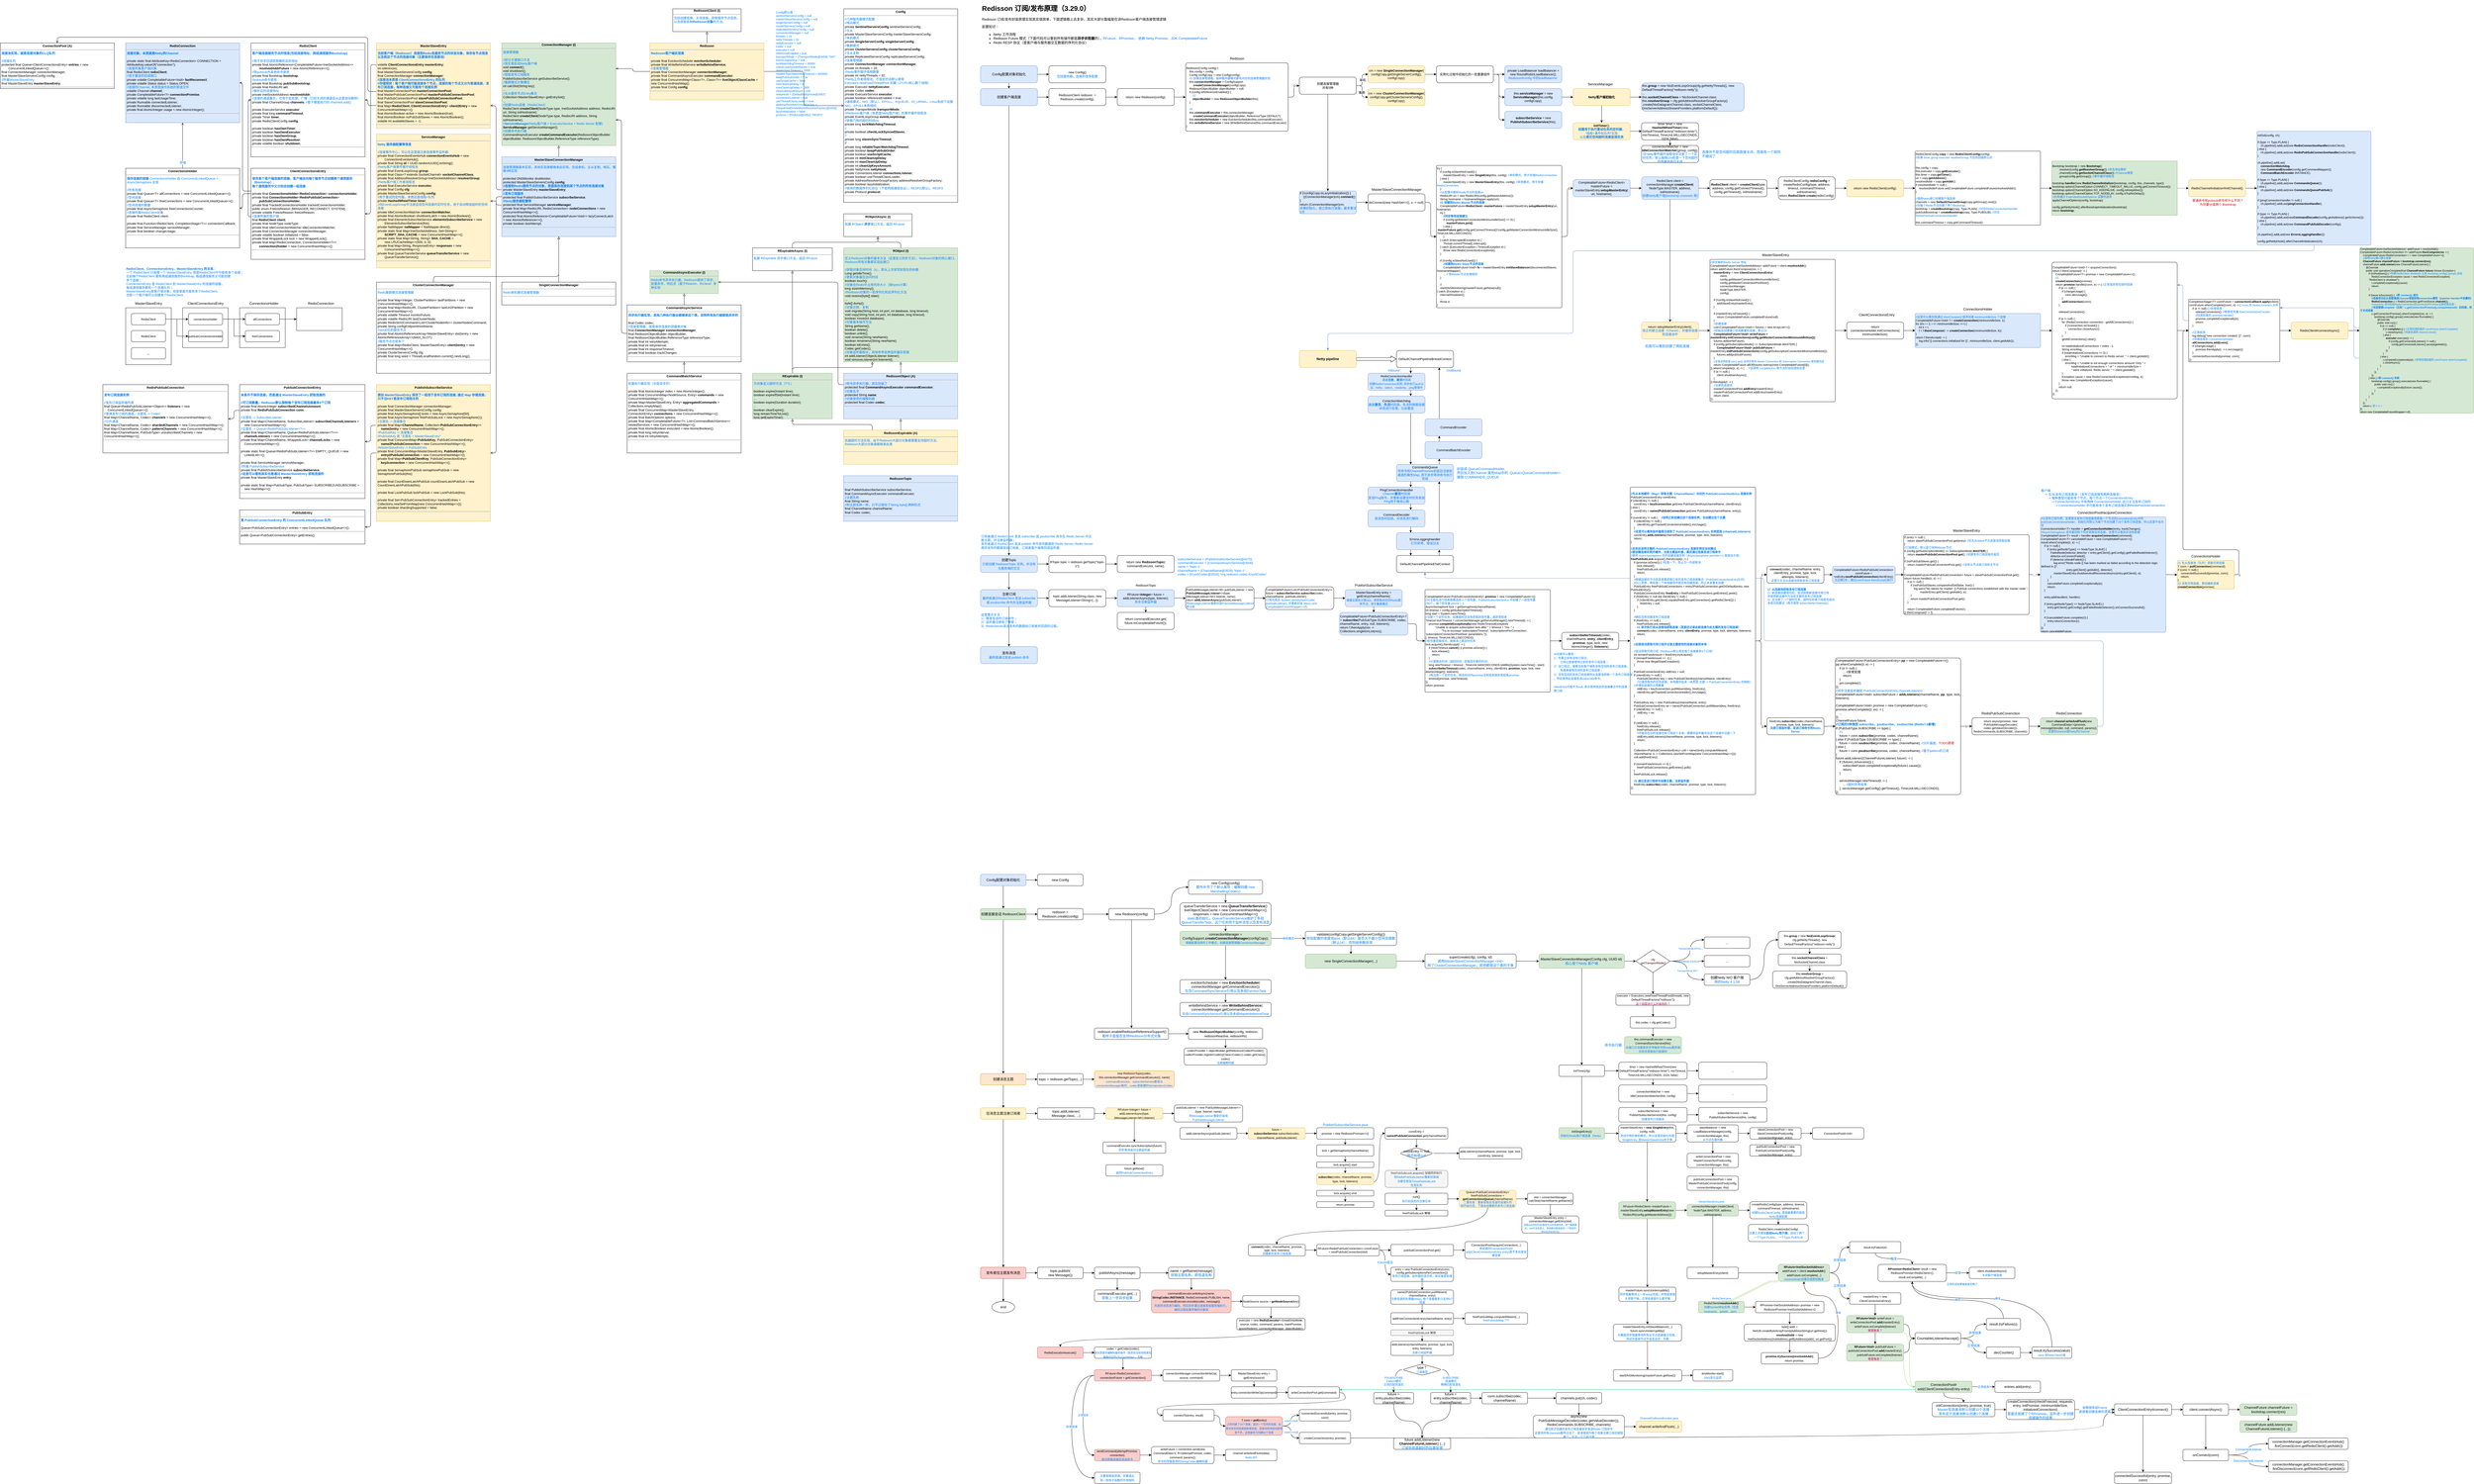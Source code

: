 <mxfile version="21.6.5" type="device">
  <diagram id="C5RBs43oDa-KdzZeNtuy" name="Redisson订阅发布">
    <mxGraphModel dx="5330" dy="733" grid="1" gridSize="10" guides="1" tooltips="1" connect="1" arrows="1" fold="1" page="1" pageScale="1" pageWidth="827" pageHeight="1169" math="0" shadow="0">
      <root>
        <mxCell id="WIyWlLk6GJQsqaUBKTNV-0" />
        <mxCell id="WIyWlLk6GJQsqaUBKTNV-1" parent="WIyWlLk6GJQsqaUBKTNV-0" />
        <mxCell id="04FaCHAl2gqULPaclR8Y-38" style="edgeStyle=orthogonalEdgeStyle;rounded=1;orthogonalLoop=1;jettySize=auto;html=1;exitX=1;exitY=0.5;exitDx=0;exitDy=0;entryX=0.5;entryY=1;entryDx=0;entryDy=0;fillColor=#dae8fc;strokeColor=#6c8ebf;" edge="1" parent="WIyWlLk6GJQsqaUBKTNV-1" source="04FaCHAl2gqULPaclR8Y-34" target="ydMWs6PtdbeCtb3DKnso-15">
          <mxGeometry relative="1" as="geometry">
            <Array as="points">
              <mxPoint x="3980" y="2560" />
              <mxPoint x="3980" y="2260" />
              <mxPoint x="2790" y="2260" />
              <mxPoint x="2790" y="2040" />
              <mxPoint x="1600" y="2040" />
            </Array>
          </mxGeometry>
        </mxCell>
        <mxCell id="N1br0pmU6nb31XVEtK6O-13" value="" style="rounded=0;whiteSpace=wrap;html=1;fontSize=10;" parent="WIyWlLk6GJQsqaUBKTNV-1" vertex="1">
          <mxGeometry x="-2760" y="1090" width="160" height="140" as="geometry" />
        </mxCell>
        <mxCell id="wK_E6LMROi6GtL9PwVPp-118" style="edgeStyle=orthogonalEdgeStyle;rounded=1;orthogonalLoop=1;jettySize=auto;html=1;fillColor=#dae8fc;strokeColor=#6c8ebf;entryX=0.5;entryY=0;entryDx=0;entryDy=0;" parent="WIyWlLk6GJQsqaUBKTNV-1" source="wK_E6LMROi6GtL9PwVPp-87" target="wK_E6LMROi6GtL9PwVPp-117" edge="1">
          <mxGeometry relative="1" as="geometry">
            <mxPoint x="4729.95" y="890" as="sourcePoint" />
            <mxPoint x="1750.003" y="1420" as="targetPoint" />
            <Array as="points">
              <mxPoint x="4720" y="890" />
              <mxPoint x="2120" y="890" />
              <mxPoint x="2120" y="1180" />
              <mxPoint x="1259" y="1180" />
            </Array>
          </mxGeometry>
        </mxCell>
        <mxCell id="kTrK8HJ409_ic4VhHYPP-47" style="edgeStyle=orthogonalEdgeStyle;curved=1;rounded=0;orthogonalLoop=1;jettySize=auto;html=1;exitX=1;exitY=0.5;exitDx=0;exitDy=0;entryX=0;entryY=0.75;entryDx=0;entryDy=0;fontSize=10;fontColor=#007FFF;strokeColor=#000000;" parent="WIyWlLk6GJQsqaUBKTNV-1" source="kTrK8HJ409_ic4VhHYPP-46" target="kD-OWUimEQ-q8hTlTrfe-0" edge="1">
          <mxGeometry relative="1" as="geometry">
            <Array as="points">
              <mxPoint x="3980" y="5060" />
              <mxPoint x="3980" y="4970" />
            </Array>
          </mxGeometry>
        </mxCell>
        <mxCell id="I3S7IV9glcu-AFgagqgy-5" value="" style="edgeStyle=orthogonalEdgeStyle;rounded=0;orthogonalLoop=1;jettySize=auto;html=1;" parent="WIyWlLk6GJQsqaUBKTNV-1" source="WIyWlLk6GJQsqaUBKTNV-3" target="I3S7IV9glcu-AFgagqgy-4" edge="1">
          <mxGeometry relative="1" as="geometry" />
        </mxCell>
        <mxCell id="I3S7IV9glcu-AFgagqgy-14" value="" style="edgeStyle=orthogonalEdgeStyle;curved=1;rounded=0;orthogonalLoop=1;jettySize=auto;html=1;" parent="WIyWlLk6GJQsqaUBKTNV-1" source="WIyWlLk6GJQsqaUBKTNV-3" target="I3S7IV9glcu-AFgagqgy-13" edge="1">
          <mxGeometry relative="1" as="geometry" />
        </mxCell>
        <mxCell id="WIyWlLk6GJQsqaUBKTNV-3" value="Config配置对象初始化" style="rounded=1;whiteSpace=wrap;html=1;fontSize=12;glass=0;strokeWidth=1;shadow=0;fillColor=#dae8fc;strokeColor=#6c8ebf;" parent="WIyWlLk6GJQsqaUBKTNV-1" vertex="1">
          <mxGeometry x="40" y="3080" width="160" height="40" as="geometry" />
        </mxCell>
        <mxCell id="I3S7IV9glcu-AFgagqgy-0" value="&lt;h1&gt;Redisson 订阅/发布原理（3.29.0）&lt;/h1&gt;&lt;div&gt;Redisson 订阅/发布封装原理实现其实很简单，下面逻辑看上去复杂，其实大部分篇幅是在讲Redisson客户端连接管理逻辑&lt;/div&gt;&lt;p&gt;前置知识：&lt;br&gt;&lt;/p&gt;&lt;ul&gt;&lt;li&gt;&lt;span style=&quot;background-color: initial;&quot;&gt;Netty 工作流程&lt;/span&gt;&lt;br&gt;&lt;/li&gt;&lt;li&gt;Redisson Future 模式（下面代码可以看到所有操作都是&lt;b&gt;异步非阻塞&lt;/b&gt;的），&lt;font color=&quot;#007fff&quot;&gt;RFuture、RPromise， 依赖 Netty Promise、JDK CompletableFuture&lt;/font&gt;&lt;/li&gt;&lt;li&gt;Redis RESP 协议（是客户端与服务器交互数据的序列化协议）&lt;/li&gt;&lt;/ul&gt;&lt;p&gt;&lt;/p&gt;" style="text;html=1;strokeColor=none;fillColor=none;spacing=5;spacingTop=-20;whiteSpace=wrap;overflow=hidden;rounded=0;" parent="WIyWlLk6GJQsqaUBKTNV-1" vertex="1">
          <mxGeometry x="40" y="19" width="920" height="181" as="geometry" />
        </mxCell>
        <mxCell id="I3S7IV9glcu-AFgagqgy-3" value="end" style="ellipse;whiteSpace=wrap;html=1;" parent="WIyWlLk6GJQsqaUBKTNV-1" vertex="1">
          <mxGeometry x="80" y="4580" width="80" height="40" as="geometry" />
        </mxCell>
        <mxCell id="I3S7IV9glcu-AFgagqgy-7" value="" style="edgeStyle=orthogonalEdgeStyle;curved=1;rounded=0;orthogonalLoop=1;jettySize=auto;html=1;" parent="WIyWlLk6GJQsqaUBKTNV-1" source="I3S7IV9glcu-AFgagqgy-4" target="I3S7IV9glcu-AFgagqgy-6" edge="1">
          <mxGeometry relative="1" as="geometry" />
        </mxCell>
        <mxCell id="I3S7IV9glcu-AFgagqgy-19" value="" style="edgeStyle=orthogonalEdgeStyle;curved=1;rounded=0;orthogonalLoop=1;jettySize=auto;html=1;fontColor=#007FFF;" parent="WIyWlLk6GJQsqaUBKTNV-1" source="I3S7IV9glcu-AFgagqgy-4" target="I3S7IV9glcu-AFgagqgy-18" edge="1">
          <mxGeometry relative="1" as="geometry" />
        </mxCell>
        <mxCell id="I3S7IV9glcu-AFgagqgy-4" value="创建连接会话 RedissonClient" style="rounded=1;whiteSpace=wrap;html=1;fontSize=12;glass=0;strokeWidth=1;shadow=0;fillColor=#d5e8d4;strokeColor=#82b366;" parent="WIyWlLk6GJQsqaUBKTNV-1" vertex="1">
          <mxGeometry x="40" y="3200" width="160" height="40" as="geometry" />
        </mxCell>
        <mxCell id="I3S7IV9glcu-AFgagqgy-9" value="" style="edgeStyle=orthogonalEdgeStyle;curved=1;rounded=0;orthogonalLoop=1;jettySize=auto;html=1;" parent="WIyWlLk6GJQsqaUBKTNV-1" source="I3S7IV9glcu-AFgagqgy-6" target="I3S7IV9glcu-AFgagqgy-8" edge="1">
          <mxGeometry relative="1" as="geometry" />
        </mxCell>
        <mxCell id="I3S7IV9glcu-AFgagqgy-21" value="" style="edgeStyle=orthogonalEdgeStyle;curved=1;rounded=0;orthogonalLoop=1;jettySize=auto;html=1;fontColor=#007FFF;" parent="WIyWlLk6GJQsqaUBKTNV-1" source="I3S7IV9glcu-AFgagqgy-6" target="I3S7IV9glcu-AFgagqgy-20" edge="1">
          <mxGeometry relative="1" as="geometry" />
        </mxCell>
        <mxCell id="I3S7IV9glcu-AFgagqgy-6" value="创建消息主题" style="rounded=1;whiteSpace=wrap;html=1;fontSize=12;glass=0;strokeWidth=1;shadow=0;fillColor=#ffe6cc;strokeColor=#d79b00;" parent="WIyWlLk6GJQsqaUBKTNV-1" vertex="1">
          <mxGeometry x="40" y="3780" width="160" height="40" as="geometry" />
        </mxCell>
        <mxCell id="I3S7IV9glcu-AFgagqgy-11" value="" style="edgeStyle=orthogonalEdgeStyle;curved=1;rounded=0;orthogonalLoop=1;jettySize=auto;html=1;" parent="WIyWlLk6GJQsqaUBKTNV-1" source="I3S7IV9glcu-AFgagqgy-8" target="I3S7IV9glcu-AFgagqgy-10" edge="1">
          <mxGeometry relative="1" as="geometry" />
        </mxCell>
        <mxCell id="I3S7IV9glcu-AFgagqgy-23" value="" style="edgeStyle=orthogonalEdgeStyle;curved=1;rounded=0;orthogonalLoop=1;jettySize=auto;html=1;fontColor=#007FFF;" parent="WIyWlLk6GJQsqaUBKTNV-1" source="I3S7IV9glcu-AFgagqgy-8" target="I3S7IV9glcu-AFgagqgy-22" edge="1">
          <mxGeometry relative="1" as="geometry" />
        </mxCell>
        <mxCell id="I3S7IV9glcu-AFgagqgy-8" value="往消息主题注册订阅者" style="rounded=1;whiteSpace=wrap;html=1;fontSize=12;glass=0;strokeWidth=1;shadow=0;fillColor=#fff2cc;strokeColor=#d6b656;" parent="WIyWlLk6GJQsqaUBKTNV-1" vertex="1">
          <mxGeometry x="40" y="3900" width="160" height="40" as="geometry" />
        </mxCell>
        <mxCell id="I3S7IV9glcu-AFgagqgy-12" style="edgeStyle=orthogonalEdgeStyle;curved=1;rounded=0;orthogonalLoop=1;jettySize=auto;html=1;exitX=0.5;exitY=1;exitDx=0;exitDy=0;" parent="WIyWlLk6GJQsqaUBKTNV-1" source="I3S7IV9glcu-AFgagqgy-10" target="I3S7IV9glcu-AFgagqgy-3" edge="1">
          <mxGeometry relative="1" as="geometry" />
        </mxCell>
        <mxCell id="I3S7IV9glcu-AFgagqgy-25" value="" style="edgeStyle=orthogonalEdgeStyle;curved=1;rounded=0;orthogonalLoop=1;jettySize=auto;html=1;fontColor=#007FFF;" parent="WIyWlLk6GJQsqaUBKTNV-1" source="I3S7IV9glcu-AFgagqgy-10" target="I3S7IV9glcu-AFgagqgy-24" edge="1">
          <mxGeometry relative="1" as="geometry" />
        </mxCell>
        <mxCell id="I3S7IV9glcu-AFgagqgy-10" value="发布者往主题发布消息" style="rounded=1;whiteSpace=wrap;html=1;fontSize=12;glass=0;strokeWidth=1;shadow=0;fillColor=#f8cecc;strokeColor=#b85450;" parent="WIyWlLk6GJQsqaUBKTNV-1" vertex="1">
          <mxGeometry x="40" y="4460" width="160" height="40" as="geometry" />
        </mxCell>
        <mxCell id="I3S7IV9glcu-AFgagqgy-13" value="new Config" style="rounded=1;whiteSpace=wrap;html=1;fontSize=12;glass=0;strokeWidth=1;shadow=0;" parent="WIyWlLk6GJQsqaUBKTNV-1" vertex="1">
          <mxGeometry x="240" y="3080" width="160" height="40" as="geometry" />
        </mxCell>
        <mxCell id="I3S7IV9glcu-AFgagqgy-29" value="" style="edgeStyle=orthogonalEdgeStyle;curved=1;rounded=0;orthogonalLoop=1;jettySize=auto;html=1;fontColor=#007FFF;" parent="WIyWlLk6GJQsqaUBKTNV-1" source="I3S7IV9glcu-AFgagqgy-18" target="I3S7IV9glcu-AFgagqgy-28" edge="1">
          <mxGeometry relative="1" as="geometry" />
        </mxCell>
        <mxCell id="I3S7IV9glcu-AFgagqgy-18" value="redisson = Redisson.create(config)" style="rounded=1;whiteSpace=wrap;html=1;fontSize=12;glass=0;strokeWidth=1;shadow=0;" parent="WIyWlLk6GJQsqaUBKTNV-1" vertex="1">
          <mxGeometry x="240" y="3200" width="160" height="40" as="geometry" />
        </mxCell>
        <mxCell id="XNX2Z0ZqCE7KDeMgFk9w-1" value="" style="edgeStyle=orthogonalEdgeStyle;rounded=0;orthogonalLoop=1;jettySize=auto;html=1;curved=1;" parent="WIyWlLk6GJQsqaUBKTNV-1" source="I3S7IV9glcu-AFgagqgy-20" target="XNX2Z0ZqCE7KDeMgFk9w-0" edge="1">
          <mxGeometry relative="1" as="geometry" />
        </mxCell>
        <mxCell id="I3S7IV9glcu-AFgagqgy-20" value="topic = redisson.getTopic(...)" style="rounded=1;whiteSpace=wrap;html=1;fontSize=12;glass=0;strokeWidth=1;shadow=0;" parent="WIyWlLk6GJQsqaUBKTNV-1" vertex="1">
          <mxGeometry x="240" y="3780" width="160" height="40" as="geometry" />
        </mxCell>
        <mxCell id="XNX2Z0ZqCE7KDeMgFk9w-7" value="" style="edgeStyle=orthogonalEdgeStyle;curved=1;rounded=0;orthogonalLoop=1;jettySize=auto;html=1;fontSize=10;fontColor=#007FFF;" parent="WIyWlLk6GJQsqaUBKTNV-1" source="I3S7IV9glcu-AFgagqgy-22" target="XNX2Z0ZqCE7KDeMgFk9w-6" edge="1">
          <mxGeometry relative="1" as="geometry" />
        </mxCell>
        <mxCell id="I3S7IV9glcu-AFgagqgy-22" value="topic.addListener(&lt;br&gt;Message.class, ...)" style="rounded=1;whiteSpace=wrap;html=1;fontSize=12;glass=0;strokeWidth=1;shadow=0;" parent="WIyWlLk6GJQsqaUBKTNV-1" vertex="1">
          <mxGeometry x="240" y="3900" width="200" height="40" as="geometry" />
        </mxCell>
        <mxCell id="kTrK8HJ409_ic4VhHYPP-1" value="" style="edgeStyle=orthogonalEdgeStyle;rounded=0;orthogonalLoop=1;jettySize=auto;html=1;" parent="WIyWlLk6GJQsqaUBKTNV-1" source="I3S7IV9glcu-AFgagqgy-24" target="kTrK8HJ409_ic4VhHYPP-0" edge="1">
          <mxGeometry relative="1" as="geometry" />
        </mxCell>
        <mxCell id="I3S7IV9glcu-AFgagqgy-24" value="topic.publish(&lt;br&gt;new Message())" style="rounded=1;whiteSpace=wrap;html=1;fontSize=12;glass=0;strokeWidth=1;shadow=0;" parent="WIyWlLk6GJQsqaUBKTNV-1" vertex="1">
          <mxGeometry x="240" y="4460" width="160" height="40" as="geometry" />
        </mxCell>
        <mxCell id="I3S7IV9glcu-AFgagqgy-31" value="" style="edgeStyle=orthogonalEdgeStyle;curved=1;rounded=0;orthogonalLoop=1;jettySize=auto;html=1;fontColor=#007FFF;" parent="WIyWlLk6GJQsqaUBKTNV-1" source="I3S7IV9glcu-AFgagqgy-28" target="I3S7IV9glcu-AFgagqgy-30" edge="1">
          <mxGeometry relative="1" as="geometry" />
        </mxCell>
        <mxCell id="zKmpKwrjd1G7m23i1Yf6-15" style="edgeStyle=orthogonalEdgeStyle;curved=1;rounded=0;orthogonalLoop=1;jettySize=auto;html=1;exitX=1;exitY=0.5;exitDx=0;exitDy=0;entryX=0;entryY=0.5;entryDx=0;entryDy=0;fontSize=10;fontColor=#007FFF;" parent="WIyWlLk6GJQsqaUBKTNV-1" source="I3S7IV9glcu-AFgagqgy-28" target="zKmpKwrjd1G7m23i1Yf6-14" edge="1">
          <mxGeometry relative="1" as="geometry" />
        </mxCell>
        <mxCell id="I3S7IV9glcu-AFgagqgy-28" value="new Redisson(config)" style="rounded=1;whiteSpace=wrap;html=1;fontSize=12;glass=0;strokeWidth=1;shadow=0;" parent="WIyWlLk6GJQsqaUBKTNV-1" vertex="1">
          <mxGeometry x="490" y="3200" width="160" height="40" as="geometry" />
        </mxCell>
        <mxCell id="zKmpKwrjd1G7m23i1Yf6-11" value="" style="edgeStyle=orthogonalEdgeStyle;curved=1;rounded=0;orthogonalLoop=1;jettySize=auto;html=1;fontSize=11;fontColor=#007FFF;" parent="WIyWlLk6GJQsqaUBKTNV-1" source="I3S7IV9glcu-AFgagqgy-30" target="zKmpKwrjd1G7m23i1Yf6-10" edge="1">
          <mxGeometry relative="1" as="geometry" />
        </mxCell>
        <mxCell id="I3S7IV9glcu-AFgagqgy-30" value="&amp;nbsp;redisson.enableRedissonReferenceSupport()&lt;br&gt;&lt;font color=&quot;#007fff&quot;&gt;看样子是是否支持Redisson分布式对象&lt;/font&gt;" style="rounded=1;whiteSpace=wrap;html=1;fontSize=12;glass=0;strokeWidth=1;shadow=0;" parent="WIyWlLk6GJQsqaUBKTNV-1" vertex="1">
          <mxGeometry x="440" y="3620" width="260" height="40" as="geometry" />
        </mxCell>
        <mxCell id="I3S7IV9glcu-AFgagqgy-36" value="" style="edgeStyle=orthogonalEdgeStyle;curved=1;rounded=0;orthogonalLoop=1;jettySize=auto;html=1;fontColor=#007FFF;" parent="WIyWlLk6GJQsqaUBKTNV-1" source="I3S7IV9glcu-AFgagqgy-33" target="I3S7IV9glcu-AFgagqgy-35" edge="1">
          <mxGeometry relative="1" as="geometry" />
        </mxCell>
        <mxCell id="I3S7IV9glcu-AFgagqgy-33" value="queueTransferService = new &lt;b&gt;QueueTransferService&lt;/b&gt;()&lt;br&gt;liveObjectClassCache = new ConcurrentHashMap&amp;lt;&amp;gt;()&lt;br&gt;responses = new ConcurrentHashMap&amp;lt;&amp;gt;()&lt;br&gt;&lt;font color=&quot;#007fff&quot;&gt;static类初始化，QueueTransferService维护了多组QueueTransferTask，这个任务用于监听消息以及发布消息&lt;/font&gt;" style="rounded=1;whiteSpace=wrap;html=1;fontSize=12;glass=0;strokeWidth=1;shadow=0;" parent="WIyWlLk6GJQsqaUBKTNV-1" vertex="1">
          <mxGeometry x="740" y="3180" width="320" height="80" as="geometry" />
        </mxCell>
        <mxCell id="I3S7IV9glcu-AFgagqgy-44" value="" style="edgeStyle=orthogonalEdgeStyle;curved=1;rounded=0;orthogonalLoop=1;jettySize=auto;html=1;fontColor=#330000;" parent="WIyWlLk6GJQsqaUBKTNV-1" source="I3S7IV9glcu-AFgagqgy-35" target="I3S7IV9glcu-AFgagqgy-43" edge="1">
          <mxGeometry relative="1" as="geometry" />
        </mxCell>
        <mxCell id="I3S7IV9glcu-AFgagqgy-48" value="单机模式" style="edgeStyle=orthogonalEdgeStyle;curved=1;rounded=0;orthogonalLoop=1;jettySize=auto;html=1;fontSize=10;fontColor=#007FFF;" parent="WIyWlLk6GJQsqaUBKTNV-1" source="I3S7IV9glcu-AFgagqgy-35" target="I3S7IV9glcu-AFgagqgy-47" edge="1">
          <mxGeometry relative="1" as="geometry" />
        </mxCell>
        <mxCell id="I3S7IV9glcu-AFgagqgy-35" value="connectionManager = ConfigSupport.&lt;b&gt;createConnectionManager&lt;/b&gt;(configCopy);&lt;br&gt;&lt;font style=&quot;font-size: 10px&quot; color=&quot;#007fff&quot;&gt;根据配置选择的工作模式，创建连接管理器ConnectionManager&lt;/font&gt;" style="rounded=1;whiteSpace=wrap;html=1;fontSize=12;glass=0;strokeWidth=1;shadow=0;fillColor=#d5e8d4;strokeColor=#82b366;" parent="WIyWlLk6GJQsqaUBKTNV-1" vertex="1">
          <mxGeometry x="740" y="3280" width="320" height="50" as="geometry" />
        </mxCell>
        <mxCell id="I3S7IV9glcu-AFgagqgy-46" value="" style="edgeStyle=orthogonalEdgeStyle;curved=1;rounded=0;orthogonalLoop=1;jettySize=auto;html=1;fontColor=#330000;" parent="WIyWlLk6GJQsqaUBKTNV-1" source="I3S7IV9glcu-AFgagqgy-43" target="I3S7IV9glcu-AFgagqgy-45" edge="1">
          <mxGeometry relative="1" as="geometry" />
        </mxCell>
        <mxCell id="I3S7IV9glcu-AFgagqgy-43" value="evictionScheduler = new &lt;b&gt;EvictionScheduler&lt;/b&gt;(&lt;br&gt;connectionManager.getCommandExecutor())&lt;br&gt;&lt;font color=&quot;#007fff&quot;&gt;包含CommandSyncService引用以及多组EvictionTask&lt;/font&gt;" style="rounded=1;whiteSpace=wrap;html=1;fontSize=12;glass=0;strokeWidth=1;shadow=0;" parent="WIyWlLk6GJQsqaUBKTNV-1" vertex="1">
          <mxGeometry x="740" y="3450" width="320" height="50" as="geometry" />
        </mxCell>
        <mxCell id="I3S7IV9glcu-AFgagqgy-45" value="writeBehindService = new &lt;b&gt;WriteBehindService&lt;/b&gt;(&lt;br&gt;connectionManager.getCommandExecutor())&lt;br&gt;&lt;font style=&quot;font-size: 11px&quot; color=&quot;#007fff&quot;&gt;包含CommandSyncService引用以及多组MapWriteBehindTask&lt;/font&gt;" style="rounded=1;whiteSpace=wrap;html=1;fontSize=12;glass=0;strokeWidth=1;shadow=0;" parent="WIyWlLk6GJQsqaUBKTNV-1" vertex="1">
          <mxGeometry x="740" y="3530" width="320" height="50" as="geometry" />
        </mxCell>
        <mxCell id="I3S7IV9glcu-AFgagqgy-50" value="" style="edgeStyle=orthogonalEdgeStyle;curved=1;rounded=0;orthogonalLoop=1;jettySize=auto;html=1;fontSize=10;fontColor=#007FFF;" parent="WIyWlLk6GJQsqaUBKTNV-1" source="I3S7IV9glcu-AFgagqgy-47" target="I3S7IV9glcu-AFgagqgy-49" edge="1">
          <mxGeometry relative="1" as="geometry" />
        </mxCell>
        <mxCell id="I3S7IV9glcu-AFgagqgy-47" value="validate(configCopy.getSingleServerConfig())&lt;br&gt;&lt;font color=&quot;#007fff&quot;&gt;校验配置的连接池size（默认64）是否大于最小空闲连接数（默认24），否则抛参数异常&lt;/font&gt;" style="rounded=1;whiteSpace=wrap;html=1;fontSize=12;glass=0;strokeWidth=1;shadow=0;" parent="WIyWlLk6GJQsqaUBKTNV-1" vertex="1">
          <mxGeometry x="1180" y="3280" width="320" height="50" as="geometry" />
        </mxCell>
        <mxCell id="I3S7IV9glcu-AFgagqgy-52" value="" style="edgeStyle=orthogonalEdgeStyle;curved=1;rounded=0;orthogonalLoop=1;jettySize=auto;html=1;fontSize=10;fontColor=#007FFF;" parent="WIyWlLk6GJQsqaUBKTNV-1" source="I3S7IV9glcu-AFgagqgy-49" target="I3S7IV9glcu-AFgagqgy-51" edge="1">
          <mxGeometry relative="1" as="geometry" />
        </mxCell>
        <mxCell id="I3S7IV9glcu-AFgagqgy-49" value="new SingleConnectionManager(...)" style="rounded=1;whiteSpace=wrap;html=1;fontSize=12;glass=0;strokeWidth=1;shadow=0;fillColor=#d5e8d4;strokeColor=#82b366;" parent="WIyWlLk6GJQsqaUBKTNV-1" vertex="1">
          <mxGeometry x="1180" y="3360" width="320" height="50" as="geometry" />
        </mxCell>
        <mxCell id="I3S7IV9glcu-AFgagqgy-63" value="" style="edgeStyle=orthogonalEdgeStyle;curved=1;rounded=0;orthogonalLoop=1;jettySize=auto;html=1;fontSize=10;fontColor=#007FFF;" parent="WIyWlLk6GJQsqaUBKTNV-1" source="I3S7IV9glcu-AFgagqgy-51" target="I3S7IV9glcu-AFgagqgy-62" edge="1">
          <mxGeometry relative="1" as="geometry" />
        </mxCell>
        <mxCell id="I3S7IV9glcu-AFgagqgy-51" value="super(create(cfg), config, id)&lt;br&gt;&lt;font color=&quot;#007fff&quot;&gt;调用MasterSlaveConnectionManager &amp;lt;init&amp;gt;&lt;br&gt;除了ClusterConnectionManager，其他都是这个类的子类&lt;br&gt;&lt;/font&gt;" style="rounded=1;whiteSpace=wrap;html=1;fontSize=12;glass=0;strokeWidth=1;shadow=0;" parent="WIyWlLk6GJQsqaUBKTNV-1" vertex="1">
          <mxGeometry x="1600" y="3360" width="320" height="50" as="geometry" />
        </mxCell>
        <mxCell id="I3S7IV9glcu-AFgagqgy-65" value="" style="edgeStyle=orthogonalEdgeStyle;curved=1;rounded=0;orthogonalLoop=1;jettySize=auto;html=1;fontSize=10;fontColor=#007FFF;entryX=0;entryY=0.5;entryDx=0;entryDy=0;" parent="WIyWlLk6GJQsqaUBKTNV-1" source="I3S7IV9glcu-AFgagqgy-62" target="I3S7IV9glcu-AFgagqgy-66" edge="1">
          <mxGeometry relative="1" as="geometry">
            <mxPoint x="2360" y="3385" as="targetPoint" />
          </mxGeometry>
        </mxCell>
        <mxCell id="I3S7IV9glcu-AFgagqgy-136" value="" style="edgeStyle=orthogonalEdgeStyle;curved=1;rounded=0;orthogonalLoop=1;jettySize=auto;html=1;fontSize=10;fontColor=#007FFF;" parent="WIyWlLk6GJQsqaUBKTNV-1" source="I3S7IV9glcu-AFgagqgy-62" target="I3S7IV9glcu-AFgagqgy-90" edge="1">
          <mxGeometry relative="1" as="geometry">
            <mxPoint x="2150" y="3700" as="targetPoint" />
          </mxGeometry>
        </mxCell>
        <mxCell id="I3S7IV9glcu-AFgagqgy-62" value="MasterSlaveConnectionManager(Config cfg, UUID id)&amp;nbsp;&lt;br&gt;&lt;font color=&quot;#007fff&quot;&gt;核心是个Netty 客户端&lt;/font&gt;" style="rounded=1;whiteSpace=wrap;html=1;fontSize=12;glass=0;strokeWidth=1;shadow=0;fillColor=#d5e8d4;strokeColor=#82b366;" parent="WIyWlLk6GJQsqaUBKTNV-1" vertex="1">
          <mxGeometry x="2000" y="3360" width="300" height="50" as="geometry" />
        </mxCell>
        <mxCell id="I3S7IV9glcu-AFgagqgy-72" style="edgeStyle=orthogonalEdgeStyle;curved=1;rounded=0;orthogonalLoop=1;jettySize=auto;html=1;exitX=1;exitY=0.5;exitDx=0;exitDy=0;entryX=0;entryY=0.5;entryDx=0;entryDy=0;fontSize=8;fontColor=#007FFF;" parent="WIyWlLk6GJQsqaUBKTNV-1" source="I3S7IV9glcu-AFgagqgy-66" target="I3S7IV9glcu-AFgagqgy-71" edge="1">
          <mxGeometry relative="1" as="geometry" />
        </mxCell>
        <mxCell id="I3S7IV9glcu-AFgagqgy-73" value="&lt;font style=&quot;font-size: 8px&quot;&gt;TransportMode.KQUEUE&lt;/font&gt;" style="edgeLabel;html=1;align=center;verticalAlign=middle;resizable=0;points=[];fontSize=10;fontColor=#007FFF;" parent="I3S7IV9glcu-AFgagqgy-72" vertex="1" connectable="0">
          <mxGeometry x="0.257" y="-1" relative="1" as="geometry">
            <mxPoint x="-18" y="-1" as="offset" />
          </mxGeometry>
        </mxCell>
        <mxCell id="I3S7IV9glcu-AFgagqgy-75" value="&lt;font style=&quot;font-size: 8px&quot;&gt;TransportMode.NIO&lt;/font&gt;" style="edgeStyle=orthogonalEdgeStyle;curved=1;rounded=0;orthogonalLoop=1;jettySize=auto;html=1;exitX=1;exitY=0.5;exitDx=0;exitDy=0;entryX=0;entryY=0.5;entryDx=0;entryDy=0;fontSize=10;fontColor=#007FFF;" parent="WIyWlLk6GJQsqaUBKTNV-1" source="I3S7IV9glcu-AFgagqgy-66" target="I3S7IV9glcu-AFgagqgy-74" edge="1">
          <mxGeometry relative="1" as="geometry" />
        </mxCell>
        <mxCell id="I3S7IV9glcu-AFgagqgy-132" value="" style="edgeStyle=orthogonalEdgeStyle;curved=1;rounded=0;orthogonalLoop=1;jettySize=auto;html=1;fontSize=10;fontColor=#007FFF;" parent="WIyWlLk6GJQsqaUBKTNV-1" source="I3S7IV9glcu-AFgagqgy-66" target="I3S7IV9glcu-AFgagqgy-84" edge="1">
          <mxGeometry relative="1" as="geometry">
            <mxPoint x="2400" y="3500" as="targetPoint" />
          </mxGeometry>
        </mxCell>
        <mxCell id="I3S7IV9glcu-AFgagqgy-66" value="cfg&lt;br&gt;.getTransportMode()" style="rhombus;whiteSpace=wrap;html=1;fontSize=10;fontColor=#330000;" parent="WIyWlLk6GJQsqaUBKTNV-1" vertex="1">
          <mxGeometry x="2340" y="3345" width="120" height="80" as="geometry" />
        </mxCell>
        <mxCell id="I3S7IV9glcu-AFgagqgy-69" value="..." style="rounded=1;whiteSpace=wrap;html=1;fontSize=12;glass=0;strokeWidth=1;shadow=0;" parent="WIyWlLk6GJQsqaUBKTNV-1" vertex="1">
          <mxGeometry x="2580" y="3300" width="160" height="40" as="geometry" />
        </mxCell>
        <mxCell id="I3S7IV9glcu-AFgagqgy-71" value="..." style="rounded=1;whiteSpace=wrap;html=1;fontSize=12;glass=0;strokeWidth=1;shadow=0;" parent="WIyWlLk6GJQsqaUBKTNV-1" vertex="1">
          <mxGeometry x="2580" y="3365" width="160" height="40" as="geometry" />
        </mxCell>
        <mxCell id="I3S7IV9glcu-AFgagqgy-77" value="" style="edgeStyle=orthogonalEdgeStyle;curved=1;rounded=0;orthogonalLoop=1;jettySize=auto;html=1;fontSize=8;fontColor=#007FFF;" parent="WIyWlLk6GJQsqaUBKTNV-1" source="I3S7IV9glcu-AFgagqgy-74" target="I3S7IV9glcu-AFgagqgy-76" edge="1">
          <mxGeometry relative="1" as="geometry">
            <Array as="points">
              <mxPoint x="2790" y="3450" />
              <mxPoint x="2790" y="3310" />
            </Array>
          </mxGeometry>
        </mxCell>
        <mxCell id="I3S7IV9glcu-AFgagqgy-74" value="创建Netty NIO 客户端&lt;br&gt;&lt;font color=&quot;#007fff&quot;&gt;用的Netty 4.1.58&lt;/font&gt;" style="rounded=1;whiteSpace=wrap;html=1;fontSize=12;glass=0;strokeWidth=1;shadow=0;" parent="WIyWlLk6GJQsqaUBKTNV-1" vertex="1">
          <mxGeometry x="2580" y="3430" width="160" height="40" as="geometry" />
        </mxCell>
        <mxCell id="I3S7IV9glcu-AFgagqgy-70" value="&lt;font color=&quot;#007fff&quot; style=&quot;font-size: 8px&quot;&gt;TransportMode.EPOLL&lt;/font&gt;" style="edgeStyle=orthogonalEdgeStyle;curved=1;rounded=0;orthogonalLoop=1;jettySize=auto;html=1;exitX=1;exitY=0.5;exitDx=0;exitDy=0;fontSize=10;fontColor=#330000;" parent="WIyWlLk6GJQsqaUBKTNV-1" source="I3S7IV9glcu-AFgagqgy-66" target="I3S7IV9glcu-AFgagqgy-69" edge="1">
          <mxGeometry x="0.179" relative="1" as="geometry">
            <Array as="points">
              <mxPoint x="2530" y="3385" />
              <mxPoint x="2530" y="3310" />
            </Array>
            <mxPoint as="offset" />
          </mxGeometry>
        </mxCell>
        <mxCell id="I3S7IV9glcu-AFgagqgy-79" value="" style="edgeStyle=orthogonalEdgeStyle;curved=1;rounded=0;orthogonalLoop=1;jettySize=auto;html=1;fontSize=10;fontColor=#007FFF;" parent="WIyWlLk6GJQsqaUBKTNV-1" source="I3S7IV9glcu-AFgagqgy-76" target="I3S7IV9glcu-AFgagqgy-78" edge="1">
          <mxGeometry relative="1" as="geometry" />
        </mxCell>
        <mxCell id="I3S7IV9glcu-AFgagqgy-76" value="&lt;font style=&quot;font-size: 10px&quot;&gt;this.&lt;b&gt;group&lt;/b&gt; = new &lt;b&gt;NioEventLoopGroup&lt;/b&gt;(&lt;br&gt;cfg.getNettyThreads(), new DefaultThreadFactory(&quot;redisson-netty&quot;))&lt;/font&gt;" style="rounded=1;whiteSpace=wrap;html=1;fontSize=12;glass=0;strokeWidth=1;shadow=0;" parent="WIyWlLk6GJQsqaUBKTNV-1" vertex="1">
          <mxGeometry x="2840" y="3280" width="220" height="60" as="geometry" />
        </mxCell>
        <mxCell id="I3S7IV9glcu-AFgagqgy-81" value="" style="edgeStyle=orthogonalEdgeStyle;curved=1;rounded=0;orthogonalLoop=1;jettySize=auto;html=1;fontSize=10;fontColor=#007FFF;" parent="WIyWlLk6GJQsqaUBKTNV-1" source="I3S7IV9glcu-AFgagqgy-78" target="I3S7IV9glcu-AFgagqgy-80" edge="1">
          <mxGeometry relative="1" as="geometry" />
        </mxCell>
        <mxCell id="I3S7IV9glcu-AFgagqgy-78" value="&lt;span style=&quot;font-size: 10px&quot;&gt;this.&lt;b&gt;socketChannelClass&lt;/b&gt; = NioSocketChannel.class&lt;/span&gt;" style="rounded=1;whiteSpace=wrap;html=1;fontSize=12;glass=0;strokeWidth=1;shadow=0;" parent="WIyWlLk6GJQsqaUBKTNV-1" vertex="1">
          <mxGeometry x="2840" y="3360" width="220" height="40" as="geometry" />
        </mxCell>
        <mxCell id="I3S7IV9glcu-AFgagqgy-80" value="&lt;span style=&quot;font-size: 10px&quot;&gt;this.&lt;b&gt;resolverGroup&lt;/b&gt; = cfg.getAddressResolverGroupFactory()&lt;br&gt;.create(NioDatagramChannel.class, DnsServerAddressStreamProviders.platformDefault())&lt;/span&gt;" style="rounded=1;whiteSpace=wrap;html=1;fontSize=12;glass=0;strokeWidth=1;shadow=0;" parent="WIyWlLk6GJQsqaUBKTNV-1" vertex="1">
          <mxGeometry x="2820" y="3420" width="260" height="60" as="geometry" />
        </mxCell>
        <mxCell id="zKmpKwrjd1G7m23i1Yf6-0" value="" style="edgeStyle=orthogonalEdgeStyle;rounded=0;orthogonalLoop=1;jettySize=auto;html=1;" parent="WIyWlLk6GJQsqaUBKTNV-1" source="I3S7IV9glcu-AFgagqgy-84" target="I3S7IV9glcu-AFgagqgy-86" edge="1">
          <mxGeometry relative="1" as="geometry" />
        </mxCell>
        <mxCell id="I3S7IV9glcu-AFgagqgy-84" value="&lt;span style=&quot;font-size: 10px&quot;&gt;executor = Executors.newFixedThreadPool(threads, new DefaultThreadFactory(&quot;redisson&quot;))&lt;br&gt;&lt;font color=&quot;#cc0066&quot;&gt;这个线程池什么时候用的？&lt;/font&gt;&lt;br&gt;&lt;/span&gt;" style="rounded=1;whiteSpace=wrap;html=1;fontSize=12;glass=0;strokeWidth=1;shadow=0;" parent="WIyWlLk6GJQsqaUBKTNV-1" vertex="1">
          <mxGeometry x="2270" y="3500" width="260" height="40" as="geometry" />
        </mxCell>
        <mxCell id="I3S7IV9glcu-AFgagqgy-89" value="" style="edgeStyle=orthogonalEdgeStyle;curved=1;rounded=0;orthogonalLoop=1;jettySize=auto;html=1;fontSize=10;fontColor=#007FFF;" parent="WIyWlLk6GJQsqaUBKTNV-1" source="I3S7IV9glcu-AFgagqgy-86" target="I3S7IV9glcu-AFgagqgy-88" edge="1">
          <mxGeometry relative="1" as="geometry" />
        </mxCell>
        <mxCell id="I3S7IV9glcu-AFgagqgy-86" value="&lt;span style=&quot;font-size: 10px&quot;&gt;this.codec = cfg.getCodec()&lt;/span&gt;" style="rounded=1;whiteSpace=wrap;html=1;fontSize=12;glass=0;strokeWidth=1;shadow=0;" parent="WIyWlLk6GJQsqaUBKTNV-1" vertex="1">
          <mxGeometry x="2320" y="3580" width="160" height="40" as="geometry" />
        </mxCell>
        <mxCell id="I3S7IV9glcu-AFgagqgy-88" value="&lt;span style=&quot;font-size: 10px&quot;&gt;this.commandExecutor = new CommandSyncService(this)&lt;br&gt;&lt;font color=&quot;#007fff&quot;&gt;从接口方法看是异步传输命令到redis服务端并异步获取执行结果的&lt;/font&gt;&lt;br&gt;&lt;/span&gt;" style="rounded=1;whiteSpace=wrap;html=1;fontSize=12;glass=0;strokeWidth=1;shadow=0;fillColor=#d5e8d4;strokeColor=#82b366;" parent="WIyWlLk6GJQsqaUBKTNV-1" vertex="1">
          <mxGeometry x="2300" y="3650" width="200" height="60" as="geometry" />
        </mxCell>
        <mxCell id="I3S7IV9glcu-AFgagqgy-93" value="" style="edgeStyle=orthogonalEdgeStyle;curved=1;rounded=0;orthogonalLoop=1;jettySize=auto;html=1;fontSize=10;fontColor=#007FFF;" parent="WIyWlLk6GJQsqaUBKTNV-1" source="I3S7IV9glcu-AFgagqgy-90" target="I3S7IV9glcu-AFgagqgy-92" edge="1">
          <mxGeometry relative="1" as="geometry" />
        </mxCell>
        <mxCell id="I3S7IV9glcu-AFgagqgy-95" value="" style="edgeStyle=orthogonalEdgeStyle;curved=1;rounded=0;orthogonalLoop=1;jettySize=auto;html=1;fontSize=10;fontColor=#007FFF;" parent="WIyWlLk6GJQsqaUBKTNV-1" source="I3S7IV9glcu-AFgagqgy-90" target="I3S7IV9glcu-AFgagqgy-94" edge="1">
          <mxGeometry relative="1" as="geometry" />
        </mxCell>
        <mxCell id="I3S7IV9glcu-AFgagqgy-90" value="&lt;span style=&quot;font-size: 10px&quot;&gt;initTimer(cfg)&lt;/span&gt;" style="rounded=1;whiteSpace=wrap;html=1;fontSize=12;glass=0;strokeWidth=1;shadow=0;" parent="WIyWlLk6GJQsqaUBKTNV-1" vertex="1">
          <mxGeometry x="2070" y="3750" width="160" height="40" as="geometry" />
        </mxCell>
        <mxCell id="I3S7IV9glcu-AFgagqgy-110" value="" style="edgeStyle=orthogonalEdgeStyle;curved=1;rounded=0;orthogonalLoop=1;jettySize=auto;html=1;fontSize=10;fontColor=#007FFF;" parent="WIyWlLk6GJQsqaUBKTNV-1" source="I3S7IV9glcu-AFgagqgy-92" target="I3S7IV9glcu-AFgagqgy-109" edge="1">
          <mxGeometry relative="1" as="geometry" />
        </mxCell>
        <mxCell id="I3S7IV9glcu-AFgagqgy-92" value="&lt;span style=&quot;font-size: 10px&quot;&gt;initSingleEntry()&lt;br&gt;&lt;font color=&quot;#007fff&quot;&gt;初始化Redis客户端连接（Netty）&lt;/font&gt;&lt;br&gt;&lt;/span&gt;" style="rounded=1;whiteSpace=wrap;html=1;fontSize=12;glass=0;strokeWidth=1;shadow=0;fillColor=#d5e8d4;strokeColor=#82b366;" parent="WIyWlLk6GJQsqaUBKTNV-1" vertex="1">
          <mxGeometry x="2070" y="3970" width="160" height="40" as="geometry" />
        </mxCell>
        <mxCell id="I3S7IV9glcu-AFgagqgy-97" value="" style="edgeStyle=orthogonalEdgeStyle;curved=1;rounded=0;orthogonalLoop=1;jettySize=auto;html=1;fontSize=10;fontColor=#007FFF;" parent="WIyWlLk6GJQsqaUBKTNV-1" source="I3S7IV9glcu-AFgagqgy-94" target="I3S7IV9glcu-AFgagqgy-96" edge="1">
          <mxGeometry relative="1" as="geometry" />
        </mxCell>
        <mxCell id="I3S7IV9glcu-AFgagqgy-101" value="" style="edgeStyle=orthogonalEdgeStyle;curved=1;rounded=0;orthogonalLoop=1;jettySize=auto;html=1;fontSize=10;fontColor=#007FFF;" parent="WIyWlLk6GJQsqaUBKTNV-1" source="I3S7IV9glcu-AFgagqgy-94" target="I3S7IV9glcu-AFgagqgy-100" edge="1">
          <mxGeometry relative="1" as="geometry" />
        </mxCell>
        <mxCell id="I3S7IV9glcu-AFgagqgy-94" value="&lt;span style=&quot;font-size: 10px&quot;&gt;timer = new HashedWheelTimer(new DefaultThreadFactory(&quot;redisson-timer&quot;), minTimeout, TimeUnit.MILLISECONDS, 1024, false)&lt;/span&gt;" style="rounded=1;whiteSpace=wrap;html=1;fontSize=12;glass=0;strokeWidth=1;shadow=0;" parent="WIyWlLk6GJQsqaUBKTNV-1" vertex="1">
          <mxGeometry x="2280" y="3740" width="240" height="60" as="geometry" />
        </mxCell>
        <mxCell id="I3S7IV9glcu-AFgagqgy-99" value="" style="edgeStyle=orthogonalEdgeStyle;curved=1;rounded=0;orthogonalLoop=1;jettySize=auto;html=1;fontSize=10;fontColor=#007FFF;" parent="WIyWlLk6GJQsqaUBKTNV-1" source="I3S7IV9glcu-AFgagqgy-96" target="I3S7IV9glcu-AFgagqgy-98" edge="1">
          <mxGeometry relative="1" as="geometry" />
        </mxCell>
        <mxCell id="I3S7IV9glcu-AFgagqgy-103" value="" style="edgeStyle=orthogonalEdgeStyle;curved=1;rounded=0;orthogonalLoop=1;jettySize=auto;html=1;fontSize=10;fontColor=#007FFF;" parent="WIyWlLk6GJQsqaUBKTNV-1" source="I3S7IV9glcu-AFgagqgy-96" target="I3S7IV9glcu-AFgagqgy-102" edge="1">
          <mxGeometry relative="1" as="geometry" />
        </mxCell>
        <mxCell id="I3S7IV9glcu-AFgagqgy-96" value="&lt;span style=&quot;font-size: 10px&quot;&gt;connectionWatcher = new IdleConnectionWatcher(this, config)&lt;/span&gt;" style="rounded=1;whiteSpace=wrap;html=1;fontSize=12;glass=0;strokeWidth=1;shadow=0;" parent="WIyWlLk6GJQsqaUBKTNV-1" vertex="1">
          <mxGeometry x="2280" y="3820" width="240" height="60" as="geometry" />
        </mxCell>
        <mxCell id="I3S7IV9glcu-AFgagqgy-105" value="" style="edgeStyle=orthogonalEdgeStyle;curved=1;rounded=0;orthogonalLoop=1;jettySize=auto;html=1;fontSize=10;fontColor=#007FFF;" parent="WIyWlLk6GJQsqaUBKTNV-1" source="I3S7IV9glcu-AFgagqgy-98" target="I3S7IV9glcu-AFgagqgy-104" edge="1">
          <mxGeometry relative="1" as="geometry" />
        </mxCell>
        <mxCell id="I3S7IV9glcu-AFgagqgy-98" value="&lt;span style=&quot;font-size: 10px&quot;&gt;subscribeService = new PublishSubscribeService(this, config)&lt;br&gt;&lt;font color=&quot;#007fff&quot;&gt;创建发布订阅服务&lt;/font&gt;&lt;br&gt;&lt;/span&gt;" style="rounded=1;whiteSpace=wrap;html=1;fontSize=12;glass=0;strokeWidth=1;shadow=0;" parent="WIyWlLk6GJQsqaUBKTNV-1" vertex="1">
          <mxGeometry x="2280" y="3899" width="240" height="51" as="geometry" />
        </mxCell>
        <mxCell id="I3S7IV9glcu-AFgagqgy-100" value="&lt;span style=&quot;font-size: 10px&quot;&gt;...&lt;/span&gt;" style="rounded=1;whiteSpace=wrap;html=1;fontSize=12;glass=0;strokeWidth=1;shadow=0;" parent="WIyWlLk6GJQsqaUBKTNV-1" vertex="1">
          <mxGeometry x="2560" y="3740" width="240" height="60" as="geometry" />
        </mxCell>
        <mxCell id="I3S7IV9glcu-AFgagqgy-102" value="&lt;span style=&quot;font-size: 10px&quot;&gt;...&lt;/span&gt;" style="rounded=1;whiteSpace=wrap;html=1;fontSize=12;glass=0;strokeWidth=1;shadow=0;" parent="WIyWlLk6GJQsqaUBKTNV-1" vertex="1">
          <mxGeometry x="2560" y="3820" width="240" height="60" as="geometry" />
        </mxCell>
        <mxCell id="I3S7IV9glcu-AFgagqgy-104" value="&lt;span style=&quot;font-size: 10px&quot;&gt;subscribeService = new PublishSubscribeService(this, config)&lt;/span&gt;" style="rounded=1;whiteSpace=wrap;html=1;fontSize=12;glass=0;strokeWidth=1;shadow=0;" parent="WIyWlLk6GJQsqaUBKTNV-1" vertex="1">
          <mxGeometry x="2560" y="3899" width="240" height="51" as="geometry" />
        </mxCell>
        <mxCell id="I3S7IV9glcu-AFgagqgy-112" value="" style="edgeStyle=orthogonalEdgeStyle;curved=1;rounded=0;orthogonalLoop=1;jettySize=auto;html=1;fontSize=10;fontColor=#007FFF;" parent="WIyWlLk6GJQsqaUBKTNV-1" source="I3S7IV9glcu-AFgagqgy-109" target="I3S7IV9glcu-AFgagqgy-111" edge="1">
          <mxGeometry relative="1" as="geometry" />
        </mxCell>
        <mxCell id="I3S7IV9glcu-AFgagqgy-124" value="" style="edgeStyle=orthogonalEdgeStyle;curved=1;rounded=0;orthogonalLoop=1;jettySize=auto;html=1;fontSize=10;fontColor=#007FFF;" parent="WIyWlLk6GJQsqaUBKTNV-1" source="I3S7IV9glcu-AFgagqgy-109" target="I3S7IV9glcu-AFgagqgy-123" edge="1">
          <mxGeometry relative="1" as="geometry" />
        </mxCell>
        <mxCell id="I3S7IV9glcu-AFgagqgy-109" value="&lt;span style=&quot;font-size: 10px&quot;&gt;masterSlaveEntry = &lt;b&gt;new SingleEntry&lt;/b&gt;(this, config, null);&lt;br&gt;&lt;font color=&quot;#007fff&quot;&gt;测试中用的单机模式，所以这里初始化的是SingleEntry, 是MasterSlaveEntry的子类&lt;/font&gt;&lt;br&gt;&lt;/span&gt;" style="rounded=1;whiteSpace=wrap;html=1;fontSize=12;glass=0;strokeWidth=1;shadow=0;" parent="WIyWlLk6GJQsqaUBKTNV-1" vertex="1">
          <mxGeometry x="2280" y="3960" width="201" height="60" as="geometry" />
        </mxCell>
        <mxCell id="I3S7IV9glcu-AFgagqgy-114" value="" style="edgeStyle=orthogonalEdgeStyle;curved=1;rounded=0;orthogonalLoop=1;jettySize=auto;html=1;fontSize=10;fontColor=#007FFF;" parent="WIyWlLk6GJQsqaUBKTNV-1" source="I3S7IV9glcu-AFgagqgy-111" target="I3S7IV9glcu-AFgagqgy-113" edge="1">
          <mxGeometry relative="1" as="geometry" />
        </mxCell>
        <mxCell id="I3S7IV9glcu-AFgagqgy-118" value="" style="edgeStyle=orthogonalEdgeStyle;curved=1;rounded=0;orthogonalLoop=1;jettySize=auto;html=1;fontSize=10;fontColor=#007FFF;" parent="WIyWlLk6GJQsqaUBKTNV-1" source="I3S7IV9glcu-AFgagqgy-111" target="I3S7IV9glcu-AFgagqgy-117" edge="1">
          <mxGeometry relative="1" as="geometry" />
        </mxCell>
        <mxCell id="I3S7IV9glcu-AFgagqgy-111" value="&lt;span style=&quot;font-size: 10px&quot;&gt;slaveBalancer = new LoadBalancerManager(config, connectionManager, this)&lt;br&gt;&lt;font color=&quot;#007fff&quot;&gt;从节点负载均衡&lt;/font&gt;&lt;br&gt;&lt;/span&gt;" style="rounded=1;whiteSpace=wrap;html=1;fontSize=12;glass=0;strokeWidth=1;shadow=0;" parent="WIyWlLk6GJQsqaUBKTNV-1" vertex="1">
          <mxGeometry x="2520" y="3960" width="180" height="60" as="geometry" />
        </mxCell>
        <mxCell id="I3S7IV9glcu-AFgagqgy-116" value="" style="edgeStyle=orthogonalEdgeStyle;curved=1;rounded=0;orthogonalLoop=1;jettySize=auto;html=1;fontSize=10;fontColor=#007FFF;" parent="WIyWlLk6GJQsqaUBKTNV-1" source="I3S7IV9glcu-AFgagqgy-113" target="I3S7IV9glcu-AFgagqgy-115" edge="1">
          <mxGeometry relative="1" as="geometry" />
        </mxCell>
        <mxCell id="I3S7IV9glcu-AFgagqgy-113" value="&lt;span style=&quot;font-size: 10px&quot;&gt;&amp;nbsp;writeConnectionPool = new MasterConnectionPool(config, connectionManager, this);&lt;/span&gt;" style="rounded=1;whiteSpace=wrap;html=1;fontSize=12;glass=0;strokeWidth=1;shadow=0;" parent="WIyWlLk6GJQsqaUBKTNV-1" vertex="1">
          <mxGeometry x="2520" y="4060" width="180" height="50" as="geometry" />
        </mxCell>
        <mxCell id="I3S7IV9glcu-AFgagqgy-115" value="&lt;span style=&quot;font-size: 10px&quot;&gt;pubSubConnectionPool = new MasterPubSubConnectionPool(config, connectionManager, this)&lt;/span&gt;" style="rounded=1;whiteSpace=wrap;html=1;fontSize=12;glass=0;strokeWidth=1;shadow=0;" parent="WIyWlLk6GJQsqaUBKTNV-1" vertex="1">
          <mxGeometry x="2520" y="4140" width="180" height="50" as="geometry" />
        </mxCell>
        <mxCell id="I3S7IV9glcu-AFgagqgy-120" value="" style="edgeStyle=orthogonalEdgeStyle;curved=1;rounded=0;orthogonalLoop=1;jettySize=auto;html=1;fontSize=10;fontColor=#007FFF;" parent="WIyWlLk6GJQsqaUBKTNV-1" source="I3S7IV9glcu-AFgagqgy-117" target="I3S7IV9glcu-AFgagqgy-119" edge="1">
          <mxGeometry relative="1" as="geometry" />
        </mxCell>
        <mxCell id="I3S7IV9glcu-AFgagqgy-122" value="" style="edgeStyle=orthogonalEdgeStyle;curved=1;rounded=0;orthogonalLoop=1;jettySize=auto;html=1;fontSize=10;fontColor=#007FFF;" parent="WIyWlLk6GJQsqaUBKTNV-1" source="I3S7IV9glcu-AFgagqgy-117" target="I3S7IV9glcu-AFgagqgy-121" edge="1">
          <mxGeometry relative="1" as="geometry" />
        </mxCell>
        <mxCell id="I3S7IV9glcu-AFgagqgy-117" value="&lt;span style=&quot;font-size: 10px&quot;&gt;slaveConnectionPool = new SlaveConnectionPool(config, connectionManager, entry)&lt;/span&gt;" style="rounded=1;whiteSpace=wrap;html=1;fontSize=12;glass=0;strokeWidth=1;shadow=0;" parent="WIyWlLk6GJQsqaUBKTNV-1" vertex="1">
          <mxGeometry x="2740" y="3970" width="180" height="40" as="geometry" />
        </mxCell>
        <mxCell id="I3S7IV9glcu-AFgagqgy-119" value="&lt;span style=&quot;font-size: 10px&quot;&gt;pubSubConnectionPool = new PubSubConnectionPool(config, connectionManager, entry)&lt;/span&gt;" style="rounded=1;whiteSpace=wrap;html=1;fontSize=12;glass=0;strokeWidth=1;shadow=0;" parent="WIyWlLk6GJQsqaUBKTNV-1" vertex="1">
          <mxGeometry x="2740" y="4030" width="180" height="40" as="geometry" />
        </mxCell>
        <mxCell id="I3S7IV9glcu-AFgagqgy-121" value="&lt;span style=&quot;font-size: 10px&quot;&gt;ConnectionPool#&amp;lt;init&amp;gt;&lt;/span&gt;" style="rounded=1;whiteSpace=wrap;html=1;fontSize=12;glass=0;strokeWidth=1;shadow=0;" parent="WIyWlLk6GJQsqaUBKTNV-1" vertex="1">
          <mxGeometry x="2960" y="3970" width="180" height="40" as="geometry" />
        </mxCell>
        <mxCell id="I3S7IV9glcu-AFgagqgy-126" value="" style="edgeStyle=orthogonalEdgeStyle;curved=1;rounded=0;orthogonalLoop=1;jettySize=auto;html=1;fontSize=10;fontColor=#007FFF;" parent="WIyWlLk6GJQsqaUBKTNV-1" source="I3S7IV9glcu-AFgagqgy-123" target="I3S7IV9glcu-AFgagqgy-125" edge="1">
          <mxGeometry relative="1" as="geometry" />
        </mxCell>
        <mxCell id="Uo9Mz0LOmQ8xmQJM_pjb-1" value="" style="edgeStyle=orthogonalEdgeStyle;rounded=0;orthogonalLoop=1;jettySize=auto;html=1;curved=1;" parent="WIyWlLk6GJQsqaUBKTNV-1" source="I3S7IV9glcu-AFgagqgy-123" target="Uo9Mz0LOmQ8xmQJM_pjb-0" edge="1">
          <mxGeometry relative="1" as="geometry" />
        </mxCell>
        <mxCell id="I3S7IV9glcu-AFgagqgy-123" value="&lt;span style=&quot;font-size: 10px&quot;&gt;RFuture&amp;lt;RedisClient&amp;gt; masterFuture = masterSlaveEntry.&lt;b&gt;setupMasterEntry&lt;/b&gt;(new RedisURI(config.getMasterAddress()))&lt;/span&gt;" style="rounded=1;whiteSpace=wrap;html=1;fontSize=12;glass=0;strokeWidth=1;shadow=0;fillColor=#d5e8d4;strokeColor=#82b366;" parent="WIyWlLk6GJQsqaUBKTNV-1" vertex="1">
          <mxGeometry x="2280" y="4230" width="199.5" height="60" as="geometry" />
        </mxCell>
        <mxCell id="I3S7IV9glcu-AFgagqgy-128" value="" style="edgeStyle=orthogonalEdgeStyle;curved=1;rounded=0;orthogonalLoop=1;jettySize=auto;html=1;fontSize=10;fontColor=#007FFF;" parent="WIyWlLk6GJQsqaUBKTNV-1" source="I3S7IV9glcu-AFgagqgy-125" target="I3S7IV9glcu-AFgagqgy-127" edge="1">
          <mxGeometry relative="1" as="geometry" />
        </mxCell>
        <mxCell id="I3S7IV9glcu-AFgagqgy-125" value="&lt;span style=&quot;font-size: 10px&quot;&gt;masterFuture.syncUninterruptibly()&lt;br&gt;&lt;font color=&quot;#007fff&quot;&gt;同步阻塞等待上一步setup完成，异常结束就关闭客户端，正常结束就什么都不做&lt;/font&gt;&lt;br&gt;&lt;/span&gt;" style="rounded=1;whiteSpace=wrap;html=1;fontSize=12;glass=0;strokeWidth=1;shadow=0;" parent="WIyWlLk6GJQsqaUBKTNV-1" vertex="1">
          <mxGeometry x="2280.5" y="4530" width="200" height="50" as="geometry" />
        </mxCell>
        <mxCell id="Uo9Mz0LOmQ8xmQJM_pjb-57" style="edgeStyle=orthogonalEdgeStyle;curved=1;rounded=0;orthogonalLoop=1;jettySize=auto;html=1;exitX=0.5;exitY=1;exitDx=0;exitDy=0;entryX=0.5;entryY=0;entryDx=0;entryDy=0;fontSize=9;fontColor=#007FFF;strokeColor=#330000;elbow=vertical;" parent="WIyWlLk6GJQsqaUBKTNV-1" source="I3S7IV9glcu-AFgagqgy-127" target="Uo9Mz0LOmQ8xmQJM_pjb-56" edge="1">
          <mxGeometry relative="1" as="geometry" />
        </mxCell>
        <mxCell id="I3S7IV9glcu-AFgagqgy-127" value="&lt;font style=&quot;font-size: 10px&quot;&gt;masterSlaveEntry.initSlaveBalancer(...)&lt;br&gt;future.syncUninterruptibly()&lt;br&gt;&lt;font color=&quot;#007fff&quot;&gt;大概是同步阻塞等待所有从节点连接建立完成，&lt;br&gt;测试中是单节点不会走这步，先略&lt;/font&gt;&lt;br&gt;&lt;/font&gt;" style="rounded=1;whiteSpace=wrap;html=1;fontSize=12;glass=0;strokeWidth=1;shadow=0;" parent="WIyWlLk6GJQsqaUBKTNV-1" vertex="1">
          <mxGeometry x="2261" y="4660" width="239.5" height="60" as="geometry" />
        </mxCell>
        <mxCell id="zKmpKwrjd1G7m23i1Yf6-2" value="命令执行器" style="text;html=1;align=center;verticalAlign=middle;resizable=0;points=[];autosize=1;strokeColor=none;fillColor=none;fontColor=#007FFF;" parent="WIyWlLk6GJQsqaUBKTNV-1" vertex="1">
          <mxGeometry x="2220" y="3670" width="80" height="20" as="geometry" />
        </mxCell>
        <mxCell id="zKmpKwrjd1G7m23i1Yf6-13" value="" style="edgeStyle=orthogonalEdgeStyle;curved=1;rounded=0;orthogonalLoop=1;jettySize=auto;html=1;fontSize=11;fontColor=#007FFF;" parent="WIyWlLk6GJQsqaUBKTNV-1" source="zKmpKwrjd1G7m23i1Yf6-10" target="zKmpKwrjd1G7m23i1Yf6-12" edge="1">
          <mxGeometry relative="1" as="geometry" />
        </mxCell>
        <mxCell id="zKmpKwrjd1G7m23i1Yf6-10" value="&lt;font style=&quot;font-size: 11px&quot;&gt;new &lt;b&gt;RedissonObjectBuilder&lt;/b&gt;(config, redisson, redissonReactive, redissonRx)&lt;/font&gt;" style="rounded=1;whiteSpace=wrap;html=1;fontSize=12;glass=0;strokeWidth=1;shadow=0;" parent="WIyWlLk6GJQsqaUBKTNV-1" vertex="1">
          <mxGeometry x="770" y="3620" width="260" height="40" as="geometry" />
        </mxCell>
        <mxCell id="zKmpKwrjd1G7m23i1Yf6-12" value="&lt;font style=&quot;font-size: 10px&quot;&gt;codecProvider = objectBuilder.getReferenceCodecProvider()&lt;br&gt;codecProvider.registerCodec((Class&amp;lt;Codec&amp;gt;) codec.getClass(), codec)&lt;br&gt;&lt;font color=&quot;#007fff&quot;&gt;注册编解码器&lt;/font&gt;&lt;br&gt;&lt;/font&gt;" style="rounded=1;whiteSpace=wrap;html=1;fontSize=12;glass=0;strokeWidth=1;shadow=0;" parent="WIyWlLk6GJQsqaUBKTNV-1" vertex="1">
          <mxGeometry x="755" y="3690" width="290" height="60" as="geometry" />
        </mxCell>
        <mxCell id="zKmpKwrjd1G7m23i1Yf6-16" style="edgeStyle=orthogonalEdgeStyle;curved=1;rounded=0;orthogonalLoop=1;jettySize=auto;html=1;exitX=0.5;exitY=1;exitDx=0;exitDy=0;entryX=0.5;entryY=0;entryDx=0;entryDy=0;fontSize=10;fontColor=#007FFF;" parent="WIyWlLk6GJQsqaUBKTNV-1" source="zKmpKwrjd1G7m23i1Yf6-14" target="I3S7IV9glcu-AFgagqgy-33" edge="1">
          <mxGeometry relative="1" as="geometry" />
        </mxCell>
        <mxCell id="zKmpKwrjd1G7m23i1Yf6-14" value="new Config(config)&lt;br&gt;&lt;font color=&quot;#007fff&quot;&gt;额外补充了个默认属性：编解码器 new MarshallingCodec()&lt;/font&gt;" style="rounded=1;whiteSpace=wrap;html=1;fontSize=12;glass=0;strokeWidth=1;shadow=0;" parent="WIyWlLk6GJQsqaUBKTNV-1" vertex="1">
          <mxGeometry x="770" y="3100" width="260" height="50" as="geometry" />
        </mxCell>
        <mxCell id="XNX2Z0ZqCE7KDeMgFk9w-0" value="&lt;font&gt;&lt;span style=&quot;font-size: 10px&quot;&gt;new RedissonTopic(codec, this.connectionManager.getCommandExecutor(), name)&lt;/span&gt;&lt;br&gt;&lt;span style=&quot;font-size: 10px&quot;&gt;&lt;font color=&quot;#007fff&quot;&gt;commandExecutor、subscribeService都是从connectionManager取的，codec是新建的&lt;/font&gt;&lt;/span&gt;&lt;font color=&quot;#007fff&quot;&gt;&lt;span style=&quot;font-size: 10px&quot;&gt;SerializationCodec&lt;/span&gt;&lt;/font&gt;&lt;br&gt;&lt;/font&gt;" style="rounded=1;whiteSpace=wrap;html=1;fontSize=12;glass=0;strokeWidth=1;shadow=0;fillColor=#ffe6cc;strokeColor=#d79b00;" parent="WIyWlLk6GJQsqaUBKTNV-1" vertex="1">
          <mxGeometry x="440" y="3770" width="280" height="60" as="geometry" />
        </mxCell>
        <mxCell id="XNX2Z0ZqCE7KDeMgFk9w-9" value="" style="edgeStyle=orthogonalEdgeStyle;curved=1;rounded=0;orthogonalLoop=1;jettySize=auto;html=1;fontSize=10;fontColor=#007FFF;" parent="WIyWlLk6GJQsqaUBKTNV-1" source="XNX2Z0ZqCE7KDeMgFk9w-6" target="XNX2Z0ZqCE7KDeMgFk9w-8" edge="1">
          <mxGeometry relative="1" as="geometry" />
        </mxCell>
        <mxCell id="XNX2Z0ZqCE7KDeMgFk9w-13" value="" style="edgeStyle=orthogonalEdgeStyle;curved=1;rounded=0;orthogonalLoop=1;jettySize=auto;html=1;fontSize=10;fontColor=#007FFF;" parent="WIyWlLk6GJQsqaUBKTNV-1" source="XNX2Z0ZqCE7KDeMgFk9w-6" target="XNX2Z0ZqCE7KDeMgFk9w-12" edge="1">
          <mxGeometry relative="1" as="geometry" />
        </mxCell>
        <mxCell id="XNX2Z0ZqCE7KDeMgFk9w-6" value="&lt;font style=&quot;font-size: 10px&quot;&gt;RFuture&amp;lt;Integer&amp;gt; future = addListenerAsync(type, (MessageListener&amp;lt;M&amp;gt;) listener)&lt;/font&gt;" style="rounded=1;whiteSpace=wrap;html=1;fontSize=12;glass=0;strokeWidth=1;shadow=0;fillColor=#fff2cc;strokeColor=#d6b656;" parent="WIyWlLk6GJQsqaUBKTNV-1" vertex="1">
          <mxGeometry x="480" y="3900" width="200" height="40" as="geometry" />
        </mxCell>
        <mxCell id="XNX2Z0ZqCE7KDeMgFk9w-11" value="" style="edgeStyle=orthogonalEdgeStyle;curved=1;rounded=0;orthogonalLoop=1;jettySize=auto;html=1;fontSize=10;fontColor=#007FFF;" parent="WIyWlLk6GJQsqaUBKTNV-1" source="XNX2Z0ZqCE7KDeMgFk9w-8" target="XNX2Z0ZqCE7KDeMgFk9w-10" edge="1">
          <mxGeometry relative="1" as="geometry" />
        </mxCell>
        <mxCell id="XNX2Z0ZqCE7KDeMgFk9w-8" value="&lt;font style=&quot;font-size: 10px&quot;&gt;commandExecutor.syncSubscription(future)&lt;br&gt;&lt;font color=&quot;#007fff&quot;&gt;同步等待成功注册监听器&lt;/font&gt;&lt;br&gt;&lt;/font&gt;" style="rounded=1;whiteSpace=wrap;html=1;fontSize=12;glass=0;strokeWidth=1;shadow=0;" parent="WIyWlLk6GJQsqaUBKTNV-1" vertex="1">
          <mxGeometry x="470" y="4020" width="220" height="40" as="geometry" />
        </mxCell>
        <mxCell id="XNX2Z0ZqCE7KDeMgFk9w-10" value="&lt;font style=&quot;font-size: 10px&quot;&gt;future.getNow()&lt;br&gt;&lt;font color=&quot;#007fff&quot;&gt;返回PubSubConnectionEntry&lt;/font&gt;&lt;br&gt;&lt;/font&gt;" style="rounded=1;whiteSpace=wrap;html=1;fontSize=12;glass=0;strokeWidth=1;shadow=0;" parent="WIyWlLk6GJQsqaUBKTNV-1" vertex="1">
          <mxGeometry x="480" y="4100" width="200" height="40" as="geometry" />
        </mxCell>
        <mxCell id="XNX2Z0ZqCE7KDeMgFk9w-15" value="" style="edgeStyle=orthogonalEdgeStyle;curved=1;rounded=0;orthogonalLoop=1;jettySize=auto;html=1;fontSize=10;fontColor=#007FFF;" parent="WIyWlLk6GJQsqaUBKTNV-1" source="XNX2Z0ZqCE7KDeMgFk9w-12" target="XNX2Z0ZqCE7KDeMgFk9w-14" edge="1">
          <mxGeometry relative="1" as="geometry" />
        </mxCell>
        <mxCell id="XNX2Z0ZqCE7KDeMgFk9w-12" value="&lt;font style=&quot;font-size: 10px&quot;&gt;pubSubListener = new PubSubMessageListener&amp;lt;&amp;gt;(type, listener, name)&lt;br&gt;&lt;font color=&quot;#007fff&quot;&gt;将MessageListener重新封装成PubSubMessageListener&lt;/font&gt;&lt;br&gt;&lt;/font&gt;" style="rounded=1;whiteSpace=wrap;html=1;fontSize=12;glass=0;strokeWidth=1;shadow=0;" parent="WIyWlLk6GJQsqaUBKTNV-1" vertex="1">
          <mxGeometry x="720" y="3890" width="240" height="60" as="geometry" />
        </mxCell>
        <mxCell id="XNX2Z0ZqCE7KDeMgFk9w-17" value="" style="edgeStyle=orthogonalEdgeStyle;curved=1;rounded=0;orthogonalLoop=1;jettySize=auto;html=1;fontSize=10;fontColor=#007FFF;" parent="WIyWlLk6GJQsqaUBKTNV-1" source="XNX2Z0ZqCE7KDeMgFk9w-14" target="XNX2Z0ZqCE7KDeMgFk9w-16" edge="1">
          <mxGeometry relative="1" as="geometry" />
        </mxCell>
        <mxCell id="XNX2Z0ZqCE7KDeMgFk9w-14" value="&lt;font style=&quot;font-size: 10px&quot;&gt;addListenerAsync(pubSubListener)&lt;/font&gt;" style="rounded=1;whiteSpace=wrap;html=1;fontSize=12;glass=0;strokeWidth=1;shadow=0;" parent="WIyWlLk6GJQsqaUBKTNV-1" vertex="1">
          <mxGeometry x="740" y="3970" width="200" height="40" as="geometry" />
        </mxCell>
        <mxCell id="XNX2Z0ZqCE7KDeMgFk9w-19" value="" style="edgeStyle=orthogonalEdgeStyle;curved=1;rounded=0;orthogonalLoop=1;jettySize=auto;html=1;fontSize=10;fontColor=#007FFF;" parent="WIyWlLk6GJQsqaUBKTNV-1" source="XNX2Z0ZqCE7KDeMgFk9w-16" target="XNX2Z0ZqCE7KDeMgFk9w-18" edge="1">
          <mxGeometry relative="1" as="geometry" />
        </mxCell>
        <mxCell id="XNX2Z0ZqCE7KDeMgFk9w-16" value="&lt;font style=&quot;font-size: 10px&quot;&gt;future = &lt;b&gt;subscribeService&lt;/b&gt;.subscribe(codec, channelName, pubSubListener)&lt;/font&gt;" style="rounded=1;whiteSpace=wrap;html=1;fontSize=12;glass=0;strokeWidth=1;shadow=0;fillColor=#fff2cc;strokeColor=#d6b656;" parent="WIyWlLk6GJQsqaUBKTNV-1" vertex="1">
          <mxGeometry x="980" y="3970" width="200" height="40" as="geometry" />
        </mxCell>
        <mxCell id="XNX2Z0ZqCE7KDeMgFk9w-21" value="" style="edgeStyle=orthogonalEdgeStyle;curved=1;rounded=0;orthogonalLoop=1;jettySize=auto;html=1;fontSize=10;fontColor=#007FFF;" parent="WIyWlLk6GJQsqaUBKTNV-1" source="XNX2Z0ZqCE7KDeMgFk9w-18" target="XNX2Z0ZqCE7KDeMgFk9w-20" edge="1">
          <mxGeometry relative="1" as="geometry" />
        </mxCell>
        <mxCell id="XNX2Z0ZqCE7KDeMgFk9w-18" value="&lt;span style=&quot;font-size: 10px&quot;&gt;promise = new RedissonPromise&amp;lt;&amp;gt;()&lt;/span&gt;" style="rounded=1;whiteSpace=wrap;html=1;fontSize=12;glass=0;strokeWidth=1;shadow=0;" parent="WIyWlLk6GJQsqaUBKTNV-1" vertex="1">
          <mxGeometry x="1220" y="3970" width="200" height="40" as="geometry" />
        </mxCell>
        <mxCell id="XNX2Z0ZqCE7KDeMgFk9w-23" value="" style="edgeStyle=orthogonalEdgeStyle;curved=1;rounded=0;orthogonalLoop=1;jettySize=auto;html=1;fontSize=10;fontColor=#007FFF;" parent="WIyWlLk6GJQsqaUBKTNV-1" source="XNX2Z0ZqCE7KDeMgFk9w-20" target="XNX2Z0ZqCE7KDeMgFk9w-22" edge="1">
          <mxGeometry relative="1" as="geometry" />
        </mxCell>
        <mxCell id="XNX2Z0ZqCE7KDeMgFk9w-20" value="&lt;span style=&quot;font-size: 10px&quot;&gt;lock = getSemaphore(channelName)&lt;/span&gt;" style="rounded=1;whiteSpace=wrap;html=1;fontSize=12;glass=0;strokeWidth=1;shadow=0;" parent="WIyWlLk6GJQsqaUBKTNV-1" vertex="1">
          <mxGeometry x="1220" y="4030" width="200" height="40" as="geometry" />
        </mxCell>
        <mxCell id="XNX2Z0ZqCE7KDeMgFk9w-25" value="" style="edgeStyle=orthogonalEdgeStyle;curved=1;rounded=0;orthogonalLoop=1;jettySize=auto;html=1;fontSize=10;fontColor=#007FFF;" parent="WIyWlLk6GJQsqaUBKTNV-1" source="XNX2Z0ZqCE7KDeMgFk9w-22" target="XNX2Z0ZqCE7KDeMgFk9w-24" edge="1">
          <mxGeometry relative="1" as="geometry" />
        </mxCell>
        <mxCell id="XNX2Z0ZqCE7KDeMgFk9w-22" value="&lt;span style=&quot;font-size: 10px&quot;&gt;lock.acquire() start&lt;/span&gt;" style="rounded=1;whiteSpace=wrap;html=1;fontSize=12;glass=0;strokeWidth=1;shadow=0;" parent="WIyWlLk6GJQsqaUBKTNV-1" vertex="1">
          <mxGeometry x="1220" y="4090" width="200" height="20" as="geometry" />
        </mxCell>
        <mxCell id="XNX2Z0ZqCE7KDeMgFk9w-27" style="edgeStyle=orthogonalEdgeStyle;curved=1;rounded=0;orthogonalLoop=1;jettySize=auto;html=1;exitX=0.5;exitY=1;exitDx=0;exitDy=0;fontSize=10;fontColor=#007FFF;" parent="WIyWlLk6GJQsqaUBKTNV-1" source="XNX2Z0ZqCE7KDeMgFk9w-24" target="XNX2Z0ZqCE7KDeMgFk9w-26" edge="1">
          <mxGeometry relative="1" as="geometry" />
        </mxCell>
        <mxCell id="XNX2Z0ZqCE7KDeMgFk9w-31" value="" style="edgeStyle=orthogonalEdgeStyle;curved=1;rounded=0;orthogonalLoop=1;jettySize=auto;html=1;fontSize=10;fontColor=#007FFF;" parent="WIyWlLk6GJQsqaUBKTNV-1" source="XNX2Z0ZqCE7KDeMgFk9w-24" target="XNX2Z0ZqCE7KDeMgFk9w-30" edge="1">
          <mxGeometry relative="1" as="geometry">
            <Array as="points">
              <mxPoint x="1440" y="4160" />
              <mxPoint x="1440" y="3990" />
            </Array>
          </mxGeometry>
        </mxCell>
        <mxCell id="XNX2Z0ZqCE7KDeMgFk9w-24" value="&lt;span style=&quot;font-size: 10px&quot;&gt;&lt;b&gt;subscribe&lt;/b&gt;(codec, channelName, promise, type, lock, listeners)&lt;/span&gt;" style="rounded=1;whiteSpace=wrap;html=1;fontSize=12;glass=0;strokeWidth=1;shadow=0;fillColor=#fff2cc;strokeColor=#d6b656;" parent="WIyWlLk6GJQsqaUBKTNV-1" vertex="1">
          <mxGeometry x="1220" y="4130" width="200" height="40" as="geometry" />
        </mxCell>
        <mxCell id="XNX2Z0ZqCE7KDeMgFk9w-29" value="" style="edgeStyle=orthogonalEdgeStyle;curved=1;rounded=0;orthogonalLoop=1;jettySize=auto;html=1;fontSize=10;fontColor=#007FFF;" parent="WIyWlLk6GJQsqaUBKTNV-1" source="XNX2Z0ZqCE7KDeMgFk9w-26" target="XNX2Z0ZqCE7KDeMgFk9w-28" edge="1">
          <mxGeometry relative="1" as="geometry" />
        </mxCell>
        <mxCell id="XNX2Z0ZqCE7KDeMgFk9w-26" value="&lt;span style=&quot;font-size: 10px&quot;&gt;lock.acquire() end&lt;/span&gt;" style="rounded=1;whiteSpace=wrap;html=1;fontSize=12;glass=0;strokeWidth=1;shadow=0;" parent="WIyWlLk6GJQsqaUBKTNV-1" vertex="1">
          <mxGeometry x="1220" y="4190" width="200" height="20" as="geometry" />
        </mxCell>
        <mxCell id="XNX2Z0ZqCE7KDeMgFk9w-28" value="&lt;span style=&quot;font-size: 10px&quot;&gt;return promise&lt;/span&gt;" style="rounded=1;whiteSpace=wrap;html=1;fontSize=12;glass=0;strokeWidth=1;shadow=0;" parent="WIyWlLk6GJQsqaUBKTNV-1" vertex="1">
          <mxGeometry x="1220" y="4230" width="200" height="20" as="geometry" />
        </mxCell>
        <mxCell id="XNX2Z0ZqCE7KDeMgFk9w-43" value="" style="edgeStyle=orthogonalEdgeStyle;curved=1;rounded=0;orthogonalLoop=1;jettySize=auto;html=1;fontSize=10;fontColor=#007FFF;" parent="WIyWlLk6GJQsqaUBKTNV-1" source="XNX2Z0ZqCE7KDeMgFk9w-30" target="XNX2Z0ZqCE7KDeMgFk9w-42" edge="1">
          <mxGeometry relative="1" as="geometry" />
        </mxCell>
        <mxCell id="XNX2Z0ZqCE7KDeMgFk9w-30" value="&lt;span style=&quot;font-size: 10px&quot;&gt;connEntry = &lt;b&gt;name2PubSubConnection&lt;/b&gt;.get(channelName)&lt;/span&gt;" style="rounded=1;whiteSpace=wrap;html=1;fontSize=12;glass=0;strokeWidth=1;shadow=0;" parent="WIyWlLk6GJQsqaUBKTNV-1" vertex="1">
          <mxGeometry x="1460" y="3970" width="220" height="40" as="geometry" />
        </mxCell>
        <mxCell id="XNX2Z0ZqCE7KDeMgFk9w-32" value="&lt;span style=&quot;font-size: 10px&quot;&gt;addListeners(channelName, promise, type, lock, connEntry, listeners)&lt;/span&gt;" style="rounded=1;whiteSpace=wrap;html=1;fontSize=12;glass=0;strokeWidth=1;shadow=0;" parent="WIyWlLk6GJQsqaUBKTNV-1" vertex="1">
          <mxGeometry x="1720" y="4040" width="220" height="40" as="geometry" />
        </mxCell>
        <mxCell id="XNX2Z0ZqCE7KDeMgFk9w-37" value="" style="edgeStyle=orthogonalEdgeStyle;curved=1;rounded=0;orthogonalLoop=1;jettySize=auto;html=1;fontSize=10;fontColor=#007FFF;" parent="WIyWlLk6GJQsqaUBKTNV-1" source="XNX2Z0ZqCE7KDeMgFk9w-34" target="XNX2Z0ZqCE7KDeMgFk9w-36" edge="1">
          <mxGeometry relative="1" as="geometry" />
        </mxCell>
        <mxCell id="XNX2Z0ZqCE7KDeMgFk9w-34" value="&lt;span style=&quot;font-size: 10px&quot;&gt;freePubSubLock.acquire() 加锁同步执行&lt;/span&gt;&lt;br&gt;&lt;font color=&quot;#007fff&quot;&gt;&lt;span style=&quot;font-size: 10px&quot;&gt;将RedisPubSubListener重新封装成&lt;/span&gt;&lt;br&gt;&lt;span style=&quot;font-size: 10px&quot;&gt;注册任务加入freePubSubLock&lt;/span&gt;&lt;br&gt;&lt;span style=&quot;font-size: 10px&quot;&gt;任务队列&lt;/span&gt;&lt;/font&gt;" style="rounded=1;whiteSpace=wrap;html=1;fontSize=12;glass=0;strokeWidth=1;shadow=0;fillColor=#f5f5f5;fontColor=#333333;strokeColor=#666666;" parent="WIyWlLk6GJQsqaUBKTNV-1" vertex="1">
          <mxGeometry x="1460" y="4120" width="220" height="60" as="geometry" />
        </mxCell>
        <mxCell id="XNX2Z0ZqCE7KDeMgFk9w-39" style="edgeStyle=orthogonalEdgeStyle;curved=1;rounded=0;orthogonalLoop=1;jettySize=auto;html=1;exitX=0.5;exitY=1;exitDx=0;exitDy=0;entryX=0.5;entryY=0;entryDx=0;entryDy=0;fontSize=10;fontColor=#007FFF;" parent="WIyWlLk6GJQsqaUBKTNV-1" source="XNX2Z0ZqCE7KDeMgFk9w-36" target="XNX2Z0ZqCE7KDeMgFk9w-38" edge="1">
          <mxGeometry relative="1" as="geometry" />
        </mxCell>
        <mxCell id="XNX2Z0ZqCE7KDeMgFk9w-41" value="" style="edgeStyle=orthogonalEdgeStyle;curved=1;rounded=0;orthogonalLoop=1;jettySize=auto;html=1;fontSize=10;fontColor=#007FFF;" parent="WIyWlLk6GJQsqaUBKTNV-1" source="XNX2Z0ZqCE7KDeMgFk9w-36" target="XNX2Z0ZqCE7KDeMgFk9w-40" edge="1">
          <mxGeometry relative="1" as="geometry" />
        </mxCell>
        <mxCell id="XNX2Z0ZqCE7KDeMgFk9w-36" value="run()&lt;br&gt;&lt;font style=&quot;font-size: 10px&quot; color=&quot;#007fff&quot;&gt;执行封装后的注册任务&lt;/font&gt;" style="rounded=1;whiteSpace=wrap;html=1;fontSize=12;glass=0;strokeWidth=1;shadow=0;" parent="WIyWlLk6GJQsqaUBKTNV-1" vertex="1">
          <mxGeometry x="1460" y="4200" width="220" height="40" as="geometry" />
        </mxCell>
        <mxCell id="XNX2Z0ZqCE7KDeMgFk9w-38" value="&lt;span style=&quot;font-size: 10px&quot;&gt;freePubSubLock 解锁&lt;/span&gt;" style="rounded=1;whiteSpace=wrap;html=1;fontSize=12;glass=0;strokeWidth=1;shadow=0;" parent="WIyWlLk6GJQsqaUBKTNV-1" vertex="1">
          <mxGeometry x="1460" y="4260" width="220" height="20" as="geometry" />
        </mxCell>
        <mxCell id="XNX2Z0ZqCE7KDeMgFk9w-47" value="" style="edgeStyle=orthogonalEdgeStyle;curved=1;rounded=0;orthogonalLoop=1;jettySize=auto;html=1;fontSize=10;fontColor=#007FFF;" parent="WIyWlLk6GJQsqaUBKTNV-1" source="XNX2Z0ZqCE7KDeMgFk9w-40" target="XNX2Z0ZqCE7KDeMgFk9w-46" edge="1">
          <mxGeometry relative="1" as="geometry">
            <Array as="points">
              <mxPoint x="1820" y="4330" />
              <mxPoint x="1080" y="4330" />
            </Array>
          </mxGeometry>
        </mxCell>
        <mxCell id="XNX2Z0ZqCE7KDeMgFk9w-49" value="" style="edgeStyle=orthogonalEdgeStyle;curved=1;rounded=0;orthogonalLoop=1;jettySize=auto;html=1;fontSize=10;fontColor=#007FFF;exitX=1;exitY=0.5;exitDx=0;exitDy=0;" parent="WIyWlLk6GJQsqaUBKTNV-1" source="XNX2Z0ZqCE7KDeMgFk9w-40" target="XNX2Z0ZqCE7KDeMgFk9w-48" edge="1">
          <mxGeometry relative="1" as="geometry">
            <mxPoint x="2060" y="4220" as="sourcePoint" />
          </mxGeometry>
        </mxCell>
        <mxCell id="XNX2Z0ZqCE7KDeMgFk9w-40" value="Queue&amp;lt;PubSubConnectionEntry&amp;gt; freePubSubConnections = &lt;b&gt;getConnectionsQueue&lt;/b&gt;(channelName)&lt;br&gt;&lt;font color=&quot;#007fff&quot;&gt;二重检查：重新获取此信道的连接队列&lt;br&gt;刚开始为空，下面会创建新的发布订阅连接&lt;br&gt;&lt;/font&gt;" style="rounded=1;whiteSpace=wrap;html=1;fontSize=10;glass=0;strokeWidth=1;shadow=0;fillColor=#fff2cc;strokeColor=#d6b656;" parent="WIyWlLk6GJQsqaUBKTNV-1" vertex="1">
          <mxGeometry x="1720" y="4190" width="200" height="60" as="geometry" />
        </mxCell>
        <mxCell id="XNX2Z0ZqCE7KDeMgFk9w-44" value="Y" style="edgeStyle=orthogonalEdgeStyle;curved=1;rounded=0;orthogonalLoop=1;jettySize=auto;html=1;exitX=1;exitY=0.5;exitDx=0;exitDy=0;entryX=0;entryY=0.5;entryDx=0;entryDy=0;fontSize=10;fontColor=#007FFF;" parent="WIyWlLk6GJQsqaUBKTNV-1" source="XNX2Z0ZqCE7KDeMgFk9w-42" target="XNX2Z0ZqCE7KDeMgFk9w-32" edge="1">
          <mxGeometry relative="1" as="geometry" />
        </mxCell>
        <mxCell id="XNX2Z0ZqCE7KDeMgFk9w-45" value="N" style="edgeStyle=orthogonalEdgeStyle;curved=1;rounded=0;orthogonalLoop=1;jettySize=auto;html=1;exitX=0.5;exitY=1;exitDx=0;exitDy=0;fontSize=10;fontColor=#007FFF;" parent="WIyWlLk6GJQsqaUBKTNV-1" source="XNX2Z0ZqCE7KDeMgFk9w-42" target="XNX2Z0ZqCE7KDeMgFk9w-34" edge="1">
          <mxGeometry relative="1" as="geometry" />
        </mxCell>
        <mxCell id="XNX2Z0ZqCE7KDeMgFk9w-42" value="connEntry != null&lt;br&gt;&lt;font color=&quot;#007fff&quot;&gt;刚开始是null&lt;/font&gt;" style="rhombus;whiteSpace=wrap;html=1;rounded=1;glass=0;strokeWidth=1;shadow=0;" parent="WIyWlLk6GJQsqaUBKTNV-1" vertex="1">
          <mxGeometry x="1510" y="4040" width="120" height="40" as="geometry" />
        </mxCell>
        <mxCell id="kD-OWUimEQ-q8hTlTrfe-24" value="" style="edgeStyle=orthogonalEdgeStyle;curved=1;rounded=0;orthogonalLoop=1;jettySize=auto;html=1;fontColor=#007FFF;" parent="WIyWlLk6GJQsqaUBKTNV-1" source="XNX2Z0ZqCE7KDeMgFk9w-46" target="kD-OWUimEQ-q8hTlTrfe-23" edge="1">
          <mxGeometry relative="1" as="geometry" />
        </mxCell>
        <mxCell id="XNX2Z0ZqCE7KDeMgFk9w-46" value="&lt;b&gt;connect&lt;/b&gt;(codec, channelName, promise, type, lock, listeners)&lt;br&gt;&lt;font color=&quot;#007fff&quot;&gt;创建新的发布订阅连接&lt;/font&gt;" style="rounded=1;whiteSpace=wrap;html=1;fontSize=10;glass=0;strokeWidth=1;shadow=0;" parent="WIyWlLk6GJQsqaUBKTNV-1" vertex="1">
          <mxGeometry x="980" y="4380" width="200" height="40" as="geometry" />
        </mxCell>
        <mxCell id="XNX2Z0ZqCE7KDeMgFk9w-51" value="" style="edgeStyle=orthogonalEdgeStyle;curved=1;rounded=0;orthogonalLoop=1;jettySize=auto;html=1;fontSize=10;fontColor=#007FFF;" parent="WIyWlLk6GJQsqaUBKTNV-1" source="XNX2Z0ZqCE7KDeMgFk9w-48" target="XNX2Z0ZqCE7KDeMgFk9w-50" edge="1">
          <mxGeometry relative="1" as="geometry" />
        </mxCell>
        <mxCell id="XNX2Z0ZqCE7KDeMgFk9w-48" value="slot = connectionManager&lt;br&gt;.calcSlot(channelName.getName())" style="rounded=1;whiteSpace=wrap;html=1;fontSize=10;glass=0;strokeWidth=1;shadow=0;" parent="WIyWlLk6GJQsqaUBKTNV-1" vertex="1">
          <mxGeometry x="1960" y="4200" width="160" height="40" as="geometry" />
        </mxCell>
        <mxCell id="XNX2Z0ZqCE7KDeMgFk9w-50" value="MasterSlaveEntry entry = connectionManager.getEntry(slot)&lt;br&gt;&lt;font color=&quot;#007fff&quot; style=&quot;font-size: 8px&quot;&gt;获取slot对应Redis服务节点的连接信息，除了集群模式，slot并没有意义，其他模式都是返回一个固定的MasterSlaveEntry&lt;/font&gt;" style="rounded=1;whiteSpace=wrap;html=1;fontSize=10;glass=0;strokeWidth=1;shadow=0;" parent="WIyWlLk6GJQsqaUBKTNV-1" vertex="1">
          <mxGeometry x="1940" y="4280" width="200" height="60" as="geometry" />
        </mxCell>
        <mxCell id="Uo9Mz0LOmQ8xmQJM_pjb-3" value="" style="edgeStyle=orthogonalEdgeStyle;rounded=0;orthogonalLoop=1;jettySize=auto;html=1;" parent="WIyWlLk6GJQsqaUBKTNV-1" source="Uo9Mz0LOmQ8xmQJM_pjb-0" target="Uo9Mz0LOmQ8xmQJM_pjb-2" edge="1">
          <mxGeometry relative="1" as="geometry" />
        </mxCell>
        <mxCell id="Uo9Mz0LOmQ8xmQJM_pjb-5" value="" style="edgeStyle=orthogonalEdgeStyle;rounded=0;orthogonalLoop=1;jettySize=auto;html=1;" parent="WIyWlLk6GJQsqaUBKTNV-1" source="Uo9Mz0LOmQ8xmQJM_pjb-0" target="Uo9Mz0LOmQ8xmQJM_pjb-4" edge="1">
          <mxGeometry relative="1" as="geometry" />
        </mxCell>
        <mxCell id="Uo9Mz0LOmQ8xmQJM_pjb-0" value="&lt;span style=&quot;font-size: 10px&quot;&gt;connectionManager.createClient(&lt;br&gt;NodeType.MASTER, address, sslHostname)&lt;/span&gt;" style="rounded=1;whiteSpace=wrap;html=1;fontSize=12;glass=0;strokeWidth=1;shadow=0;fillColor=#d5e8d4;strokeColor=#82b366;" parent="WIyWlLk6GJQsqaUBKTNV-1" vertex="1">
          <mxGeometry x="2520" y="4240" width="180" height="40" as="geometry" />
        </mxCell>
        <mxCell id="Uo9Mz0LOmQ8xmQJM_pjb-11" value="" style="edgeStyle=orthogonalEdgeStyle;rounded=0;orthogonalLoop=1;jettySize=auto;html=1;fontColor=#007FFF;curved=1;" parent="WIyWlLk6GJQsqaUBKTNV-1" source="Uo9Mz0LOmQ8xmQJM_pjb-2" target="Uo9Mz0LOmQ8xmQJM_pjb-10" edge="1">
          <mxGeometry relative="1" as="geometry" />
        </mxCell>
        <mxCell id="Uo9Mz0LOmQ8xmQJM_pjb-2" value="&lt;span style=&quot;font-size: 10px&quot;&gt;setupMasterEntry(client)&lt;/span&gt;" style="rounded=1;whiteSpace=wrap;html=1;fontSize=12;glass=0;strokeWidth=1;shadow=0;" parent="WIyWlLk6GJQsqaUBKTNV-1" vertex="1">
          <mxGeometry x="2520" y="4460" width="180" height="40" as="geometry" />
        </mxCell>
        <mxCell id="Uo9Mz0LOmQ8xmQJM_pjb-7" value="" style="edgeStyle=orthogonalEdgeStyle;rounded=0;orthogonalLoop=1;jettySize=auto;html=1;" parent="WIyWlLk6GJQsqaUBKTNV-1" source="Uo9Mz0LOmQ8xmQJM_pjb-4" target="Uo9Mz0LOmQ8xmQJM_pjb-6" edge="1">
          <mxGeometry relative="1" as="geometry" />
        </mxCell>
        <mxCell id="Uo9Mz0LOmQ8xmQJM_pjb-4" value="&lt;span style=&quot;font-size: 10px&quot;&gt;createRedisConfig(type, address, timeout, commandTimeout, sslHostname)&lt;br&gt;&lt;font color=&quot;#007fff&quot;&gt;创建RedisClientConfig, 里面最重要的就是Netty连接配置&lt;/font&gt;&lt;br&gt;&lt;/span&gt;" style="rounded=1;whiteSpace=wrap;html=1;fontSize=12;glass=0;strokeWidth=1;shadow=0;" parent="WIyWlLk6GJQsqaUBKTNV-1" vertex="1">
          <mxGeometry x="2740" y="4230" width="200" height="60" as="geometry" />
        </mxCell>
        <mxCell id="Uo9Mz0LOmQ8xmQJM_pjb-6" value="&lt;span style=&quot;font-size: 10px&quot;&gt;RedisClient.create(redisConfig)&lt;/span&gt;&lt;br&gt;&lt;font color=&quot;#007fff&quot; style=&quot;font-size: 10px&quot;&gt;主要工作就是&lt;b&gt;启动Netty客户端&lt;/b&gt;，启动了两个：一个&lt;/font&gt;&lt;font color=&quot;#007fff&quot;&gt;&lt;span style=&quot;font-size: 10px&quot;&gt;Type.PLAIN， 一个Type.PUBSUB&lt;/span&gt;&lt;/font&gt;" style="rounded=1;whiteSpace=wrap;html=1;fontSize=12;glass=0;strokeWidth=1;shadow=0;" parent="WIyWlLk6GJQsqaUBKTNV-1" vertex="1">
          <mxGeometry x="2735" y="4310" width="210" height="60" as="geometry" />
        </mxCell>
        <mxCell id="Uo9Mz0LOmQ8xmQJM_pjb-29" value="异常结束" style="edgeStyle=orthogonalEdgeStyle;curved=1;rounded=0;orthogonalLoop=1;jettySize=auto;html=1;exitX=1;exitY=0.5;exitDx=0;exitDy=0;entryX=0;entryY=0.5;entryDx=0;entryDy=0;fontColor=#007FFF;" parent="WIyWlLk6GJQsqaUBKTNV-1" source="Uo9Mz0LOmQ8xmQJM_pjb-10" target="Uo9Mz0LOmQ8xmQJM_pjb-14" edge="1">
          <mxGeometry relative="1" as="geometry" />
        </mxCell>
        <mxCell id="Uo9Mz0LOmQ8xmQJM_pjb-32" value="正常结束" style="edgeStyle=orthogonalEdgeStyle;curved=1;rounded=0;orthogonalLoop=1;jettySize=auto;html=1;exitX=1;exitY=0.5;exitDx=0;exitDy=0;entryX=0;entryY=0.5;entryDx=0;entryDy=0;fontColor=#007FFF;" parent="WIyWlLk6GJQsqaUBKTNV-1" source="Uo9Mz0LOmQ8xmQJM_pjb-10" target="Uo9Mz0LOmQ8xmQJM_pjb-21" edge="1">
          <mxGeometry relative="1" as="geometry" />
        </mxCell>
        <mxCell id="Uo9Mz0LOmQ8xmQJM_pjb-44" style="edgeStyle=entityRelationEdgeStyle;rounded=0;orthogonalLoop=1;jettySize=auto;html=1;exitX=0;exitY=1;exitDx=0;exitDy=0;entryX=0.5;entryY=0;entryDx=0;entryDy=0;fontSize=9;fontColor=#007FFF;shape=link;elbow=vertical;strokeColor=#97D077;" parent="WIyWlLk6GJQsqaUBKTNV-1" source="Uo9Mz0LOmQ8xmQJM_pjb-10" target="Uo9Mz0LOmQ8xmQJM_pjb-43" edge="1">
          <mxGeometry relative="1" as="geometry" />
        </mxCell>
        <mxCell id="Uo9Mz0LOmQ8xmQJM_pjb-10" value="&lt;b style=&quot;font-size: 10px&quot;&gt;RFuture&amp;lt;InetSocketAddress&amp;gt; &lt;/b&gt;&lt;span style=&quot;font-size: 10px&quot;&gt;addrFuture = client.&lt;/span&gt;&lt;b style=&quot;font-size: 10px&quot;&gt;resolveAddr&lt;/b&gt;&lt;span style=&quot;font-size: 10px&quot;&gt;()&lt;/span&gt;&lt;br&gt;&lt;span style=&quot;font-size: 10px&quot;&gt;addrFuture.onComplete(...)&lt;/span&gt;&lt;br&gt;&lt;font color=&quot;#007fff&quot;&gt;&lt;span style=&quot;font-size: 10px&quot;&gt;resolvedAddr创建完成即刻触发&lt;/span&gt;&lt;/font&gt;" style="rounded=1;whiteSpace=wrap;html=1;fontSize=12;glass=0;strokeWidth=1;shadow=0;fillColor=#d5e8d4;strokeColor=#82b366;" parent="WIyWlLk6GJQsqaUBKTNV-1" vertex="1">
          <mxGeometry x="2840" y="4450" width="180" height="60" as="geometry" />
        </mxCell>
        <mxCell id="Uo9Mz0LOmQ8xmQJM_pjb-17" value="触发" style="edgeStyle=orthogonalEdgeStyle;rounded=0;orthogonalLoop=1;jettySize=auto;html=1;exitX=0.5;exitY=1;exitDx=0;exitDy=0;entryX=0.5;entryY=0;entryDx=0;entryDy=0;fontColor=#007FFF;curved=1;" parent="WIyWlLk6GJQsqaUBKTNV-1" source="Uo9Mz0LOmQ8xmQJM_pjb-14" target="Uo9Mz0LOmQ8xmQJM_pjb-16" edge="1">
          <mxGeometry relative="1" as="geometry" />
        </mxCell>
        <mxCell id="Uo9Mz0LOmQ8xmQJM_pjb-14" value="&lt;span style=&quot;font-size: 10px&quot;&gt;result.tryFailure(e)&lt;/span&gt;" style="rounded=1;whiteSpace=wrap;html=1;fontSize=12;glass=0;strokeWidth=1;shadow=0;" parent="WIyWlLk6GJQsqaUBKTNV-1" vertex="1">
          <mxGeometry x="3090" y="4370" width="180" height="40" as="geometry" />
        </mxCell>
        <mxCell id="Uo9Mz0LOmQ8xmQJM_pjb-19" value="异常" style="edgeStyle=orthogonalEdgeStyle;curved=1;rounded=0;orthogonalLoop=1;jettySize=auto;html=1;fontColor=#007FFF;" parent="WIyWlLk6GJQsqaUBKTNV-1" source="Uo9Mz0LOmQ8xmQJM_pjb-16" target="Uo9Mz0LOmQ8xmQJM_pjb-18" edge="1">
          <mxGeometry relative="1" as="geometry" />
        </mxCell>
        <mxCell id="Uo9Mz0LOmQ8xmQJM_pjb-16" value="&lt;span style=&quot;font-size: 10px&quot;&gt;&lt;b&gt;RPromise&amp;lt;RedisClient&amp;gt;&lt;/b&gt; result = new RedissonPromise&amp;lt;RedisClient&amp;gt;();&lt;br&gt;result.onComplete(...)&lt;/span&gt;" style="rounded=1;whiteSpace=wrap;html=1;fontSize=12;glass=0;strokeWidth=1;shadow=0;" parent="WIyWlLk6GJQsqaUBKTNV-1" vertex="1">
          <mxGeometry x="3190" y="4450" width="240" height="60" as="geometry" />
        </mxCell>
        <mxCell id="Uo9Mz0LOmQ8xmQJM_pjb-18" value="&lt;span style=&quot;font-size: 10px&quot;&gt;client.shutdownAsync()&lt;br&gt;&lt;font color=&quot;#007fff&quot;&gt;关闭客户端连接&lt;/font&gt;&lt;br&gt;&lt;/span&gt;" style="rounded=1;whiteSpace=wrap;html=1;fontSize=12;glass=0;strokeWidth=1;shadow=0;" parent="WIyWlLk6GJQsqaUBKTNV-1" vertex="1">
          <mxGeometry x="3510" y="4460" width="160" height="40" as="geometry" />
        </mxCell>
        <mxCell id="Uo9Mz0LOmQ8xmQJM_pjb-24" value="" style="edgeStyle=orthogonalEdgeStyle;curved=1;rounded=0;orthogonalLoop=1;jettySize=auto;html=1;fontColor=#007FFF;" parent="WIyWlLk6GJQsqaUBKTNV-1" source="Uo9Mz0LOmQ8xmQJM_pjb-21" target="Uo9Mz0LOmQ8xmQJM_pjb-23" edge="1">
          <mxGeometry relative="1" as="geometry" />
        </mxCell>
        <mxCell id="Uo9Mz0LOmQ8xmQJM_pjb-21" value="&lt;span style=&quot;font-size: 10px&quot;&gt;masterEntry = new ClientConnectionsEntry()&lt;/span&gt;" style="rounded=1;whiteSpace=wrap;html=1;fontSize=12;glass=0;strokeWidth=1;shadow=0;" parent="WIyWlLk6GJQsqaUBKTNV-1" vertex="1">
          <mxGeometry x="3090" y="4550" width="180" height="40" as="geometry" />
        </mxCell>
        <mxCell id="Uo9Mz0LOmQ8xmQJM_pjb-28" value="" style="edgeStyle=orthogonalEdgeStyle;curved=1;rounded=0;orthogonalLoop=1;jettySize=auto;html=1;fontColor=#007FFF;" parent="WIyWlLk6GJQsqaUBKTNV-1" source="Uo9Mz0LOmQ8xmQJM_pjb-23" target="Uo9Mz0LOmQ8xmQJM_pjb-27" edge="1">
          <mxGeometry relative="1" as="geometry" />
        </mxCell>
        <mxCell id="Uo9Mz0LOmQ8xmQJM_pjb-31" value="" style="edgeStyle=orthogonalEdgeStyle;curved=1;rounded=0;orthogonalLoop=1;jettySize=auto;html=1;fontColor=#007FFF;" parent="WIyWlLk6GJQsqaUBKTNV-1" source="Uo9Mz0LOmQ8xmQJM_pjb-23" target="Uo9Mz0LOmQ8xmQJM_pjb-30" edge="1">
          <mxGeometry relative="1" as="geometry" />
        </mxCell>
        <mxCell id="Uo9Mz0LOmQ8xmQJM_pjb-61" style="edgeStyle=orthogonalEdgeStyle;rounded=0;orthogonalLoop=1;jettySize=auto;html=1;exitX=1;exitY=1;exitDx=0;exitDy=0;entryX=0;entryY=0.5;entryDx=0;entryDy=0;fontSize=10;fontColor=#007FFF;strokeColor=#97D077;curved=1;" parent="WIyWlLk6GJQsqaUBKTNV-1" source="Uo9Mz0LOmQ8xmQJM_pjb-23" target="Uo9Mz0LOmQ8xmQJM_pjb-58" edge="1">
          <mxGeometry relative="1" as="geometry">
            <Array as="points">
              <mxPoint x="3300" y="4690" />
              <mxPoint x="3300" y="4880" />
            </Array>
          </mxGeometry>
        </mxCell>
        <mxCell id="Uo9Mz0LOmQ8xmQJM_pjb-23" value="&lt;span style=&quot;font-size: 10px&quot;&gt;&lt;b&gt;RFuture&amp;lt;Void&amp;gt; &lt;/b&gt;writeFuture = writeConnectionPool.&lt;b&gt;add&lt;/b&gt;(masterEntry);&lt;/span&gt;&lt;br&gt;&lt;span style=&quot;font-size: 10px&quot;&gt;writeFuture.onComplete(listener)&lt;br&gt;&lt;font color=&quot;#cc0066&quot;&gt;哪里触发？&lt;/font&gt;&lt;br&gt;&lt;/span&gt;" style="rounded=1;whiteSpace=wrap;html=1;fontSize=12;glass=0;strokeWidth=1;shadow=0;fillColor=#d5e8d4;strokeColor=#82b366;" parent="WIyWlLk6GJQsqaUBKTNV-1" vertex="1">
          <mxGeometry x="3080" y="4630" width="200" height="60" as="geometry" />
        </mxCell>
        <mxCell id="Uo9Mz0LOmQ8xmQJM_pjb-33" style="edgeStyle=orthogonalEdgeStyle;curved=1;rounded=0;orthogonalLoop=1;jettySize=auto;html=1;exitX=1;exitY=0.5;exitDx=0;exitDy=0;entryX=0;entryY=0.5;entryDx=0;entryDy=0;fontColor=#007FFF;" parent="WIyWlLk6GJQsqaUBKTNV-1" source="Uo9Mz0LOmQ8xmQJM_pjb-27" target="Uo9Mz0LOmQ8xmQJM_pjb-30" edge="1">
          <mxGeometry relative="1" as="geometry" />
        </mxCell>
        <mxCell id="Uo9Mz0LOmQ8xmQJM_pjb-62" style="edgeStyle=orthogonalEdgeStyle;curved=1;rounded=0;orthogonalLoop=1;jettySize=auto;html=1;exitX=1;exitY=1;exitDx=0;exitDy=0;entryX=0;entryY=0.5;entryDx=0;entryDy=0;fontSize=10;fontColor=#007FFF;strokeColor=#97D077;" parent="WIyWlLk6GJQsqaUBKTNV-1" source="Uo9Mz0LOmQ8xmQJM_pjb-27" target="Uo9Mz0LOmQ8xmQJM_pjb-58" edge="1">
          <mxGeometry relative="1" as="geometry" />
        </mxCell>
        <mxCell id="Uo9Mz0LOmQ8xmQJM_pjb-27" value="&lt;div&gt;&lt;span style=&quot;font-size: 10px&quot;&gt;&lt;b&gt;RFuture&amp;lt;Void&amp;gt;&lt;/b&gt; pubSubFuture = pubSubConnectionPool.&lt;b&gt;add&lt;/b&gt;(masterEntry);&lt;/span&gt;&lt;/div&gt;&lt;div&gt;&lt;span style=&quot;font-size: 10px&quot;&gt;&amp;nbsp; &amp;nbsp; &amp;nbsp; &amp;nbsp; &amp;nbsp; &amp;nbsp;pubSubFuture.onComplete(listener)&lt;br&gt;&lt;font color=&quot;#cc0066&quot;&gt;哪里触发？&lt;/font&gt;&lt;/span&gt;&lt;/div&gt;" style="rounded=1;whiteSpace=wrap;html=1;fontSize=12;glass=0;strokeWidth=1;shadow=0;fillColor=#d5e8d4;strokeColor=#82b366;" parent="WIyWlLk6GJQsqaUBKTNV-1" vertex="1">
          <mxGeometry x="3080" y="4730" width="200" height="60" as="geometry" />
        </mxCell>
        <mxCell id="Uo9Mz0LOmQ8xmQJM_pjb-34" value="异常结束" style="edgeStyle=orthogonalEdgeStyle;curved=1;rounded=0;orthogonalLoop=1;jettySize=auto;html=1;exitX=1;exitY=0.5;exitDx=0;exitDy=0;entryX=0;entryY=0.5;entryDx=0;entryDy=0;fontColor=#007FFF;" parent="WIyWlLk6GJQsqaUBKTNV-1" source="Uo9Mz0LOmQ8xmQJM_pjb-30" target="Uo9Mz0LOmQ8xmQJM_pjb-39" edge="1">
          <mxGeometry relative="1" as="geometry">
            <Array as="points">
              <mxPoint x="3530" y="4710" />
              <mxPoint x="3530" y="4660" />
            </Array>
            <mxPoint as="offset" />
          </mxGeometry>
        </mxCell>
        <mxCell id="Uo9Mz0LOmQ8xmQJM_pjb-36" value="正常结束" style="edgeStyle=orthogonalEdgeStyle;curved=1;rounded=0;orthogonalLoop=1;jettySize=auto;html=1;exitX=1;exitY=0.5;exitDx=0;exitDy=0;entryX=0;entryY=0.5;entryDx=0;entryDy=0;fontColor=#007FFF;" parent="WIyWlLk6GJQsqaUBKTNV-1" source="Uo9Mz0LOmQ8xmQJM_pjb-30" target="Uo9Mz0LOmQ8xmQJM_pjb-35" edge="1">
          <mxGeometry relative="1" as="geometry" />
        </mxCell>
        <mxCell id="Uo9Mz0LOmQ8xmQJM_pjb-30" value="CountableListener#accept()" style="rounded=1;whiteSpace=wrap;html=1;fontSize=12;glass=0;strokeWidth=1;shadow=0;" parent="WIyWlLk6GJQsqaUBKTNV-1" vertex="1">
          <mxGeometry x="3320" y="4690" width="160" height="40" as="geometry" />
        </mxCell>
        <mxCell id="Uo9Mz0LOmQ8xmQJM_pjb-38" value="" style="edgeStyle=orthogonalEdgeStyle;curved=1;rounded=0;orthogonalLoop=1;jettySize=auto;html=1;fontColor=#007FFF;" parent="WIyWlLk6GJQsqaUBKTNV-1" source="Uo9Mz0LOmQ8xmQJM_pjb-35" target="Uo9Mz0LOmQ8xmQJM_pjb-37" edge="1">
          <mxGeometry relative="1" as="geometry" />
        </mxCell>
        <mxCell id="Uo9Mz0LOmQ8xmQJM_pjb-35" value="&amp;nbsp;decCounter()" style="rounded=1;whiteSpace=wrap;html=1;fontSize=12;glass=0;strokeWidth=1;shadow=0;" parent="WIyWlLk6GJQsqaUBKTNV-1" vertex="1">
          <mxGeometry x="3570" y="4740" width="120" height="40" as="geometry" />
        </mxCell>
        <mxCell id="Uo9Mz0LOmQ8xmQJM_pjb-41" value="&lt;font color=&quot;#007fff&quot;&gt;触发&lt;/font&gt;" style="edgeStyle=orthogonalEdgeStyle;curved=1;rounded=0;orthogonalLoop=1;jettySize=auto;html=1;exitX=0.5;exitY=0;exitDx=0;exitDy=0;fontSize=9;fontColor=#CC0066;" parent="WIyWlLk6GJQsqaUBKTNV-1" source="Uo9Mz0LOmQ8xmQJM_pjb-37" target="Uo9Mz0LOmQ8xmQJM_pjb-16" edge="1">
          <mxGeometry relative="1" as="geometry">
            <mxPoint x="3310" y="4510" as="targetPoint" />
            <Array as="points">
              <mxPoint x="3800" y="4570" />
              <mxPoint x="3310" y="4570" />
            </Array>
          </mxGeometry>
        </mxCell>
        <mxCell id="Uo9Mz0LOmQ8xmQJM_pjb-37" value="result.trySuccess(value)&lt;br&gt;&lt;font color=&quot;#007fff&quot; style=&quot;font-size: 9px&quot;&gt;value 是RedisClient对象&lt;/font&gt;" style="rounded=1;whiteSpace=wrap;html=1;fontSize=12;glass=0;strokeWidth=1;shadow=0;" parent="WIyWlLk6GJQsqaUBKTNV-1" vertex="1">
          <mxGeometry x="3730" y="4740" width="140" height="40" as="geometry" />
        </mxCell>
        <mxCell id="Uo9Mz0LOmQ8xmQJM_pjb-40" value="&lt;font color=&quot;#007fff&quot;&gt;触发&lt;/font&gt;" style="edgeStyle=orthogonalEdgeStyle;curved=1;rounded=0;orthogonalLoop=1;jettySize=auto;html=1;exitX=0.5;exitY=0;exitDx=0;exitDy=0;entryX=0.5;entryY=1;entryDx=0;entryDy=0;fontSize=9;fontColor=#CC0066;" parent="WIyWlLk6GJQsqaUBKTNV-1" source="Uo9Mz0LOmQ8xmQJM_pjb-39" target="Uo9Mz0LOmQ8xmQJM_pjb-16" edge="1">
          <mxGeometry relative="1" as="geometry" />
        </mxCell>
        <mxCell id="Uo9Mz0LOmQ8xmQJM_pjb-39" value="result.tryFailure(u)" style="rounded=1;whiteSpace=wrap;html=1;fontSize=12;glass=0;strokeWidth=1;shadow=0;" parent="WIyWlLk6GJQsqaUBKTNV-1" vertex="1">
          <mxGeometry x="3570" y="4640" width="120" height="40" as="geometry" />
        </mxCell>
        <mxCell id="Uo9Mz0LOmQ8xmQJM_pjb-42" value="&lt;font color=&quot;#007fff&quot;&gt;正常的话结果被直接忽略了&lt;/font&gt;" style="text;html=1;align=center;verticalAlign=middle;resizable=0;points=[];autosize=1;strokeColor=none;fillColor=none;fontSize=9;fontColor=#CC0066;" parent="WIyWlLk6GJQsqaUBKTNV-1" vertex="1">
          <mxGeometry x="3425" y="4510" width="120" height="20" as="geometry" />
        </mxCell>
        <mxCell id="Uo9Mz0LOmQ8xmQJM_pjb-46" value="" style="edgeStyle=orthogonalEdgeStyle;rounded=0;orthogonalLoop=1;jettySize=auto;html=1;fontSize=9;fontColor=#007FFF;strokeColor=#330000;elbow=vertical;curved=1;" parent="WIyWlLk6GJQsqaUBKTNV-1" source="Uo9Mz0LOmQ8xmQJM_pjb-43" target="Uo9Mz0LOmQ8xmQJM_pjb-45" edge="1">
          <mxGeometry relative="1" as="geometry" />
        </mxCell>
        <mxCell id="Uo9Mz0LOmQ8xmQJM_pjb-43" value="&lt;span style=&quot;font-size: 10px&quot;&gt;RedisClient#&lt;b&gt;resolveAddr&lt;/b&gt;()&lt;br&gt;&lt;font color=&quot;#007fff&quot;&gt;创建Socket地址实例（包含hostname、ipAddr、port）&lt;/font&gt;&lt;br&gt;&lt;/span&gt;" style="rounded=1;whiteSpace=wrap;html=1;fontSize=12;glass=0;strokeWidth=1;shadow=0;fillColor=#d5e8d4;strokeColor=#82b366;" parent="WIyWlLk6GJQsqaUBKTNV-1" vertex="1">
          <mxGeometry x="2560" y="4580" width="160" height="40" as="geometry" />
        </mxCell>
        <mxCell id="Uo9Mz0LOmQ8xmQJM_pjb-49" style="edgeStyle=orthogonalEdgeStyle;rounded=0;orthogonalLoop=1;jettySize=auto;html=1;exitX=0.5;exitY=1;exitDx=0;exitDy=0;entryX=0.5;entryY=0;entryDx=0;entryDy=0;fontSize=9;fontColor=#007FFF;strokeColor=#330000;elbow=vertical;curved=1;" parent="WIyWlLk6GJQsqaUBKTNV-1" source="Uo9Mz0LOmQ8xmQJM_pjb-45" target="Uo9Mz0LOmQ8xmQJM_pjb-47" edge="1">
          <mxGeometry relative="1" as="geometry" />
        </mxCell>
        <mxCell id="Uo9Mz0LOmQ8xmQJM_pjb-45" value="&lt;span style=&quot;font-size: 10px&quot;&gt;RPromise&amp;lt;InetSocketAddress&amp;gt; promise = new RedissonPromise&amp;lt;InetSocketAddress&amp;gt;()&lt;/span&gt;" style="rounded=1;whiteSpace=wrap;html=1;fontSize=12;glass=0;strokeWidth=1;shadow=0;" parent="WIyWlLk6GJQsqaUBKTNV-1" vertex="1">
          <mxGeometry x="2760" y="4580" width="240" height="40" as="geometry" />
        </mxCell>
        <mxCell id="Uo9Mz0LOmQ8xmQJM_pjb-51" value="" style="edgeStyle=orthogonalEdgeStyle;curved=1;rounded=0;orthogonalLoop=1;jettySize=auto;html=1;fontSize=9;fontColor=#007FFF;strokeColor=#330000;elbow=vertical;" parent="WIyWlLk6GJQsqaUBKTNV-1" source="Uo9Mz0LOmQ8xmQJM_pjb-47" target="Uo9Mz0LOmQ8xmQJM_pjb-50" edge="1">
          <mxGeometry relative="1" as="geometry" />
        </mxCell>
        <mxCell id="Uo9Mz0LOmQ8xmQJM_pjb-47" value="&lt;span style=&quot;font-size: 10px&quot;&gt;byte[] addr = NetUtil.createByteArrayFromIpAddressString(uri.getHost())&lt;/span&gt;&lt;br&gt;&lt;span style=&quot;font-size: 10px&quot;&gt;&lt;b&gt;resolvedAddr&lt;/b&gt; = new InetSocketAddress(InetAddress.getByAddress(addr), uri.getPort())&lt;/span&gt;" style="rounded=1;whiteSpace=wrap;html=1;fontSize=12;glass=0;strokeWidth=1;shadow=0;" parent="WIyWlLk6GJQsqaUBKTNV-1" vertex="1">
          <mxGeometry x="2720" y="4660" width="320" height="60" as="geometry" />
        </mxCell>
        <mxCell id="Uo9Mz0LOmQ8xmQJM_pjb-53" value="触发" style="edgeStyle=orthogonalEdgeStyle;curved=1;rounded=0;orthogonalLoop=1;jettySize=auto;html=1;exitX=1;exitY=0.5;exitDx=0;exitDy=0;entryX=0.5;entryY=1;entryDx=0;entryDy=0;fontSize=9;fontColor=#007FFF;strokeColor=#330000;elbow=vertical;" parent="WIyWlLk6GJQsqaUBKTNV-1" source="Uo9Mz0LOmQ8xmQJM_pjb-50" target="Uo9Mz0LOmQ8xmQJM_pjb-10" edge="1">
          <mxGeometry relative="1" as="geometry">
            <Array as="points">
              <mxPoint x="3050" y="4780" />
              <mxPoint x="3050" y="4560" />
              <mxPoint x="2930" y="4560" />
            </Array>
          </mxGeometry>
        </mxCell>
        <mxCell id="Uo9Mz0LOmQ8xmQJM_pjb-50" value="&lt;div&gt;&lt;span style=&quot;font-size: 10px&quot;&gt;&lt;b&gt;promise.trySuccess(resolvedAddr)&lt;/b&gt;;&lt;/span&gt;&lt;/div&gt;&lt;div&gt;&lt;span style=&quot;font-size: 10px&quot;&gt;&amp;nbsp; &amp;nbsp; &amp;nbsp; &amp;nbsp; &amp;nbsp; &amp;nbsp; return promise;&lt;/span&gt;&lt;/div&gt;" style="rounded=1;whiteSpace=wrap;html=1;fontSize=12;glass=0;strokeWidth=1;shadow=0;" parent="WIyWlLk6GJQsqaUBKTNV-1" vertex="1">
          <mxGeometry x="2780" y="4760" width="200" height="40" as="geometry" />
        </mxCell>
        <mxCell id="Uo9Mz0LOmQ8xmQJM_pjb-54" value="MasterSlaveEntry.java" style="text;html=1;align=center;verticalAlign=middle;resizable=0;points=[];autosize=1;strokeColor=none;fillColor=none;fontSize=9;fontColor=#007FFF;" parent="WIyWlLk6GJQsqaUBKTNV-1" vertex="1">
          <mxGeometry x="2550" y="4220" width="110" height="20" as="geometry" />
        </mxCell>
        <mxCell id="Uo9Mz0LOmQ8xmQJM_pjb-55" value="RedisClient.java" style="text;html=1;align=center;verticalAlign=middle;resizable=0;points=[];autosize=1;strokeColor=none;fillColor=none;fontSize=9;fontColor=#007FFF;" parent="WIyWlLk6GJQsqaUBKTNV-1" vertex="1">
          <mxGeometry x="2600" y="4560" width="80" height="20" as="geometry" />
        </mxCell>
        <mxCell id="kD-OWUimEQ-q8hTlTrfe-21" value="" style="edgeStyle=orthogonalEdgeStyle;curved=1;rounded=0;orthogonalLoop=1;jettySize=auto;html=1;fontColor=#007FFF;" parent="WIyWlLk6GJQsqaUBKTNV-1" source="Uo9Mz0LOmQ8xmQJM_pjb-56" target="kD-OWUimEQ-q8hTlTrfe-20" edge="1">
          <mxGeometry relative="1" as="geometry" />
        </mxCell>
        <mxCell id="Uo9Mz0LOmQ8xmQJM_pjb-56" value="&lt;span style=&quot;font-size: 10px&quot;&gt;startDNSMonitoring(masterFuture.getNow())&lt;/span&gt;" style="rounded=1;whiteSpace=wrap;html=1;fontSize=12;glass=0;strokeWidth=1;shadow=0;" parent="WIyWlLk6GJQsqaUBKTNV-1" vertex="1">
          <mxGeometry x="2261" y="4820" width="240" height="40" as="geometry" />
        </mxCell>
        <mxCell id="Uo9Mz0LOmQ8xmQJM_pjb-64" value="正常结束" style="edgeStyle=orthogonalEdgeStyle;curved=1;rounded=0;orthogonalLoop=1;jettySize=auto;html=1;fontSize=10;fontColor=#007FFF;strokeColor=#330000;" parent="WIyWlLk6GJQsqaUBKTNV-1" source="Uo9Mz0LOmQ8xmQJM_pjb-58" target="Uo9Mz0LOmQ8xmQJM_pjb-63" edge="1">
          <mxGeometry relative="1" as="geometry" />
        </mxCell>
        <mxCell id="Uo9Mz0LOmQ8xmQJM_pjb-66" value="" style="edgeStyle=orthogonalEdgeStyle;curved=1;rounded=0;orthogonalLoop=1;jettySize=auto;html=1;fontSize=10;fontColor=#007FFF;strokeColor=#330000;" parent="WIyWlLk6GJQsqaUBKTNV-1" source="Uo9Mz0LOmQ8xmQJM_pjb-58" target="Uo9Mz0LOmQ8xmQJM_pjb-65" edge="1">
          <mxGeometry relative="1" as="geometry" />
        </mxCell>
        <mxCell id="kTrK8HJ409_ic4VhHYPP-38" style="edgeStyle=orthogonalEdgeStyle;curved=1;rounded=0;orthogonalLoop=1;jettySize=auto;html=1;exitX=0;exitY=0.75;exitDx=0;exitDy=0;entryX=1;entryY=0.25;entryDx=0;entryDy=0;fontSize=10;fontColor=#007FFF;strokeColor=#00CC66;" parent="WIyWlLk6GJQsqaUBKTNV-1" source="Uo9Mz0LOmQ8xmQJM_pjb-58" target="kTrK8HJ409_ic4VhHYPP-35" edge="1">
          <mxGeometry relative="1" as="geometry">
            <Array as="points">
              <mxPoint x="1800" y="4890" />
              <mxPoint x="1800" y="4890" />
            </Array>
          </mxGeometry>
        </mxCell>
        <mxCell id="Uo9Mz0LOmQ8xmQJM_pjb-58" value="ConnectionPool# add(ClientConnectionsEntry entry)" style="rounded=1;whiteSpace=wrap;html=1;fontSize=12;glass=0;strokeWidth=1;shadow=0;fillColor=#d5e8d4;strokeColor=#82b366;" parent="WIyWlLk6GJQsqaUBKTNV-1" vertex="1">
          <mxGeometry x="3320" y="4860" width="200" height="40" as="geometry" />
        </mxCell>
        <mxCell id="Uo9Mz0LOmQ8xmQJM_pjb-63" value="entries.add(entry)" style="rounded=1;whiteSpace=wrap;html=1;fontSize=12;glass=0;strokeWidth=1;shadow=0;" parent="WIyWlLk6GJQsqaUBKTNV-1" vertex="1">
          <mxGeometry x="3600" y="4860" width="160" height="40" as="geometry" />
        </mxCell>
        <mxCell id="Uo9Mz0LOmQ8xmQJM_pjb-68" value="" style="edgeStyle=orthogonalEdgeStyle;curved=1;rounded=0;orthogonalLoop=1;jettySize=auto;html=1;fontSize=10;fontColor=#007FFF;strokeColor=#330000;" parent="WIyWlLk6GJQsqaUBKTNV-1" source="Uo9Mz0LOmQ8xmQJM_pjb-65" target="Uo9Mz0LOmQ8xmQJM_pjb-67" edge="1">
          <mxGeometry relative="1" as="geometry" />
        </mxCell>
        <mxCell id="Uo9Mz0LOmQ8xmQJM_pjb-65" value="initConnections(entry, promise, true)&lt;br&gt;&lt;font color=&quot;#007fff&quot;&gt;Master写连接池默认创建10个连接&lt;br&gt;发布定于连接池默认创建1个连接&lt;br&gt;&lt;/font&gt;" style="rounded=1;whiteSpace=wrap;html=1;fontSize=12;glass=0;strokeWidth=1;shadow=0;" parent="WIyWlLk6GJQsqaUBKTNV-1" vertex="1">
          <mxGeometry x="3380" y="4935" width="220" height="50" as="geometry" />
        </mxCell>
        <mxCell id="kD-OWUimEQ-q8hTlTrfe-1" value="&lt;font color=&quot;#007fff&quot;&gt;省略很多层Future&lt;br&gt;直接看创建连接的逻辑&lt;br&gt;&lt;/font&gt;" style="edgeStyle=orthogonalEdgeStyle;rounded=0;orthogonalLoop=1;jettySize=auto;html=1;" parent="WIyWlLk6GJQsqaUBKTNV-1" source="Uo9Mz0LOmQ8xmQJM_pjb-67" target="kD-OWUimEQ-q8hTlTrfe-0" edge="1">
          <mxGeometry relative="1" as="geometry" />
        </mxCell>
        <mxCell id="Uo9Mz0LOmQ8xmQJM_pjb-67" value="createConnection(checkFreezed, requests, entry, initPromise, minimumIdleSize, initializedConnections)&lt;br&gt;&lt;font color=&quot;#007fff&quot;&gt;里面还是建了个RPromise，监听进一步创建连接操作的结果&lt;/font&gt;" style="rounded=1;whiteSpace=wrap;html=1;fontSize=12;glass=0;strokeWidth=1;shadow=0;" parent="WIyWlLk6GJQsqaUBKTNV-1" vertex="1">
          <mxGeometry x="3640" y="4925" width="240" height="70" as="geometry" />
        </mxCell>
        <mxCell id="kD-OWUimEQ-q8hTlTrfe-4" value="" style="edgeStyle=orthogonalEdgeStyle;rounded=0;orthogonalLoop=1;jettySize=auto;html=1;fontColor=#007FFF;entryX=0;entryY=0.5;entryDx=0;entryDy=0;" parent="WIyWlLk6GJQsqaUBKTNV-1" source="kD-OWUimEQ-q8hTlTrfe-0" target="kD-OWUimEQ-q8hTlTrfe-7" edge="1">
          <mxGeometry relative="1" as="geometry">
            <mxPoint x="4260" y="4960" as="targetPoint" />
          </mxGeometry>
        </mxCell>
        <mxCell id="kD-OWUimEQ-q8hTlTrfe-15" value="" style="edgeStyle=orthogonalEdgeStyle;rounded=0;orthogonalLoop=1;jettySize=auto;html=1;fontColor=#007FFF;curved=1;" parent="WIyWlLk6GJQsqaUBKTNV-1" source="kD-OWUimEQ-q8hTlTrfe-0" target="kD-OWUimEQ-q8hTlTrfe-14" edge="1">
          <mxGeometry relative="1" as="geometry" />
        </mxCell>
        <mxCell id="kD-OWUimEQ-q8hTlTrfe-0" value="ClientConnectionEntry#connect()" style="rounded=1;whiteSpace=wrap;html=1;fontSize=12;glass=0;strokeWidth=1;shadow=0;" parent="WIyWlLk6GJQsqaUBKTNV-1" vertex="1">
          <mxGeometry x="4020" y="4940" width="200" height="40" as="geometry" />
        </mxCell>
        <mxCell id="kD-OWUimEQ-q8hTlTrfe-11" style="edgeStyle=orthogonalEdgeStyle;rounded=0;orthogonalLoop=1;jettySize=auto;html=1;exitX=1;exitY=0.5;exitDx=0;exitDy=0;fontColor=#007FFF;" parent="WIyWlLk6GJQsqaUBKTNV-1" source="kD-OWUimEQ-q8hTlTrfe-7" target="kD-OWUimEQ-q8hTlTrfe-9" edge="1">
          <mxGeometry relative="1" as="geometry" />
        </mxCell>
        <mxCell id="kD-OWUimEQ-q8hTlTrfe-13" value="" style="edgeStyle=orthogonalEdgeStyle;rounded=0;orthogonalLoop=1;jettySize=auto;html=1;fontColor=#007FFF;" parent="WIyWlLk6GJQsqaUBKTNV-1" source="kD-OWUimEQ-q8hTlTrfe-7" target="kD-OWUimEQ-q8hTlTrfe-12" edge="1">
          <mxGeometry relative="1" as="geometry" />
        </mxCell>
        <mxCell id="kD-OWUimEQ-q8hTlTrfe-7" value="client.connectAsync()" style="rounded=1;whiteSpace=wrap;html=1;fontSize=12;glass=0;strokeWidth=1;shadow=0;" parent="WIyWlLk6GJQsqaUBKTNV-1" vertex="1">
          <mxGeometry x="4260" y="4940" width="160" height="40" as="geometry" />
        </mxCell>
        <mxCell id="kD-OWUimEQ-q8hTlTrfe-8" style="edgeStyle=orthogonalEdgeStyle;rounded=0;orthogonalLoop=1;jettySize=auto;html=1;exitX=0.5;exitY=1;exitDx=0;exitDy=0;fontColor=#007FFF;" parent="WIyWlLk6GJQsqaUBKTNV-1" source="kD-OWUimEQ-q8hTlTrfe-9" target="kD-OWUimEQ-q8hTlTrfe-10" edge="1">
          <mxGeometry relative="1" as="geometry" />
        </mxCell>
        <mxCell id="kD-OWUimEQ-q8hTlTrfe-9" value="ChannelFuture channelFuture = bootstrap.connect(res)" style="rounded=1;whiteSpace=wrap;html=1;fontSize=12;glass=0;strokeWidth=1;shadow=0;fillColor=#d5e8d4;strokeColor=#82b366;" parent="WIyWlLk6GJQsqaUBKTNV-1" vertex="1">
          <mxGeometry x="4460" y="4940" width="200" height="40" as="geometry" />
        </mxCell>
        <mxCell id="kD-OWUimEQ-q8hTlTrfe-10" value="channelFuture.addListener(new ChannelFutureListener() {...});" style="rounded=1;whiteSpace=wrap;html=1;fontSize=12;glass=0;strokeWidth=1;shadow=0;fillColor=#d5e8d4;strokeColor=#82b366;" parent="WIyWlLk6GJQsqaUBKTNV-1" vertex="1">
          <mxGeometry x="4460" y="5000" width="200" height="40" as="geometry" />
        </mxCell>
        <mxCell id="kD-OWUimEQ-q8hTlTrfe-17" value="ConnectedListener" style="edgeStyle=orthogonalEdgeStyle;rounded=0;orthogonalLoop=1;jettySize=auto;html=1;fontColor=#007FFF;curved=1;" parent="WIyWlLk6GJQsqaUBKTNV-1" source="kD-OWUimEQ-q8hTlTrfe-12" target="kD-OWUimEQ-q8hTlTrfe-16" edge="1">
          <mxGeometry relative="1" as="geometry" />
        </mxCell>
        <mxCell id="kD-OWUimEQ-q8hTlTrfe-18" value="DisconnectedListener" style="edgeStyle=orthogonalEdgeStyle;rounded=0;orthogonalLoop=1;jettySize=auto;html=1;exitX=1;exitY=0.5;exitDx=0;exitDy=0;fontColor=#007FFF;entryX=0;entryY=0.5;entryDx=0;entryDy=0;curved=1;" parent="WIyWlLk6GJQsqaUBKTNV-1" source="kD-OWUimEQ-q8hTlTrfe-12" target="kD-OWUimEQ-q8hTlTrfe-19" edge="1">
          <mxGeometry relative="1" as="geometry">
            <mxPoint x="4500" y="5150" as="targetPoint" />
          </mxGeometry>
        </mxCell>
        <mxCell id="kD-OWUimEQ-q8hTlTrfe-12" value="onConnect(conn)" style="rounded=1;whiteSpace=wrap;html=1;fontSize=12;glass=0;strokeWidth=1;shadow=0;" parent="WIyWlLk6GJQsqaUBKTNV-1" vertex="1">
          <mxGeometry x="4260" y="5100" width="160" height="40" as="geometry" />
        </mxCell>
        <mxCell id="kD-OWUimEQ-q8hTlTrfe-14" value="connectedSuccessful(entry, promise, conn)" style="rounded=1;whiteSpace=wrap;html=1;fontSize=12;glass=0;strokeWidth=1;shadow=0;" parent="WIyWlLk6GJQsqaUBKTNV-1" vertex="1">
          <mxGeometry x="4020" y="5180" width="200" height="40" as="geometry" />
        </mxCell>
        <mxCell id="kD-OWUimEQ-q8hTlTrfe-16" value="connectionManager.getConnectionEventsHub()&lt;br&gt;.fireConnect(conn.getRedisClient().getAddr())" style="rounded=1;whiteSpace=wrap;html=1;fontSize=12;glass=0;strokeWidth=1;shadow=0;" parent="WIyWlLk6GJQsqaUBKTNV-1" vertex="1">
          <mxGeometry x="4560" y="5060" width="280" height="40" as="geometry" />
        </mxCell>
        <mxCell id="kD-OWUimEQ-q8hTlTrfe-19" value="connectionManager.getConnectionEventsHub()&lt;br&gt;.fireDisconnect(conn.getRedisClient().getAddr())" style="rounded=1;whiteSpace=wrap;html=1;fontSize=12;glass=0;strokeWidth=1;shadow=0;" parent="WIyWlLk6GJQsqaUBKTNV-1" vertex="1">
          <mxGeometry x="4560" y="5140" width="280" height="40" as="geometry" />
        </mxCell>
        <mxCell id="kD-OWUimEQ-q8hTlTrfe-20" value="&lt;span style=&quot;font-size: 10px&quot;&gt;dnsMonitor.start()&lt;br&gt;&lt;font color=&quot;#007fff&quot;&gt;DNS变化监控&lt;/font&gt;&lt;br&gt;&lt;/span&gt;" style="rounded=1;whiteSpace=wrap;html=1;fontSize=12;glass=0;strokeWidth=1;shadow=0;" parent="WIyWlLk6GJQsqaUBKTNV-1" vertex="1">
          <mxGeometry x="2540" y="4820" width="140" height="40" as="geometry" />
        </mxCell>
        <mxCell id="kD-OWUimEQ-q8hTlTrfe-22" value="PublishSubscribeService.java" style="text;html=1;align=center;verticalAlign=middle;resizable=0;points=[];autosize=1;strokeColor=none;fillColor=none;fontColor=#007FFF;" parent="WIyWlLk6GJQsqaUBKTNV-1" vertex="1">
          <mxGeometry x="1230" y="3950" width="180" height="20" as="geometry" />
        </mxCell>
        <mxCell id="kD-OWUimEQ-q8hTlTrfe-26" value="" style="edgeStyle=orthogonalEdgeStyle;curved=1;rounded=0;orthogonalLoop=1;jettySize=auto;html=1;fontColor=#007FFF;" parent="WIyWlLk6GJQsqaUBKTNV-1" source="kD-OWUimEQ-q8hTlTrfe-23" target="kD-OWUimEQ-q8hTlTrfe-25" edge="1">
          <mxGeometry relative="1" as="geometry" />
        </mxCell>
        <mxCell id="kD-OWUimEQ-q8hTlTrfe-30" value="Future成功" style="edgeStyle=orthogonalEdgeStyle;curved=1;rounded=0;orthogonalLoop=1;jettySize=auto;html=1;exitX=1;exitY=0.5;exitDx=0;exitDy=0;entryX=0;entryY=0.5;entryDx=0;entryDy=0;fontColor=#007FFF;" parent="WIyWlLk6GJQsqaUBKTNV-1" source="kD-OWUimEQ-q8hTlTrfe-23" target="kD-OWUimEQ-q8hTlTrfe-29" edge="1">
          <mxGeometry relative="1" as="geometry" />
        </mxCell>
        <mxCell id="kD-OWUimEQ-q8hTlTrfe-23" value="RFuture&amp;lt;RedisPubSubConnection&amp;gt; connFuture = nextPubSubConnection(slot)" style="rounded=1;whiteSpace=wrap;html=1;fontSize=10;glass=0;strokeWidth=1;shadow=0;" parent="WIyWlLk6GJQsqaUBKTNV-1" vertex="1">
          <mxGeometry x="1220" y="4380" width="220" height="40" as="geometry" />
        </mxCell>
        <mxCell id="kD-OWUimEQ-q8hTlTrfe-28" value="" style="edgeStyle=orthogonalEdgeStyle;curved=1;rounded=0;orthogonalLoop=1;jettySize=auto;html=1;fontColor=#007FFF;" parent="WIyWlLk6GJQsqaUBKTNV-1" source="kD-OWUimEQ-q8hTlTrfe-25" target="kD-OWUimEQ-q8hTlTrfe-27" edge="1">
          <mxGeometry relative="1" as="geometry" />
        </mxCell>
        <mxCell id="kD-OWUimEQ-q8hTlTrfe-25" value="pubSubConnectionPool.get()" style="rounded=1;whiteSpace=wrap;html=1;fontSize=10;glass=0;strokeWidth=1;shadow=0;" parent="WIyWlLk6GJQsqaUBKTNV-1" vertex="1">
          <mxGeometry x="1480" y="4380" width="220" height="40" as="geometry" />
        </mxCell>
        <mxCell id="kD-OWUimEQ-q8hTlTrfe-27" value="ConnectionPool#acquireConnection(...)&lt;br&gt;&lt;font color=&quot;#007fff&quot;&gt;和前面的ConnectionPool# add(ClientConnectionsEntry entry)差不多也是创建连接&lt;/font&gt;" style="rounded=1;whiteSpace=wrap;html=1;fontSize=10;glass=0;strokeWidth=1;shadow=0;" parent="WIyWlLk6GJQsqaUBKTNV-1" vertex="1">
          <mxGeometry x="1740" y="4370" width="220" height="60" as="geometry" />
        </mxCell>
        <mxCell id="kD-OWUimEQ-q8hTlTrfe-32" value="" style="edgeStyle=orthogonalEdgeStyle;curved=1;rounded=0;orthogonalLoop=1;jettySize=auto;html=1;fontColor=#007FFF;" parent="WIyWlLk6GJQsqaUBKTNV-1" source="kD-OWUimEQ-q8hTlTrfe-29" target="kD-OWUimEQ-q8hTlTrfe-31" edge="1">
          <mxGeometry relative="1" as="geometry" />
        </mxCell>
        <mxCell id="kD-OWUimEQ-q8hTlTrfe-29" value="&amp;nbsp;entry = new PubSubConnectionEntry(conn, config.getSubscriptionsPerConnection())&lt;br&gt;&lt;font color=&quot;#007fff&quot;&gt;发布订阅连接、监听器的混合体，其实就是处理器&lt;/font&gt;" style="rounded=1;whiteSpace=wrap;html=1;fontSize=10;glass=0;strokeWidth=1;shadow=0;" parent="WIyWlLk6GJQsqaUBKTNV-1" vertex="1">
          <mxGeometry x="1480" y="4460" width="220" height="50" as="geometry" />
        </mxCell>
        <mxCell id="kD-OWUimEQ-q8hTlTrfe-34" value="" style="edgeStyle=orthogonalEdgeStyle;curved=1;rounded=0;orthogonalLoop=1;jettySize=auto;html=1;fontColor=#007FFF;" parent="WIyWlLk6GJQsqaUBKTNV-1" source="kD-OWUimEQ-q8hTlTrfe-31" target="kD-OWUimEQ-q8hTlTrfe-33" edge="1">
          <mxGeometry relative="1" as="geometry" />
        </mxCell>
        <mxCell id="kD-OWUimEQ-q8hTlTrfe-31" value="name2PubSubConnection.putIfAbsent(&lt;br&gt;channelName, entry)&lt;br&gt;&lt;font color=&quot;#007fff&quot;&gt;注册信道和处理器(Map), 每个连接最多只支持5个信道&lt;/font&gt;" style="rounded=1;whiteSpace=wrap;html=1;fontSize=10;glass=0;strokeWidth=1;shadow=0;" parent="WIyWlLk6GJQsqaUBKTNV-1" vertex="1">
          <mxGeometry x="1480" y="4540" width="220" height="50" as="geometry" />
        </mxCell>
        <mxCell id="kD-OWUimEQ-q8hTlTrfe-36" value="" style="edgeStyle=orthogonalEdgeStyle;curved=1;rounded=0;orthogonalLoop=1;jettySize=auto;html=1;fontColor=#007FFF;" parent="WIyWlLk6GJQsqaUBKTNV-1" source="kD-OWUimEQ-q8hTlTrfe-33" target="kD-OWUimEQ-q8hTlTrfe-35" edge="1">
          <mxGeometry relative="1" as="geometry" />
        </mxCell>
        <mxCell id="kD-OWUimEQ-q8hTlTrfe-38" style="edgeStyle=orthogonalEdgeStyle;curved=1;rounded=0;orthogonalLoop=1;jettySize=auto;html=1;exitX=0.5;exitY=1;exitDx=0;exitDy=0;fontColor=#007FFF;" parent="WIyWlLk6GJQsqaUBKTNV-1" source="kD-OWUimEQ-q8hTlTrfe-33" target="kD-OWUimEQ-q8hTlTrfe-37" edge="1">
          <mxGeometry relative="1" as="geometry" />
        </mxCell>
        <mxCell id="kD-OWUimEQ-q8hTlTrfe-33" value="addFreeConnectionEntry(channelName, entry)" style="rounded=1;whiteSpace=wrap;html=1;fontSize=10;glass=0;strokeWidth=1;shadow=0;" parent="WIyWlLk6GJQsqaUBKTNV-1" vertex="1">
          <mxGeometry x="1480" y="4620" width="220" height="40" as="geometry" />
        </mxCell>
        <mxCell id="kD-OWUimEQ-q8hTlTrfe-35" value="freePubSubMap.computeIfAbsent(...)&lt;br&gt;&lt;font color=&quot;#007fff&quot;&gt;freePubSubMap ???&lt;/font&gt;" style="rounded=1;whiteSpace=wrap;html=1;fontSize=10;glass=0;strokeWidth=1;shadow=0;" parent="WIyWlLk6GJQsqaUBKTNV-1" vertex="1">
          <mxGeometry x="1740" y="4620" width="220" height="40" as="geometry" />
        </mxCell>
        <mxCell id="kD-OWUimEQ-q8hTlTrfe-40" value="" style="edgeStyle=orthogonalEdgeStyle;curved=1;rounded=0;orthogonalLoop=1;jettySize=auto;html=1;fontColor=#007FFF;" parent="WIyWlLk6GJQsqaUBKTNV-1" source="kD-OWUimEQ-q8hTlTrfe-37" target="kD-OWUimEQ-q8hTlTrfe-39" edge="1">
          <mxGeometry relative="1" as="geometry" />
        </mxCell>
        <mxCell id="kD-OWUimEQ-q8hTlTrfe-37" value="&lt;span style=&quot;font-size: 10px&quot;&gt;freePubSubLock 解锁&lt;/span&gt;" style="rounded=1;whiteSpace=wrap;html=1;fontSize=12;glass=0;strokeWidth=1;shadow=0;fillColor=#f5f5f5;fontColor=#333333;strokeColor=#666666;" parent="WIyWlLk6GJQsqaUBKTNV-1" vertex="1">
          <mxGeometry x="1480" y="4680" width="220" height="20" as="geometry" />
        </mxCell>
        <mxCell id="kD-OWUimEQ-q8hTlTrfe-42" value="" style="edgeStyle=orthogonalEdgeStyle;curved=1;rounded=0;orthogonalLoop=1;jettySize=auto;html=1;fontColor=#007FFF;" parent="WIyWlLk6GJQsqaUBKTNV-1" source="kD-OWUimEQ-q8hTlTrfe-39" target="kD-OWUimEQ-q8hTlTrfe-41" edge="1">
          <mxGeometry relative="1" as="geometry" />
        </mxCell>
        <mxCell id="kD-OWUimEQ-q8hTlTrfe-39" value="&lt;span style=&quot;font-size: 10px&quot;&gt;addListeners(channelName, promise, type, lock, entry, listeners)&lt;br&gt;&lt;font color=&quot;#007fff&quot;&gt;注册订阅监听器&lt;/font&gt;&lt;br&gt;&lt;/span&gt;" style="rounded=1;whiteSpace=wrap;html=1;fontSize=12;glass=0;strokeWidth=1;shadow=0;" parent="WIyWlLk6GJQsqaUBKTNV-1" vertex="1">
          <mxGeometry x="1480" y="4720" width="220" height="50" as="geometry" />
        </mxCell>
        <mxCell id="kD-OWUimEQ-q8hTlTrfe-44" value="PSUBSCRIBE &lt;br&gt;Pattern模式&lt;br&gt;正则匹配信道名" style="edgeStyle=orthogonalEdgeStyle;curved=1;rounded=0;orthogonalLoop=1;jettySize=auto;html=1;fontSize=10;fontColor=#007FFF;exitX=0;exitY=0.5;exitDx=0;exitDy=0;" parent="WIyWlLk6GJQsqaUBKTNV-1" source="kD-OWUimEQ-q8hTlTrfe-41" target="kD-OWUimEQ-q8hTlTrfe-43" edge="1">
          <mxGeometry x="0.273" relative="1" as="geometry">
            <mxPoint x="1510" y="4820" as="sourcePoint" />
            <mxPoint as="offset" />
          </mxGeometry>
        </mxCell>
        <mxCell id="kD-OWUimEQ-q8hTlTrfe-46" value="SUBSCRIBE&lt;br&gt;信道模式&lt;br&gt;精确匹配信道名" style="edgeStyle=orthogonalEdgeStyle;curved=1;rounded=0;orthogonalLoop=1;jettySize=auto;html=1;exitX=1;exitY=0.5;exitDx=0;exitDy=0;fontSize=10;fontColor=#007FFF;" parent="WIyWlLk6GJQsqaUBKTNV-1" source="kD-OWUimEQ-q8hTlTrfe-41" target="kD-OWUimEQ-q8hTlTrfe-45" edge="1">
          <mxGeometry x="0.273" relative="1" as="geometry">
            <mxPoint as="offset" />
          </mxGeometry>
        </mxCell>
        <mxCell id="kD-OWUimEQ-q8hTlTrfe-41" value="type？&lt;br&gt;&lt;font color=&quot;#007fff&quot; style=&quot;font-size: 10px&quot;&gt;订阅类型&lt;/font&gt;" style="rhombus;whiteSpace=wrap;html=1;rounded=1;glass=0;strokeWidth=1;shadow=0;" parent="WIyWlLk6GJQsqaUBKTNV-1" vertex="1">
          <mxGeometry x="1520" y="4800" width="140" height="40" as="geometry" />
        </mxCell>
        <mxCell id="kD-OWUimEQ-q8hTlTrfe-58" style="edgeStyle=orthogonalEdgeStyle;curved=1;rounded=0;orthogonalLoop=1;jettySize=auto;html=1;exitX=0.5;exitY=1;exitDx=0;exitDy=0;entryX=0.5;entryY=0;entryDx=0;entryDy=0;fontSize=10;fontColor=#007FFF;" parent="WIyWlLk6GJQsqaUBKTNV-1" source="kD-OWUimEQ-q8hTlTrfe-43" target="kD-OWUimEQ-q8hTlTrfe-56" edge="1">
          <mxGeometry relative="1" as="geometry" />
        </mxCell>
        <mxCell id="kD-OWUimEQ-q8hTlTrfe-43" value="future = entry.psubscribe(codec, channelName)" style="whiteSpace=wrap;html=1;rounded=1;glass=0;strokeWidth=1;shadow=0;" parent="WIyWlLk6GJQsqaUBKTNV-1" vertex="1">
          <mxGeometry x="1420" y="4900" width="140" height="40" as="geometry" />
        </mxCell>
        <mxCell id="kD-OWUimEQ-q8hTlTrfe-48" value="" style="edgeStyle=orthogonalEdgeStyle;curved=1;rounded=0;orthogonalLoop=1;jettySize=auto;html=1;fontSize=10;fontColor=#007FFF;" parent="WIyWlLk6GJQsqaUBKTNV-1" source="kD-OWUimEQ-q8hTlTrfe-45" target="kD-OWUimEQ-q8hTlTrfe-47" edge="1">
          <mxGeometry relative="1" as="geometry" />
        </mxCell>
        <mxCell id="kD-OWUimEQ-q8hTlTrfe-57" style="edgeStyle=orthogonalEdgeStyle;curved=1;rounded=0;orthogonalLoop=1;jettySize=auto;html=1;exitX=0.5;exitY=1;exitDx=0;exitDy=0;entryX=0.5;entryY=0;entryDx=0;entryDy=0;fontSize=10;fontColor=#007FFF;" parent="WIyWlLk6GJQsqaUBKTNV-1" source="kD-OWUimEQ-q8hTlTrfe-45" target="kD-OWUimEQ-q8hTlTrfe-56" edge="1">
          <mxGeometry relative="1" as="geometry" />
        </mxCell>
        <mxCell id="kD-OWUimEQ-q8hTlTrfe-45" value="future = entry.subscribe(codec, channelName)" style="whiteSpace=wrap;html=1;rounded=1;glass=0;strokeWidth=1;shadow=0;" parent="WIyWlLk6GJQsqaUBKTNV-1" vertex="1">
          <mxGeometry x="1620" y="4900" width="140" height="40" as="geometry" />
        </mxCell>
        <mxCell id="kD-OWUimEQ-q8hTlTrfe-50" value="" style="edgeStyle=orthogonalEdgeStyle;curved=1;rounded=0;orthogonalLoop=1;jettySize=auto;html=1;fontSize=10;fontColor=#007FFF;" parent="WIyWlLk6GJQsqaUBKTNV-1" source="kD-OWUimEQ-q8hTlTrfe-47" target="kD-OWUimEQ-q8hTlTrfe-49" edge="1">
          <mxGeometry relative="1" as="geometry" />
        </mxCell>
        <mxCell id="kD-OWUimEQ-q8hTlTrfe-47" value="conn.subscribe(codec, channelName)" style="whiteSpace=wrap;html=1;rounded=1;glass=0;strokeWidth=1;shadow=0;" parent="WIyWlLk6GJQsqaUBKTNV-1" vertex="1">
          <mxGeometry x="1800" y="4900" width="160" height="40" as="geometry" />
        </mxCell>
        <mxCell id="kD-OWUimEQ-q8hTlTrfe-52" value="" style="edgeStyle=orthogonalEdgeStyle;curved=1;rounded=0;orthogonalLoop=1;jettySize=auto;html=1;fontSize=10;fontColor=#007FFF;" parent="WIyWlLk6GJQsqaUBKTNV-1" source="kD-OWUimEQ-q8hTlTrfe-49" target="kD-OWUimEQ-q8hTlTrfe-51" edge="1">
          <mxGeometry relative="1" as="geometry" />
        </mxCell>
        <mxCell id="kD-OWUimEQ-q8hTlTrfe-49" value="channels.put(ch, codec)" style="whiteSpace=wrap;html=1;rounded=1;glass=0;strokeWidth=1;shadow=0;" parent="WIyWlLk6GJQsqaUBKTNV-1" vertex="1">
          <mxGeometry x="2060" y="4900" width="160" height="40" as="geometry" />
        </mxCell>
        <mxCell id="kD-OWUimEQ-q8hTlTrfe-54" value="" style="edgeStyle=orthogonalEdgeStyle;curved=1;rounded=0;orthogonalLoop=1;jettySize=auto;html=1;fontSize=10;fontColor=#007FFF;" parent="WIyWlLk6GJQsqaUBKTNV-1" source="kD-OWUimEQ-q8hTlTrfe-51" target="kD-OWUimEQ-q8hTlTrfe-53" edge="1">
          <mxGeometry relative="1" as="geometry" />
        </mxCell>
        <mxCell id="kD-OWUimEQ-q8hTlTrfe-51" value="async(new PubSubMessageDecoder(codec.getValueDecoder()), RedisCommands.SUBSCRIBE, channels)&lt;br&gt;&lt;font color=&quot;#007fff&quot; style=&quot;font-size: 10px&quot;&gt;通过刚才创建的发布订阅连接异步发送Redis 订阅命令&lt;br&gt;这里将所有channels都传过去了，应该是因为每个连接注册订阅后就阻塞了，无法一个个地注册&lt;br&gt;&lt;/font&gt;" style="whiteSpace=wrap;html=1;rounded=1;glass=0;strokeWidth=1;shadow=0;" parent="WIyWlLk6GJQsqaUBKTNV-1" vertex="1">
          <mxGeometry x="1980" y="4980" width="320" height="80" as="geometry" />
        </mxCell>
        <mxCell id="kD-OWUimEQ-q8hTlTrfe-53" value="&lt;font&gt;channel.writeAndFlush(...)&lt;br&gt;&lt;/font&gt;" style="whiteSpace=wrap;html=1;rounded=1;glass=0;strokeWidth=1;shadow=0;fillColor=#fff2cc;strokeColor=#d6b656;" parent="WIyWlLk6GJQsqaUBKTNV-1" vertex="1">
          <mxGeometry x="2341" y="5000" width="160" height="40" as="geometry" />
        </mxCell>
        <mxCell id="kD-OWUimEQ-q8hTlTrfe-55" value="ChannelOutboundInvoker.java" style="text;html=1;align=center;verticalAlign=middle;resizable=0;points=[];autosize=1;strokeColor=none;fillColor=none;fontSize=10;fontColor=#007FFF;" parent="WIyWlLk6GJQsqaUBKTNV-1" vertex="1">
          <mxGeometry x="2341" y="4980" width="160" height="20" as="geometry" />
        </mxCell>
        <mxCell id="kD-OWUimEQ-q8hTlTrfe-56" value="future.addListener(new &lt;b&gt;ChannelFutureListener&lt;/b&gt;() {...}&lt;br&gt;&lt;font color=&quot;#007fff&quot;&gt;订阅失败或超时的后置处理&lt;/font&gt;" style="whiteSpace=wrap;html=1;rounded=1;glass=0;strokeWidth=1;shadow=0;" parent="WIyWlLk6GJQsqaUBKTNV-1" vertex="1">
          <mxGeometry x="1490" y="5060" width="200" height="40" as="geometry" />
        </mxCell>
        <mxCell id="kTrK8HJ409_ic4VhHYPP-3" value="" style="edgeStyle=orthogonalEdgeStyle;rounded=0;orthogonalLoop=1;jettySize=auto;html=1;curved=1;" parent="WIyWlLk6GJQsqaUBKTNV-1" source="kTrK8HJ409_ic4VhHYPP-0" target="kTrK8HJ409_ic4VhHYPP-2" edge="1">
          <mxGeometry relative="1" as="geometry" />
        </mxCell>
        <mxCell id="kTrK8HJ409_ic4VhHYPP-5" value="" style="edgeStyle=orthogonalEdgeStyle;rounded=0;orthogonalLoop=1;jettySize=auto;html=1;" parent="WIyWlLk6GJQsqaUBKTNV-1" source="kTrK8HJ409_ic4VhHYPP-0" target="kTrK8HJ409_ic4VhHYPP-4" edge="1">
          <mxGeometry relative="1" as="geometry" />
        </mxCell>
        <mxCell id="kTrK8HJ409_ic4VhHYPP-0" value="publishAsync(message)" style="rounded=1;whiteSpace=wrap;html=1;fontSize=12;glass=0;strokeWidth=1;shadow=0;" parent="WIyWlLk6GJQsqaUBKTNV-1" vertex="1">
          <mxGeometry x="440" y="4460" width="160" height="40" as="geometry" />
        </mxCell>
        <mxCell id="kTrK8HJ409_ic4VhHYPP-2" value="commandExecutor.get(...)&lt;br&gt;&lt;font color=&quot;#007fff&quot;&gt;获取上一步异步结果&lt;/font&gt;" style="rounded=1;whiteSpace=wrap;html=1;fontSize=12;glass=0;strokeWidth=1;shadow=0;" parent="WIyWlLk6GJQsqaUBKTNV-1" vertex="1">
          <mxGeometry x="440" y="4540" width="160" height="40" as="geometry" />
        </mxCell>
        <mxCell id="kTrK8HJ409_ic4VhHYPP-7" value="" style="edgeStyle=orthogonalEdgeStyle;rounded=0;orthogonalLoop=1;jettySize=auto;html=1;curved=1;" parent="WIyWlLk6GJQsqaUBKTNV-1" source="kTrK8HJ409_ic4VhHYPP-4" target="kTrK8HJ409_ic4VhHYPP-6" edge="1">
          <mxGeometry relative="1" as="geometry" />
        </mxCell>
        <mxCell id="kTrK8HJ409_ic4VhHYPP-4" value="name = getName(message)&lt;br&gt;&lt;font color=&quot;#007fff&quot;&gt;获取主题名称，即信道名称&lt;/font&gt;" style="rounded=1;whiteSpace=wrap;html=1;fontSize=12;glass=0;strokeWidth=1;shadow=0;" parent="WIyWlLk6GJQsqaUBKTNV-1" vertex="1">
          <mxGeometry x="700" y="4460" width="160" height="40" as="geometry" />
        </mxCell>
        <mxCell id="kTrK8HJ409_ic4VhHYPP-9" value="" style="edgeStyle=orthogonalEdgeStyle;rounded=0;orthogonalLoop=1;jettySize=auto;html=1;fontSize=10;fontColor=#007FFF;curved=1;" parent="WIyWlLk6GJQsqaUBKTNV-1" source="kTrK8HJ409_ic4VhHYPP-6" target="kTrK8HJ409_ic4VhHYPP-8" edge="1">
          <mxGeometry relative="1" as="geometry" />
        </mxCell>
        <mxCell id="kTrK8HJ409_ic4VhHYPP-6" value="&lt;font style=&quot;font-size: 10px&quot;&gt;commandExecutor.writeAsync(name, &lt;b&gt;StringCodec.INSTANCE&lt;/b&gt;, RedisCommands.PUBLISH, name, commandExecutor.encode(codec, message))&lt;br&gt;&lt;font color=&quot;#007fff&quot;&gt;先是将消息进行编码，然后异步通过连接发给服务端执行，&lt;br&gt;编码过程如果传输的对象是&lt;/font&gt;&lt;br&gt;&lt;/font&gt;" style="rounded=1;whiteSpace=wrap;html=1;fontSize=12;glass=0;strokeWidth=1;shadow=0;fillColor=#f8cecc;strokeColor=#b85450;" parent="WIyWlLk6GJQsqaUBKTNV-1" vertex="1">
          <mxGeometry x="640" y="4540" width="280" height="80" as="geometry" />
        </mxCell>
        <mxCell id="kTrK8HJ409_ic4VhHYPP-11" value="" style="edgeStyle=orthogonalEdgeStyle;curved=1;rounded=0;orthogonalLoop=1;jettySize=auto;html=1;fontSize=10;fontColor=#007FFF;" parent="WIyWlLk6GJQsqaUBKTNV-1" source="kTrK8HJ409_ic4VhHYPP-8" target="kTrK8HJ409_ic4VhHYPP-10" edge="1">
          <mxGeometry relative="1" as="geometry" />
        </mxCell>
        <mxCell id="kTrK8HJ409_ic4VhHYPP-8" value="&lt;font&gt;&lt;span style=&quot;font-size: 10px&quot;&gt;NodeSource source = &lt;b&gt;getNodeSource&lt;/b&gt;(key)&lt;/span&gt;&lt;br&gt;&lt;/font&gt;" style="rounded=1;whiteSpace=wrap;html=1;fontSize=12;glass=0;strokeWidth=1;shadow=0;" parent="WIyWlLk6GJQsqaUBKTNV-1" vertex="1">
          <mxGeometry x="960" y="4560" width="199" height="40" as="geometry" />
        </mxCell>
        <mxCell id="kTrK8HJ409_ic4VhHYPP-19" value="" style="edgeStyle=orthogonalEdgeStyle;curved=1;rounded=0;orthogonalLoop=1;jettySize=auto;html=1;fontSize=10;fontColor=#007FFF;" parent="WIyWlLk6GJQsqaUBKTNV-1" source="kTrK8HJ409_ic4VhHYPP-10" target="kTrK8HJ409_ic4VhHYPP-18" edge="1">
          <mxGeometry relative="1" as="geometry">
            <Array as="points">
              <mxPoint x="1060" y="4710" />
              <mxPoint x="320" y="4710" />
            </Array>
          </mxGeometry>
        </mxCell>
        <mxCell id="kTrK8HJ409_ic4VhHYPP-10" value="&lt;font&gt;&lt;span style=&quot;font-size: 10px&quot;&gt;executor = new &lt;b&gt;RedisExecutor&lt;/b&gt;&amp;lt;&amp;gt;(readOnlyMode, source, codec, command, params, mainPromise, ignoreRedirect, connectionManager, objectBuilder);&lt;/span&gt;&lt;br&gt;&lt;/font&gt;" style="rounded=1;whiteSpace=wrap;html=1;fontSize=12;glass=0;strokeWidth=1;shadow=0;" parent="WIyWlLk6GJQsqaUBKTNV-1" vertex="1">
          <mxGeometry x="939.5" y="4640" width="240" height="40" as="geometry" />
        </mxCell>
        <mxCell id="kTrK8HJ409_ic4VhHYPP-21" value="" style="edgeStyle=orthogonalEdgeStyle;curved=1;rounded=0;orthogonalLoop=1;jettySize=auto;html=1;fontSize=10;fontColor=#007FFF;" parent="WIyWlLk6GJQsqaUBKTNV-1" source="kTrK8HJ409_ic4VhHYPP-18" target="kTrK8HJ409_ic4VhHYPP-20" edge="1">
          <mxGeometry relative="1" as="geometry" />
        </mxCell>
        <mxCell id="kTrK8HJ409_ic4VhHYPP-18" value="&lt;font&gt;&lt;span style=&quot;font-size: 10px&quot;&gt;RedisExecutor#execute()&lt;/span&gt;&lt;br&gt;&lt;/font&gt;" style="rounded=1;whiteSpace=wrap;html=1;fontSize=12;glass=0;strokeWidth=1;shadow=0;fillColor=#f8cecc;strokeColor=#b85450;" parent="WIyWlLk6GJQsqaUBKTNV-1" vertex="1">
          <mxGeometry x="240" y="4740" width="160" height="40" as="geometry" />
        </mxCell>
        <mxCell id="kTrK8HJ409_ic4VhHYPP-23" value="" style="edgeStyle=orthogonalEdgeStyle;curved=1;rounded=0;orthogonalLoop=1;jettySize=auto;html=1;fontSize=9;fontColor=#007FFF;" parent="WIyWlLk6GJQsqaUBKTNV-1" source="kTrK8HJ409_ic4VhHYPP-20" target="kTrK8HJ409_ic4VhHYPP-22" edge="1">
          <mxGeometry relative="1" as="geometry" />
        </mxCell>
        <mxCell id="kTrK8HJ409_ic4VhHYPP-20" value="&lt;font style=&quot;font-size: 9px&quot;&gt;&lt;span style=&quot;font-size: 10px&quot;&gt;codec = getCodec(codec)&lt;br&gt;&lt;/span&gt;&lt;font color=&quot;#007fff&quot; style=&quot;font-size: 9px&quot;&gt;&lt;font style=&quot;font-size: 9px&quot;&gt;其实是暂存编解码器的操作（暂存到当前线程类加载器对应的LRUCacheMap）&lt;/font&gt;&lt;font style=&quot;font-size: 9px&quot;&gt;，先略&lt;/font&gt;&lt;/font&gt;&lt;br&gt;&lt;/font&gt;" style="rounded=1;whiteSpace=wrap;html=1;fontSize=12;glass=0;strokeWidth=1;shadow=0;" parent="WIyWlLk6GJQsqaUBKTNV-1" vertex="1">
          <mxGeometry x="440" y="4740" width="200" height="40" as="geometry" />
        </mxCell>
        <mxCell id="kTrK8HJ409_ic4VhHYPP-25" value="正常结束" style="edgeStyle=orthogonalEdgeStyle;curved=1;rounded=0;orthogonalLoop=1;jettySize=auto;html=1;fontSize=9;fontColor=#007FFF;exitX=0;exitY=0.5;exitDx=0;exitDy=0;entryX=0;entryY=0.5;entryDx=0;entryDy=0;" parent="WIyWlLk6GJQsqaUBKTNV-1" source="kTrK8HJ409_ic4VhHYPP-22" target="kTrK8HJ409_ic4VhHYPP-24" edge="1">
          <mxGeometry relative="1" as="geometry">
            <Array as="points">
              <mxPoint x="400" y="4840" />
              <mxPoint x="400" y="5120" />
            </Array>
          </mxGeometry>
        </mxCell>
        <mxCell id="kTrK8HJ409_ic4VhHYPP-29" value="" style="edgeStyle=orthogonalEdgeStyle;curved=1;rounded=0;orthogonalLoop=1;jettySize=auto;html=1;fontSize=10;fontColor=#007FFF;" parent="WIyWlLk6GJQsqaUBKTNV-1" source="kTrK8HJ409_ic4VhHYPP-22" target="kTrK8HJ409_ic4VhHYPP-28" edge="1">
          <mxGeometry relative="1" as="geometry" />
        </mxCell>
        <mxCell id="kTrK8HJ409_ic4VhHYPP-30" value="异常结束" style="edgeStyle=orthogonalEdgeStyle;curved=1;rounded=0;orthogonalLoop=1;jettySize=auto;html=1;exitX=0;exitY=0.5;exitDx=0;exitDy=0;entryX=0;entryY=0.5;entryDx=0;entryDy=0;fontSize=10;fontColor=#007FFF;" parent="WIyWlLk6GJQsqaUBKTNV-1" source="kTrK8HJ409_ic4VhHYPP-22" target="kTrK8HJ409_ic4VhHYPP-26" edge="1">
          <mxGeometry relative="1" as="geometry">
            <Array as="points">
              <mxPoint x="360" y="4840" />
              <mxPoint x="360" y="5200" />
            </Array>
          </mxGeometry>
        </mxCell>
        <mxCell id="kTrK8HJ409_ic4VhHYPP-22" value="&lt;font&gt;&lt;span style=&quot;font-size: 10px&quot;&gt;RFuture&amp;lt;RedisConnection&amp;gt; connectionFuture = getConnection()&lt;/span&gt;&lt;br&gt;&lt;/font&gt;" style="rounded=1;whiteSpace=wrap;html=1;fontSize=12;glass=0;strokeWidth=1;shadow=0;fillColor=#f8cecc;strokeColor=#b85450;" parent="WIyWlLk6GJQsqaUBKTNV-1" vertex="1">
          <mxGeometry x="440" y="4820" width="200" height="40" as="geometry" />
        </mxCell>
        <mxCell id="kTrK8HJ409_ic4VhHYPP-49" value="" style="edgeStyle=orthogonalEdgeStyle;curved=1;rounded=0;orthogonalLoop=1;jettySize=auto;html=1;fontSize=9;fontColor=#007FFF;strokeColor=#000000;" parent="WIyWlLk6GJQsqaUBKTNV-1" source="kTrK8HJ409_ic4VhHYPP-24" target="kTrK8HJ409_ic4VhHYPP-48" edge="1">
          <mxGeometry relative="1" as="geometry" />
        </mxCell>
        <mxCell id="kTrK8HJ409_ic4VhHYPP-24" value="&lt;font&gt;&lt;span style=&quot;font-size: 10px&quot;&gt;sendCommand(attemptPromise, connection)&lt;br&gt;&lt;/span&gt;&lt;font style=&quot;font-size: 10px&quot; color=&quot;#007fff&quot;&gt;成功获取连接后发送命令&lt;/font&gt;&lt;br&gt;&lt;/font&gt;" style="rounded=1;whiteSpace=wrap;html=1;fontSize=12;glass=0;strokeWidth=1;shadow=0;fillColor=#f8cecc;strokeColor=#b85450;" parent="WIyWlLk6GJQsqaUBKTNV-1" vertex="1">
          <mxGeometry x="440" y="5100" width="160" height="40" as="geometry" />
        </mxCell>
        <mxCell id="kTrK8HJ409_ic4VhHYPP-26" value="&lt;font&gt;&lt;span style=&quot;font-size: 10px&quot;&gt;&lt;font color=&quot;#007fff&quot;&gt;主要是释放资源，优雅退出&lt;br&gt;&lt;/font&gt;&lt;/span&gt;&lt;font color=&quot;#007fff&quot; style=&quot;font-size: 10px&quot;&gt;和一些钩子函数的作用相同&lt;/font&gt;&lt;br&gt;&lt;/font&gt;" style="rounded=1;whiteSpace=wrap;html=1;fontSize=12;glass=0;strokeWidth=1;shadow=0;" parent="WIyWlLk6GJQsqaUBKTNV-1" vertex="1">
          <mxGeometry x="440" y="5180" width="160" height="40" as="geometry" />
        </mxCell>
        <mxCell id="kTrK8HJ409_ic4VhHYPP-32" value="" style="edgeStyle=orthogonalEdgeStyle;curved=1;rounded=0;orthogonalLoop=1;jettySize=auto;html=1;fontSize=10;fontColor=#007FFF;" parent="WIyWlLk6GJQsqaUBKTNV-1" source="kTrK8HJ409_ic4VhHYPP-28" target="kTrK8HJ409_ic4VhHYPP-31" edge="1">
          <mxGeometry relative="1" as="geometry" />
        </mxCell>
        <mxCell id="kTrK8HJ409_ic4VhHYPP-28" value="&lt;font&gt;&lt;span style=&quot;font-size: 10px&quot;&gt;connectionManager.connectionWriteOp(&lt;br&gt;source, command)&lt;/span&gt;&lt;br&gt;&lt;/font&gt;" style="rounded=1;whiteSpace=wrap;html=1;fontSize=12;glass=0;strokeWidth=1;shadow=0;" parent="WIyWlLk6GJQsqaUBKTNV-1" vertex="1">
          <mxGeometry x="680" y="4820" width="200" height="40" as="geometry" />
        </mxCell>
        <mxCell id="kTrK8HJ409_ic4VhHYPP-34" value="" style="edgeStyle=orthogonalEdgeStyle;curved=1;rounded=0;orthogonalLoop=1;jettySize=auto;html=1;fontSize=10;fontColor=#007FFF;" parent="WIyWlLk6GJQsqaUBKTNV-1" source="kTrK8HJ409_ic4VhHYPP-31" target="kTrK8HJ409_ic4VhHYPP-33" edge="1">
          <mxGeometry relative="1" as="geometry" />
        </mxCell>
        <mxCell id="kTrK8HJ409_ic4VhHYPP-31" value="&lt;font&gt;&lt;span style=&quot;font-size: 10px&quot;&gt;MasterSlaveEntry entry = getEntry(source)&lt;/span&gt;&lt;br&gt;&lt;/font&gt;" style="rounded=1;whiteSpace=wrap;html=1;fontSize=12;glass=0;strokeWidth=1;shadow=0;" parent="WIyWlLk6GJQsqaUBKTNV-1" vertex="1">
          <mxGeometry x="920" y="4820" width="160" height="40" as="geometry" />
        </mxCell>
        <mxCell id="kTrK8HJ409_ic4VhHYPP-36" value="" style="edgeStyle=orthogonalEdgeStyle;curved=1;rounded=0;orthogonalLoop=1;jettySize=auto;html=1;fontSize=10;fontColor=#007FFF;" parent="WIyWlLk6GJQsqaUBKTNV-1" source="kTrK8HJ409_ic4VhHYPP-33" target="kTrK8HJ409_ic4VhHYPP-35" edge="1">
          <mxGeometry relative="1" as="geometry" />
        </mxCell>
        <mxCell id="kTrK8HJ409_ic4VhHYPP-33" value="&lt;font&gt;&lt;span style=&quot;font-size: 10px&quot;&gt;entry.connectionWriteOp(command)&lt;/span&gt;&lt;br&gt;&lt;/font&gt;" style="rounded=1;whiteSpace=wrap;html=1;fontSize=12;glass=0;strokeWidth=1;shadow=0;" parent="WIyWlLk6GJQsqaUBKTNV-1" vertex="1">
          <mxGeometry x="920" y="4880" width="160" height="40" as="geometry" />
        </mxCell>
        <mxCell id="kTrK8HJ409_ic4VhHYPP-40" style="edgeStyle=orthogonalEdgeStyle;curved=1;rounded=0;orthogonalLoop=1;jettySize=auto;html=1;exitX=1;exitY=0.5;exitDx=0;exitDy=0;entryX=0;entryY=0.5;entryDx=0;entryDy=0;fontSize=10;fontColor=#007FFF;strokeColor=#000000;" parent="WIyWlLk6GJQsqaUBKTNV-1" source="kTrK8HJ409_ic4VhHYPP-35" target="kTrK8HJ409_ic4VhHYPP-39" edge="1">
          <mxGeometry relative="1" as="geometry" />
        </mxCell>
        <mxCell id="kTrK8HJ409_ic4VhHYPP-35" value="&lt;font&gt;&lt;span style=&quot;font-size: 10px&quot;&gt;writeConnectionPool.get(command)&lt;/span&gt;&lt;br&gt;&lt;/font&gt;" style="rounded=1;whiteSpace=wrap;html=1;fontSize=12;glass=0;strokeWidth=1;shadow=0;" parent="WIyWlLk6GJQsqaUBKTNV-1" vertex="1">
          <mxGeometry x="1120" y="4880" width="180" height="40" as="geometry" />
        </mxCell>
        <mxCell id="kTrK8HJ409_ic4VhHYPP-42" value="" style="edgeStyle=orthogonalEdgeStyle;curved=1;rounded=0;orthogonalLoop=1;jettySize=auto;html=1;fontSize=10;fontColor=#007FFF;strokeColor=#000000;" parent="WIyWlLk6GJQsqaUBKTNV-1" source="kTrK8HJ409_ic4VhHYPP-39" target="kTrK8HJ409_ic4VhHYPP-41" edge="1">
          <mxGeometry relative="1" as="geometry" />
        </mxCell>
        <mxCell id="kTrK8HJ409_ic4VhHYPP-39" value="&lt;font&gt;&lt;span style=&quot;font-size: 10px&quot;&gt;connectTo(entry, result)&lt;/span&gt;&lt;br&gt;&lt;/font&gt;" style="rounded=1;whiteSpace=wrap;html=1;fontSize=12;glass=0;strokeWidth=1;shadow=0;" parent="WIyWlLk6GJQsqaUBKTNV-1" vertex="1">
          <mxGeometry x="680" y="4960" width="180" height="40" as="geometry" />
        </mxCell>
        <mxCell id="kTrK8HJ409_ic4VhHYPP-44" value="conn!=null" style="edgeStyle=orthogonalEdgeStyle;curved=1;rounded=0;orthogonalLoop=1;jettySize=auto;html=1;fontSize=10;fontColor=#007FFF;strokeColor=#000000;" parent="WIyWlLk6GJQsqaUBKTNV-1" source="kTrK8HJ409_ic4VhHYPP-41" target="kTrK8HJ409_ic4VhHYPP-43" edge="1">
          <mxGeometry relative="1" as="geometry" />
        </mxCell>
        <mxCell id="kTrK8HJ409_ic4VhHYPP-45" value="conn==null" style="edgeStyle=orthogonalEdgeStyle;curved=1;rounded=0;orthogonalLoop=1;jettySize=auto;html=1;exitX=1;exitY=0.5;exitDx=0;exitDy=0;fontSize=10;fontColor=#007FFF;strokeColor=#000000;entryX=0;entryY=0.5;entryDx=0;entryDy=0;" parent="WIyWlLk6GJQsqaUBKTNV-1" source="kTrK8HJ409_ic4VhHYPP-41" target="kTrK8HJ409_ic4VhHYPP-46" edge="1">
          <mxGeometry relative="1" as="geometry">
            <mxPoint x="1120" y="5060" as="targetPoint" />
          </mxGeometry>
        </mxCell>
        <mxCell id="kTrK8HJ409_ic4VhHYPP-41" value="&lt;font&gt;&lt;span style=&quot;font-size: 10px&quot;&gt;T conn = &lt;b&gt;poll&lt;/b&gt;(entry)&lt;br&gt;&lt;/span&gt;&lt;font color=&quot;#007fff&quot; style=&quot;font-size: 9px&quot;&gt;之前创建了24个连接，返回一个空闲的连接，如果没有空闲连接就新建连接，连接池和线程池原理差不多，这里最多可创建64个连接&lt;/font&gt;&lt;br&gt;&lt;/font&gt;" style="rounded=1;whiteSpace=wrap;html=1;fontSize=12;glass=0;strokeWidth=1;shadow=0;fillColor=#f8cecc;strokeColor=#b85450;" parent="WIyWlLk6GJQsqaUBKTNV-1" vertex="1">
          <mxGeometry x="900" y="4985" width="200" height="65" as="geometry" />
        </mxCell>
        <mxCell id="kTrK8HJ409_ic4VhHYPP-43" value="&lt;font&gt;&lt;span style=&quot;font-size: 10px&quot;&gt;connectedSuccessful(entry, promise, conn)&lt;/span&gt;&lt;br&gt;&lt;/font&gt;" style="rounded=1;whiteSpace=wrap;html=1;fontSize=12;glass=0;strokeWidth=1;shadow=0;" parent="WIyWlLk6GJQsqaUBKTNV-1" vertex="1">
          <mxGeometry x="1159" y="4960" width="180" height="40" as="geometry" />
        </mxCell>
        <mxCell id="kTrK8HJ409_ic4VhHYPP-46" value="&lt;font&gt;&lt;span style=&quot;font-size: 10px&quot;&gt;createConnection(entry, promise)&lt;/span&gt;&lt;br&gt;&lt;/font&gt;" style="rounded=1;whiteSpace=wrap;html=1;fontSize=12;glass=0;strokeWidth=1;shadow=0;" parent="WIyWlLk6GJQsqaUBKTNV-1" vertex="1">
          <mxGeometry x="1159" y="5040" width="180" height="40" as="geometry" />
        </mxCell>
        <mxCell id="kTrK8HJ409_ic4VhHYPP-51" value="" style="edgeStyle=orthogonalEdgeStyle;curved=1;rounded=0;orthogonalLoop=1;jettySize=auto;html=1;fontSize=10;fontColor=#007FFF;strokeColor=#000000;" parent="WIyWlLk6GJQsqaUBKTNV-1" source="kTrK8HJ409_ic4VhHYPP-48" target="kTrK8HJ409_ic4VhHYPP-50" edge="1">
          <mxGeometry relative="1" as="geometry" />
        </mxCell>
        <mxCell id="kTrK8HJ409_ic4VhHYPP-48" value="&lt;font&gt;&lt;span style=&quot;font-size: 10px&quot;&gt;writeFuture = connection.send(new CommandData&amp;lt;V, R&amp;gt;(attemptPromise, codec, command, params));&lt;br&gt;&lt;/span&gt;&lt;font color=&quot;#007fff&quot; style=&quot;font-size: 10px&quot;&gt;命令的传输是用的StringCodec编解码器&lt;/font&gt;&lt;br&gt;&lt;/font&gt;" style="rounded=1;whiteSpace=wrap;html=1;fontSize=12;glass=0;strokeWidth=1;shadow=0;" parent="WIyWlLk6GJQsqaUBKTNV-1" vertex="1">
          <mxGeometry x="640" y="5090" width="220" height="60" as="geometry" />
        </mxCell>
        <mxCell id="kTrK8HJ409_ic4VhHYPP-50" value="&lt;font&gt;&lt;span style=&quot;font-size: 10px&quot;&gt;channel.writeAndFlush(data)&lt;br&gt;&lt;/span&gt;&lt;span style=&quot;font-size: 10px&quot;&gt;&lt;font color=&quot;#007fff&quot;&gt;Netty API&lt;/font&gt;&lt;/span&gt;&lt;br&gt;&lt;/font&gt;" style="rounded=1;whiteSpace=wrap;html=1;fontSize=12;glass=0;strokeWidth=1;shadow=0;" parent="WIyWlLk6GJQsqaUBKTNV-1" vertex="1">
          <mxGeometry x="900" y="5100" width="180" height="40" as="geometry" />
        </mxCell>
        <mxCell id="1BqWvLZb_9bfCdM7f6yn-4" style="edgeStyle=orthogonalEdgeStyle;rounded=1;orthogonalLoop=1;jettySize=auto;html=1;exitX=0.5;exitY=0;exitDx=0;exitDy=0;entryX=0.5;entryY=1;entryDx=0;entryDy=0;endArrow=block;endFill=0;fontSize=11;" parent="WIyWlLk6GJQsqaUBKTNV-1" source="1BqWvLZb_9bfCdM7f6yn-6" target="1BqWvLZb_9bfCdM7f6yn-9" edge="1">
          <mxGeometry relative="1" as="geometry" />
        </mxCell>
        <mxCell id="1BqWvLZb_9bfCdM7f6yn-5" style="edgeStyle=orthogonalEdgeStyle;rounded=1;orthogonalLoop=1;jettySize=auto;html=1;exitX=0.25;exitY=0;exitDx=0;exitDy=0;endArrow=block;endFill=0;fontSize=11;entryX=0.5;entryY=1;entryDx=0;entryDy=0;" parent="WIyWlLk6GJQsqaUBKTNV-1" source="1BqWvLZb_9bfCdM7f6yn-6" target="1BqWvLZb_9bfCdM7f6yn-17" edge="1">
          <mxGeometry relative="1" as="geometry">
            <Array as="points">
              <mxPoint x="-340" y="1500" />
              <mxPoint x="-620" y="1500" />
            </Array>
          </mxGeometry>
        </mxCell>
        <mxCell id="1BqWvLZb_9bfCdM7f6yn-6" value="&lt;p style=&quot;margin: 4px 0px 0px; text-align: center; font-size: 11px;&quot;&gt;&lt;b style=&quot;font-size: 11px;&quot;&gt;RedissonExpirable (A)&lt;/b&gt;&lt;br style=&quot;font-size: 11px;&quot;&gt;&lt;/p&gt;&lt;hr style=&quot;font-size: 11px;&quot;&gt;&lt;p style=&quot;margin: 0px 0px 0px 4px; font-size: 11px;&quot;&gt;&lt;span style=&quot;color: rgb(0, 127, 255); background-color: initial;&quot;&gt;拓展超时方法实现，由于Redisson大部分对象都需要支持超时方法，&lt;/span&gt;&lt;/p&gt;&lt;p style=&quot;margin: 0px 0px 0px 4px; font-size: 11px;&quot;&gt;&lt;span style=&quot;color: rgb(0, 127, 255); background-color: initial;&quot;&gt;Redisson大部分对象类都继承此类&lt;/span&gt;&lt;/p&gt;&lt;div style=&quot;font-size: 11px;&quot;&gt;&lt;br style=&quot;font-size: 11px;&quot;&gt;&lt;/div&gt;&lt;hr style=&quot;font-size: 11px;&quot;&gt;&lt;p style=&quot;margin: 0px 0px 0px 4px; font-size: 11px;&quot;&gt;&lt;br style=&quot;font-size: 11px;&quot;&gt;&lt;/p&gt;" style="verticalAlign=top;align=left;overflow=fill;fontSize=11;fontFamily=Helvetica;html=1;whiteSpace=wrap;fillColor=#fff2cc;strokeColor=#d6b656;" parent="WIyWlLk6GJQsqaUBKTNV-1" vertex="1">
          <mxGeometry x="-440" y="1520" width="400" height="120" as="geometry" />
        </mxCell>
        <mxCell id="1BqWvLZb_9bfCdM7f6yn-7" style="edgeStyle=orthogonalEdgeStyle;rounded=1;orthogonalLoop=1;jettySize=auto;html=1;exitX=0.5;exitY=0;exitDx=0;exitDy=0;endArrow=block;endFill=0;fontSize=11;" parent="WIyWlLk6GJQsqaUBKTNV-1" source="1BqWvLZb_9bfCdM7f6yn-9" target="1BqWvLZb_9bfCdM7f6yn-11" edge="1">
          <mxGeometry relative="1" as="geometry" />
        </mxCell>
        <mxCell id="1BqWvLZb_9bfCdM7f6yn-8" style="edgeStyle=orthogonalEdgeStyle;rounded=1;orthogonalLoop=1;jettySize=auto;html=1;exitX=0;exitY=0.25;exitDx=0;exitDy=0;entryX=1;entryY=0.5;entryDx=0;entryDy=0;endArrow=open;endFill=0;" parent="WIyWlLk6GJQsqaUBKTNV-1" source="1BqWvLZb_9bfCdM7f6yn-9" target="1BqWvLZb_9bfCdM7f6yn-18" edge="1">
          <mxGeometry relative="1" as="geometry">
            <Array as="points">
              <mxPoint x="-460" y="1360" />
              <mxPoint x="-460" y="1000" />
            </Array>
          </mxGeometry>
        </mxCell>
        <mxCell id="1BqWvLZb_9bfCdM7f6yn-9" value="&lt;p style=&quot;margin: 4px 0px 0px; text-align: center; font-size: 11px;&quot;&gt;&lt;b style=&quot;font-size: 11px;&quot;&gt;RedissonObject (A)&lt;/b&gt;&lt;br style=&quot;font-size: 11px;&quot;&gt;&lt;/p&gt;&lt;hr style=&quot;font-size: 11px;&quot;&gt;&lt;p style=&quot;margin: 0px 0px 0px 4px; font-size: 11px;&quot;&gt;&lt;font color=&quot;#007fff&quot;&gt;//命令异步执行器，其实封装了&lt;/font&gt;&lt;/p&gt;&lt;p style=&quot;margin: 0px 0px 0px 4px; font-size: 11px;&quot;&gt;protected final &lt;b&gt;CommandAsyncExecutor&lt;/b&gt; &lt;b&gt;commandExecutor&lt;/b&gt;;&lt;/p&gt;&lt;p style=&quot;margin: 0px 0px 0px 4px; font-size: 11px;&quot;&gt;&lt;font color=&quot;#007fff&quot;&gt;//对象名字&lt;/font&gt;&lt;/p&gt;&lt;p style=&quot;margin: 0px 0px 0px 4px; font-size: 11px;&quot;&gt;protected String &lt;b&gt;name&lt;/b&gt;;&lt;/p&gt;&lt;p style=&quot;margin: 0px 0px 0px 4px; font-size: 11px;&quot;&gt;&lt;font color=&quot;#007fff&quot;&gt;//对象使用的编解码器&lt;/font&gt;&lt;/p&gt;&lt;p style=&quot;margin: 0px 0px 0px 4px; font-size: 11px;&quot;&gt;protected final Codec &lt;b&gt;codec&lt;/b&gt;;&lt;/p&gt;&lt;hr style=&quot;font-size: 11px;&quot;&gt;&lt;p style=&quot;margin: 0px 0px 0px 4px; font-size: 11px;&quot;&gt;&lt;br style=&quot;font-size: 11px;&quot;&gt;&lt;/p&gt;" style="verticalAlign=top;align=left;overflow=fill;fontSize=11;fontFamily=Helvetica;html=1;whiteSpace=wrap;fillColor=#dae8fc;strokeColor=#6c8ebf;" parent="WIyWlLk6GJQsqaUBKTNV-1" vertex="1">
          <mxGeometry x="-440" y="1320" width="400" height="160" as="geometry" />
        </mxCell>
        <mxCell id="1BqWvLZb_9bfCdM7f6yn-10" style="edgeStyle=orthogonalEdgeStyle;rounded=1;orthogonalLoop=1;jettySize=auto;html=1;exitX=0.5;exitY=0;exitDx=0;exitDy=0;entryX=0.5;entryY=1;entryDx=0;entryDy=0;endArrow=block;endFill=0;fontSize=11;" parent="WIyWlLk6GJQsqaUBKTNV-1" source="1BqWvLZb_9bfCdM7f6yn-11" target="1BqWvLZb_9bfCdM7f6yn-12" edge="1">
          <mxGeometry relative="1" as="geometry" />
        </mxCell>
        <mxCell id="1BqWvLZb_9bfCdM7f6yn-11" value="&lt;p style=&quot;margin: 4px 0px 0px; text-align: center; font-size: 11px;&quot;&gt;&lt;b style=&quot;font-size: 11px;&quot;&gt;RObject (I)&lt;/b&gt;&lt;br style=&quot;font-size: 11px;&quot;&gt;&lt;/p&gt;&lt;hr style=&quot;font-size: 11px;&quot;&gt;&lt;p style=&quot;margin: 0px 0px 0px 4px; font-size: 11px;&quot;&gt;&lt;font color=&quot;#007fff&quot;&gt;定义Redisson对象的基本方法（这里定义同步方法），Redisson对象的核心接口，Redisson所有对象都实现此接口&lt;br&gt;&lt;/font&gt;&lt;/p&gt;&lt;p style=&quot;margin: 0px 0px 0px 4px; font-size: 11px;&quot;&gt;&lt;font color=&quot;#007fff&quot;&gt;&lt;br&gt;&lt;/font&gt;&lt;/p&gt;&lt;p style=&quot;margin: 0px 0px 0px 4px; font-size: 11px;&quot;&gt;&lt;font color=&quot;#007fff&quot;&gt;//获取对象空闲时间（s），即从上次读写到现在的秒数&lt;/font&gt;&lt;/p&gt;&lt;p style=&quot;margin: 0px 0px 0px 4px;&quot;&gt;Long getIdleTime();&lt;br&gt;&lt;/p&gt;&lt;p style=&quot;margin: 0px 0px 0px 4px;&quot;&gt;&lt;font color=&quot;#007fff&quot;&gt;//更新对象最后访问时间&lt;/font&gt;&lt;/p&gt;&lt;p style=&quot;margin: 0px 0px 0px 4px;&quot;&gt;boolean touch();&lt;br&gt;&lt;/p&gt;&lt;p style=&quot;margin: 0px 0px 0px 4px;&quot;&gt;&lt;font color=&quot;#007fff&quot;&gt;//对象在Redis中占用内存大小（按bytes计算）&lt;/font&gt;&lt;/p&gt;&lt;p style=&quot;margin: 0px 0px 0px 4px;&quot;&gt;long sizeInMemory();&lt;br&gt;&lt;/p&gt;&lt;p style=&quot;margin: 0px 0px 0px 4px;&quot;&gt;&lt;font color=&quot;#007fff&quot;&gt;//Redisson对象的一些序列化和反序列化方法&lt;/font&gt;&lt;/p&gt;&lt;p style=&quot;margin: 0px 0px 0px 4px;&quot;&gt;void restore(byte[] state);&lt;/p&gt;&lt;p style=&quot;margin: 0px 0px 0px 4px;&quot;&gt;...&lt;/p&gt;&lt;p style=&quot;margin: 0px 0px 0px 4px;&quot;&gt;byte[] dump();&lt;br&gt;&lt;/p&gt;&lt;p style=&quot;margin: 0px 0px 0px 4px;&quot;&gt;&lt;font color=&quot;#007fff&quot;&gt;//对象迁移、复制&lt;/font&gt;&lt;/p&gt;&lt;p style=&quot;margin: 0px 0px 0px 4px;&quot;&gt;void migrate(String host, int port, int database, long timeout);&lt;br&gt;&lt;/p&gt;&lt;p style=&quot;margin: 0px 0px 0px 4px;&quot;&gt;void copy(String host, int port, int database, long timeout);&lt;br&gt;&lt;/p&gt;&lt;p style=&quot;margin: 0px 0px 0px 4px;&quot;&gt;boolean move(int database);&lt;br style=&quot;font-size: 11px;&quot;&gt;&lt;/p&gt;&lt;p style=&quot;margin: 0px 0px 0px 4px;&quot;&gt;&lt;font color=&quot;#007fff&quot;&gt;//对象基本操作方法&lt;/font&gt;&lt;/p&gt;&lt;p style=&quot;margin: 0px 0px 0px 4px;&quot;&gt;String getName();&lt;br&gt;&lt;/p&gt;&lt;p style=&quot;margin: 0px 0px 0px 4px;&quot;&gt;boolean delete();&lt;br&gt;&lt;/p&gt;&lt;p style=&quot;margin: 0px 0px 0px 4px;&quot;&gt;boolean unlink();&lt;br&gt;&lt;/p&gt;&lt;p style=&quot;margin: 0px 0px 0px 4px;&quot;&gt;void rename(String newName);&lt;br&gt;&lt;/p&gt;&lt;p style=&quot;margin: 0px 0px 0px 4px;&quot;&gt;boolean renamenx(String newName);&lt;br&gt;&lt;/p&gt;&lt;p style=&quot;margin: 0px 0px 0px 4px;&quot;&gt;boolean isExists();&lt;br&gt;&lt;/p&gt;&lt;p style=&quot;margin: 0px 0px 0px 4px;&quot;&gt;Codec getCodec();&lt;br&gt;&lt;/p&gt;&lt;p style=&quot;margin: 0px 0px 0px 4px;&quot;&gt;&lt;font color=&quot;#007fff&quot;&gt;//对象监听器相关，具体参考各种监听器实现类&lt;/font&gt;&lt;/p&gt;&lt;p style=&quot;margin: 0px 0px 0px 4px;&quot;&gt;int addListener(ObjectListener listener);&lt;br&gt;&lt;/p&gt;&lt;p style=&quot;margin: 0px 0px 0px 4px;&quot;&gt;void removeListener(int listenerId);&lt;br&gt;&lt;/p&gt;" style="verticalAlign=top;align=left;overflow=fill;fontSize=11;fontFamily=Helvetica;html=1;whiteSpace=wrap;fillColor=#d5e8d4;strokeColor=#82b366;" parent="WIyWlLk6GJQsqaUBKTNV-1" vertex="1">
          <mxGeometry x="-440" y="880" width="400" height="400" as="geometry" />
        </mxCell>
        <mxCell id="1BqWvLZb_9bfCdM7f6yn-12" value="&lt;p style=&quot;margin: 4px 0px 0px; text-align: center; font-size: 11px;&quot;&gt;&lt;b style=&quot;font-size: 11px;&quot;&gt;RObjectAsync (I)&lt;/b&gt;&lt;br style=&quot;font-size: 11px;&quot;&gt;&lt;/p&gt;&lt;hr style=&quot;font-size: 11px;&quot;&gt;&lt;p style=&quot;margin: 0px 0px 0px 4px; font-size: 11px;&quot;&gt;&lt;font color=&quot;#007fff&quot; style=&quot;font-size: 11px;&quot;&gt;拓展 RObject&amp;nbsp;&lt;b&gt;异步&lt;/b&gt;接口方法，返回 RFuture&lt;/font&gt;&lt;/p&gt;&lt;p style=&quot;margin: 0px 0px 0px 4px; font-size: 11px;&quot;&gt;&lt;br style=&quot;font-size: 11px;&quot;&gt;&lt;/p&gt;&lt;p style=&quot;margin: 0px 0px 0px 4px; font-size: 11px;&quot;&gt;&lt;br&gt;&lt;/p&gt;" style="verticalAlign=top;align=left;overflow=fill;fontSize=11;fontFamily=Helvetica;html=1;whiteSpace=wrap;" parent="WIyWlLk6GJQsqaUBKTNV-1" vertex="1">
          <mxGeometry x="-440" y="760" width="240" height="80" as="geometry" />
        </mxCell>
        <mxCell id="1BqWvLZb_9bfCdM7f6yn-13" style="edgeStyle=orthogonalEdgeStyle;rounded=1;orthogonalLoop=1;jettySize=auto;html=1;exitX=0.5;exitY=0;exitDx=0;exitDy=0;endArrow=block;endFill=0;fontSize=11;" parent="WIyWlLk6GJQsqaUBKTNV-1" source="1BqWvLZb_9bfCdM7f6yn-14" target="1BqWvLZb_9bfCdM7f6yn-12" edge="1">
          <mxGeometry relative="1" as="geometry" />
        </mxCell>
        <mxCell id="1BqWvLZb_9bfCdM7f6yn-14" value="&lt;p style=&quot;margin: 4px 0px 0px; text-align: center; font-size: 11px;&quot;&gt;&lt;b style=&quot;font-size: 11px;&quot;&gt;RExpirableAsync (I)&lt;/b&gt;&lt;br style=&quot;font-size: 11px;&quot;&gt;&lt;/p&gt;&lt;hr style=&quot;font-size: 11px;&quot;&gt;&lt;p style=&quot;margin: 0px 0px 0px 4px; font-size: 11px;&quot;&gt;&lt;font color=&quot;#007fff&quot;&gt;拓展 RExpirable 异步接口方法，返回 RFuture&lt;/font&gt;&lt;/p&gt;" style="verticalAlign=top;align=left;overflow=fill;fontSize=11;fontFamily=Helvetica;html=1;whiteSpace=wrap;" parent="WIyWlLk6GJQsqaUBKTNV-1" vertex="1">
          <mxGeometry x="-760" y="880" width="280" height="80" as="geometry" />
        </mxCell>
        <mxCell id="1BqWvLZb_9bfCdM7f6yn-15" style="edgeStyle=orthogonalEdgeStyle;rounded=1;orthogonalLoop=1;jettySize=auto;html=1;exitX=0.5;exitY=0;exitDx=0;exitDy=0;endArrow=block;endFill=0;fontSize=11;" parent="WIyWlLk6GJQsqaUBKTNV-1" source="1BqWvLZb_9bfCdM7f6yn-17" target="1BqWvLZb_9bfCdM7f6yn-14" edge="1">
          <mxGeometry relative="1" as="geometry" />
        </mxCell>
        <mxCell id="1BqWvLZb_9bfCdM7f6yn-16" style="edgeStyle=orthogonalEdgeStyle;rounded=1;orthogonalLoop=1;jettySize=auto;html=1;exitX=0.5;exitY=0;exitDx=0;exitDy=0;entryX=0.25;entryY=1;entryDx=0;entryDy=0;endArrow=block;endFill=0;" parent="WIyWlLk6GJQsqaUBKTNV-1" source="1BqWvLZb_9bfCdM7f6yn-17" target="1BqWvLZb_9bfCdM7f6yn-11" edge="1">
          <mxGeometry relative="1" as="geometry" />
        </mxCell>
        <mxCell id="1BqWvLZb_9bfCdM7f6yn-17" value="&lt;p style=&quot;margin: 4px 0px 0px; text-align: center; font-size: 11px;&quot;&gt;&lt;b style=&quot;font-size: 11px;&quot;&gt;RExpirable (I)&lt;/b&gt;&lt;br style=&quot;font-size: 11px;&quot;&gt;&lt;/p&gt;&lt;hr style=&quot;font-size: 11px;&quot;&gt;&lt;p style=&quot;margin: 0px 0px 0px 4px; font-size: 11px;&quot;&gt;&lt;font color=&quot;#007fff&quot;&gt;为对象定义超时方法（TTL）&lt;/font&gt;&lt;/p&gt;&lt;p style=&quot;margin: 0px 0px 0px 4px; font-size: 11px;&quot;&gt;&lt;br style=&quot;font-size: 11px;&quot;&gt;&lt;/p&gt;&lt;p style=&quot;margin: 0px 0px 0px 4px;&quot;&gt;boolean expire(Instant time);&lt;br&gt;&lt;/p&gt;&lt;p style=&quot;margin: 0px 0px 0px 4px;&quot;&gt;boolean expireIfSet(Instant time);&lt;br&gt;&lt;/p&gt;&lt;p style=&quot;margin: 0px 0px 0px 4px;&quot;&gt;...&lt;/p&gt;&lt;p style=&quot;margin: 0px 0px 0px 4px;&quot;&gt;boolean expire(Duration duration);&lt;br&gt;&lt;/p&gt;&lt;p style=&quot;margin: 0px 0px 0px 4px;&quot;&gt;...&lt;/p&gt;&lt;p style=&quot;margin: 0px 0px 0px 4px;&quot;&gt;boolean clearExpire();&lt;br&gt;&lt;/p&gt;&lt;p style=&quot;margin: 0px 0px 0px 4px;&quot;&gt;long remainTimeToLive();&lt;br&gt;&lt;/p&gt;&lt;p style=&quot;margin: 0px 0px 0px 4px;&quot;&gt;long getExpireTime();&lt;br&gt;&lt;/p&gt;" style="verticalAlign=top;align=left;overflow=fill;fontSize=11;fontFamily=Helvetica;html=1;whiteSpace=wrap;fillColor=#d5e8d4;strokeColor=#82b366;" parent="WIyWlLk6GJQsqaUBKTNV-1" vertex="1">
          <mxGeometry x="-760" y="1320" width="280" height="160" as="geometry" />
        </mxCell>
        <mxCell id="1BqWvLZb_9bfCdM7f6yn-18" value="&lt;div style=&quot;text-align: center;&quot;&gt;&lt;b&gt;CommandAsyncExecutor&lt;/b&gt;&lt;b style=&quot;background-color: initial;&quot;&gt;&amp;nbsp;(I)&lt;/b&gt;&lt;/div&gt;&lt;hr style=&quot;font-size: 11px;&quot;&gt;&lt;p style=&quot;margin: 0px 0px 0px 4px; font-size: 11px;&quot;&gt;&lt;font color=&quot;#007fff&quot;&gt;Redis命令异步执行器，Redisson提供了异步、批量异步、响应式（基于Reactor、RxJava）多种实现&lt;/font&gt;&lt;/p&gt;" style="verticalAlign=top;align=left;overflow=fill;fontSize=11;fontFamily=Helvetica;html=1;whiteSpace=wrap;fillColor=#d5e8d4;strokeColor=#82b366;" parent="WIyWlLk6GJQsqaUBKTNV-1" vertex="1">
          <mxGeometry x="-1120" y="960" width="240" height="80" as="geometry" />
        </mxCell>
        <mxCell id="1BqWvLZb_9bfCdM7f6yn-19" style="edgeStyle=orthogonalEdgeStyle;rounded=1;orthogonalLoop=1;jettySize=auto;html=1;entryX=0.5;entryY=1;entryDx=0;entryDy=0;endArrow=block;endFill=0;" parent="WIyWlLk6GJQsqaUBKTNV-1" source="1BqWvLZb_9bfCdM7f6yn-23" target="1BqWvLZb_9bfCdM7f6yn-18" edge="1">
          <mxGeometry relative="1" as="geometry">
            <mxPoint x="-1000" y="1080" as="sourcePoint" />
          </mxGeometry>
        </mxCell>
        <mxCell id="1BqWvLZb_9bfCdM7f6yn-20" value="&lt;div style=&quot;text-align: center;&quot;&gt;&lt;b&gt;ConnectionManager&lt;/b&gt;&lt;b style=&quot;background-color: initial;&quot;&gt;&amp;nbsp;(I)&lt;/b&gt;&lt;/div&gt;&lt;hr style=&quot;font-size: 11px;&quot;&gt;&lt;p style=&quot;margin: 0px 0px 0px 4px; font-size: 11px;&quot;&gt;&lt;font color=&quot;#007fff&quot;&gt;连接管理器&lt;/font&gt;&lt;/p&gt;&lt;p style=&quot;margin: 0px 0px 0px 4px; font-size: 11px;&quot;&gt;&lt;font color=&quot;#007fff&quot;&gt;&lt;br&gt;&lt;/font&gt;&lt;/p&gt;&lt;p style=&quot;margin: 0px 0px 0px 4px; font-size: 11px;&quot;&gt;&lt;font color=&quot;#007fff&quot;&gt;//部分关键接口方法&lt;/font&gt;&lt;/p&gt;&lt;p style=&quot;margin: 0px 0px 0px 4px; font-size: 11px;&quot;&gt;&lt;font color=&quot;#007fff&quot;&gt;//其实是启动Netty客户端&lt;/font&gt;&lt;/p&gt;&lt;p style=&quot;margin: 0px 0px 0px 4px;&quot;&gt;void &lt;b&gt;connect&lt;/b&gt;();&lt;br&gt;&lt;/p&gt;&lt;p style=&quot;margin: 0px 0px 0px 4px;&quot;&gt;void shutdown();&lt;br&gt;&lt;/p&gt;&lt;p style=&quot;margin: 0px 0px 0px 4px;&quot;&gt;&lt;font color=&quot;#007fff&quot;&gt;//获取发布订阅服务&lt;/font&gt;&lt;/p&gt;&lt;p style=&quot;margin: 0px 0px 0px 4px;&quot;&gt;PublishSubscribeService getSubscribeService();&lt;br&gt;&lt;/p&gt;&lt;p style=&quot;margin: 0px 0px 0px 4px;&quot;&gt;&lt;font color=&quot;#007fff&quot;&gt;//集群模式计算槽位&lt;/font&gt;&lt;/p&gt;&lt;p style=&quot;margin: 0px 0px 0px 4px;&quot;&gt;int calcSlot(String key);&lt;br&gt;&lt;/p&gt;&lt;p style=&quot;margin: 0px 0px 0px 4px;&quot;&gt;...&lt;/p&gt;&lt;p style=&quot;margin: 0px 0px 0px 4px;&quot;&gt;&lt;font color=&quot;#007fff&quot;&gt;//主从服务节点Entry集合&lt;/font&gt;&lt;/p&gt;&lt;p style=&quot;margin: 0px 0px 0px 4px;&quot;&gt;Collection&amp;lt;MasterSlaveEntry&amp;gt; getEntrySet();&lt;br&gt;&lt;/p&gt;&lt;p style=&quot;margin: 0px 0px 0px 4px;&quot;&gt;...&lt;/p&gt;&lt;p style=&quot;margin: 0px 0px 0px 4px;&quot;&gt;&lt;font color=&quot;#007fff&quot;&gt;//创建Redis连接（RedisClient）&lt;/font&gt;&lt;/p&gt;&lt;p style=&quot;margin: 0px 0px 0px 4px;&quot;&gt;RedisClient &lt;b&gt;createClient&lt;/b&gt;(NodeType type, InetSocketAddress address, RedisURI uri, String sslHostname);&lt;br&gt;&lt;/p&gt;&lt;p style=&quot;margin: 0px 0px 0px 4px;&quot;&gt;RedisClient &lt;b&gt;createClient&lt;/b&gt;(NodeType type, RedisURI address, String sslHostname);&lt;/p&gt;&lt;p style=&quot;margin: 0px 0px 0px 4px;&quot;&gt;&lt;font color=&quot;#007fff&quot;&gt;//&lt;b&gt;ServiceManager&lt;/b&gt;(Netty客户端 + ExecutorService + Redis Server 配置)&lt;/font&gt;&lt;/p&gt;&lt;p style=&quot;margin: 0px 0px 0px 4px;&quot;&gt;&lt;b&gt;ServiceManager&lt;/b&gt; getServiceManager();&lt;br&gt;&lt;/p&gt;&lt;p style=&quot;margin: 0px 0px 0px 4px;&quot;&gt;&lt;font color=&quot;#007fff&quot;&gt;//创建命令执行器&lt;/font&gt;&lt;/p&gt;&lt;p style=&quot;margin: 0px 0px 0px 4px;&quot;&gt;CommandAsyncExecutor &lt;b&gt;createCommandExecutor&lt;/b&gt;(RedissonObjectBuilder objectBuilder,&lt;span style=&quot;background-color: initial;&quot;&gt;&amp;nbsp;RedissonObjectBuilder.ReferenceType referenceType);&lt;/span&gt;&lt;/p&gt;" style="verticalAlign=top;align=left;overflow=fill;fontSize=11;fontFamily=Helvetica;html=1;whiteSpace=wrap;fillColor=#d5e8d4;strokeColor=#82b366;" parent="WIyWlLk6GJQsqaUBKTNV-1" vertex="1">
          <mxGeometry x="-1640" y="160" width="400" height="360" as="geometry" />
        </mxCell>
        <mxCell id="1BqWvLZb_9bfCdM7f6yn-21" value="&lt;p style=&quot;margin: 4px 0px 0px; text-align: center;&quot;&gt;&lt;b&gt;ServiceManager&lt;/b&gt;&lt;/p&gt;&lt;hr style=&quot;font-size: 11px;&quot;&gt;&lt;p style=&quot;margin: 0px 0px 0px 4px;&quot;&gt;&lt;font color=&quot;#007fff&quot;&gt;&lt;b&gt;Netty 服务器配置等信息&lt;/b&gt;&lt;/font&gt;&lt;/p&gt;&lt;p style=&quot;margin: 0px 0px 0px 4px;&quot;&gt;&lt;font color=&quot;#007fff&quot;&gt;&lt;br&gt;&lt;/font&gt;&lt;/p&gt;&lt;p style=&quot;margin: 0px 0px 0px 4px;&quot;&gt;&lt;font color=&quot;#007fff&quot;&gt;//连接事件中心，可以在这里面注册连接事件监听器&lt;/font&gt;&lt;/p&gt;&lt;p style=&quot;margin: 0px 0px 0px 4px;&quot;&gt;private final ConnectionEventsHub &lt;b&gt;connectionEventsHub&lt;/b&gt; = new &lt;span style=&quot;white-space: pre;&quot;&gt;&#x9;&lt;/span&gt;ConnectionEventsHub();&lt;/p&gt;&lt;p style=&quot;margin: 0px 0px 0px 4px;&quot;&gt;private final String &lt;b&gt;id&lt;/b&gt; = UUID.randomUUID().toString();&lt;/p&gt;&lt;p style=&quot;margin: 0px 0px 0px 4px;&quot;&gt;&lt;font color=&quot;#007fff&quot;&gt;//Netty客户端事件循环线程池&lt;/font&gt;&lt;/p&gt;&lt;p style=&quot;margin: 0px 0px 0px 4px;&quot;&gt;private final EventLoopGroup &lt;b&gt;group&lt;/b&gt;;&lt;/p&gt;&lt;p style=&quot;margin: 0px 0px 0px 4px;&quot;&gt;private final Class&amp;lt;? extends SocketChannel&amp;gt; &lt;b&gt;socketChannelClass&lt;/b&gt;;&lt;/p&gt;&lt;p style=&quot;margin: 0px 0px 0px 4px;&quot;&gt;private final AddressResolverGroup&amp;lt;InetSocketAddress&amp;gt; &lt;b&gt;resolverGroup&lt;/b&gt;;&lt;/p&gt;&lt;p style=&quot;margin: 0px 0px 0px 4px;&quot;&gt;&lt;font color=&quot;#007fff&quot;&gt;//Netty客户端工作者线程池&lt;/font&gt;&lt;/p&gt;&lt;p style=&quot;margin: 0px 0px 0px 4px;&quot;&gt;private final ExecutorService &lt;b&gt;executor&lt;/b&gt;;&lt;/p&gt;&lt;p style=&quot;margin: 0px 0px 0px 4px;&quot;&gt;private final Config &lt;b&gt;cfg&lt;/b&gt;;&lt;/p&gt;&lt;p style=&quot;margin: 0px 0px 0px 4px;&quot;&gt;private MasterSlaveServersConfig &lt;b&gt;config&lt;/b&gt;;&lt;/p&gt;&lt;p style=&quot;margin: 0px 0px 0px 4px;&quot;&gt;&lt;font color=&quot;#007fff&quot;&gt;//用于重试的定时器，本质还是线程+队列&lt;/font&gt;&lt;/p&gt;&lt;p style=&quot;margin: 0px 0px 0px 4px;&quot;&gt;private &lt;b&gt;HashedWheelTimer&lt;/b&gt; &lt;b&gt;timer&lt;/b&gt;;&lt;/p&gt;&lt;p style=&quot;margin: 0px 0px 0px 4px;&quot;&gt;&lt;font color=&quot;#007fff&quot;&gt;//向EventLoopGroup中注册监视空闲连接的定时任务，用于自动释放超时的空闲连接&lt;/font&gt;&lt;/p&gt;&lt;p style=&quot;margin: 0px 0px 0px 4px;&quot;&gt;private IdleConnectionWatcher &lt;b&gt;connectionWatcher&lt;/b&gt;;&lt;/p&gt;&lt;p style=&quot;margin: 0px 0px 0px 4px;&quot;&gt;private final AtomicBoolean shutdownLatch = new AtomicBoolean();&lt;/p&gt;&lt;p style=&quot;margin: 0px 0px 0px 4px;&quot;&gt;private final ElementsSubscribeService &lt;b&gt;elementsSubscribeService&lt;/b&gt; = new &lt;span style=&quot;white-space: pre;&quot;&gt;&#x9;&lt;/span&gt;ElementsSubscribeService(this);&lt;/p&gt;&lt;p style=&quot;margin: 0px 0px 0px 4px;&quot;&gt;private NatMapper &lt;b&gt;natMapper&lt;/b&gt; = NatMapper.direct();&lt;/p&gt;&lt;p style=&quot;margin: 0px 0px 0px 4px;&quot;&gt;private static final Map&amp;lt;InetSocketAddress, Set&amp;lt;String&amp;gt;&amp;gt; &lt;span style=&quot;white-space: pre;&quot;&gt;&#x9;&lt;/span&gt;&lt;b&gt;SCRIPT_SHA_CACHE&lt;/b&gt; = new ConcurrentHashMap&amp;lt;&amp;gt;();&lt;/p&gt;&lt;p style=&quot;margin: 0px 0px 0px 4px;&quot;&gt;private static final Map&amp;lt;String, String&amp;gt; &lt;b&gt;SHA_CACHE&lt;/b&gt; =&amp;nbsp;&lt;/p&gt;&lt;p style=&quot;margin: 0px 0px 0px 4px;&quot;&gt;&lt;span style=&quot;white-space: pre;&quot;&gt;&#x9;&lt;/span&gt;new LRUCacheMap&amp;lt;&amp;gt;(500, 0, 0);&lt;/p&gt;&lt;p style=&quot;margin: 0px 0px 0px 4px;&quot;&gt;private final Map&amp;lt;String, ResponseEntry&amp;gt; &lt;b&gt;responses&lt;/b&gt; = new &lt;span style=&quot;white-space: pre;&quot;&gt;&#x9;&lt;/span&gt;ConcurrentHashMap&amp;lt;&amp;gt;();&lt;/p&gt;&lt;p style=&quot;margin: 0px 0px 0px 4px;&quot;&gt;private final QueueTransferService &lt;b&gt;queueTransferService&lt;/b&gt; = new &lt;span style=&quot;white-space: pre;&quot;&gt;&#x9;&lt;/span&gt;QueueTransferService();&lt;/p&gt;&lt;hr style=&quot;font-size: 11px;&quot;&gt;&lt;p style=&quot;margin: 0px 0px 0px 4px; font-size: 11px;&quot;&gt;&lt;br style=&quot;font-size: 11px;&quot;&gt;&lt;/p&gt;" style="verticalAlign=top;align=left;overflow=fill;fontSize=11;fontFamily=Helvetica;html=1;whiteSpace=wrap;fillColor=#fff2cc;strokeColor=#d6b656;" parent="WIyWlLk6GJQsqaUBKTNV-1" vertex="1">
          <mxGeometry x="-2080" y="480" width="400" height="470" as="geometry" />
        </mxCell>
        <mxCell id="1BqWvLZb_9bfCdM7f6yn-22" style="edgeStyle=orthogonalEdgeStyle;rounded=1;orthogonalLoop=1;jettySize=auto;html=1;exitX=0;exitY=0.5;exitDx=0;exitDy=0;entryX=1;entryY=0.75;entryDx=0;entryDy=0;endArrow=open;endFill=0;" parent="WIyWlLk6GJQsqaUBKTNV-1" source="1BqWvLZb_9bfCdM7f6yn-23" target="1BqWvLZb_9bfCdM7f6yn-20" edge="1">
          <mxGeometry relative="1" as="geometry" />
        </mxCell>
        <mxCell id="1BqWvLZb_9bfCdM7f6yn-23" value="&lt;p style=&quot;margin: 4px 0px 0px; text-align: center;&quot;&gt;&lt;b&gt;CommandAsyncService&lt;/b&gt;&lt;br&gt;&lt;/p&gt;&lt;hr style=&quot;font-size: 11px;&quot;&gt;&lt;p style=&quot;margin: 0px 0px 0px 4px;&quot;&gt;&lt;font color=&quot;#007fff&quot;&gt;&lt;b&gt;异步执行器实现，其他几种执行器全都继承这个类，说明所有执行器都是异步的&lt;/b&gt;&lt;/font&gt;&lt;/p&gt;&lt;p style=&quot;margin: 0px 0px 0px 4px;&quot;&gt;&lt;br&gt;&lt;/p&gt;&lt;p style=&quot;border-color: var(--border-color); margin: 0px 0px 0px 4px;&quot;&gt;final Codec codec;&lt;/p&gt;&lt;p style=&quot;border-color: var(--border-color); margin: 0px 0px 0px 4px;&quot;&gt;&lt;font style=&quot;border-color: var(--border-color);&quot; color=&quot;#007fff&quot;&gt;//连接管理器，就是保存连接的容器类对象&lt;/font&gt;&lt;/p&gt;&lt;p style=&quot;border-color: var(--border-color); margin: 0px 0px 0px 4px;&quot;&gt;final&amp;nbsp;&lt;b style=&quot;border-color: var(--border-color);&quot;&gt;ConnectionManager&lt;/b&gt;&amp;nbsp;&lt;b style=&quot;border-color: var(--border-color);&quot;&gt;connectionManager&lt;/b&gt;;&lt;/p&gt;&lt;p style=&quot;border-color: var(--border-color); margin: 0px 0px 0px 4px;&quot;&gt;final RedissonObjectBuilder objectBuilder;&lt;/p&gt;&lt;p style=&quot;border-color: var(--border-color); margin: 0px 0px 0px 4px;&quot;&gt;final RedissonObjectBuilder.ReferenceType referenceType;&lt;/p&gt;&lt;p style=&quot;border-color: var(--border-color); margin: 0px 0px 0px 4px;&quot;&gt;private final int retryAttempts;&lt;/p&gt;&lt;p style=&quot;border-color: var(--border-color); margin: 0px 0px 0px 4px;&quot;&gt;private final int retryInterval;&lt;/p&gt;&lt;p style=&quot;border-color: var(--border-color); margin: 0px 0px 0px 4px;&quot;&gt;private final int responseTimeout;&lt;/p&gt;&lt;p style=&quot;border-color: var(--border-color); margin: 0px 0px 0px 4px;&quot;&gt;private final boolean trackChanges;&lt;/p&gt;&lt;hr style=&quot;font-size: 11px;&quot;&gt;&lt;p style=&quot;margin: 0px 0px 0px 4px; font-size: 11px;&quot;&gt;&lt;br style=&quot;font-size: 11px;&quot;&gt;&lt;/p&gt;" style="verticalAlign=top;align=left;overflow=fill;fontSize=11;fontFamily=Helvetica;html=1;whiteSpace=wrap;" parent="WIyWlLk6GJQsqaUBKTNV-1" vertex="1">
          <mxGeometry x="-1200" y="1080" width="400" height="200" as="geometry" />
        </mxCell>
        <mxCell id="1BqWvLZb_9bfCdM7f6yn-24" style="edgeStyle=orthogonalEdgeStyle;rounded=1;orthogonalLoop=1;jettySize=auto;html=1;exitX=0.5;exitY=0;exitDx=0;exitDy=0;entryX=0.5;entryY=1;entryDx=0;entryDy=0;endArrow=block;endFill=0;" parent="WIyWlLk6GJQsqaUBKTNV-1" source="1BqWvLZb_9bfCdM7f6yn-25" target="1BqWvLZb_9bfCdM7f6yn-23" edge="1">
          <mxGeometry relative="1" as="geometry" />
        </mxCell>
        <mxCell id="1BqWvLZb_9bfCdM7f6yn-25" value="&lt;p style=&quot;margin: 4px 0px 0px; text-align: center;&quot;&gt;&lt;b&gt;CommandBatchService&lt;/b&gt;&lt;br&gt;&lt;/p&gt;&lt;hr style=&quot;font-size: 11px;&quot;&gt;&lt;p style=&quot;border-color: var(--border-color); margin: 0px 0px 0px 4px;&quot;&gt;&lt;font style=&quot;border-color: var(--border-color);&quot; color=&quot;#007fff&quot;&gt;批量执行器实现（也是异步的）&lt;/font&gt;&lt;/p&gt;&lt;p style=&quot;border-color: var(--border-color); margin: 0px 0px 0px 4px;&quot;&gt;&lt;br style=&quot;border-color: var(--border-color);&quot;&gt;&lt;/p&gt;&lt;p style=&quot;border-color: var(--border-color); margin: 0px 0px 0px 4px;&quot;&gt;private final AtomicInteger index = new AtomicInteger();&lt;/p&gt;&lt;p style=&quot;border-color: var(--border-color); margin: 0px 0px 0px 4px;&quot;&gt;private final ConcurrentMap&amp;lt;NodeSource, Entry&amp;gt;&amp;nbsp;&lt;b style=&quot;border-color: var(--border-color);&quot;&gt;commands&lt;/b&gt;&amp;nbsp;= new ConcurrentHashMap&amp;lt;&amp;gt;();&lt;/p&gt;&lt;p style=&quot;border-color: var(--border-color); margin: 0px 0px 0px 4px;&quot;&gt;private Map&amp;lt;MasterSlaveEntry, Entry&amp;gt;&amp;nbsp;&lt;b style=&quot;border-color: var(--border-color);&quot;&gt;aggregatedCommands&lt;/b&gt;&amp;nbsp;= Collections.emptyMap();&lt;/p&gt;&lt;p style=&quot;border-color: var(--border-color); margin: 0px 0px 0px 4px;&quot;&gt;private final ConcurrentMap&amp;lt;MasterSlaveEntry, ConnectionEntry&amp;gt;&amp;nbsp;&lt;b style=&quot;border-color: var(--border-color);&quot;&gt;connections&lt;/b&gt;&amp;nbsp;= new ConcurrentHashMap&amp;lt;&amp;gt;();&lt;/p&gt;&lt;p style=&quot;border-color: var(--border-color); margin: 0px 0px 0px 4px;&quot;&gt;private final BatchOptions options;&lt;/p&gt;&lt;p style=&quot;border-color: var(--border-color); margin: 0px 0px 0px 4px;&quot;&gt;private final Map&amp;lt;CompletableFuture&amp;lt;?&amp;gt;, List&amp;lt;CommandBatchService&amp;gt;&amp;gt; nestedServices = new ConcurrentHashMap&amp;lt;&amp;gt;();&lt;/p&gt;&lt;p style=&quot;border-color: var(--border-color); margin: 0px 0px 0px 4px;&quot;&gt;private final AtomicBoolean executed = new AtomicBoolean();&lt;/p&gt;&lt;p style=&quot;border-color: var(--border-color); margin: 0px 0px 0px 4px;&quot;&gt;private final long retryInterval;&lt;/p&gt;&lt;p style=&quot;border-color: var(--border-color); margin: 0px 0px 0px 4px;&quot;&gt;private final int retryAttempts;&lt;/p&gt;&lt;hr style=&quot;font-size: 11px;&quot;&gt;&lt;p style=&quot;margin: 0px 0px 0px 4px; font-size: 11px;&quot;&gt;&lt;br style=&quot;font-size: 11px;&quot;&gt;&lt;/p&gt;" style="verticalAlign=top;align=left;overflow=fill;fontSize=11;fontFamily=Helvetica;html=1;whiteSpace=wrap;" parent="WIyWlLk6GJQsqaUBKTNV-1" vertex="1">
          <mxGeometry x="-1200" y="1320" width="400" height="280" as="geometry" />
        </mxCell>
        <mxCell id="1BqWvLZb_9bfCdM7f6yn-26" style="edgeStyle=orthogonalEdgeStyle;rounded=1;orthogonalLoop=1;jettySize=auto;html=1;exitX=0.5;exitY=0;exitDx=0;exitDy=0;entryX=0.5;entryY=1;entryDx=0;entryDy=0;endArrow=block;endFill=0;" parent="WIyWlLk6GJQsqaUBKTNV-1" source="1BqWvLZb_9bfCdM7f6yn-27" target="1BqWvLZb_9bfCdM7f6yn-20" edge="1">
          <mxGeometry relative="1" as="geometry" />
        </mxCell>
        <mxCell id="wK_E6LMROi6GtL9PwVPp-57" style="edgeStyle=orthogonalEdgeStyle;rounded=1;orthogonalLoop=1;jettySize=auto;html=1;exitX=-0.003;exitY=0.604;exitDx=0;exitDy=0;endArrow=open;endFill=0;exitPerimeter=0;" parent="WIyWlLk6GJQsqaUBKTNV-1" source="1BqWvLZb_9bfCdM7f6yn-27" target="1BqWvLZb_9bfCdM7f6yn-21" edge="1">
          <mxGeometry relative="1" as="geometry" />
        </mxCell>
        <mxCell id="wK_E6LMROi6GtL9PwVPp-79" style="edgeStyle=orthogonalEdgeStyle;rounded=1;orthogonalLoop=1;jettySize=auto;html=1;exitX=-0.003;exitY=0.412;exitDx=0;exitDy=0;endArrow=open;endFill=0;exitPerimeter=0;" parent="WIyWlLk6GJQsqaUBKTNV-1" source="1BqWvLZb_9bfCdM7f6yn-27" target="wK_E6LMROi6GtL9PwVPp-65" edge="1">
          <mxGeometry relative="1" as="geometry">
            <Array as="points">
              <mxPoint x="-1660" y="675" />
              <mxPoint x="-1660" y="380" />
            </Array>
          </mxGeometry>
        </mxCell>
        <mxCell id="N1br0pmU6nb31XVEtK6O-35" style="edgeStyle=orthogonalEdgeStyle;rounded=1;orthogonalLoop=1;jettySize=auto;html=1;exitX=0;exitY=0.5;exitDx=0;exitDy=0;entryX=1;entryY=0.5;entryDx=0;entryDy=0;endArrow=open;endFill=0;" parent="WIyWlLk6GJQsqaUBKTNV-1" source="1BqWvLZb_9bfCdM7f6yn-27" target="ydMWs6PtdbeCtb3DKnso-63" edge="1">
          <mxGeometry relative="1" as="geometry" />
        </mxCell>
        <mxCell id="1BqWvLZb_9bfCdM7f6yn-27" value="&lt;p style=&quot;margin: 4px 0px 0px; text-align: center;&quot;&gt;&lt;b&gt;MasterSlaveConnectionManager&lt;/b&gt;&lt;br&gt;&lt;/p&gt;&lt;hr style=&quot;font-size: 11px;&quot;&gt;&lt;p style=&quot;border-color: var(--border-color); margin: 0px 0px 0px 4px;&quot;&gt;&lt;font color=&quot;#007fff&quot;&gt;连接管理器基本实现，其他实现类都继承此实现，包括单机、主从复制&lt;/font&gt;&lt;font color=&quot;#007fff&quot;&gt;、哨兵、集群4种实现&lt;/font&gt;&lt;/p&gt;&lt;p style=&quot;border-color: var(--border-color); margin: 0px 0px 0px 4px;&quot;&gt;&lt;font color=&quot;#007fff&quot;&gt;&lt;br&gt;&lt;/font&gt;&lt;/p&gt;&lt;p style=&quot;border-color: var(--border-color); margin: 0px 0px 0px 4px;&quot;&gt;protected DNSMonitor dnsMonitor;&lt;/p&gt;&lt;p style=&quot;border-color: var(--border-color); margin: 0px 0px 0px 4px;&quot;&gt;protected MasterSlaveServersConfig &lt;b&gt;config&lt;/b&gt;;&lt;/p&gt;&lt;p style=&quot;border-color: var(--border-color); margin: 0px 0px 0px 4px;&quot;&gt;&lt;font color=&quot;#007fff&quot;&gt;&lt;b&gt;//连接到Redis服务节点的对象，里面保存连接到某个节点的所有连接对象&lt;/b&gt;&lt;/font&gt;&lt;/p&gt;&lt;p style=&quot;border-color: var(--border-color); margin: 0px 0px 0px 4px;&quot;&gt;private MasterSlaveEntry &lt;b&gt;masterSlaveEntry&lt;/b&gt;;&lt;/p&gt;&lt;p style=&quot;border-color: var(--border-color); margin: 0px 0px 0px 4px;&quot;&gt;&lt;font color=&quot;#007fff&quot;&gt;&lt;b&gt;//发布订阅服务&lt;/b&gt;&lt;/font&gt;&lt;/p&gt;&lt;p style=&quot;border-color: var(--border-color); margin: 0px 0px 0px 4px;&quot;&gt;protected final PublishSubscribeService &lt;b&gt;subscribeService&lt;/b&gt;;&lt;/p&gt;&lt;p style=&quot;border-color: var(--border-color); margin: 0px 0px 0px 4px;&quot;&gt;&lt;font color=&quot;#007fff&quot;&gt;&lt;b&gt;//Netty服务器配置等&lt;/b&gt;&lt;/font&gt;&lt;/p&gt;&lt;p style=&quot;border-color: var(--border-color); margin: 0px 0px 0px 4px;&quot;&gt;protected final ServiceManager &lt;b&gt;serviceManager&lt;/b&gt;;&lt;/p&gt;&lt;p style=&quot;border-color: var(--border-color); margin: 0px 0px 0px 4px;&quot;&gt;private final Map&amp;lt;RedisURI, RedisConnection&amp;gt; &lt;b&gt;nodeConnections&lt;/b&gt; = new ConcurrentHashMap&amp;lt;&amp;gt;();&lt;/p&gt;&lt;p style=&quot;border-color: var(--border-color); margin: 0px 0px 0px 4px;&quot;&gt;protected final AtomicReference&amp;lt;CompletableFuture&amp;lt;Void&amp;gt;&amp;gt; lazyConnectLatch = new AtomicReference&amp;lt;&amp;gt;();&lt;/p&gt;&lt;p style=&quot;border-color: var(--border-color); margin: 0px 0px 0px 4px;&quot;&gt;private boolean lastAttempt;&lt;/p&gt;&lt;hr style=&quot;font-size: 11px;&quot;&gt;&lt;p style=&quot;margin: 0px 0px 0px 4px; font-size: 11px;&quot;&gt;&lt;br style=&quot;font-size: 11px;&quot;&gt;&lt;/p&gt;" style="verticalAlign=top;align=left;overflow=fill;fontSize=11;fontFamily=Helvetica;html=1;whiteSpace=wrap;fillColor=#dae8fc;strokeColor=#6c8ebf;" parent="WIyWlLk6GJQsqaUBKTNV-1" vertex="1">
          <mxGeometry x="-1640" y="560" width="400" height="280" as="geometry" />
        </mxCell>
        <mxCell id="1BqWvLZb_9bfCdM7f6yn-28" style="edgeStyle=orthogonalEdgeStyle;rounded=1;orthogonalLoop=1;jettySize=auto;html=1;exitX=0.5;exitY=0;exitDx=0;exitDy=0;entryX=0.5;entryY=1;entryDx=0;entryDy=0;endArrow=block;endFill=0;" parent="WIyWlLk6GJQsqaUBKTNV-1" source="1BqWvLZb_9bfCdM7f6yn-29" target="1BqWvLZb_9bfCdM7f6yn-27" edge="1">
          <mxGeometry relative="1" as="geometry" />
        </mxCell>
        <mxCell id="1BqWvLZb_9bfCdM7f6yn-29" value="&lt;p style=&quot;margin: 4px 0px 0px; text-align: center;&quot;&gt;&lt;b&gt;SingleConnectionManager&lt;/b&gt;&lt;br&gt;&lt;/p&gt;&lt;hr style=&quot;font-size: 11px;&quot;&gt;&lt;p style=&quot;border-color: var(--border-color); margin: 0px 0px 0px 4px;&quot;&gt;&lt;font color=&quot;#007fff&quot;&gt;Redis单机模式连接管理器&lt;/font&gt;&lt;/p&gt;&lt;hr style=&quot;font-size: 11px;&quot;&gt;&lt;p style=&quot;margin: 0px 0px 0px 4px; font-size: 11px;&quot;&gt;&lt;br style=&quot;font-size: 11px;&quot;&gt;&lt;/p&gt;" style="verticalAlign=top;align=left;overflow=fill;fontSize=11;fontFamily=Helvetica;html=1;whiteSpace=wrap;" parent="WIyWlLk6GJQsqaUBKTNV-1" vertex="1">
          <mxGeometry x="-1640" y="1000" width="400" height="80" as="geometry" />
        </mxCell>
        <mxCell id="1BqWvLZb_9bfCdM7f6yn-30" style="edgeStyle=orthogonalEdgeStyle;rounded=1;orthogonalLoop=1;jettySize=auto;html=1;exitX=0.5;exitY=0;exitDx=0;exitDy=0;entryX=0.5;entryY=1;entryDx=0;entryDy=0;endArrow=block;endFill=0;" parent="WIyWlLk6GJQsqaUBKTNV-1" source="1BqWvLZb_9bfCdM7f6yn-31" target="1BqWvLZb_9bfCdM7f6yn-27" edge="1">
          <mxGeometry relative="1" as="geometry">
            <Array as="points">
              <mxPoint x="-1880" y="980" />
              <mxPoint x="-1440" y="980" />
            </Array>
          </mxGeometry>
        </mxCell>
        <mxCell id="1BqWvLZb_9bfCdM7f6yn-31" value="&lt;p style=&quot;margin: 4px 0px 0px; text-align: center;&quot;&gt;&lt;b&gt;ClusterConnectionManager&lt;/b&gt;&lt;br&gt;&lt;/p&gt;&lt;hr style=&quot;font-size: 11px;&quot;&gt;&lt;p style=&quot;border-color: var(--border-color); margin: 0px 0px 0px 4px;&quot;&gt;&lt;font color=&quot;#007fff&quot;&gt;Redis集群模式连接管理器&lt;/font&gt;&lt;/p&gt;&lt;p style=&quot;border-color: var(--border-color); margin: 0px 0px 0px 4px;&quot;&gt;&lt;font color=&quot;#007fff&quot;&gt;&lt;br&gt;&lt;/font&gt;&lt;/p&gt;&lt;p style=&quot;border-color: var(--border-color); margin: 0px 0px 0px 4px;&quot;&gt;private final Map&amp;lt;Integer, ClusterPartition&amp;gt; lastPartitions = new ConcurrentHashMap&amp;lt;&amp;gt;();&lt;/p&gt;&lt;p style=&quot;border-color: var(--border-color); margin: 0px 0px 0px 4px;&quot;&gt;private final Map&amp;lt;RedisURI, ClusterPartition&amp;gt; lastUri2Partition = new ConcurrentHashMap&amp;lt;&amp;gt;();&lt;/p&gt;&lt;p style=&quot;border-color: var(--border-color); margin: 0px 0px 0px 4px;&quot;&gt;private volatile Timeout monitorFuture;&lt;/p&gt;&lt;p style=&quot;border-color: var(--border-color); margin: 0px 0px 0px 4px;&quot;&gt;private volatile RedisURI lastClusterNode;&lt;/p&gt;&lt;p style=&quot;border-color: var(--border-color); margin: 0px 0px 0px 4px;&quot;&gt;private RedisStrictCommand&amp;lt;List&amp;lt;ClusterNodeInfo&amp;gt;&amp;gt; clusterNodesCommand;&lt;/p&gt;&lt;p style=&quot;border-color: var(--border-color); margin: 0px 0px 0px 4px;&quot;&gt;private String configEndpointHostName;&lt;/p&gt;&lt;p style=&quot;border-color: var(--border-color); margin: 0px 0px 0px 4px;&quot;&gt;&lt;font color=&quot;#007fff&quot;&gt;//slot对应的服务节点&lt;/font&gt;&lt;/p&gt;&lt;p style=&quot;border-color: var(--border-color); margin: 0px 0px 0px 4px;&quot;&gt;private final AtomicReferenceArray&amp;lt;MasterSlaveEntry&amp;gt; slot2entry = new AtomicReferenceArray&amp;lt;&amp;gt;(MAX_SLOT);&lt;/p&gt;&lt;p style=&quot;border-color: var(--border-color); margin: 0px 0px 0px 4px;&quot;&gt;&lt;font color=&quot;#007fff&quot;&gt;//服务节点也是多个&lt;/font&gt;&lt;/p&gt;&lt;p style=&quot;border-color: var(--border-color); margin: 0px 0px 0px 4px;&quot;&gt;private final Map&amp;lt;RedisClient, MasterSlaveEntry&amp;gt; &lt;b&gt;client2entry&lt;/b&gt; = new ConcurrentHashMap&amp;lt;&amp;gt;();&lt;/p&gt;&lt;p style=&quot;border-color: var(--border-color); margin: 0px 0px 0px 4px;&quot;&gt;private ClusterServersConfig cfg;&lt;/p&gt;&lt;p style=&quot;border-color: var(--border-color); margin: 0px 0px 0px 4px;&quot;&gt;&lt;/p&gt;&lt;p style=&quot;border-color: var(--border-color); margin: 0px 0px 0px 4px;&quot;&gt;private final long seed = ThreadLocalRandom.current().nextLong();&lt;/p&gt;&lt;hr style=&quot;font-size: 11px;&quot;&gt;&lt;p style=&quot;margin: 0px 0px 0px 4px; font-size: 11px;&quot;&gt;&lt;br style=&quot;font-size: 11px;&quot;&gt;&lt;/p&gt;" style="verticalAlign=top;align=left;overflow=fill;fontSize=11;fontFamily=Helvetica;html=1;whiteSpace=wrap;" parent="WIyWlLk6GJQsqaUBKTNV-1" vertex="1">
          <mxGeometry x="-2080" y="1000" width="400" height="320" as="geometry" />
        </mxCell>
        <mxCell id="wK_E6LMROi6GtL9PwVPp-0" value="&lt;p style=&quot;margin: 4px 0px 0px; text-align: center; font-size: 11px;&quot;&gt;&lt;b&gt;Config&lt;/b&gt;&lt;/p&gt;&lt;hr style=&quot;font-size: 11px;&quot;&gt;&lt;p style=&quot;margin: 0px 0px 0px 4px;&quot;&gt;&lt;font color=&quot;#007fff&quot;&gt;//几种服务器模式配置&lt;/font&gt;&lt;/p&gt;&lt;p style=&quot;margin: 0px 0px 0px 4px;&quot;&gt;&lt;font color=&quot;#007fff&quot;&gt;//哨兵模式&lt;/font&gt;&lt;/p&gt;&lt;p style=&quot;margin: 0px 0px 0px 4px;&quot;&gt;private &lt;b&gt;SentinelServersConfig&lt;/b&gt; sentinelServersConfig;&lt;/p&gt;&lt;p style=&quot;margin: 0px 0px 0px 4px;&quot;&gt;&lt;font color=&quot;#007fff&quot;&gt;//主从&lt;/font&gt;&lt;/p&gt;&lt;p style=&quot;margin: 0px 0px 0px 4px;&quot;&gt;private MasterSlaveServersConfig masterSlaveServersConfig;&lt;/p&gt;&lt;p style=&quot;margin: 0px 0px 0px 4px;&quot;&gt;&lt;font color=&quot;#007fff&quot;&gt;//单机模式&lt;/font&gt;&lt;/p&gt;&lt;p style=&quot;margin: 0px 0px 0px 4px;&quot;&gt;private &lt;b&gt;SingleServerConfig&lt;/b&gt; &lt;b&gt;singleServerConfig&lt;/b&gt;;&lt;/p&gt;&lt;p style=&quot;margin: 0px 0px 0px 4px;&quot;&gt;&lt;font color=&quot;#007fff&quot;&gt;//集群模式&lt;/font&gt;&lt;/p&gt;&lt;p style=&quot;margin: 0px 0px 0px 4px;&quot;&gt;private &lt;b&gt;ClusterServersConfig&lt;/b&gt; &lt;b&gt;clusterServersConfig&lt;/b&gt;;&lt;/p&gt;&lt;p style=&quot;margin: 0px 0px 0px 4px;&quot;&gt;&lt;font color=&quot;#007fff&quot;&gt;//主从复制&lt;/font&gt;&lt;/p&gt;&lt;p style=&quot;margin: 0px 0px 0px 4px;&quot;&gt;private ReplicatedServersConfig replicatedServersConfig;&lt;/p&gt;&lt;p style=&quot;margin: 0px 0px 0px 4px;&quot;&gt;&lt;font color=&quot;#007fff&quot;&gt;//连接管理器&lt;/font&gt;&lt;/p&gt;&lt;p style=&quot;margin: 0px 0px 0px 4px;&quot;&gt;private &lt;b&gt;ConnectionManager&lt;/b&gt; &lt;b&gt;connectionManager&lt;/b&gt;;&lt;/p&gt;&lt;p style=&quot;margin: 0px 0px 0px 4px;&quot;&gt;private int threads = 16;&lt;/p&gt;&lt;p style=&quot;margin: 0px 0px 0px 4px;&quot;&gt;&lt;font color=&quot;#007fff&quot;&gt;//Netty事件循环线程数量&lt;/font&gt;&lt;/p&gt;&lt;p style=&quot;margin: 0px 0px 0px 4px;&quot;&gt;private int nettyThreads = 32;&lt;/p&gt;&lt;p style=&quot;margin: 0px 0px 0px 4px;&quot;&gt;&lt;font color=&quot;#007fff&quot;&gt;//Netty工作者线程池，不指定的话默认使用&amp;nbsp;&lt;/font&gt;&lt;/p&gt;&lt;font color=&quot;#007fff&quot;&gt;&amp;nbsp;Executors.newFixedThreadPool 创建（2*CPU核心数个线程）&lt;/font&gt;&lt;p style=&quot;margin: 0px 0px 0px 4px;&quot;&gt;private Executor &lt;b&gt;nettyExecutor&lt;/b&gt;;&lt;/p&gt;&lt;p style=&quot;margin: 0px 0px 0px 4px;&quot;&gt;private Codec &lt;b&gt;codec&lt;/b&gt;;&lt;/p&gt;&lt;p style=&quot;margin: 0px 0px 0px 4px;&quot;&gt;private ExecutorService &lt;b&gt;executor&lt;/b&gt;;&lt;/p&gt;&lt;p style=&quot;margin: 0px 0px 0px 4px;&quot;&gt;private boolean referenceEnabled = true;&lt;/p&gt;&lt;p style=&quot;margin: 0px 0px 0px 4px;&quot;&gt;&lt;font color=&quot;#007fff&quot;&gt;//通信模式，NIO（默认）、EPOLL、KQUEUE、IO_URING&lt;/font&gt;&lt;font color=&quot;#007fff&quot;&gt;，Linux系统下设置NIO、EPOLL本质相同&lt;/font&gt;&lt;/p&gt;&lt;p style=&quot;margin: 0px 0px 0px 4px;&quot;&gt;private TransportMode &lt;b&gt;transportMode&lt;/b&gt;;&lt;/p&gt;&lt;p style=&quot;margin: 0px 0px 0px 4px;&quot;&gt;&lt;font color=&quot;#007fff&quot;&gt;//Redisson客户端（本质是Netty客户端）的事件循环线程池&lt;/font&gt;&lt;/p&gt;&lt;p style=&quot;margin: 0px 0px 0px 4px;&quot;&gt;private EventLoopGroup &lt;b&gt;eventLoopGroup&lt;/b&gt;;&lt;/p&gt;&lt;p style=&quot;margin: 0px 0px 0px 4px;&quot;&gt;&lt;font color=&quot;#007fff&quot;&gt;//锁看门狗的超时时间ms&lt;/font&gt;&lt;/p&gt;&lt;p style=&quot;margin: 0px 0px 0px 4px;&quot;&gt;private long &lt;b&gt;lockWatchdogTimeout&lt;/b&gt;;&lt;/p&gt;&lt;p style=&quot;margin: 0px 0px 0px 4px;&quot;&gt;&lt;font color=&quot;#007fff&quot;&gt;//&lt;/font&gt;&lt;/p&gt;&lt;p style=&quot;margin: 0px 0px 0px 4px;&quot;&gt;private boolean &lt;b&gt;checkLockSyncedSlaves&lt;/b&gt;;&lt;/p&gt;&lt;p style=&quot;margin: 0px 0px 0px 4px;&quot;&gt;&lt;font color=&quot;#007fff&quot;&gt;//&lt;/font&gt;&lt;/p&gt;&lt;p style=&quot;margin: 0px 0px 0px 4px;&quot;&gt;private long &lt;b&gt;slavesSyncTimeout&lt;/b&gt;;&lt;/p&gt;&lt;p style=&quot;margin: 0px 0px 0px 4px;&quot;&gt;//&lt;/p&gt;&lt;p style=&quot;margin: 0px 0px 0px 4px;&quot;&gt;private long &lt;b&gt;reliableTopicWatchdogTimeout&lt;/b&gt;;&lt;/p&gt;&lt;p style=&quot;margin: 0px 0px 0px 4px;&quot;&gt;private boolean &lt;b&gt;keepPubSubOrder&lt;/b&gt;;&lt;/p&gt;&lt;p style=&quot;margin: 0px 0px 0px 4px;&quot;&gt;private boolean &lt;b&gt;useScriptCache&lt;/b&gt;;&lt;/p&gt;&lt;p style=&quot;margin: 0px 0px 0px 4px;&quot;&gt;private int &lt;b&gt;minCleanUpDelay&lt;/b&gt;;&lt;/p&gt;&lt;p style=&quot;margin: 0px 0px 0px 4px;&quot;&gt;private int &lt;b&gt;maxCleanUpDelay&lt;/b&gt;;&lt;/p&gt;&lt;p style=&quot;margin: 0px 0px 0px 4px;&quot;&gt;private int &lt;b&gt;cleanUpKeysAmount&lt;/b&gt;;&lt;/p&gt;&lt;p style=&quot;margin: 0px 0px 0px 4px;&quot;&gt;private NettyHook &lt;b&gt;nettyHook&lt;/b&gt;;&lt;/p&gt;&lt;p style=&quot;margin: 0px 0px 0px 4px;&quot;&gt;private ConnectionListener &lt;b&gt;connectionListener&lt;/b&gt;;&lt;/p&gt;&lt;p style=&quot;margin: 0px 0px 0px 4px;&quot;&gt;private boolean useThreadClassLoader;&lt;/p&gt;&lt;p style=&quot;margin: 0px 0px 0px 4px;&quot;&gt;private AddressResolverGroupFactory addressResolverGroupFactory;&lt;/p&gt;&lt;p style=&quot;margin: 0px 0px 0px 4px;&quot;&gt;private boolean lazyInitialization;&lt;/p&gt;&lt;p style=&quot;margin: 0px 0px 0px 4px;&quot;&gt;&lt;font color=&quot;#007fff&quot;&gt;//使用的数据序列化协议（不是网络通信协议），RESP2(默认)、RESP3&lt;/font&gt;&lt;/p&gt;&lt;p style=&quot;margin: 0px 0px 0px 4px;&quot;&gt;private Protocol &lt;b&gt;protocol&lt;/b&gt;;&lt;/p&gt;&lt;hr style=&quot;font-size: 11px;&quot;&gt;&lt;p style=&quot;margin: 0px 0px 0px 4px; font-size: 11px;&quot;&gt;&lt;br style=&quot;font-size: 11px;&quot;&gt;&lt;/p&gt;" style="verticalAlign=top;align=left;overflow=fill;fontSize=11;fontFamily=Helvetica;html=1;whiteSpace=wrap;" parent="WIyWlLk6GJQsqaUBKTNV-1" vertex="1">
          <mxGeometry x="-440" y="40" width="400" height="680" as="geometry" />
        </mxCell>
        <mxCell id="wK_E6LMROi6GtL9PwVPp-3" value="" style="edgeStyle=orthogonalEdgeStyle;rounded=0;orthogonalLoop=1;jettySize=auto;html=1;" parent="WIyWlLk6GJQsqaUBKTNV-1" source="wK_E6LMROi6GtL9PwVPp-1" target="wK_E6LMROi6GtL9PwVPp-2" edge="1">
          <mxGeometry relative="1" as="geometry" />
        </mxCell>
        <mxCell id="wK_E6LMROi6GtL9PwVPp-6" value="" style="edgeStyle=orthogonalEdgeStyle;rounded=0;orthogonalLoop=1;jettySize=auto;html=1;" parent="WIyWlLk6GJQsqaUBKTNV-1" source="wK_E6LMROi6GtL9PwVPp-1" target="wK_E6LMROi6GtL9PwVPp-5" edge="1">
          <mxGeometry relative="1" as="geometry" />
        </mxCell>
        <mxCell id="wK_E6LMROi6GtL9PwVPp-1" value="Config配置对象初始化" style="rounded=1;whiteSpace=wrap;html=1;fontSize=12;glass=0;strokeWidth=1;shadow=0;fillColor=#dae8fc;strokeColor=#6c8ebf;" parent="WIyWlLk6GJQsqaUBKTNV-1" vertex="1">
          <mxGeometry x="40" y="240" width="200" height="60" as="geometry" />
        </mxCell>
        <mxCell id="wK_E6LMROi6GtL9PwVPp-2" value="new Config()&lt;br style=&quot;font-size: 11px;&quot;&gt;&lt;font color=&quot;#007fff&quot; style=&quot;font-size: 11px;&quot;&gt;包括服务器、连接的很多配置&lt;/font&gt;" style="rounded=1;whiteSpace=wrap;html=1;fontSize=11;glass=0;strokeWidth=1;shadow=0;" parent="WIyWlLk6GJQsqaUBKTNV-1" vertex="1">
          <mxGeometry x="280" y="240" width="200" height="60" as="geometry" />
        </mxCell>
        <mxCell id="wK_E6LMROi6GtL9PwVPp-4" value="&lt;div style=&quot;font-size: 10px;&quot;&gt;&lt;br&gt;&lt;/div&gt;" style="text;html=1;align=left;verticalAlign=middle;resizable=0;points=[];autosize=1;strokeColor=none;fillColor=none;fontSize=10;" parent="WIyWlLk6GJQsqaUBKTNV-1" vertex="1">
          <mxGeometry x="-830" y="210" width="20" height="30" as="geometry" />
        </mxCell>
        <mxCell id="wK_E6LMROi6GtL9PwVPp-8" value="" style="edgeStyle=orthogonalEdgeStyle;rounded=0;orthogonalLoop=1;jettySize=auto;html=1;" parent="WIyWlLk6GJQsqaUBKTNV-1" source="wK_E6LMROi6GtL9PwVPp-5" target="wK_E6LMROi6GtL9PwVPp-7" edge="1">
          <mxGeometry relative="1" as="geometry" />
        </mxCell>
        <mxCell id="wK_E6LMROi6GtL9PwVPp-116" style="edgeStyle=orthogonalEdgeStyle;rounded=0;orthogonalLoop=1;jettySize=auto;html=1;exitX=0.5;exitY=1;exitDx=0;exitDy=0;" parent="WIyWlLk6GJQsqaUBKTNV-1" source="wK_E6LMROi6GtL9PwVPp-5" target="wK_E6LMROi6GtL9PwVPp-94" edge="1">
          <mxGeometry relative="1" as="geometry" />
        </mxCell>
        <mxCell id="wK_E6LMROi6GtL9PwVPp-5" value="创建客户端连接" style="rounded=1;whiteSpace=wrap;html=1;fontSize=12;glass=0;strokeWidth=1;shadow=0;fillColor=#dae8fc;strokeColor=#6c8ebf;" parent="WIyWlLk6GJQsqaUBKTNV-1" vertex="1">
          <mxGeometry x="40" y="320" width="200" height="60" as="geometry" />
        </mxCell>
        <mxCell id="wK_E6LMROi6GtL9PwVPp-10" value="" style="edgeStyle=orthogonalEdgeStyle;rounded=0;orthogonalLoop=1;jettySize=auto;html=1;fontSize=11;" parent="WIyWlLk6GJQsqaUBKTNV-1" source="wK_E6LMROi6GtL9PwVPp-7" target="wK_E6LMROi6GtL9PwVPp-9" edge="1">
          <mxGeometry relative="1" as="geometry" />
        </mxCell>
        <mxCell id="wK_E6LMROi6GtL9PwVPp-7" value="RedissonClient redisson&amp;nbsp; = Redisson.create(config);" style="rounded=1;whiteSpace=wrap;html=1;fontSize=11;glass=0;strokeWidth=1;shadow=0;" parent="WIyWlLk6GJQsqaUBKTNV-1" vertex="1">
          <mxGeometry x="280" y="320" width="200" height="60" as="geometry" />
        </mxCell>
        <mxCell id="wK_E6LMROi6GtL9PwVPp-12" value="" style="edgeStyle=orthogonalEdgeStyle;rounded=0;orthogonalLoop=1;jettySize=auto;html=1;" parent="WIyWlLk6GJQsqaUBKTNV-1" source="wK_E6LMROi6GtL9PwVPp-9" target="wK_E6LMROi6GtL9PwVPp-11" edge="1">
          <mxGeometry relative="1" as="geometry" />
        </mxCell>
        <mxCell id="wK_E6LMROi6GtL9PwVPp-9" value="return new Redisson(config);" style="rounded=1;whiteSpace=wrap;html=1;fontSize=11;glass=0;strokeWidth=1;shadow=0;" parent="WIyWlLk6GJQsqaUBKTNV-1" vertex="1">
          <mxGeometry x="520" y="320" width="200" height="60" as="geometry" />
        </mxCell>
        <mxCell id="wK_E6LMROi6GtL9PwVPp-19" style="edgeStyle=orthogonalEdgeStyle;rounded=1;orthogonalLoop=1;jettySize=auto;html=1;exitX=1;exitY=0.5;exitDx=0;exitDy=0;" parent="WIyWlLk6GJQsqaUBKTNV-1" source="wK_E6LMROi6GtL9PwVPp-11" target="wK_E6LMROi6GtL9PwVPp-18" edge="1">
          <mxGeometry relative="1" as="geometry" />
        </mxCell>
        <mxCell id="wK_E6LMROi6GtL9PwVPp-20" value="1" style="edgeLabel;html=1;align=center;verticalAlign=middle;resizable=0;points=[];" parent="wK_E6LMROi6GtL9PwVPp-19" vertex="1" connectable="0">
          <mxGeometry x="0.787" y="-2" relative="1" as="geometry">
            <mxPoint x="-10" y="-2" as="offset" />
          </mxGeometry>
        </mxCell>
        <mxCell id="wK_E6LMROi6GtL9PwVPp-11" value="&lt;div style=&quot;font-size: 10px;&quot;&gt;Redisson(Config config) {&lt;/div&gt;&lt;div style=&quot;font-size: 10px;&quot;&gt;&amp;nbsp; &amp;nbsp; this.config = config;&lt;/div&gt;&lt;div style=&quot;font-size: 10px;&quot;&gt;&amp;nbsp; &amp;nbsp; Config configCopy = new Config(config);&lt;/div&gt;&lt;div style=&quot;font-size: 10px;&quot;&gt;&amp;nbsp; &amp;nbsp; &lt;font color=&quot;#007fff&quot;&gt;//1 创建连接管理器，每种服务器模式都有对应的连接管理器实现&lt;/font&gt;&lt;/div&gt;&lt;div style=&quot;font-size: 10px;&quot;&gt;&amp;nbsp; &amp;nbsp; this.&lt;b&gt;connectionManager&lt;/b&gt; = ConfigSupport&lt;/div&gt;&lt;div style=&quot;font-size: 10px;&quot;&gt;&lt;span style=&quot;white-space: pre;&quot;&gt;&#x9;&lt;/span&gt;.&lt;b&gt;createConnectionManager&lt;/b&gt;(configCopy);&lt;/div&gt;&lt;div style=&quot;font-size: 10px;&quot;&gt;&amp;nbsp; &amp;nbsp; RedissonObjectBuilder objectBuilder = null;&lt;/div&gt;&lt;div style=&quot;font-size: 10px;&quot;&gt;&amp;nbsp; &amp;nbsp; if (config.isReferenceEnabled()) {&lt;/div&gt;&lt;div style=&quot;font-size: 10px;&quot;&gt;&lt;span style=&quot;white-space: pre;&quot;&gt;&#x9;&lt;/span&gt;&lt;font color=&quot;#007fff&quot;&gt;//2&lt;/font&gt;&lt;br&gt;&lt;/div&gt;&lt;div style=&quot;font-size: 10px;&quot;&gt;&amp;nbsp; &amp;nbsp; &amp;nbsp; &amp;nbsp; &lt;b&gt;objectBuilder&lt;/b&gt; = new &lt;b&gt;RedissonObjectBuilder&lt;/b&gt;(this);&lt;/div&gt;&lt;div style=&quot;font-size: 10px;&quot;&gt;&amp;nbsp; &amp;nbsp; }&lt;/div&gt;&lt;div style=&quot;font-size: 10px;&quot;&gt;&lt;br style=&quot;font-size: 10px;&quot;&gt;&lt;/div&gt;&lt;div style=&quot;font-size: 10px;&quot;&gt;&amp;nbsp; &amp;nbsp; &lt;font color=&quot;#007fff&quot;&gt;//3&lt;/font&gt;&lt;/div&gt;&lt;div style=&quot;font-size: 10px;&quot;&gt;&amp;nbsp; &amp;nbsp; this.&lt;b&gt;commandExecutor&lt;/b&gt; = this.connectionManager&lt;/div&gt;&lt;div style=&quot;font-size: 10px;&quot;&gt;&lt;span style=&quot;white-space: pre;&quot;&gt;&#x9;&lt;/span&gt;.&lt;b&gt;createCommandExecutor&lt;/b&gt;(&lt;span style=&quot;background-color: initial;&quot;&gt;objectBuilder, ReferenceType.DEFAULT);&lt;/span&gt;&lt;/div&gt;&lt;div style=&quot;font-size: 10px;&quot;&gt;&amp;nbsp; &amp;nbsp; this.&lt;b&gt;evictionScheduler&lt;/b&gt; = new EvictionScheduler(this.commandExecutor);&lt;/div&gt;&lt;div style=&quot;font-size: 10px;&quot;&gt;&amp;nbsp; &amp;nbsp; this.&lt;b&gt;writeBehindService&lt;/b&gt; = new WriteBehindService(this.commandExecutor);&lt;/div&gt;&lt;div style=&quot;font-size: 10px;&quot;&gt;}&lt;/div&gt;" style="rounded=1;whiteSpace=wrap;html=1;fontSize=10;glass=0;strokeWidth=1;shadow=0;align=left;arcSize=3;" parent="WIyWlLk6GJQsqaUBKTNV-1" vertex="1">
          <mxGeometry x="760" y="230" width="360" height="240" as="geometry" />
        </mxCell>
        <mxCell id="wK_E6LMROi6GtL9PwVPp-16" style="edgeStyle=orthogonalEdgeStyle;rounded=0;orthogonalLoop=1;jettySize=auto;html=1;exitX=0.5;exitY=0;exitDx=0;exitDy=0;entryX=0.5;entryY=1;entryDx=0;entryDy=0;endArrow=block;endFill=0;" parent="WIyWlLk6GJQsqaUBKTNV-1" source="wK_E6LMROi6GtL9PwVPp-13" target="wK_E6LMROi6GtL9PwVPp-15" edge="1">
          <mxGeometry relative="1" as="geometry" />
        </mxCell>
        <mxCell id="wK_E6LMROi6GtL9PwVPp-17" style="edgeStyle=orthogonalEdgeStyle;rounded=1;orthogonalLoop=1;jettySize=auto;html=1;exitX=1;exitY=0.5;exitDx=0;exitDy=0;endArrow=open;endFill=0;" parent="WIyWlLk6GJQsqaUBKTNV-1" source="wK_E6LMROi6GtL9PwVPp-13" target="wK_E6LMROi6GtL9PwVPp-0" edge="1">
          <mxGeometry relative="1" as="geometry" />
        </mxCell>
        <mxCell id="wK_E6LMROi6GtL9PwVPp-35" style="edgeStyle=orthogonalEdgeStyle;rounded=1;orthogonalLoop=1;jettySize=auto;html=1;exitX=0;exitY=0.5;exitDx=0;exitDy=0;entryX=1;entryY=0.25;entryDx=0;entryDy=0;endArrow=open;endFill=0;" parent="WIyWlLk6GJQsqaUBKTNV-1" source="wK_E6LMROi6GtL9PwVPp-13" target="1BqWvLZb_9bfCdM7f6yn-20" edge="1">
          <mxGeometry relative="1" as="geometry" />
        </mxCell>
        <mxCell id="wK_E6LMROi6GtL9PwVPp-13" value="&lt;p style=&quot;margin: 4px 0px 0px; text-align: center; font-size: 11px;&quot;&gt;&lt;b&gt;Redisson&lt;/b&gt;&lt;/p&gt;&lt;hr style=&quot;font-size: 11px;&quot;&gt;&lt;p style=&quot;margin: 0px 0px 0px 4px;&quot;&gt;&lt;font color=&quot;#007fff&quot;&gt;&lt;b&gt;Redisson客户端实现类&lt;/b&gt;&lt;/font&gt;&lt;/p&gt;&lt;p style=&quot;margin: 0px 0px 0px 4px;&quot;&gt;&lt;span style=&quot;background-color: initial;&quot;&gt;&lt;br&gt;&lt;/span&gt;&lt;/p&gt;&lt;p style=&quot;margin: 0px 0px 0px 4px;&quot;&gt;&lt;span style=&quot;background-color: initial;&quot;&gt;private final EvictionScheduler &lt;b&gt;evictionScheduler&lt;/b&gt;;&lt;/span&gt;&lt;/p&gt;&lt;p style=&quot;margin: 0px 0px 0px 4px;&quot;&gt;private final WriteBehindService &lt;b&gt;writeBehindService&lt;/b&gt;;&lt;/p&gt;&lt;p style=&quot;margin: 0px 0px 0px 4px;&quot;&gt;&lt;font color=&quot;#007fff&quot;&gt;//连接管理器&lt;/font&gt;&lt;/p&gt;&lt;p style=&quot;margin: 0px 0px 0px 4px;&quot;&gt;private final ConnectionManager &lt;b&gt;connectionManager&lt;/b&gt;;&lt;/p&gt;&lt;p style=&quot;margin: 0px 0px 0px 4px;&quot;&gt;private final CommandAsyncExecutor &lt;b&gt;commandExecutor&lt;/b&gt;;&lt;/p&gt;&lt;p style=&quot;margin: 0px 0px 0px 4px;&quot;&gt;private final ConcurrentMap&amp;lt;Class&amp;lt;?&amp;gt;, Class&amp;lt;?&amp;gt;&amp;gt; &lt;b&gt;liveObjectClassCache&lt;/b&gt; = new ConcurrentHashMap();&lt;/p&gt;&lt;p style=&quot;margin: 0px 0px 0px 4px;&quot;&gt;private final Config &lt;b&gt;config&lt;/b&gt;;&lt;/p&gt;&lt;hr style=&quot;font-size: 11px;&quot;&gt;&lt;p style=&quot;margin: 0px 0px 0px 4px; font-size: 11px;&quot;&gt;&lt;br style=&quot;font-size: 11px;&quot;&gt;&lt;/p&gt;" style="verticalAlign=top;align=left;overflow=fill;fontSize=11;fontFamily=Helvetica;html=1;whiteSpace=wrap;fillColor=#fff2cc;strokeColor=#d6b656;" parent="WIyWlLk6GJQsqaUBKTNV-1" vertex="1">
          <mxGeometry x="-1120" y="160" width="400" height="200" as="geometry" />
        </mxCell>
        <mxCell id="wK_E6LMROi6GtL9PwVPp-14" value="&lt;div style=&quot;font-size: 10px;&quot;&gt;&lt;font color=&quot;#007fff&quot; style=&quot;font-size: 10px;&quot;&gt;Config默认值：&lt;/font&gt;&lt;/div&gt;&lt;div style=&quot;font-size: 10px;&quot;&gt;&lt;font color=&quot;#007fff&quot; style=&quot;font-size: 10px;&quot;&gt;sentinelServersConfig = null&lt;/font&gt;&lt;/div&gt;&lt;div style=&quot;font-size: 10px;&quot;&gt;&lt;font color=&quot;#007fff&quot; style=&quot;font-size: 10px;&quot;&gt;masterSlaveServersConfig = null&lt;/font&gt;&lt;/div&gt;&lt;div style=&quot;font-size: 10px;&quot;&gt;&lt;font color=&quot;#007fff&quot; style=&quot;font-size: 10px;&quot;&gt;singleServerConfig = null&lt;/font&gt;&lt;/div&gt;&lt;div style=&quot;font-size: 10px;&quot;&gt;&lt;font color=&quot;#007fff&quot; style=&quot;font-size: 10px;&quot;&gt;clusterServersConfig = null&lt;/font&gt;&lt;/div&gt;&lt;div style=&quot;font-size: 10px;&quot;&gt;&lt;font color=&quot;#007fff&quot; style=&quot;font-size: 10px;&quot;&gt;replicatedServersConfig = null&lt;/font&gt;&lt;/div&gt;&lt;div style=&quot;font-size: 10px;&quot;&gt;&lt;font color=&quot;#007fff&quot; style=&quot;font-size: 10px;&quot;&gt;connectionManager = null&lt;/font&gt;&lt;/div&gt;&lt;div style=&quot;font-size: 10px;&quot;&gt;&lt;font color=&quot;#007fff&quot; style=&quot;font-size: 10px;&quot;&gt;threads = 16&lt;/font&gt;&lt;/div&gt;&lt;div style=&quot;font-size: 10px;&quot;&gt;&lt;font color=&quot;#007fff&quot; style=&quot;font-size: 10px;&quot;&gt;nettyThreads = 32&lt;/font&gt;&lt;/div&gt;&lt;div style=&quot;font-size: 10px;&quot;&gt;&lt;font color=&quot;#007fff&quot; style=&quot;font-size: 10px;&quot;&gt;nettyExecutor = null&lt;/font&gt;&lt;/div&gt;&lt;div style=&quot;font-size: 10px;&quot;&gt;&lt;font color=&quot;#007fff&quot; style=&quot;font-size: 10px;&quot;&gt;codec = null&lt;/font&gt;&lt;/div&gt;&lt;div style=&quot;font-size: 10px;&quot;&gt;&lt;font color=&quot;#007fff&quot; style=&quot;font-size: 10px;&quot;&gt;executor = null&lt;/font&gt;&lt;/div&gt;&lt;div style=&quot;font-size: 10px;&quot;&gt;&lt;font color=&quot;#007fff&quot; style=&quot;font-size: 10px;&quot;&gt;referenceEnabled = true&lt;/font&gt;&lt;/div&gt;&lt;div style=&quot;font-size: 10px;&quot;&gt;&lt;font color=&quot;#007fff&quot; style=&quot;font-size: 10px;&quot;&gt;transportMode = {TransportMode@3456} &quot;NIO&quot;&lt;/font&gt;&lt;/div&gt;&lt;div style=&quot;font-size: 10px;&quot;&gt;&lt;font color=&quot;#007fff&quot; style=&quot;font-size: 10px;&quot;&gt;eventLoopGroup = null&lt;/font&gt;&lt;/div&gt;&lt;div style=&quot;font-size: 10px;&quot;&gt;&lt;font color=&quot;#007fff&quot; style=&quot;font-size: 10px;&quot;&gt;lockWatchdogTimeout = 30000&lt;/font&gt;&lt;/div&gt;&lt;div style=&quot;font-size: 10px;&quot;&gt;&lt;font color=&quot;#007fff&quot; style=&quot;font-size: 10px;&quot;&gt;checkLockSyncedSlaves = true&lt;/font&gt;&lt;/div&gt;&lt;div style=&quot;font-size: 10px;&quot;&gt;&lt;font color=&quot;#007fff&quot; style=&quot;font-size: 10px;&quot;&gt;slavesSyncTimeout = 1000&lt;/font&gt;&lt;/div&gt;&lt;div style=&quot;font-size: 10px;&quot;&gt;&lt;font color=&quot;#007fff&quot; style=&quot;font-size: 10px;&quot;&gt;reliableTopicWatchdogTimeout = 600000&lt;/font&gt;&lt;/div&gt;&lt;div style=&quot;font-size: 10px;&quot;&gt;&lt;font color=&quot;#007fff&quot; style=&quot;font-size: 10px;&quot;&gt;keepPubSubOrder = true&lt;/font&gt;&lt;/div&gt;&lt;div style=&quot;font-size: 10px;&quot;&gt;&lt;font color=&quot;#007fff&quot; style=&quot;font-size: 10px;&quot;&gt;useScriptCache = false&lt;/font&gt;&lt;/div&gt;&lt;div style=&quot;font-size: 10px;&quot;&gt;&lt;font color=&quot;#007fff&quot; style=&quot;font-size: 10px;&quot;&gt;minCleanUpDelay = 5&lt;/font&gt;&lt;/div&gt;&lt;div style=&quot;font-size: 10px;&quot;&gt;&lt;font color=&quot;#007fff&quot; style=&quot;font-size: 10px;&quot;&gt;maxCleanUpDelay = 1800&lt;/font&gt;&lt;/div&gt;&lt;div style=&quot;font-size: 10px;&quot;&gt;&lt;font color=&quot;#007fff&quot; style=&quot;font-size: 10px;&quot;&gt;cleanUpKeysAmount = 100&lt;/font&gt;&lt;/div&gt;&lt;div style=&quot;font-size: 10px;&quot;&gt;&lt;font color=&quot;#007fff&quot; style=&quot;font-size: 10px;&quot;&gt;nettyHook = {DefaultNettyHook@3457}&amp;nbsp;&lt;/font&gt;&lt;/div&gt;&lt;div style=&quot;font-size: 10px;&quot;&gt;&lt;font color=&quot;#007fff&quot; style=&quot;font-size: 10px;&quot;&gt;connectionListener = null&lt;/font&gt;&lt;/div&gt;&lt;div style=&quot;font-size: 10px;&quot;&gt;&lt;font color=&quot;#007fff&quot; style=&quot;font-size: 10px;&quot;&gt;useThreadClassLoader = true&lt;/font&gt;&lt;/div&gt;&lt;div style=&quot;font-size: 10px;&quot;&gt;&lt;font color=&quot;#007fff&quot; style=&quot;font-size: 10px;&quot;&gt;addressResolverGroupFactory = {SequentialDnsAddressResolverFactory@3458}&amp;nbsp;&lt;/font&gt;&lt;/div&gt;&lt;div style=&quot;font-size: 10px;&quot;&gt;&lt;font color=&quot;#007fff&quot; style=&quot;font-size: 10px;&quot;&gt;lazyInitialization = false&lt;/font&gt;&lt;/div&gt;&lt;div style=&quot;font-size: 10px;&quot;&gt;&lt;font color=&quot;#007fff&quot; style=&quot;font-size: 10px;&quot;&gt;protocol = {Protocol@3452} &quot;RESP2&quot;&lt;/font&gt;&lt;/div&gt;" style="text;html=1;strokeColor=none;fillColor=none;align=left;verticalAlign=top;whiteSpace=wrap;rounded=0;" parent="WIyWlLk6GJQsqaUBKTNV-1" vertex="1">
          <mxGeometry x="-680" y="40" width="240" height="400" as="geometry" />
        </mxCell>
        <mxCell id="wK_E6LMROi6GtL9PwVPp-15" value="&lt;div style=&quot;text-align: center;&quot;&gt;&lt;b&gt;RedissonClient&lt;/b&gt;&lt;b style=&quot;background-color: initial;&quot;&gt;&amp;nbsp;(I)&lt;/b&gt;&lt;/div&gt;&lt;hr style=&quot;font-size: 11px;&quot;&gt;&lt;p style=&quot;margin: 0px 0px 0px 4px; font-size: 11px;&quot;&gt;&lt;font color=&quot;#007fff&quot;&gt;包括创建连接、关闭连接、获取服务节点信息，以及获取各种&lt;b&gt;Redisson对象&lt;/b&gt;的方法。&lt;/font&gt;&lt;/p&gt;&lt;p style=&quot;margin: 0px 0px 0px 4px; font-size: 11px;&quot;&gt;&lt;br&gt;&lt;/p&gt;" style="verticalAlign=top;align=left;overflow=fill;fontSize=11;fontFamily=Helvetica;html=1;whiteSpace=wrap;" parent="WIyWlLk6GJQsqaUBKTNV-1" vertex="1">
          <mxGeometry x="-1040" y="40" width="240" height="80" as="geometry" />
        </mxCell>
        <mxCell id="wK_E6LMROi6GtL9PwVPp-22" value="" style="edgeStyle=orthogonalEdgeStyle;rounded=1;orthogonalLoop=1;jettySize=auto;html=1;" parent="WIyWlLk6GJQsqaUBKTNV-1" source="wK_E6LMROi6GtL9PwVPp-18" target="wK_E6LMROi6GtL9PwVPp-21" edge="1">
          <mxGeometry relative="1" as="geometry" />
        </mxCell>
        <mxCell id="wK_E6LMROi6GtL9PwVPp-23" value="单机" style="edgeLabel;html=1;align=center;verticalAlign=middle;resizable=0;points=[];" parent="wK_E6LMROi6GtL9PwVPp-22" vertex="1" connectable="0">
          <mxGeometry x="-0.549" y="-3" relative="1" as="geometry">
            <mxPoint x="3" y="-23" as="offset" />
          </mxGeometry>
        </mxCell>
        <mxCell id="wK_E6LMROi6GtL9PwVPp-25" style="edgeStyle=orthogonalEdgeStyle;rounded=1;orthogonalLoop=1;jettySize=auto;html=1;exitX=1;exitY=0.5;exitDx=0;exitDy=0;entryX=0;entryY=0.5;entryDx=0;entryDy=0;" parent="WIyWlLk6GJQsqaUBKTNV-1" source="wK_E6LMROi6GtL9PwVPp-18" target="wK_E6LMROi6GtL9PwVPp-24" edge="1">
          <mxGeometry relative="1" as="geometry" />
        </mxCell>
        <mxCell id="wK_E6LMROi6GtL9PwVPp-26" value="集群" style="edgeLabel;html=1;align=center;verticalAlign=middle;resizable=0;points=[];" parent="wK_E6LMROi6GtL9PwVPp-25" vertex="1" connectable="0">
          <mxGeometry x="0.103" y="-2" relative="1" as="geometry">
            <mxPoint as="offset" />
          </mxGeometry>
        </mxCell>
        <mxCell id="wK_E6LMROi6GtL9PwVPp-31" value="" style="edgeStyle=orthogonalEdgeStyle;rounded=0;orthogonalLoop=1;jettySize=auto;html=1;" parent="WIyWlLk6GJQsqaUBKTNV-1" source="wK_E6LMROi6GtL9PwVPp-18" target="wK_E6LMROi6GtL9PwVPp-30" edge="1">
          <mxGeometry relative="1" as="geometry" />
        </mxCell>
        <mxCell id="wK_E6LMROi6GtL9PwVPp-18" value="创建连接管理器&lt;br&gt;共有5种" style="rounded=1;whiteSpace=wrap;html=1;fontSize=11;glass=0;strokeWidth=1;shadow=0;" parent="WIyWlLk6GJQsqaUBKTNV-1" vertex="1">
          <mxGeometry x="1159" y="280" width="200" height="60" as="geometry" />
        </mxCell>
        <mxCell id="wK_E6LMROi6GtL9PwVPp-32" style="edgeStyle=orthogonalEdgeStyle;rounded=0;orthogonalLoop=1;jettySize=auto;html=1;exitX=1;exitY=0.5;exitDx=0;exitDy=0;entryX=0;entryY=0.5;entryDx=0;entryDy=0;" parent="WIyWlLk6GJQsqaUBKTNV-1" source="wK_E6LMROi6GtL9PwVPp-21" target="wK_E6LMROi6GtL9PwVPp-27" edge="1">
          <mxGeometry relative="1" as="geometry" />
        </mxCell>
        <mxCell id="wK_E6LMROi6GtL9PwVPp-21" value="cm = new &lt;b&gt;SingleConnectionManager&lt;/b&gt;(&lt;br&gt;configCopy.getSingleServerConfig(), configCopy);" style="rounded=1;whiteSpace=wrap;html=1;fontSize=11;glass=0;strokeWidth=1;shadow=0;fillColor=#fff2cc;strokeColor=#d6b656;" parent="WIyWlLk6GJQsqaUBKTNV-1" vertex="1">
          <mxGeometry x="1400" y="240" width="200" height="60" as="geometry" />
        </mxCell>
        <mxCell id="wK_E6LMROi6GtL9PwVPp-24" value="cm = new &lt;b&gt;ClusterConnectionManager&lt;/b&gt;(&lt;br&gt;configCopy.getClusterServersConfig(), configCopy);" style="rounded=1;whiteSpace=wrap;html=1;fontSize=11;glass=0;strokeWidth=1;shadow=0;fillColor=#fff2cc;strokeColor=#d6b656;" parent="WIyWlLk6GJQsqaUBKTNV-1" vertex="1">
          <mxGeometry x="1400" y="320" width="200" height="60" as="geometry" />
        </mxCell>
        <mxCell id="wK_E6LMROi6GtL9PwVPp-34" value="" style="edgeStyle=orthogonalEdgeStyle;rounded=1;orthogonalLoop=1;jettySize=auto;html=1;" parent="WIyWlLk6GJQsqaUBKTNV-1" source="wK_E6LMROi6GtL9PwVPp-27" target="wK_E6LMROi6GtL9PwVPp-33" edge="1">
          <mxGeometry relative="1" as="geometry" />
        </mxCell>
        <mxCell id="wK_E6LMROi6GtL9PwVPp-41" style="edgeStyle=orthogonalEdgeStyle;rounded=1;orthogonalLoop=1;jettySize=auto;html=1;exitX=1;exitY=0.5;exitDx=0;exitDy=0;entryX=0;entryY=0.5;entryDx=0;entryDy=0;" parent="WIyWlLk6GJQsqaUBKTNV-1" source="wK_E6LMROi6GtL9PwVPp-27" target="wK_E6LMROi6GtL9PwVPp-38" edge="1">
          <mxGeometry relative="1" as="geometry" />
        </mxCell>
        <mxCell id="wK_E6LMROi6GtL9PwVPp-42" style="edgeStyle=orthogonalEdgeStyle;rounded=1;orthogonalLoop=1;jettySize=auto;html=1;exitX=1;exitY=0.5;exitDx=0;exitDy=0;entryX=0;entryY=0.5;entryDx=0;entryDy=0;" parent="WIyWlLk6GJQsqaUBKTNV-1" source="wK_E6LMROi6GtL9PwVPp-27" target="wK_E6LMROi6GtL9PwVPp-40" edge="1">
          <mxGeometry relative="1" as="geometry" />
        </mxCell>
        <mxCell id="wK_E6LMROi6GtL9PwVPp-27" value="实例化过程中初始化的一些重要组件" style="rounded=1;whiteSpace=wrap;html=1;fontSize=11;glass=0;strokeWidth=1;shadow=0;" parent="WIyWlLk6GJQsqaUBKTNV-1" vertex="1">
          <mxGeometry x="1640" y="240" width="200" height="60" as="geometry" />
        </mxCell>
        <mxCell id="wK_E6LMROi6GtL9PwVPp-59" style="edgeStyle=orthogonalEdgeStyle;rounded=0;orthogonalLoop=1;jettySize=auto;html=1;exitX=1;exitY=0.5;exitDx=0;exitDy=0;" parent="WIyWlLk6GJQsqaUBKTNV-1" source="wK_E6LMROi6GtL9PwVPp-30" target="wK_E6LMROi6GtL9PwVPp-58" edge="1">
          <mxGeometry relative="1" as="geometry" />
        </mxCell>
        <mxCell id="wK_E6LMROi6GtL9PwVPp-30" value="&lt;div&gt;if (!configCopy.isLazyInitialization()) {&lt;/div&gt;&lt;div&gt;&amp;nbsp; &amp;nbsp; ((ConnectionManager)cm).&lt;b&gt;connect&lt;/b&gt;();&lt;/div&gt;&lt;div&gt;}&lt;/div&gt;&lt;div&gt;return (ConnectionManager)cm;&lt;/div&gt;&lt;div&gt;&lt;font color=&quot;#007fff&quot;&gt;非懒初始化，就立即执行连接，最多重试3次&lt;/font&gt;&lt;/div&gt;" style="rounded=1;whiteSpace=wrap;html=1;fontSize=11;glass=0;strokeWidth=1;shadow=0;align=left;arcSize=10;fillColor=#dae8fc;strokeColor=#6c8ebf;" parent="WIyWlLk6GJQsqaUBKTNV-1" vertex="1">
          <mxGeometry x="1159" y="680" width="200" height="80" as="geometry" />
        </mxCell>
        <mxCell id="wK_E6LMROi6GtL9PwVPp-33" value="private LoadBalancer loadBalancer = new RoundRobinLoadBalancer();&lt;br&gt;&lt;font color=&quot;#007fff&quot;&gt;Redisson#config 中的loadBalancer&lt;/font&gt;&amp;nbsp;" style="rounded=1;whiteSpace=wrap;html=1;fontSize=11;glass=0;strokeWidth=1;shadow=0;fillColor=#dae8fc;strokeColor=#6c8ebf;" parent="WIyWlLk6GJQsqaUBKTNV-1" vertex="1">
          <mxGeometry x="1880" y="240" width="200" height="60" as="geometry" />
        </mxCell>
        <mxCell id="wK_E6LMROi6GtL9PwVPp-37" value="Redisson" style="text;html=1;align=center;verticalAlign=middle;resizable=0;points=[];autosize=1;strokeColor=none;fillColor=none;" parent="WIyWlLk6GJQsqaUBKTNV-1" vertex="1">
          <mxGeometry x="905" y="200" width="70" height="30" as="geometry" />
        </mxCell>
        <mxCell id="wK_E6LMROi6GtL9PwVPp-44" value="" style="edgeStyle=orthogonalEdgeStyle;rounded=0;orthogonalLoop=1;jettySize=auto;html=1;" parent="WIyWlLk6GJQsqaUBKTNV-1" source="wK_E6LMROi6GtL9PwVPp-38" target="wK_E6LMROi6GtL9PwVPp-43" edge="1">
          <mxGeometry relative="1" as="geometry" />
        </mxCell>
        <mxCell id="wK_E6LMROi6GtL9PwVPp-38" value="this.&lt;b&gt;serviceManager&lt;/b&gt; = new &lt;b&gt;ServiceManager&lt;/b&gt;(this.config, configCopy);" style="rounded=1;whiteSpace=wrap;html=1;fontSize=11;glass=0;strokeWidth=1;shadow=0;fillColor=#dae8fc;strokeColor=#6c8ebf;" parent="WIyWlLk6GJQsqaUBKTNV-1" vertex="1">
          <mxGeometry x="1880" y="320" width="200" height="60" as="geometry" />
        </mxCell>
        <mxCell id="wK_E6LMROi6GtL9PwVPp-40" value="&lt;b&gt;subscribeService&lt;/b&gt; = new &lt;b&gt;PublishSubscribeService&lt;/b&gt;(this);" style="rounded=1;whiteSpace=wrap;html=1;fontSize=11;glass=0;strokeWidth=1;shadow=0;fillColor=#dae8fc;strokeColor=#6c8ebf;" parent="WIyWlLk6GJQsqaUBKTNV-1" vertex="1">
          <mxGeometry x="1880" y="400" width="200" height="60" as="geometry" />
        </mxCell>
        <mxCell id="wK_E6LMROi6GtL9PwVPp-46" value="" style="edgeStyle=orthogonalEdgeStyle;rounded=0;orthogonalLoop=1;jettySize=auto;html=1;" parent="WIyWlLk6GJQsqaUBKTNV-1" source="wK_E6LMROi6GtL9PwVPp-43" target="wK_E6LMROi6GtL9PwVPp-45" edge="1">
          <mxGeometry relative="1" as="geometry" />
        </mxCell>
        <mxCell id="wK_E6LMROi6GtL9PwVPp-48" value="" style="edgeStyle=orthogonalEdgeStyle;rounded=0;orthogonalLoop=1;jettySize=auto;html=1;" parent="WIyWlLk6GJQsqaUBKTNV-1" source="wK_E6LMROi6GtL9PwVPp-43" target="wK_E6LMROi6GtL9PwVPp-47" edge="1">
          <mxGeometry relative="1" as="geometry" />
        </mxCell>
        <mxCell id="wK_E6LMROi6GtL9PwVPp-43" value="&lt;b&gt;Netty客户端初始化&lt;/b&gt;" style="rounded=1;whiteSpace=wrap;html=1;fontSize=11;glass=0;strokeWidth=1;shadow=0;fillColor=#fff2cc;strokeColor=#d6b656;" parent="WIyWlLk6GJQsqaUBKTNV-1" vertex="1">
          <mxGeometry x="2120" y="320" width="200" height="60" as="geometry" />
        </mxCell>
        <mxCell id="wK_E6LMROi6GtL9PwVPp-45" value="this.&lt;b&gt;group&lt;/b&gt; = new NioEventLoopGroup(cfg.getNettyThreads(), new DefaultThreadFactory(&quot;redisson-netty&quot;));&lt;br&gt;...&lt;br&gt;this.&lt;b&gt;socketChannelClass&lt;/b&gt; = NioSocketChannel.class;&lt;br&gt;this.&lt;b&gt;resolverGroup&lt;/b&gt; = cfg.getAddressResolverGroupFactory()&lt;br&gt;.create(NioDatagramChannel.class, socketChannelClass, DnsServerAddressStreamProviders.platformDefault());" style="rounded=1;whiteSpace=wrap;html=1;fontSize=11;glass=0;strokeWidth=1;shadow=0;fillColor=#dae8fc;strokeColor=#6c8ebf;align=left;" parent="WIyWlLk6GJQsqaUBKTNV-1" vertex="1">
          <mxGeometry x="2360" y="300" width="360" height="100" as="geometry" />
        </mxCell>
        <mxCell id="wK_E6LMROi6GtL9PwVPp-51" value="" style="edgeStyle=orthogonalEdgeStyle;rounded=0;orthogonalLoop=1;jettySize=auto;html=1;" parent="WIyWlLk6GJQsqaUBKTNV-1" source="wK_E6LMROi6GtL9PwVPp-47" target="wK_E6LMROi6GtL9PwVPp-50" edge="1">
          <mxGeometry relative="1" as="geometry" />
        </mxCell>
        <mxCell id="wK_E6LMROi6GtL9PwVPp-47" value="&lt;b&gt;initTimer&lt;/b&gt;();&lt;br&gt;&lt;font color=&quot;#007fff&quot;&gt;&lt;b&gt;创建用于执行重试任务的定时器&lt;/b&gt;，&lt;br&gt;”线程+事件轮队列“实现&lt;br&gt;以及&lt;b&gt;提交空闲超时连接监视任务&lt;/b&gt;&lt;br&gt;&lt;/font&gt;" style="rounded=1;whiteSpace=wrap;html=1;fontSize=11;glass=0;strokeWidth=1;shadow=0;fillColor=#fff2cc;strokeColor=#d6b656;" parent="WIyWlLk6GJQsqaUBKTNV-1" vertex="1">
          <mxGeometry x="2120" y="440" width="200" height="60" as="geometry" />
        </mxCell>
        <mxCell id="wK_E6LMROi6GtL9PwVPp-49" value="ServiceManager" style="text;html=1;align=center;verticalAlign=middle;resizable=0;points=[];autosize=1;strokeColor=none;fillColor=none;" parent="WIyWlLk6GJQsqaUBKTNV-1" vertex="1">
          <mxGeometry x="2160" y="290" width="110" height="30" as="geometry" />
        </mxCell>
        <mxCell id="wK_E6LMROi6GtL9PwVPp-53" value="" style="edgeStyle=orthogonalEdgeStyle;rounded=0;orthogonalLoop=1;jettySize=auto;html=1;" parent="WIyWlLk6GJQsqaUBKTNV-1" source="wK_E6LMROi6GtL9PwVPp-50" target="wK_E6LMROi6GtL9PwVPp-52" edge="1">
          <mxGeometry relative="1" as="geometry" />
        </mxCell>
        <mxCell id="wK_E6LMROi6GtL9PwVPp-50" value="timer timer = new &lt;b&gt;HashedWheelTimer&lt;/b&gt;(new DefaultThreadFactory(&quot;redisson-timer&quot;), minTimeout, TimeUnit.MILLISECONDS, 1024, false);" style="rounded=1;whiteSpace=wrap;html=1;fontSize=11;glass=0;strokeWidth=1;shadow=0;" parent="WIyWlLk6GJQsqaUBKTNV-1" vertex="1">
          <mxGeometry x="2360" y="440" width="200" height="60" as="geometry" />
        </mxCell>
        <mxCell id="wK_E6LMROi6GtL9PwVPp-52" value="connectionWatcher = new &lt;b&gt;IdleConnectionWatcher&lt;/b&gt;(group, config);&lt;br&gt;&lt;font color=&quot;#007fff&quot;&gt;往Netty事件循环线程池中注册了一个定时任务，默认每隔10s检查一下空闲超时的连接并执行关闭&lt;/font&gt;" style="rounded=1;whiteSpace=wrap;html=1;fontSize=11;glass=0;strokeWidth=1;shadow=0;" parent="WIyWlLk6GJQsqaUBKTNV-1" vertex="1">
          <mxGeometry x="2360" y="520" width="200" height="60" as="geometry" />
        </mxCell>
        <mxCell id="wK_E6LMROi6GtL9PwVPp-56" value="&lt;font color=&quot;#007fff&quot;&gt;连接并不是空闲超时后就直接关闭，而是有一个规则&lt;br&gt;不细说了&lt;br&gt;&lt;/font&gt;" style="text;html=1;align=left;verticalAlign=middle;resizable=0;points=[];autosize=1;strokeColor=none;fillColor=none;" parent="WIyWlLk6GJQsqaUBKTNV-1" vertex="1">
          <mxGeometry x="2570" y="530" width="300" height="40" as="geometry" />
        </mxCell>
        <mxCell id="wK_E6LMROi6GtL9PwVPp-61" value="" style="edgeStyle=orthogonalEdgeStyle;rounded=1;orthogonalLoop=1;jettySize=auto;html=1;" parent="WIyWlLk6GJQsqaUBKTNV-1" source="wK_E6LMROi6GtL9PwVPp-58" target="wK_E6LMROi6GtL9PwVPp-60" edge="1">
          <mxGeometry relative="1" as="geometry" />
        </mxCell>
        <mxCell id="wK_E6LMROi6GtL9PwVPp-58" value="doConnect(new HashSet&amp;lt;&amp;gt;(), u -&amp;gt; null);" style="rounded=1;whiteSpace=wrap;html=1;fontSize=11;glass=0;strokeWidth=1;shadow=0;" parent="WIyWlLk6GJQsqaUBKTNV-1" vertex="1">
          <mxGeometry x="1400" y="690" width="200" height="60" as="geometry" />
        </mxCell>
        <mxCell id="wK_E6LMROi6GtL9PwVPp-67" style="edgeStyle=orthogonalEdgeStyle;rounded=1;orthogonalLoop=1;jettySize=auto;html=1;exitX=1;exitY=0.5;exitDx=0;exitDy=0;" parent="WIyWlLk6GJQsqaUBKTNV-1" source="wK_E6LMROi6GtL9PwVPp-60" target="wK_E6LMROi6GtL9PwVPp-66" edge="1">
          <mxGeometry relative="1" as="geometry" />
        </mxCell>
        <mxCell id="wK_E6LMROi6GtL9PwVPp-68" value="1" style="edgeLabel;html=1;align=center;verticalAlign=middle;resizable=0;points=[];" parent="wK_E6LMROi6GtL9PwVPp-67" vertex="1" connectable="0">
          <mxGeometry x="0.861" relative="1" as="geometry">
            <mxPoint as="offset" />
          </mxGeometry>
        </mxCell>
        <mxCell id="wK_E6LMROi6GtL9PwVPp-60" value="&lt;div style=&quot;&quot;&gt;&lt;div style=&quot;&quot;&gt;try {&lt;/div&gt;&lt;div style=&quot;&quot;&gt;&amp;nbsp; &amp;nbsp; if (config.isSlaveNotUsed()) {&lt;/div&gt;&lt;div style=&quot;&quot;&gt;&amp;nbsp; &amp;nbsp; &amp;nbsp; &amp;nbsp; masterSlaveEntry = new &lt;b&gt;SingleEntry&lt;/b&gt;(this, config); &lt;font color=&quot;#007fff&quot;&gt;//单机模式，用于存储RedisConnection&lt;/font&gt;&lt;/div&gt;&lt;div style=&quot;&quot;&gt;&amp;nbsp; &amp;nbsp; } else {&lt;/div&gt;&lt;div style=&quot;&quot;&gt;&amp;nbsp; &amp;nbsp; &amp;nbsp; &amp;nbsp; masterSlaveEntry = new &lt;b&gt;MasterSlaveEntry&lt;/b&gt;(this, config); &lt;font color=&quot;#007fff&quot;&gt;//其他模式，&lt;/font&gt;&lt;font color=&quot;#007fff&quot;&gt;用于存储RedisConnection&lt;/font&gt;&lt;/div&gt;&lt;div style=&quot;&quot;&gt;&amp;nbsp; &amp;nbsp; }&lt;/div&gt;&lt;div style=&quot;&quot;&gt;&amp;nbsp; &amp;nbsp; &lt;font color=&quot;#007fff&quot;&gt;//从配置中解析Redis节点的连接uri&lt;/font&gt;&lt;/div&gt;&lt;div style=&quot;&quot;&gt;&amp;nbsp; &amp;nbsp; RedisURI uri = new RedisURI(config.getMasterAddress());&lt;/div&gt;&lt;div style=&quot;&quot;&gt;&amp;nbsp; &amp;nbsp; String hostname = hostnameMapper.apply(uri);&lt;/div&gt;&lt;div style=&quot;&quot;&gt;&lt;font color=&quot;#007fff&quot;&gt;&amp;nbsp; &amp;nbsp; &lt;b&gt;//1 创建到Redis Master节点的连接&lt;/b&gt;&lt;/font&gt;&lt;/div&gt;&lt;div style=&quot;&quot;&gt;&amp;nbsp; &amp;nbsp; CompletableFuture&amp;lt;&lt;b&gt;RedisClient&lt;/b&gt;&amp;gt; &lt;b&gt;masterFuture&lt;/b&gt; = masterSlaveEntry.&lt;b&gt;setupMasterEntry&lt;/b&gt;(uri, hostname);&lt;/div&gt;&lt;div style=&quot;&quot;&gt;&amp;nbsp; &amp;nbsp; try {&lt;/div&gt;&lt;div style=&quot;&quot;&gt;&lt;span style=&quot;&quot;&gt;&lt;span style=&quot;white-space: pre;&quot;&gt;&amp;nbsp;&amp;nbsp;&amp;nbsp;&amp;nbsp;&lt;span style=&quot;white-space: pre;&quot;&gt;&#x9;&lt;/span&gt;&lt;/span&gt;&lt;/span&gt;&lt;font color=&quot;#007fff&quot;&gt;&lt;b&gt;//同步等待连接建立&lt;/b&gt;&lt;/font&gt;&lt;/div&gt;&lt;div style=&quot;&quot;&gt;&amp;nbsp; &amp;nbsp; &amp;nbsp; &amp;nbsp; if (config.getMasterConnectionMinimumIdleSize() == 0) {&lt;/div&gt;&lt;div style=&quot;&quot;&gt;&amp;nbsp; &amp;nbsp; &amp;nbsp; &amp;nbsp; &amp;nbsp; &amp;nbsp; &lt;b&gt;masterFuture.join()&lt;/b&gt;;&lt;/div&gt;&lt;div style=&quot;&quot;&gt;&amp;nbsp; &amp;nbsp; &amp;nbsp; &amp;nbsp; } else {&lt;span style=&quot;background-color: initial;&quot;&gt;&amp;nbsp; &amp;nbsp;&lt;b&gt;masterFuture&lt;/b&gt;.&lt;b&gt;get&lt;/b&gt;(config.getConnectTimeout()*config.getMasterConnectionMinimumIdleSize(), TimeUnit.MILLISECONDS);&lt;/span&gt;&lt;/div&gt;&lt;div style=&quot;&quot;&gt;&lt;/div&gt;&lt;div style=&quot;&quot;&gt;&amp;nbsp; &amp;nbsp; &amp;nbsp; &amp;nbsp; }&lt;/div&gt;&lt;div style=&quot;&quot;&gt;&amp;nbsp; &amp;nbsp; } catch (InterruptedException e) {&lt;/div&gt;&lt;div style=&quot;&quot;&gt;&amp;nbsp; &amp;nbsp; &amp;nbsp; &amp;nbsp; Thread.currentThread().interrupt();&lt;/div&gt;&lt;div style=&quot;&quot;&gt;&amp;nbsp; &amp;nbsp; } catch (ExecutionException | TimeoutException e) {&lt;/div&gt;&lt;div style=&quot;&quot;&gt;&amp;nbsp; &amp;nbsp; &amp;nbsp; &amp;nbsp; throw new RedisConnectionException(e);&lt;/div&gt;&lt;div style=&quot;&quot;&gt;&amp;nbsp; &amp;nbsp; }&lt;/div&gt;&lt;div style=&quot;&quot;&gt;&lt;br&gt;&lt;/div&gt;&lt;div style=&quot;&quot;&gt;&amp;nbsp; &amp;nbsp; if (!config.isSlaveNotUsed()) {&lt;/div&gt;&lt;div style=&quot;&quot;&gt;&lt;font color=&quot;#007fff&quot;&gt;&amp;nbsp; &amp;nbsp; &amp;nbsp; &amp;nbsp; &lt;b&gt;//创建到Redis Slave节点的连接&lt;/b&gt;&lt;/font&gt;&lt;/div&gt;&lt;div style=&quot;&quot;&gt;&amp;nbsp; &amp;nbsp; &amp;nbsp; &amp;nbsp; CompletableFuture&amp;lt;Void&amp;gt; &lt;b&gt;fs&lt;/b&gt; = masterSlaveEntry.&lt;b&gt;initSlaveBalancer&lt;/b&gt;(disconnectedSlaves, hostnameMapper);&lt;/div&gt;&lt;div style=&quot;&quot;&gt;&amp;nbsp; &amp;nbsp; &amp;nbsp; &amp;nbsp; ... &lt;font color=&quot;#007fff&quot;&gt;// 和Master节点处理相同&lt;/font&gt;&lt;/div&gt;&lt;div style=&quot;&quot;&gt;&amp;nbsp; &amp;nbsp; }&lt;/div&gt;&lt;div style=&quot;&quot;&gt;&lt;br&gt;&lt;/div&gt;&lt;div style=&quot;&quot;&gt;&amp;nbsp; &amp;nbsp; //&lt;/div&gt;&lt;div style=&quot;&quot;&gt;&amp;nbsp; &amp;nbsp; startDNSMonitoring(masterFuture.getNow(null));&lt;/div&gt;&lt;div style=&quot;&quot;&gt;} catch (Exception e) {&lt;/div&gt;&lt;div style=&quot;&quot;&gt;&amp;nbsp; &amp;nbsp; internalShutdown();&lt;/div&gt;&lt;div style=&quot;&quot;&gt;&amp;nbsp; &amp;nbsp; ...&lt;/div&gt;&lt;div style=&quot;&quot;&gt;&amp;nbsp; &amp;nbsp; throw e;&lt;/div&gt;&lt;div style=&quot;&quot;&gt;}&lt;/div&gt;&lt;/div&gt;" style="rounded=1;whiteSpace=wrap;html=1;fontSize=10;glass=0;strokeWidth=1;shadow=0;align=left;arcSize=1;" parent="WIyWlLk6GJQsqaUBKTNV-1" vertex="1">
          <mxGeometry x="1640" y="590" width="440" height="500" as="geometry" />
        </mxCell>
        <mxCell id="wK_E6LMROi6GtL9PwVPp-62" value="MasterSlaveConnectionManager" style="text;html=1;align=center;verticalAlign=middle;resizable=0;points=[];autosize=1;strokeColor=none;fillColor=none;" parent="WIyWlLk6GJQsqaUBKTNV-1" vertex="1">
          <mxGeometry x="1400" y="660" width="200" height="30" as="geometry" />
        </mxCell>
        <mxCell id="ydMWs6PtdbeCtb3DKnso-4" style="edgeStyle=orthogonalEdgeStyle;rounded=1;orthogonalLoop=1;jettySize=auto;html=1;exitX=-0.001;exitY=0.271;exitDx=0;exitDy=0;entryX=1;entryY=0.5;entryDx=0;entryDy=0;endArrow=open;endFill=0;exitPerimeter=0;" parent="WIyWlLk6GJQsqaUBKTNV-1" source="wK_E6LMROi6GtL9PwVPp-65" target="wK_E6LMROi6GtL9PwVPp-93" edge="1">
          <mxGeometry relative="1" as="geometry">
            <Array as="points">
              <mxPoint x="-2100" y="236" />
              <mxPoint x="-2100" y="760" />
            </Array>
          </mxGeometry>
        </mxCell>
        <mxCell id="N1br0pmU6nb31XVEtK6O-31" style="edgeStyle=orthogonalEdgeStyle;rounded=1;orthogonalLoop=1;jettySize=auto;html=1;exitX=0.005;exitY=0.73;exitDx=0;exitDy=0;endArrow=open;endFill=0;exitPerimeter=0;" parent="WIyWlLk6GJQsqaUBKTNV-1" source="wK_E6LMROi6GtL9PwVPp-65" target="wK_E6LMROi6GtL9PwVPp-80" edge="1">
          <mxGeometry relative="1" as="geometry">
            <Array as="points">
              <mxPoint x="-2080" y="379" />
              <mxPoint x="-2080" y="380" />
              <mxPoint x="-2110" y="380" />
              <mxPoint x="-2110" y="360" />
            </Array>
          </mxGeometry>
        </mxCell>
        <mxCell id="04FaCHAl2gqULPaclR8Y-10" style="edgeStyle=orthogonalEdgeStyle;rounded=1;orthogonalLoop=1;jettySize=auto;html=1;exitX=0;exitY=0.568;exitDx=0;exitDy=0;endArrow=open;endFill=0;exitPerimeter=0;" edge="1" parent="WIyWlLk6GJQsqaUBKTNV-1" source="wK_E6LMROi6GtL9PwVPp-65" target="04FaCHAl2gqULPaclR8Y-9">
          <mxGeometry relative="1" as="geometry">
            <Array as="points">
              <mxPoint x="-2110" y="330" />
              <mxPoint x="-2110" y="140" />
              <mxPoint x="-3200" y="140" />
            </Array>
          </mxGeometry>
        </mxCell>
        <mxCell id="wK_E6LMROi6GtL9PwVPp-65" value="&lt;p style=&quot;margin: 4px 0px 0px; text-align: center;&quot;&gt;&lt;b&gt;MasterSlaveEntry&lt;/b&gt;&lt;br&gt;&lt;/p&gt;&lt;hr style=&quot;font-size: 11px;&quot;&gt;&lt;p style=&quot;border-color: var(--border-color); margin: 0px 0px 0px 4px;&quot;&gt;&lt;font style=&quot;border-color: var(--border-color);&quot; color=&quot;#007fff&quot;&gt;&lt;b style=&quot;border-color: var(--border-color);&quot;&gt;当前客户端（Redisson）连接到Redis各服务节点的状态对象，保存各节点信息以及到这个节点的连接对象（主要保存在连接池）&lt;/b&gt;&lt;/font&gt;&lt;/p&gt;&lt;p style=&quot;border-color: var(--border-color); margin: 0px 0px 0px 4px;&quot;&gt;&lt;br style=&quot;border-color: var(--border-color);&quot;&gt;&lt;/p&gt;&lt;p style=&quot;border-color: var(--border-color); margin: 0px 0px 0px 4px;&quot;&gt;volatile &lt;b&gt;ClientConnectionsEntry&lt;/b&gt;&amp;nbsp;&lt;b style=&quot;border-color: var(--border-color);&quot;&gt;masterEntry&lt;/b&gt;;&lt;/p&gt;&lt;p style=&quot;border-color: var(--border-color); margin: 0px 0px 0px 4px;&quot;&gt;int references;&lt;/p&gt;&lt;p style=&quot;border-color: var(--border-color); margin: 0px 0px 0px 4px;&quot;&gt;final MasterSlaveServersConfig&amp;nbsp;&lt;b style=&quot;border-color: var(--border-color);&quot;&gt;config&lt;/b&gt;;&lt;/p&gt;&lt;p style=&quot;border-color: var(--border-color); margin: 0px 0px 0px 4px;&quot;&gt;final ConnectionManager&amp;nbsp;&lt;b style=&quot;border-color: var(--border-color);&quot;&gt;connectionManager&lt;/b&gt;;&lt;/p&gt;&lt;p style=&quot;border-color: var(--border-color); margin: 0px 0px 0px 4px;&quot;&gt;&lt;font color=&quot;#007fff&quot;&gt;&lt;b&gt;//连接池本质是 ClientConnectionsEntry 的队列&lt;/b&gt;&lt;/font&gt;&lt;/p&gt;&lt;p style=&quot;border-color: var(--border-color); margin: 0px 0px 0px 4px;&quot;&gt;&lt;font color=&quot;#007fff&quot;&gt;&lt;b&gt;//存储规则：每个客户端可能连接多个节点，连接的每个节点又分为普通连接、发布订阅连接，每种连接又可能有个连接实例&lt;/b&gt;&lt;/font&gt;&lt;/p&gt;&lt;p style=&quot;border-color: var(--border-color); margin: 0px 0px 0px 4px;&quot;&gt;final MasterConnectionPool&amp;nbsp;&lt;b style=&quot;border-color: var(--border-color);&quot;&gt;masterConnectionPool&lt;/b&gt;;&lt;/p&gt;&lt;p style=&quot;border-color: var(--border-color); margin: 0px 0px 0px 4px;&quot;&gt;final MasterPubSubConnectionPool&amp;nbsp;&lt;b style=&quot;border-color: var(--border-color);&quot;&gt;masterPubSubConnectionPool&lt;/b&gt;;&lt;/p&gt;&lt;p style=&quot;border-color: var(--border-color); margin: 0px 0px 0px 4px;&quot;&gt;final PubSubConnectionPool&amp;nbsp;&lt;b style=&quot;border-color: var(--border-color);&quot;&gt;slavePubSubConnectionPool&lt;/b&gt;;&lt;/p&gt;&lt;p style=&quot;border-color: var(--border-color); margin: 0px 0px 0px 4px;&quot;&gt;final SlaveConnectionPool&amp;nbsp;&lt;b style=&quot;border-color: var(--border-color);&quot;&gt;slaveConnectionPool&lt;/b&gt;;&lt;/p&gt;&lt;p style=&quot;border-color: var(--border-color); margin: 0px 0px 0px 4px;&quot;&gt;final Map&amp;lt;&lt;b&gt;RedisClient&lt;/b&gt;, &lt;b&gt;ClientConnectionsEntry&lt;/b&gt;&amp;gt;&amp;nbsp;&lt;b style=&quot;border-color: var(--border-color);&quot;&gt;client2Entry&lt;/b&gt;&amp;nbsp;= new ConcurrentHashMap&amp;lt;&amp;gt;();&lt;/p&gt;&lt;p style=&quot;border-color: var(--border-color); margin: 0px 0px 0px 4px;&quot;&gt;final AtomicBoolean active = new AtomicBoolean(true);&lt;/p&gt;&lt;p style=&quot;border-color: var(--border-color); margin: 0px 0px 0px 4px;&quot;&gt;final AtomicBoolean noPubSubSlaves = new AtomicBoolean();&lt;/p&gt;&lt;p style=&quot;border-color: var(--border-color); margin: 0px 0px 0px 4px;&quot;&gt;volatile int availableSlaves = -1;&lt;/p&gt;&lt;hr style=&quot;font-size: 11px;&quot;&gt;&lt;p style=&quot;margin: 0px 0px 0px 4px; font-size: 11px;&quot;&gt;&lt;br style=&quot;font-size: 11px;&quot;&gt;&lt;/p&gt;" style="verticalAlign=top;align=left;overflow=fill;fontSize=11;fontFamily=Helvetica;html=1;whiteSpace=wrap;fillColor=#fff2cc;strokeColor=#d6b656;" parent="WIyWlLk6GJQsqaUBKTNV-1" vertex="1">
          <mxGeometry x="-2080" y="160" width="400" height="300" as="geometry" />
        </mxCell>
        <mxCell id="wK_E6LMROi6GtL9PwVPp-70" value="" style="edgeStyle=orthogonalEdgeStyle;rounded=0;orthogonalLoop=1;jettySize=auto;html=1;" parent="WIyWlLk6GJQsqaUBKTNV-1" source="wK_E6LMROi6GtL9PwVPp-66" target="wK_E6LMROi6GtL9PwVPp-69" edge="1">
          <mxGeometry relative="1" as="geometry" />
        </mxCell>
        <mxCell id="wK_E6LMROi6GtL9PwVPp-66" value="CompletableFuture&amp;lt;RedisClient&amp;gt; masterFuture = masterSlaveEntry.&lt;b&gt;setupMasterEntry&lt;/b&gt;(&lt;br&gt;uri, hostname);" style="rounded=1;whiteSpace=wrap;html=1;fontSize=11;glass=0;strokeWidth=1;shadow=0;fillColor=#dae8fc;strokeColor=#6c8ebf;" parent="WIyWlLk6GJQsqaUBKTNV-1" vertex="1">
          <mxGeometry x="2120" y="640" width="200" height="60" as="geometry" />
        </mxCell>
        <mxCell id="wK_E6LMROi6GtL9PwVPp-72" value="" style="edgeStyle=orthogonalEdgeStyle;rounded=0;orthogonalLoop=1;jettySize=auto;html=1;" parent="WIyWlLk6GJQsqaUBKTNV-1" source="wK_E6LMROi6GtL9PwVPp-69" target="wK_E6LMROi6GtL9PwVPp-71" edge="1">
          <mxGeometry relative="1" as="geometry" />
        </mxCell>
        <mxCell id="wK_E6LMROi6GtL9PwVPp-74" value="" style="edgeStyle=orthogonalEdgeStyle;rounded=0;orthogonalLoop=1;jettySize=auto;html=1;" parent="WIyWlLk6GJQsqaUBKTNV-1" source="wK_E6LMROi6GtL9PwVPp-69" target="wK_E6LMROi6GtL9PwVPp-73" edge="1">
          <mxGeometry relative="1" as="geometry" />
        </mxCell>
        <mxCell id="wK_E6LMROi6GtL9PwVPp-69" value="RedisClient client = connectionManager.&lt;b&gt;createClient&lt;/b&gt;(&lt;br&gt;NodeType.MASTER, address, sslHostname);&lt;br&gt;&lt;font color=&quot;#007fff&quot;&gt;创建Netty客户端(bootstrap channels 等)&lt;/font&gt;" style="rounded=1;whiteSpace=wrap;html=1;fontSize=11;glass=0;strokeWidth=1;shadow=0;fillColor=#dae8fc;strokeColor=#6c8ebf;" parent="WIyWlLk6GJQsqaUBKTNV-1" vertex="1">
          <mxGeometry x="2360" y="630" width="200" height="80" as="geometry" />
        </mxCell>
        <mxCell id="wK_E6LMROi6GtL9PwVPp-91" value="" style="edgeStyle=orthogonalEdgeStyle;rounded=0;orthogonalLoop=1;jettySize=auto;html=1;" parent="WIyWlLk6GJQsqaUBKTNV-1" source="wK_E6LMROi6GtL9PwVPp-71" target="wK_E6LMROi6GtL9PwVPp-90" edge="1">
          <mxGeometry relative="1" as="geometry" />
        </mxCell>
        <mxCell id="wK_E6LMROi6GtL9PwVPp-71" value="return setupMasterEntry(client);&lt;br&gt;&lt;font color=&quot;#007fff&quot;&gt;真正的建立连接（Chanel），并缓存连接到连接池中&lt;/font&gt;" style="rounded=1;whiteSpace=wrap;html=1;fontSize=11;glass=0;strokeWidth=1;shadow=0;fillColor=#fff2cc;strokeColor=#d6b656;" parent="WIyWlLk6GJQsqaUBKTNV-1" vertex="1">
          <mxGeometry x="2360" y="1140" width="200" height="60" as="geometry" />
        </mxCell>
        <mxCell id="wK_E6LMROi6GtL9PwVPp-76" value="" style="edgeStyle=orthogonalEdgeStyle;rounded=0;orthogonalLoop=1;jettySize=auto;html=1;" parent="WIyWlLk6GJQsqaUBKTNV-1" source="wK_E6LMROi6GtL9PwVPp-73" target="wK_E6LMROi6GtL9PwVPp-75" edge="1">
          <mxGeometry relative="1" as="geometry" />
        </mxCell>
        <mxCell id="wK_E6LMROi6GtL9PwVPp-73" value="&lt;b&gt;RedisClient&lt;/b&gt; client = &lt;b&gt;createClient&lt;/b&gt;(type, address, config.getConnectTimeout(), config.getTimeout(), sslHostname);" style="rounded=1;whiteSpace=wrap;html=1;fontSize=11;glass=0;strokeWidth=1;shadow=0;" parent="WIyWlLk6GJQsqaUBKTNV-1" vertex="1">
          <mxGeometry x="2600" y="640" width="200" height="60" as="geometry" />
        </mxCell>
        <mxCell id="wK_E6LMROi6GtL9PwVPp-78" style="edgeStyle=orthogonalEdgeStyle;rounded=0;orthogonalLoop=1;jettySize=auto;html=1;exitX=1;exitY=0.5;exitDx=0;exitDy=0;" parent="WIyWlLk6GJQsqaUBKTNV-1" source="wK_E6LMROi6GtL9PwVPp-75" target="wK_E6LMROi6GtL9PwVPp-77" edge="1">
          <mxGeometry relative="1" as="geometry" />
        </mxCell>
        <mxCell id="wK_E6LMROi6GtL9PwVPp-75" value="RedisClientConfig &lt;b&gt;redisConfig&lt;/b&gt; = createRedisConfig(type, address, timeout, commandTimeout, sslHostname);&lt;br&gt;return &lt;b&gt;RedisClient&lt;/b&gt;.&lt;b&gt;create&lt;/b&gt;(redisConfig);" style="rounded=1;whiteSpace=wrap;html=1;fontSize=11;glass=0;strokeWidth=1;shadow=0;" parent="WIyWlLk6GJQsqaUBKTNV-1" vertex="1">
          <mxGeometry x="2840" y="630" width="200" height="80" as="geometry" />
        </mxCell>
        <mxCell id="wK_E6LMROi6GtL9PwVPp-82" value="" style="edgeStyle=orthogonalEdgeStyle;rounded=0;orthogonalLoop=1;jettySize=auto;html=1;" parent="WIyWlLk6GJQsqaUBKTNV-1" source="wK_E6LMROi6GtL9PwVPp-77" target="wK_E6LMROi6GtL9PwVPp-81" edge="1">
          <mxGeometry relative="1" as="geometry" />
        </mxCell>
        <mxCell id="wK_E6LMROi6GtL9PwVPp-77" value="return new RedisClient(config);" style="rounded=1;whiteSpace=wrap;html=1;fontSize=11;glass=0;strokeWidth=1;shadow=0;fillColor=#fff2cc;strokeColor=#d6b656;" parent="WIyWlLk6GJQsqaUBKTNV-1" vertex="1">
          <mxGeometry x="3080" y="640" width="200" height="60" as="geometry" />
        </mxCell>
        <mxCell id="wK_E6LMROi6GtL9PwVPp-80" value="&lt;p style=&quot;margin: 4px 0px 0px; text-align: center;&quot;&gt;&lt;b&gt;RedisClient&lt;/b&gt;&lt;br&gt;&lt;/p&gt;&lt;hr style=&quot;font-size: 11px;&quot;&gt;&lt;p style=&quot;border-color: var(--border-color); margin: 0px 0px 0px 4px;&quot;&gt;&lt;font color=&quot;#007fff&quot;&gt;&lt;b&gt;客户端连接服务节点的信息(包括连接地址、两组通信服务Bootstrap)&lt;/b&gt;&lt;/font&gt;&lt;/p&gt;&lt;p style=&quot;border-color: var(--border-color); margin: 0px 0px 0px 4px;&quot;&gt;&lt;br&gt;&lt;/p&gt;&lt;p style=&quot;border-color: var(--border-color); margin: 0px 0px 0px 4px;&quot;&gt;&lt;font color=&quot;#007fff&quot;&gt;//用于异步回调获取解析后的地址&lt;/font&gt;&lt;/p&gt;&lt;p style=&quot;border-color: var(--border-color); margin: 0px 0px 0px 4px;&quot;&gt;private final AtomicReference&amp;lt;CompletableFuture&amp;lt;InetSocketAddress&amp;gt;&amp;gt; &lt;span style=&quot;white-space: pre;&quot;&gt;&#x9;&lt;/span&gt;&lt;b&gt;resolvedAddrFuture&lt;/b&gt; = new AtomicReference&amp;lt;&amp;gt;();&lt;/p&gt;&lt;p style=&quot;border-color: var(--border-color); margin: 0px 0px 0px 4px;&quot;&gt;&lt;font color=&quot;#007fff&quot;&gt;//除pubsub外其他命令使用&lt;/font&gt;&lt;/p&gt;&lt;p style=&quot;border-color: var(--border-color); margin: 0px 0px 0px 4px;&quot;&gt;private final Bootstrap &lt;b&gt;bootstrap&lt;/b&gt;;&lt;/p&gt;&lt;p style=&quot;border-color: var(--border-color); margin: 0px 0px 0px 4px;&quot;&gt;&lt;font color=&quot;#007fff&quot;&gt;//pubsub命令使用&lt;/font&gt;&lt;/p&gt;&lt;p style=&quot;border-color: var(--border-color); margin: 0px 0px 0px 4px;&quot;&gt;private final Bootstrap &lt;b&gt;pubSubBootstrap&lt;/b&gt;;&lt;/p&gt;&lt;p style=&quot;border-color: var(--border-color); margin: 0px 0px 0px 4px;&quot;&gt;private final RedisURI &lt;b&gt;uri&lt;/b&gt;;&lt;/p&gt;&lt;p style=&quot;border-color: var(--border-color); margin: 0px 0px 0px 4px;&quot;&gt;&lt;font color=&quot;#007fff&quot;&gt;//解析后的连接地址&lt;/font&gt;&lt;/p&gt;&lt;p style=&quot;border-color: var(--border-color); margin: 0px 0px 0px 4px;&quot;&gt;private InetSocketAddress &lt;b&gt;resolvedAddr&lt;/b&gt;;&amp;nbsp;&lt;/p&gt;&lt;p style=&quot;border-color: var(--border-color); margin: 0px 0px 0px 4px;&quot;&gt;&lt;font color=&quot;#007fff&quot;&gt;//连接的通道集合，可用于批处理、广播（已经关闭的通道会从这里自动删除）&lt;/font&gt;&lt;/p&gt;&lt;p style=&quot;border-color: var(--border-color); margin: 0px 0px 0px 4px;&quot;&gt;private final ChannelGroup &lt;b&gt;channels&lt;/b&gt;; &lt;font color=&quot;#007fff&quot;&gt;//看下哪里执行的 channels.add()&lt;/font&gt;&lt;/p&gt;&lt;p style=&quot;border-color: var(--border-color); margin: 0px 0px 0px 4px;&quot;&gt;&lt;br&gt;&lt;/p&gt;&lt;p style=&quot;border-color: var(--border-color); margin: 0px 0px 0px 4px;&quot;&gt;private ExecutorService &lt;b&gt;executor&lt;/b&gt;;&lt;/p&gt;&lt;p style=&quot;border-color: var(--border-color); margin: 0px 0px 0px 4px;&quot;&gt;private final long &lt;b&gt;commandTimeout&lt;/b&gt;;&lt;/p&gt;&lt;p style=&quot;border-color: var(--border-color); margin: 0px 0px 0px 4px;&quot;&gt;private Timer &lt;b&gt;timer&lt;/b&gt;;&lt;/p&gt;&lt;p style=&quot;border-color: var(--border-color); margin: 0px 0px 0px 4px;&quot;&gt;private RedisClientConfig &lt;b&gt;config&lt;/b&gt;;&lt;/p&gt;&lt;p style=&quot;border-color: var(--border-color); margin: 0px 0px 0px 4px;&quot;&gt;&lt;br&gt;&lt;/p&gt;&lt;p style=&quot;border-color: var(--border-color); margin: 0px 0px 0px 4px;&quot;&gt;private boolean &lt;b&gt;hasOwnTimer&lt;/b&gt;;&lt;/p&gt;&lt;p style=&quot;border-color: var(--border-color); margin: 0px 0px 0px 4px;&quot;&gt;private boolean &lt;b&gt;hasOwnExecutor&lt;/b&gt;;&lt;/p&gt;&lt;p style=&quot;border-color: var(--border-color); margin: 0px 0px 0px 4px;&quot;&gt;private boolean &lt;b&gt;hasOwnGroup&lt;/b&gt;;&lt;/p&gt;&lt;p style=&quot;border-color: var(--border-color); margin: 0px 0px 0px 4px;&quot;&gt;private boolean &lt;b&gt;hasOwnResolver&lt;/b&gt;;&lt;/p&gt;&lt;p style=&quot;border-color: var(--border-color); margin: 0px 0px 0px 4px;&quot;&gt;private volatile boolean &lt;b&gt;shutdown&lt;/b&gt;;&lt;/p&gt;&lt;hr style=&quot;font-size: 11px;&quot;&gt;&lt;p style=&quot;margin: 0px 0px 0px 4px; font-size: 11px;&quot;&gt;&lt;br style=&quot;font-size: 11px;&quot;&gt;&lt;/p&gt;" style="verticalAlign=top;align=left;overflow=fill;fontSize=11;fontFamily=Helvetica;html=1;whiteSpace=wrap;" parent="WIyWlLk6GJQsqaUBKTNV-1" vertex="1">
          <mxGeometry x="-2520" y="160" width="400" height="400" as="geometry" />
        </mxCell>
        <mxCell id="wK_E6LMROi6GtL9PwVPp-84" value="" style="edgeStyle=orthogonalEdgeStyle;rounded=0;orthogonalLoop=1;jettySize=auto;html=1;" parent="WIyWlLk6GJQsqaUBKTNV-1" source="wK_E6LMROi6GtL9PwVPp-81" target="wK_E6LMROi6GtL9PwVPp-83" edge="1">
          <mxGeometry relative="1" as="geometry" />
        </mxCell>
        <mxCell id="wK_E6LMROi6GtL9PwVPp-81" value="&lt;div style=&quot;font-size: 10px;&quot;&gt;&lt;font style=&quot;font-size: 10px;&quot;&gt;RedisClientConfig &lt;b&gt;copy&lt;/b&gt; = new &lt;b&gt;RedisClientConfig&lt;/b&gt;(config);&lt;/font&gt;&lt;/div&gt;&lt;div style=&quot;font-size: 10px;&quot;&gt;&lt;font color=&quot;#007fff&quot;&gt;//如果 timer group executor resolverGroup 为空则创建默认的&lt;/font&gt;&lt;/div&gt;&lt;div style=&quot;font-size: 10px;&quot;&gt;...&lt;/div&gt;&lt;div style=&quot;font-size: 10px;&quot;&gt;&lt;font style=&quot;font-size: 10px;&quot;&gt;&lt;br style=&quot;font-size: 10px;&quot;&gt;&lt;/font&gt;&lt;/div&gt;&lt;div style=&quot;font-size: 10px;&quot;&gt;&lt;font style=&quot;font-size: 10px;&quot;&gt;this.config = copy;&lt;/font&gt;&lt;/div&gt;&lt;div style=&quot;font-size: 10px;&quot;&gt;&lt;font style=&quot;font-size: 10px;&quot;&gt;this.executor = copy.&lt;b&gt;getExecutor&lt;/b&gt;();&lt;/font&gt;&lt;/div&gt;&lt;div style=&quot;font-size: 10px;&quot;&gt;&lt;font style=&quot;font-size: 10px;&quot;&gt;this.timer = copy.&lt;b&gt;getTimer&lt;/b&gt;();&lt;/font&gt;&lt;/div&gt;&lt;div style=&quot;font-size: 10px;&quot;&gt;&lt;font style=&quot;font-size: 10px;&quot;&gt;uri = copy.&lt;b&gt;getAddress&lt;/b&gt;();&lt;/font&gt;&lt;/div&gt;&lt;div style=&quot;font-size: 10px;&quot;&gt;&lt;font style=&quot;font-size: 10px;&quot;&gt;resolvedAddr = copy.&lt;b&gt;getAddr&lt;/b&gt;();&lt;/font&gt;&lt;/div&gt;&lt;div style=&quot;font-size: 10px;&quot;&gt;&lt;font style=&quot;font-size: 10px;&quot;&gt;if (resolvedAddr != null) {&lt;/font&gt;&lt;/div&gt;&lt;div style=&quot;font-size: 10px;&quot;&gt;&lt;font style=&quot;font-size: 10px;&quot;&gt;&amp;nbsp; &amp;nbsp; resolvedAddrFuture.set(CompletableFuture.completedFuture(resolvedAddr));&lt;/font&gt;&lt;/div&gt;&lt;div style=&quot;font-size: 10px;&quot;&gt;&lt;font style=&quot;font-size: 10px;&quot;&gt;}&lt;/font&gt;&lt;/div&gt;&lt;div style=&quot;font-size: 10px;&quot;&gt;&lt;font style=&quot;font-size: 10px;&quot;&gt;&lt;br style=&quot;font-size: 10px;&quot;&gt;&lt;/font&gt;&lt;/div&gt;&lt;div style=&quot;font-size: 10px;&quot;&gt;&lt;font color=&quot;#007fff&quot; style=&quot;font-size: 10px;&quot;&gt;//调用Netty接口创建客户端连接&lt;/font&gt;&lt;/div&gt;&lt;div style=&quot;font-size: 10px;&quot;&gt;&lt;font style=&quot;font-size: 10px;&quot;&gt;channels = new &lt;b&gt;DefaultChannelGroup&lt;/b&gt;(copy.getGroup().next());&lt;/font&gt;&lt;/div&gt;&lt;div style=&quot;font-size: 10px;&quot;&gt;&lt;font color=&quot;#007fff&quot; style=&quot;font-size: 10px;&quot;&gt;//向每个Redis节点创建了两个Bootstrap,&lt;/font&gt;&lt;/div&gt;&lt;div style=&quot;font-size: 10px;&quot;&gt;&lt;font style=&quot;font-size: 10px;&quot;&gt;bootstrap = &lt;b&gt;createBootstrap&lt;/b&gt;(copy, Type.PLAIN); &lt;font color=&quot;#007fff&quot;&gt;//对应RedisConnectionHandler&lt;/font&gt;&lt;/font&gt;&lt;/div&gt;&lt;div style=&quot;font-size: 10px;&quot;&gt;&lt;font style=&quot;font-size: 10px;&quot;&gt;pubSubBootstrap = &lt;b&gt;createBootstrap&lt;/b&gt;(copy, Type.PUBSUB); &lt;font color=&quot;#007fff&quot;&gt;//对应RedisPubSubConnectionHandler&amp;nbsp;&lt;/font&gt;&lt;/font&gt;&lt;/div&gt;&lt;div style=&quot;font-size: 10px;&quot;&gt;&lt;font style=&quot;font-size: 10px;&quot;&gt;&lt;br style=&quot;font-size: 10px;&quot;&gt;&lt;/font&gt;&lt;/div&gt;&lt;div style=&quot;font-size: 10px;&quot;&gt;&lt;font style=&quot;font-size: 10px;&quot;&gt;this.commandTimeout = copy.getCommandTimeout();&lt;/font&gt;&lt;/div&gt;" style="rounded=1;whiteSpace=wrap;html=1;fontSize=10;glass=0;strokeWidth=1;shadow=0;align=left;arcSize=1;" parent="WIyWlLk6GJQsqaUBKTNV-1" vertex="1">
          <mxGeometry x="3320" y="540" width="440" height="260" as="geometry" />
        </mxCell>
        <mxCell id="wK_E6LMROi6GtL9PwVPp-92" style="edgeStyle=orthogonalEdgeStyle;rounded=1;orthogonalLoop=1;jettySize=auto;html=1;exitX=1;exitY=0.5;exitDx=0;exitDy=0;dashed=1;" parent="WIyWlLk6GJQsqaUBKTNV-1" source="wK_E6LMROi6GtL9PwVPp-83" target="wK_E6LMROi6GtL9PwVPp-85" edge="1">
          <mxGeometry relative="1" as="geometry" />
        </mxCell>
        <mxCell id="wK_E6LMROi6GtL9PwVPp-83" value="&lt;div style=&quot;&quot;&gt;&lt;div style=&quot;&quot;&gt;Bootstrap bootstrap = new &lt;b&gt;Bootstrap&lt;/b&gt;()&lt;/div&gt;&lt;div style=&quot;&quot;&gt;&amp;nbsp; &amp;nbsp; &amp;nbsp; &amp;nbsp; .resolver(config.&lt;b&gt;getResolverGroup&lt;/b&gt;()) &lt;font color=&quot;#007fff&quot;&gt;//命名地址解析&lt;/font&gt;&lt;/div&gt;&lt;div style=&quot;&quot;&gt;&amp;nbsp; &amp;nbsp; &amp;nbsp; &amp;nbsp; .channel(config.&lt;b&gt;getSocketChannelClass&lt;/b&gt;())&lt;font color=&quot;#007fff&quot;&gt; //Channel类型&lt;/font&gt;&lt;/div&gt;&lt;div style=&quot;&quot;&gt;&amp;nbsp; &amp;nbsp; &amp;nbsp; &amp;nbsp; .group(config.getGroup()); &lt;font color=&quot;#007fff&quot;&gt;//事件循环线程池&lt;/font&gt;&lt;/div&gt;&lt;div style=&quot;&quot;&gt;&lt;br&gt;&lt;/div&gt;&lt;div style=&quot;&quot;&gt;bootstrap.&lt;b&gt;handler&lt;/b&gt;(new &lt;b&gt;RedisChannelInitializer&lt;/b&gt;(bootstrap, config, this, channels, type));&lt;/div&gt;&lt;div style=&quot;&quot;&gt;bootstrap.option(ChannelOption.CONNECT_TIMEOUT_MILLIS, config.getConnectTimeout());&lt;/div&gt;&lt;div style=&quot;&quot;&gt;bootstrap.option(ChannelOption.SO_KEEPALIVE, config.isKeepAlive());&lt;/div&gt;&lt;div style=&quot;&quot;&gt;bootstrap.option(ChannelOption.TCP_NODELAY, config.isTcpNoDelay());&lt;/div&gt;&lt;div style=&quot;&quot;&gt;&lt;font color=&quot;#007fff&quot;&gt;//应用通过&amp;nbsp;ExtendedSocketOptions 设置的选项&lt;/font&gt;&lt;/div&gt;&lt;div style=&quot;&quot;&gt;applyChannelOptions(config, bootstrap);&lt;/div&gt;&lt;div style=&quot;&quot;&gt;&lt;br&gt;&lt;/div&gt;&lt;div style=&quot;&quot;&gt;config.getNettyHook().afterBoostrapInitialization(bootstrap);&lt;/div&gt;&lt;div style=&quot;&quot;&gt;return &lt;b&gt;bootstrap&lt;/b&gt;;&lt;/div&gt;&lt;/div&gt;" style="rounded=1;whiteSpace=wrap;html=1;fontSize=10;glass=0;strokeWidth=1;shadow=0;align=left;arcSize=1;fillColor=#d5e8d4;strokeColor=#82b366;" parent="WIyWlLk6GJQsqaUBKTNV-1" vertex="1">
          <mxGeometry x="3800" y="575" width="440" height="190" as="geometry" />
        </mxCell>
        <mxCell id="wK_E6LMROi6GtL9PwVPp-88" value="" style="edgeStyle=orthogonalEdgeStyle;rounded=1;orthogonalLoop=1;jettySize=auto;html=1;" parent="WIyWlLk6GJQsqaUBKTNV-1" source="wK_E6LMROi6GtL9PwVPp-85" target="wK_E6LMROi6GtL9PwVPp-87" edge="1">
          <mxGeometry relative="1" as="geometry" />
        </mxCell>
        <mxCell id="wK_E6LMROi6GtL9PwVPp-85" value="RedisChannelInitializer#initChannel()" style="rounded=1;whiteSpace=wrap;html=1;fontSize=11;glass=0;strokeWidth=1;shadow=0;fillColor=#fff2cc;strokeColor=#d6b656;" parent="WIyWlLk6GJQsqaUBKTNV-1" vertex="1">
          <mxGeometry x="4280" y="640" width="200" height="60" as="geometry" />
        </mxCell>
        <mxCell id="wK_E6LMROi6GtL9PwVPp-87" value="&lt;div style=&quot;font-size: 10px;&quot;&gt;initSsl(config, ch);&lt;/div&gt;&lt;div style=&quot;font-size: 10px;&quot;&gt;&lt;br style=&quot;font-size: 10px;&quot;&gt;&lt;/div&gt;&lt;div style=&quot;font-size: 10px;&quot;&gt;if (type == Type.PLAIN) {&lt;/div&gt;&lt;div style=&quot;font-size: 10px;&quot;&gt;&amp;nbsp; &amp;nbsp; ch.pipeline().addLast(new &lt;b style=&quot;font-size: 10px;&quot;&gt;RedisConnectionHandler&lt;/b&gt;(redisClient));&lt;/div&gt;&lt;div style=&quot;font-size: 10px;&quot;&gt;} else {&lt;/div&gt;&lt;div style=&quot;font-size: 10px;&quot;&gt;&amp;nbsp; &amp;nbsp; ch.pipeline().addLast(new &lt;b style=&quot;font-size: 10px;&quot;&gt;RedisPubSubConnectionHandler&lt;/b&gt;(redisClient));&lt;/div&gt;&lt;div style=&quot;font-size: 10px;&quot;&gt;}&lt;/div&gt;&lt;div style=&quot;font-size: 10px;&quot;&gt;&lt;br style=&quot;font-size: 10px;&quot;&gt;&lt;/div&gt;&lt;div style=&quot;font-size: 10px;&quot;&gt;ch.pipeline().addLast(&lt;/div&gt;&lt;div style=&quot;font-size: 10px;&quot;&gt;&amp;nbsp; &amp;nbsp; &lt;b style=&quot;font-size: 10px;&quot;&gt;connectionWatchdog&lt;/b&gt;,&lt;/div&gt;&lt;div style=&quot;font-size: 10px;&quot;&gt;&amp;nbsp; &amp;nbsp; new &lt;b style=&quot;font-size: 10px;&quot;&gt;CommandEncoder&lt;/b&gt;(config.getCommandMapper()),&lt;/div&gt;&lt;div style=&quot;font-size: 10px;&quot;&gt;&amp;nbsp; &amp;nbsp; &lt;b style=&quot;font-size: 10px;&quot;&gt;CommandBatchEncoder&lt;/b&gt;.INSTANCE);&lt;/div&gt;&lt;div style=&quot;font-size: 10px;&quot;&gt;&lt;br style=&quot;font-size: 10px;&quot;&gt;&lt;/div&gt;&lt;div style=&quot;font-size: 10px;&quot;&gt;if (type == Type.PLAIN) {&lt;/div&gt;&lt;div style=&quot;font-size: 10px;&quot;&gt;&amp;nbsp; &amp;nbsp; ch.pipeline().addLast(new &lt;b style=&quot;font-size: 10px;&quot;&gt;CommandsQueue&lt;/b&gt;());&lt;/div&gt;&lt;div style=&quot;font-size: 10px;&quot;&gt;} else {&lt;/div&gt;&lt;div style=&quot;font-size: 10px;&quot;&gt;&amp;nbsp; &amp;nbsp; ch.pipeline().addLast(new &lt;b style=&quot;font-size: 10px;&quot;&gt;CommandsQueuePubSub&lt;/b&gt;());&lt;/div&gt;&lt;div style=&quot;font-size: 10px;&quot;&gt;}&lt;/div&gt;&lt;div style=&quot;font-size: 10px;&quot;&gt;&lt;br style=&quot;font-size: 10px;&quot;&gt;&lt;/div&gt;&lt;div style=&quot;font-size: 10px;&quot;&gt;if (pingConnectionHandler != null) {&lt;/div&gt;&lt;div style=&quot;font-size: 10px;&quot;&gt;&amp;nbsp; &amp;nbsp; ch.pipeline().addLast(&lt;b style=&quot;font-size: 10px;&quot;&gt;pingConnectionHandler&lt;/b&gt;);&lt;/div&gt;&lt;div style=&quot;font-size: 10px;&quot;&gt;}&lt;/div&gt;&lt;div style=&quot;font-size: 10px;&quot;&gt;&lt;br style=&quot;font-size: 10px;&quot;&gt;&lt;/div&gt;&lt;div style=&quot;font-size: 10px;&quot;&gt;if (type == Type.PLAIN) {&lt;/div&gt;&lt;div style=&quot;font-size: 10px;&quot;&gt;&amp;nbsp; &amp;nbsp; ch.pipeline().addLast(new&lt;b style=&quot;font-size: 10px;&quot;&gt;CommandDecoder&lt;/b&gt;(config.getAddress().getScheme()));&lt;/div&gt;&lt;div style=&quot;font-size: 10px;&quot;&gt;} else {&lt;/div&gt;&lt;div style=&quot;font-size: 10px;&quot;&gt;&amp;nbsp; &amp;nbsp; ch.pipeline().addLast(new &lt;b style=&quot;font-size: 10px;&quot;&gt;CommandPubSubDecoder&lt;/b&gt;(config));&lt;/div&gt;&lt;div style=&quot;font-size: 10px;&quot;&gt;}&lt;/div&gt;&lt;div style=&quot;font-size: 10px;&quot;&gt;&lt;br style=&quot;font-size: 10px;&quot;&gt;&lt;/div&gt;&lt;div style=&quot;font-size: 10px;&quot;&gt;ch.pipeline().addLast(new &lt;b style=&quot;font-size: 10px;&quot;&gt;ErrorsLoggingHandler&lt;/b&gt;());&lt;/div&gt;&lt;div style=&quot;font-size: 10px;&quot;&gt;&lt;br style=&quot;font-size: 10px;&quot;&gt;&lt;/div&gt;&lt;div style=&quot;font-size: 10px;&quot;&gt;config.getNettyHook().afterChannelInitialization(ch);&lt;/div&gt;" style="rounded=1;whiteSpace=wrap;html=1;fontSize=10;glass=0;strokeWidth=1;shadow=0;fillColor=#dae8fc;strokeColor=#6c8ebf;align=left;arcSize=1;" parent="WIyWlLk6GJQsqaUBKTNV-1" vertex="1">
          <mxGeometry x="4520" y="470" width="400" height="400" as="geometry" />
        </mxCell>
        <mxCell id="wK_E6LMROi6GtL9PwVPp-89" value="&lt;font color=&quot;#cc0000&quot; style=&quot;font-size: 11px;&quot;&gt;普通命令和pubsub命令有什么不同？&lt;br style=&quot;font-size: 11px;&quot;&gt;为何要分成两个 Bootstrap&lt;/font&gt;" style="text;html=1;align=center;verticalAlign=middle;resizable=0;points=[];autosize=1;strokeColor=none;fillColor=none;fontSize=11;" parent="WIyWlLk6GJQsqaUBKTNV-1" vertex="1">
          <mxGeometry x="4282" y="700" width="200" height="40" as="geometry" />
        </mxCell>
        <mxCell id="wK_E6LMROi6GtL9PwVPp-96" style="edgeStyle=orthogonalEdgeStyle;rounded=1;orthogonalLoop=1;jettySize=auto;html=1;exitX=1;exitY=0.5;exitDx=0;exitDy=0;" parent="WIyWlLk6GJQsqaUBKTNV-1" source="wK_E6LMROi6GtL9PwVPp-90" target="wK_E6LMROi6GtL9PwVPp-95" edge="1">
          <mxGeometry relative="1" as="geometry" />
        </mxCell>
        <mxCell id="wK_E6LMROi6GtL9PwVPp-90" value="&lt;div style=&quot;font-size: 10px;&quot;&gt;&lt;font color=&quot;#007fff&quot;&gt;//异步解析Redis Server 地址&lt;/font&gt;&lt;/div&gt;&lt;div style=&quot;font-size: 10px;&quot;&gt;CompletableFuture&amp;lt;InetSocketAddress&amp;gt; addrFuture = client.&lt;b&gt;resolveAddr&lt;/b&gt;();&lt;/div&gt;&lt;div style=&quot;font-size: 10px;&quot;&gt;return addrFuture.thenCompose(res -&amp;gt; {&lt;/div&gt;&lt;div style=&quot;font-size: 10px;&quot;&gt;&lt;span style=&quot;background-color: initial;&quot;&gt;&amp;nbsp; &amp;nbsp; &lt;b&gt;masterEntry&lt;/b&gt; = new &lt;/span&gt;&lt;b style=&quot;background-color: initial;&quot;&gt;ClientConnectionsEntry&lt;/b&gt;&lt;span style=&quot;background-color: initial;&quot;&gt;(&lt;/span&gt;&lt;br&gt;&lt;/div&gt;&lt;div style=&quot;font-size: 10px;&quot;&gt;&amp;nbsp; &amp;nbsp; &amp;nbsp; &amp;nbsp; &amp;nbsp; &amp;nbsp; client,&lt;/div&gt;&lt;div style=&quot;font-size: 10px;&quot;&gt;&amp;nbsp; &amp;nbsp; &amp;nbsp; &amp;nbsp; &amp;nbsp; &amp;nbsp; config.getMasterConnectionMinimumIdleSize(),&lt;/div&gt;&lt;div style=&quot;font-size: 10px;&quot;&gt;&amp;nbsp; &amp;nbsp; &amp;nbsp; &amp;nbsp; &amp;nbsp; &amp;nbsp; config.getMasterConnectionPoolSize(),&lt;/div&gt;&lt;div style=&quot;font-size: 10px;&quot;&gt;&amp;nbsp; &amp;nbsp; &amp;nbsp; &amp;nbsp; &amp;nbsp; &amp;nbsp; connectionManager,&lt;/div&gt;&lt;div style=&quot;font-size: 10px;&quot;&gt;&amp;nbsp; &amp;nbsp; &amp;nbsp; &amp;nbsp; &amp;nbsp; &amp;nbsp; NodeType.MASTER,&lt;/div&gt;&lt;div style=&quot;font-size: 10px;&quot;&gt;&amp;nbsp; &amp;nbsp; &amp;nbsp; &amp;nbsp; &amp;nbsp; &amp;nbsp; config);&lt;/div&gt;&lt;div style=&quot;font-size: 10px;&quot;&gt;&lt;br style=&quot;font-size: 10px;&quot;&gt;&lt;/div&gt;&lt;div style=&quot;font-size: 10px;&quot;&gt;&amp;nbsp; &amp;nbsp; if (!config.isSlaveNotUsed()) {&lt;/div&gt;&lt;div style=&quot;font-size: 10px;&quot;&gt;&amp;nbsp; &amp;nbsp; &amp;nbsp; &amp;nbsp; addSlaveEntry(masterEntry);&lt;/div&gt;&lt;div style=&quot;font-size: 10px;&quot;&gt;&amp;nbsp; &amp;nbsp; }&lt;/div&gt;&lt;div style=&quot;font-size: 10px;&quot;&gt;&lt;br style=&quot;font-size: 10px;&quot;&gt;&lt;/div&gt;&lt;div style=&quot;font-size: 10px;&quot;&gt;&amp;nbsp; &amp;nbsp; if (masterEntry.isFreezed()) {&lt;/div&gt;&lt;div style=&quot;font-size: 10px;&quot;&gt;&amp;nbsp; &amp;nbsp; &amp;nbsp; &amp;nbsp; return CompletableFuture.completedFuture(null);&lt;/div&gt;&lt;div style=&quot;font-size: 10px;&quot;&gt;&amp;nbsp; &amp;nbsp; }&lt;/div&gt;&lt;div style=&quot;font-size: 10px;&quot;&gt;&amp;nbsp; &amp;nbsp; &lt;font color=&quot;#007fff&quot;&gt;//创建连接&lt;/font&gt;&lt;/div&gt;&lt;div style=&quot;font-size: 10px;&quot;&gt;&amp;nbsp; &amp;nbsp; List&amp;lt;CompletableFuture&amp;lt;Void&amp;gt;&amp;gt; futures = new ArrayList&amp;lt;&amp;gt;();&lt;/div&gt;&lt;div style=&quot;font-size: 10px;&quot;&gt;&amp;nbsp; &amp;nbsp; &lt;font color=&quot;#007fff&quot;&gt;//初始会创建最小空闲数量的连接，默认24&lt;/font&gt;&lt;/div&gt;&lt;div style=&quot;font-size: 10px;&quot;&gt;&amp;nbsp; &amp;nbsp; &lt;b&gt;CompletableFuture&amp;lt;Void&amp;gt; writeFuture = masterEntry.initConnections(config.getMasterConnectionMinimumIdleSize());&lt;/b&gt;&lt;/div&gt;&lt;div style=&quot;font-size: 10px;&quot;&gt;&amp;nbsp; &amp;nbsp; futures.add(writeFuture);&lt;/div&gt;&lt;div style=&quot;font-size: 10px;&quot;&gt;&amp;nbsp; &amp;nbsp; if (config.getSubscriptionMode() == SubscriptionMode.MASTER) {&lt;/div&gt;&lt;div style=&quot;font-size: 10px;&quot;&gt;&amp;nbsp; &amp;nbsp; &amp;nbsp; &amp;nbsp; &lt;b&gt;CompletableFuture&amp;lt;Void&amp;gt; pubSubFuture&lt;/b&gt; = masterEntry.&lt;b&gt;initPubSubConnections&lt;/b&gt;(config.getSubscriptionConnectionMinimumIdleSize());&lt;/div&gt;&lt;div style=&quot;font-size: 10px;&quot;&gt;&amp;nbsp; &amp;nbsp; &amp;nbsp; &amp;nbsp; futures.add(pubSubFuture);&lt;/div&gt;&lt;div style=&quot;font-size: 10px;&quot;&gt;&amp;nbsp; &amp;nbsp; }&lt;/div&gt;&lt;div style=&quot;&quot;&gt;&lt;span style=&quot;font-size: 10px;&quot;&gt;&amp;nbsp; &amp;nbsp; &lt;/span&gt;&lt;font color=&quot;#007fff&quot; style=&quot;font-size: 9px;&quot;&gt;//这里说明前面 join() get() 会同步等待 Master Connection 和 Subscription Connection 都创建完成&lt;/font&gt;&lt;/div&gt;&lt;div style=&quot;font-size: 10px;&quot;&gt;&amp;nbsp; &amp;nbsp; return CompletableFuture.allOf(futures.toArray(new CompletableFuture[0]));&lt;/div&gt;&lt;div style=&quot;font-size: 10px;&quot;&gt;}).whenComplete((r, e) -&amp;gt; {&lt;span style=&quot;white-space: pre;&quot;&gt;&#x9;&lt;/span&gt;&lt;font color=&quot;#007fff&quot;&gt;//当调用 completeXxx 等方法时会回调到这里&lt;/font&gt;&lt;/div&gt;&lt;div style=&quot;font-size: 10px;&quot;&gt;&amp;nbsp; &amp;nbsp; if (e != null) {&lt;/div&gt;&lt;div style=&quot;font-size: 10px;&quot;&gt;&amp;nbsp; &amp;nbsp; &amp;nbsp; &amp;nbsp; client.shutdownAsync();&lt;/div&gt;&lt;div style=&quot;font-size: 10px;&quot;&gt;&amp;nbsp; &amp;nbsp; }&lt;/div&gt;&lt;div style=&quot;font-size: 10px;&quot;&gt;}).thenApply(r -&amp;gt; {&lt;/div&gt;&lt;div style=&quot;font-size: 10px;&quot;&gt;&amp;nbsp; &amp;nbsp; &lt;font color=&quot;#007fff&quot;&gt;//注册到连接池&lt;/font&gt;&lt;/div&gt;&lt;div style=&quot;font-size: 10px;&quot;&gt;&amp;nbsp; &amp;nbsp; masterConnectionPool.&lt;b&gt;addEntry&lt;/b&gt;(masterEntry);&lt;/div&gt;&lt;div style=&quot;font-size: 10px;&quot;&gt;&amp;nbsp; &amp;nbsp; masterPubSubConnectionPool.addEntry(masterEntry);&lt;/div&gt;&lt;div style=&quot;font-size: 10px;&quot;&gt;&amp;nbsp; &amp;nbsp; return client;&lt;/div&gt;&lt;div style=&quot;font-size: 10px;&quot;&gt;});&lt;/div&gt;" style="rounded=1;whiteSpace=wrap;html=1;fontSize=10;glass=0;strokeWidth=1;shadow=0;align=left;arcSize=1;" parent="WIyWlLk6GJQsqaUBKTNV-1" vertex="1">
          <mxGeometry x="2600" y="920" width="440" height="500" as="geometry" />
        </mxCell>
        <mxCell id="ydMWs6PtdbeCtb3DKnso-3" style="edgeStyle=orthogonalEdgeStyle;rounded=1;orthogonalLoop=1;jettySize=auto;html=1;exitX=0.001;exitY=0.279;exitDx=0;exitDy=0;entryX=1;entryY=0.5;entryDx=0;entryDy=0;endArrow=open;endFill=0;exitPerimeter=0;" parent="WIyWlLk6GJQsqaUBKTNV-1" source="wK_E6LMROi6GtL9PwVPp-93" target="ydMWs6PtdbeCtb3DKnso-2" edge="1">
          <mxGeometry relative="1" as="geometry">
            <Array as="points">
              <mxPoint x="-2550" y="689" />
              <mxPoint x="-2550" y="740" />
            </Array>
          </mxGeometry>
        </mxCell>
        <mxCell id="ydMWs6PtdbeCtb3DKnso-5" style="edgeStyle=orthogonalEdgeStyle;rounded=1;orthogonalLoop=1;jettySize=auto;html=1;exitX=0;exitY=0.532;exitDx=0;exitDy=0;exitPerimeter=0;endArrow=open;endFill=0;" parent="WIyWlLk6GJQsqaUBKTNV-1" source="wK_E6LMROi6GtL9PwVPp-93" target="wK_E6LMROi6GtL9PwVPp-80" edge="1">
          <mxGeometry relative="1" as="geometry">
            <Array as="points">
              <mxPoint x="-2530" y="770" />
              <mxPoint x="-2530" y="360" />
            </Array>
          </mxGeometry>
        </mxCell>
        <mxCell id="N1br0pmU6nb31XVEtK6O-32" style="edgeStyle=orthogonalEdgeStyle;rounded=1;orthogonalLoop=1;jettySize=auto;html=1;exitX=0;exitY=0.25;exitDx=0;exitDy=0;entryX=1;entryY=0.5;entryDx=0;entryDy=0;endArrow=open;endFill=0;" parent="WIyWlLk6GJQsqaUBKTNV-1" source="wK_E6LMROi6GtL9PwVPp-93" target="N1br0pmU6nb31XVEtK6O-30" edge="1">
          <mxGeometry relative="1" as="geometry">
            <Array as="points">
              <mxPoint x="-2550" y="680" />
              <mxPoint x="-2550" y="300" />
            </Array>
          </mxGeometry>
        </mxCell>
        <mxCell id="wK_E6LMROi6GtL9PwVPp-93" value="&lt;p style=&quot;margin: 4px 0px 0px; text-align: center;&quot;&gt;&lt;b&gt;ClientConnectionsEntry&lt;/b&gt;&lt;br&gt;&lt;/p&gt;&lt;hr style=&quot;font-size: 11px;&quot;&gt;&lt;p style=&quot;border-color: var(--border-color); margin: 0px 0px 0px 4px;&quot;&gt;&lt;b&gt;&lt;font color=&quot;#007fff&quot;&gt;保存某个客户端连接的容器，客户端会向每个服务节点创建两个通信服务（Bootstrap）,&lt;/font&gt;&lt;/b&gt;&lt;/p&gt;&lt;p style=&quot;border-color: var(--border-color); margin: 0px 0px 0px 4px;&quot;&gt;&lt;b&gt;&lt;font color=&quot;#007fff&quot;&gt;每个通信服务中又分别会创建一组连接&lt;/font&gt;&lt;/b&gt;&lt;/p&gt;&lt;p style=&quot;border-color: var(--border-color); margin: 0px 0px 0px 4px;&quot;&gt;&lt;br&gt;&lt;/p&gt;&lt;p style=&quot;border-color: var(--border-color); margin: 0px 0px 0px 4px;&quot;&gt;private final &lt;b&gt;ConnectionsHolder&lt;/b&gt;&amp;lt;&lt;b&gt;RedisConnection&lt;/b&gt;&amp;gt; &lt;b&gt;connectionsHolder&lt;/b&gt;;&lt;/p&gt;&lt;p style=&quot;border-color: var(--border-color); margin: 0px 0px 0px 4px;&quot;&gt;private final &lt;b&gt;ConnectionsHolder&lt;/b&gt;&amp;lt;&lt;b&gt;RedisPubSubConnection&lt;/b&gt;&amp;gt; &lt;span style=&quot;white-space: pre;&quot;&gt;&#x9;&lt;/span&gt;&lt;b&gt;pubSubConnectionsHolder&lt;/b&gt;;&lt;/p&gt;&lt;p style=&quot;border-color: var(--border-color); margin: 0px 0px 0px 4px;&quot;&gt;private final TrackedConnectionsHolder trackedConnectionsHolder;&lt;/p&gt;&lt;p style=&quot;border-color: var(--border-color); margin: 0px 0px 0px 4px;&quot;&gt;public enum FreezeReason {MANAGER, RECONNECT, SYSTEM}&lt;/p&gt;&lt;p style=&quot;border-color: var(--border-color); margin: 0px 0px 0px 4px;&quot;&gt;private volatile FreezeReason freezeReason;&lt;/p&gt;&lt;p style=&quot;border-color: var(--border-color); margin: 0px 0px 0px 4px;&quot;&gt;&lt;font color=&quot;#007fff&quot;&gt;//连接所属的客户端&lt;/font&gt;&lt;/p&gt;&lt;p style=&quot;border-color: var(--border-color); margin: 0px 0px 0px 4px;&quot;&gt;final &lt;b&gt;RedisClient client&lt;/b&gt;;&lt;/p&gt;&lt;p style=&quot;border-color: var(--border-color); margin: 0px 0px 0px 4px;&quot;&gt;private final NodeType nodeType;&lt;/p&gt;&lt;p style=&quot;border-color: var(--border-color); margin: 0px 0px 0px 4px;&quot;&gt;private final IdleConnectionWatcher idleConnectionWatcher;&lt;/p&gt;&lt;p style=&quot;border-color: var(--border-color); margin: 0px 0px 0px 4px;&quot;&gt;private final ConnectionManager connectionManager;&lt;/p&gt;&lt;p style=&quot;border-color: var(--border-color); margin: 0px 0px 0px 4px;&quot;&gt;private volatile boolean initialized = false;&lt;/p&gt;&lt;p style=&quot;border-color: var(--border-color); margin: 0px 0px 0px 4px;&quot;&gt;private final WrappedLock lock = new WrappedLock();&lt;/p&gt;&lt;p style=&quot;border-color: var(--border-color); margin: 0px 0px 0px 4px;&quot;&gt;private final Map&amp;lt;RedisConnection, ConnectionsHolder&amp;lt;?&amp;gt;&amp;gt; &lt;span style=&quot;white-space: pre;&quot;&gt;&#x9;&lt;/span&gt;&lt;b&gt;connection2holder&amp;nbsp;&lt;/b&gt;= new ConcurrentHashMap&amp;lt;&amp;gt;();&lt;/p&gt;&lt;hr style=&quot;font-size: 11px;&quot;&gt;&lt;p style=&quot;margin: 0px 0px 0px 4px; font-size: 11px;&quot;&gt;&lt;br style=&quot;font-size: 11px;&quot;&gt;&lt;/p&gt;" style="verticalAlign=top;align=left;overflow=fill;fontSize=11;fontFamily=Helvetica;html=1;whiteSpace=wrap;" parent="WIyWlLk6GJQsqaUBKTNV-1" vertex="1">
          <mxGeometry x="-2520" y="600" width="400" height="320" as="geometry" />
        </mxCell>
        <mxCell id="ydMWs6PtdbeCtb3DKnso-1" value="" style="edgeStyle=orthogonalEdgeStyle;rounded=0;orthogonalLoop=1;jettySize=auto;html=1;" parent="WIyWlLk6GJQsqaUBKTNV-1" source="wK_E6LMROi6GtL9PwVPp-94" target="ydMWs6PtdbeCtb3DKnso-0" edge="1">
          <mxGeometry relative="1" as="geometry" />
        </mxCell>
        <mxCell id="ydMWs6PtdbeCtb3DKnso-37" style="edgeStyle=orthogonalEdgeStyle;rounded=0;orthogonalLoop=1;jettySize=auto;html=1;exitX=0.5;exitY=1;exitDx=0;exitDy=0;" parent="WIyWlLk6GJQsqaUBKTNV-1" source="wK_E6LMROi6GtL9PwVPp-94" target="ydMWs6PtdbeCtb3DKnso-36" edge="1">
          <mxGeometry relative="1" as="geometry" />
        </mxCell>
        <mxCell id="wK_E6LMROi6GtL9PwVPp-94" value="创建Topic&lt;br&gt;&lt;font style=&quot;font-size: 11px;&quot; color=&quot;#007fff&quot;&gt;只是创建 RedissonTopic 实例，并没有与服务端的交互&lt;/font&gt;" style="rounded=1;whiteSpace=wrap;html=1;fontSize=12;glass=0;strokeWidth=1;shadow=0;fillColor=#dae8fc;strokeColor=#6c8ebf;" parent="WIyWlLk6GJQsqaUBKTNV-1" vertex="1">
          <mxGeometry x="40" y="1960" width="200" height="60" as="geometry" />
        </mxCell>
        <mxCell id="wK_E6LMROi6GtL9PwVPp-98" value="" style="edgeStyle=orthogonalEdgeStyle;rounded=0;orthogonalLoop=1;jettySize=auto;html=1;" parent="WIyWlLk6GJQsqaUBKTNV-1" source="wK_E6LMROi6GtL9PwVPp-95" target="wK_E6LMROi6GtL9PwVPp-97" edge="1">
          <mxGeometry relative="1" as="geometry" />
        </mxCell>
        <mxCell id="wK_E6LMROi6GtL9PwVPp-95" value="return connectionsHolder.initConnections(&lt;br&gt;minimumIdleSize);" style="rounded=1;whiteSpace=wrap;html=1;fontSize=11;glass=0;strokeWidth=1;shadow=0;" parent="WIyWlLk6GJQsqaUBKTNV-1" vertex="1">
          <mxGeometry x="3080" y="1140" width="200" height="60" as="geometry" />
        </mxCell>
        <mxCell id="wK_E6LMROi6GtL9PwVPp-100" value="" style="edgeStyle=orthogonalEdgeStyle;rounded=1;orthogonalLoop=1;jettySize=auto;html=1;" parent="WIyWlLk6GJQsqaUBKTNV-1" source="wK_E6LMROi6GtL9PwVPp-97" target="wK_E6LMROi6GtL9PwVPp-99" edge="1">
          <mxGeometry relative="1" as="geometry" />
        </mxCell>
        <mxCell id="wK_E6LMROi6GtL9PwVPp-97" value="&lt;div style=&quot;font-size: 10px;&quot;&gt;&lt;font color=&quot;#007fff&quot;&gt;//这里可以看到是通过 thenCompse()&amp;nbsp;&lt;/font&gt;&lt;font color=&quot;#007fff&quot;&gt;顺序创建&amp;nbsp;minimumIdleSize 个连接&lt;/font&gt;&lt;/div&gt;&lt;div style=&quot;font-size: 10px;&quot;&gt;CompletableFuture&amp;lt;Void&amp;gt; f =&lt;span style=&quot;&quot;&gt;&lt;span style=&quot;&quot;&gt;&amp;nbsp;&lt;/span&gt;&lt;/span&gt;&lt;b&gt;createConnection&lt;/b&gt;(minimumIdleSize, 1);&lt;/div&gt;&lt;div style=&quot;font-size: 10px;&quot;&gt;for (int i = 2; i &amp;lt;= minimumIdleSize; i++) {&lt;/div&gt;&lt;div style=&quot;font-size: 10px;&quot;&gt;&amp;nbsp; &amp;nbsp; int k = i;&lt;/div&gt;&lt;div style=&quot;font-size: 10px;&quot;&gt;&amp;nbsp; &amp;nbsp; f = f.&lt;b&gt;thenCompose&lt;/b&gt;(r -&amp;gt;&lt;span style=&quot;&quot;&gt;&lt;span style=&quot;&quot;&gt;&amp;nbsp;&lt;/span&gt;&lt;/span&gt;&lt;b&gt;createConnection&lt;/b&gt;(minimumIdleSize, k));&lt;/div&gt;&lt;div style=&quot;font-size: 10px;&quot;&gt;}&lt;/div&gt;&lt;div style=&quot;font-size: 10px;&quot;&gt;return f.thenAccept(r -&amp;gt; {&lt;/div&gt;&lt;div style=&quot;font-size: 10px;&quot;&gt;&amp;nbsp; &amp;nbsp; log.info(&quot;{} connections initialized for {}&quot;, minimumIdleSize, client.getAddr());&lt;/div&gt;&lt;div style=&quot;font-size: 10px;&quot;&gt;});&lt;/div&gt;" style="rounded=1;whiteSpace=wrap;html=1;fontSize=10;glass=0;strokeWidth=1;shadow=0;fillColor=#dae8fc;strokeColor=#6c8ebf;align=left;arcSize=4;" parent="WIyWlLk6GJQsqaUBKTNV-1" vertex="1">
          <mxGeometry x="3320" y="1110" width="440" height="120" as="geometry" />
        </mxCell>
        <mxCell id="wK_E6LMROi6GtL9PwVPp-105" style="edgeStyle=orthogonalEdgeStyle;rounded=0;orthogonalLoop=1;jettySize=auto;html=1;exitX=1;exitY=0.5;exitDx=0;exitDy=0;" parent="WIyWlLk6GJQsqaUBKTNV-1" source="wK_E6LMROi6GtL9PwVPp-99" target="wK_E6LMROi6GtL9PwVPp-106" edge="1">
          <mxGeometry relative="1" as="geometry">
            <mxPoint x="4280" y="1160" as="targetPoint" />
          </mxGeometry>
        </mxCell>
        <mxCell id="wK_E6LMROi6GtL9PwVPp-99" value="&lt;div style=&quot;&quot;&gt;&lt;div style=&quot;&quot;&gt;CompletableFuture&amp;lt;Void&amp;gt; f = acquireConnection();&lt;/div&gt;&lt;div style=&quot;&quot;&gt;return f.thenCompose(r -&amp;gt; {&lt;/div&gt;&lt;div style=&quot;&quot;&gt;&amp;nbsp; &amp;nbsp; CompletableFuture&amp;lt;T&amp;gt; promise = new CompletableFuture&amp;lt;&amp;gt;();&lt;/div&gt;&lt;div style=&quot;&quot;&gt;&lt;span style=&quot;background-color: initial;&quot;&gt;&amp;nbsp; &amp;nbsp; &lt;font color=&quot;#007fff&quot;&gt;//1&lt;/font&gt;&lt;/span&gt;&lt;/div&gt;&lt;div style=&quot;&quot;&gt;&amp;nbsp; &amp;nbsp; &lt;b&gt;createConnection&lt;/b&gt;(promise);&lt;/div&gt;&lt;div style=&quot;&quot;&gt;&amp;nbsp; &amp;nbsp; return &lt;b&gt;promise&lt;/b&gt;.handle((conn, e) -&amp;gt; { &lt;font color=&quot;#007fff&quot;&gt;//正常或异常完成时回调&lt;/font&gt;&lt;/div&gt;&lt;div style=&quot;&quot;&gt;&amp;nbsp; &amp;nbsp; &amp;nbsp; &amp;nbsp; if (e == null) {&lt;/div&gt;&lt;div style=&quot;&quot;&gt;&amp;nbsp; &amp;nbsp; &amp;nbsp; &amp;nbsp; &amp;nbsp; &amp;nbsp; if (changeUsage) {&lt;/div&gt;&lt;div style=&quot;&quot;&gt;&amp;nbsp; &amp;nbsp; &amp;nbsp; &amp;nbsp; &amp;nbsp; &amp;nbsp; &amp;nbsp; &amp;nbsp; conn.decUsage();&lt;/div&gt;&lt;div style=&quot;&quot;&gt;&amp;nbsp; &amp;nbsp; &amp;nbsp; &amp;nbsp; &amp;nbsp; &amp;nbsp; }&lt;/div&gt;&lt;div style=&quot;&quot;&gt;&amp;nbsp; &amp;nbsp; &amp;nbsp; &amp;nbsp; &amp;nbsp; &amp;nbsp; &lt;b&gt;addConnection&lt;/b&gt;(conn);&lt;/div&gt;&lt;div style=&quot;&quot;&gt;&amp;nbsp; &amp;nbsp; &amp;nbsp; &amp;nbsp; }&lt;/div&gt;&lt;div style=&quot;&quot;&gt;&lt;span style=&quot;white-space: pre;&quot;&gt;&#x9;&lt;/span&gt;&lt;br&gt;&lt;/div&gt;&lt;div style=&quot;&quot;&gt;&amp;nbsp; &amp;nbsp; &amp;nbsp; &amp;nbsp; releaseConnection();&lt;/div&gt;&lt;div style=&quot;&quot;&gt;&lt;br&gt;&lt;/div&gt;&lt;div style=&quot;&quot;&gt;&amp;nbsp; &amp;nbsp; &amp;nbsp; &amp;nbsp; if (e != null) {&lt;/div&gt;&lt;div style=&quot;&quot;&gt;&amp;nbsp; &amp;nbsp; &amp;nbsp; &amp;nbsp; &amp;nbsp; &amp;nbsp; for (RedisConnection connection : getAllConnections()) {&lt;/div&gt;&lt;div style=&quot;&quot;&gt;&amp;nbsp; &amp;nbsp; &amp;nbsp; &amp;nbsp; &amp;nbsp; &amp;nbsp; &amp;nbsp; &amp;nbsp; if (!connection.isClosed()) {&lt;/div&gt;&lt;div style=&quot;&quot;&gt;&amp;nbsp; &amp;nbsp; &amp;nbsp; &amp;nbsp; &amp;nbsp; &amp;nbsp; &amp;nbsp; &amp;nbsp; &amp;nbsp; &amp;nbsp; connection.closeAsync();&lt;/div&gt;&lt;div style=&quot;&quot;&gt;&amp;nbsp; &amp;nbsp; &amp;nbsp; &amp;nbsp; &amp;nbsp; &amp;nbsp; &amp;nbsp; &amp;nbsp; }&lt;/div&gt;&lt;div style=&quot;&quot;&gt;&amp;nbsp; &amp;nbsp; &amp;nbsp; &amp;nbsp; &amp;nbsp; &amp;nbsp; }&lt;/div&gt;&lt;div style=&quot;&quot;&gt;&amp;nbsp; &amp;nbsp; &amp;nbsp; &amp;nbsp; &amp;nbsp; &amp;nbsp; getAllConnections().clear();&lt;/div&gt;&lt;div style=&quot;&quot;&gt;&lt;br&gt;&lt;/div&gt;&lt;div style=&quot;&quot;&gt;&amp;nbsp; &amp;nbsp; &amp;nbsp; &amp;nbsp; &amp;nbsp; &amp;nbsp; int totalInitializedConnections = index - 1;&lt;/div&gt;&lt;div style=&quot;&quot;&gt;&amp;nbsp; &amp;nbsp; &amp;nbsp; &amp;nbsp; &amp;nbsp; &amp;nbsp; String errorMsg;&lt;/div&gt;&lt;div style=&quot;&quot;&gt;&amp;nbsp; &amp;nbsp; &amp;nbsp; &amp;nbsp; &amp;nbsp; &amp;nbsp; if (totalInitializedConnections == 0) {&lt;/div&gt;&lt;div style=&quot;&quot;&gt;&amp;nbsp; &amp;nbsp; &amp;nbsp; &amp;nbsp; &amp;nbsp; &amp;nbsp; &amp;nbsp; &amp;nbsp; errorMsg = &quot;Unable to connect to Redis server: &quot; + client.getAddr();&lt;/div&gt;&lt;div style=&quot;&quot;&gt;&amp;nbsp; &amp;nbsp; &amp;nbsp; &amp;nbsp; &amp;nbsp; &amp;nbsp; } else {&lt;/div&gt;&lt;div style=&quot;&quot;&gt;&amp;nbsp; &amp;nbsp; &amp;nbsp; &amp;nbsp; &amp;nbsp; &amp;nbsp; &amp;nbsp; &amp;nbsp; errorMsg = &quot;Unable to init enough connections amount! Only &quot; +&amp;nbsp;&lt;/div&gt;&lt;div style=&quot;&quot;&gt;&lt;span style=&quot;white-space: pre;&quot;&gt;&#x9;&lt;/span&gt;&lt;span style=&quot;white-space: pre;&quot;&gt;&#x9;&lt;/span&gt;&lt;span style=&quot;white-space: pre;&quot;&gt;&#x9;&lt;/span&gt;totalInitializedConnections&amp;nbsp;&lt;span style=&quot;background-color: initial;&quot;&gt;+ &quot; of &quot; + minimumIdleSize +&amp;nbsp;&lt;/span&gt;&lt;/div&gt;&lt;div style=&quot;&quot;&gt;&lt;span style=&quot;background-color: initial;&quot;&gt;&lt;span style=&quot;white-space: pre;&quot;&gt;&#x9;&lt;/span&gt;&lt;span style=&quot;white-space: pre;&quot;&gt;&#x9;&lt;/span&gt;&lt;span style=&quot;white-space: pre;&quot;&gt;&#x9;&lt;/span&gt;&quot; were initialized. Redis server: &quot; + client.getAddr();&lt;/span&gt;&lt;/div&gt;&lt;div style=&quot;&quot;&gt;&amp;nbsp; &amp;nbsp; &amp;nbsp; &amp;nbsp; &amp;nbsp; &amp;nbsp; }&lt;/div&gt;&lt;div style=&quot;&quot;&gt;&amp;nbsp; &amp;nbsp; &amp;nbsp; &amp;nbsp; &amp;nbsp; &amp;nbsp; Exception cause = new RedisConnectionException(errorMsg, e);&lt;/div&gt;&lt;div style=&quot;&quot;&gt;&amp;nbsp; &amp;nbsp; &amp;nbsp; &amp;nbsp; &amp;nbsp; &amp;nbsp; throw new CompletionException(cause);&lt;/div&gt;&lt;div style=&quot;&quot;&gt;&amp;nbsp; &amp;nbsp; &amp;nbsp; &amp;nbsp; }&lt;/div&gt;&lt;div style=&quot;&quot;&gt;&amp;nbsp; &amp;nbsp; &amp;nbsp; &amp;nbsp; return null;&lt;/div&gt;&lt;div style=&quot;&quot;&gt;&amp;nbsp; &amp;nbsp; });&lt;/div&gt;&lt;div style=&quot;&quot;&gt;});&lt;/div&gt;&lt;/div&gt;" style="rounded=1;whiteSpace=wrap;html=1;fontSize=10;glass=0;strokeWidth=1;shadow=0;align=left;arcSize=2;" parent="WIyWlLk6GJQsqaUBKTNV-1" vertex="1">
          <mxGeometry x="3800" y="930" width="440" height="480" as="geometry" />
        </mxCell>
        <mxCell id="wK_E6LMROi6GtL9PwVPp-101" value="MasterSlaveEntry" style="text;html=1;align=center;verticalAlign=middle;resizable=0;points=[];autosize=1;strokeColor=none;fillColor=none;" parent="WIyWlLk6GJQsqaUBKTNV-1" vertex="1">
          <mxGeometry x="2770" y="890" width="120" height="30" as="geometry" />
        </mxCell>
        <mxCell id="wK_E6LMROi6GtL9PwVPp-102" value="ClientConnectionsEntry" style="text;html=1;align=center;verticalAlign=middle;resizable=0;points=[];autosize=1;strokeColor=none;fillColor=none;" parent="WIyWlLk6GJQsqaUBKTNV-1" vertex="1">
          <mxGeometry x="3110" y="1100" width="150" height="30" as="geometry" />
        </mxCell>
        <mxCell id="wK_E6LMROi6GtL9PwVPp-103" value="ConnectionsHolder" style="text;html=1;align=center;verticalAlign=middle;resizable=0;points=[];autosize=1;strokeColor=none;fillColor=none;" parent="WIyWlLk6GJQsqaUBKTNV-1" vertex="1">
          <mxGeometry x="3475" y="1080" width="130" height="30" as="geometry" />
        </mxCell>
        <mxCell id="wK_E6LMROi6GtL9PwVPp-108" value="" style="edgeStyle=orthogonalEdgeStyle;rounded=0;orthogonalLoop=1;jettySize=auto;html=1;" parent="WIyWlLk6GJQsqaUBKTNV-1" source="wK_E6LMROi6GtL9PwVPp-106" target="wK_E6LMROi6GtL9PwVPp-109" edge="1">
          <mxGeometry relative="1" as="geometry">
            <mxPoint x="4670" y="1160" as="targetPoint" />
          </mxGeometry>
        </mxCell>
        <mxCell id="wK_E6LMROi6GtL9PwVPp-112" style="edgeStyle=orthogonalEdgeStyle;rounded=1;orthogonalLoop=1;jettySize=auto;html=1;exitX=0.001;exitY=0.341;exitDx=0;exitDy=0;entryX=0.999;entryY=0.167;entryDx=0;entryDy=0;entryPerimeter=0;exitPerimeter=0;fillColor=#dae8fc;strokeColor=#6c8ebf;" parent="WIyWlLk6GJQsqaUBKTNV-1" source="wK_E6LMROi6GtL9PwVPp-106" target="wK_E6LMROi6GtL9PwVPp-99" edge="1">
          <mxGeometry relative="1" as="geometry" />
        </mxCell>
        <mxCell id="wK_E6LMROi6GtL9PwVPp-106" value="&lt;div style=&quot;&quot;&gt;&lt;div style=&quot;&quot;&gt;CompletionStage&amp;lt;T&amp;gt; connFuture = &lt;b&gt;connectionCallback&lt;/b&gt;.&lt;b&gt;apply&lt;/b&gt;(client);&lt;/div&gt;&lt;div style=&quot;&quot;&gt;connFuture.whenComplete((conn, e) -&amp;gt; { &lt;font style=&quot;font-size: 9px;&quot; color=&quot;#007fff&quot;&gt;//conn 即&amp;nbsp;RedisConnection 实例&lt;/font&gt;&lt;/div&gt;&lt;div style=&quot;&quot;&gt;&amp;nbsp; &amp;nbsp; if (e != null) { &lt;font color=&quot;#007fff&quot;&gt;//异常结束&lt;/font&gt;&lt;/div&gt;&lt;div style=&quot;&quot;&gt;&amp;nbsp; &amp;nbsp; &amp;nbsp; &amp;nbsp; releaseConnection(); &lt;font color=&quot;#007fff&quot;&gt;//释放信号量&amp;nbsp;&lt;/font&gt;&lt;font color=&quot;#007fff&quot;&gt;freeConnectionsCounter&lt;/font&gt;&lt;/div&gt;&lt;div style=&quot;&quot;&gt;&lt;font color=&quot;#007fff&quot;&gt;&lt;span style=&quot;&quot;&gt;&lt;span style=&quot;&quot;&gt;&amp;nbsp;&amp;nbsp;&amp;nbsp;&amp;nbsp;&lt;span style=&quot;&quot;&gt;&lt;span style=&quot;white-space: pre;&quot;&gt;&amp;nbsp;&amp;nbsp;&amp;nbsp;&amp;nbsp;&lt;/span&gt;&lt;/span&gt;&lt;/span&gt;&lt;/span&gt;//回调前面的 promise.handle()&lt;br&gt;&lt;/font&gt;&lt;/div&gt;&lt;div style=&quot;&quot;&gt;&amp;nbsp; &amp;nbsp; &amp;nbsp; &amp;nbsp; promise.completeExceptionally(e);&lt;/div&gt;&lt;div style=&quot;&quot;&gt;&amp;nbsp; &amp;nbsp; &amp;nbsp; &amp;nbsp; return;&lt;/div&gt;&lt;div style=&quot;&quot;&gt;&amp;nbsp; &amp;nbsp; }&lt;/div&gt;&lt;div style=&quot;&quot;&gt;&lt;br&gt;&lt;/div&gt;&lt;div style=&quot;&quot;&gt;&amp;nbsp; &amp;nbsp; &lt;font color=&quot;#007fff&quot;&gt;//正常结束&lt;/font&gt;&lt;/div&gt;&lt;div style=&quot;&quot;&gt;&amp;nbsp; &amp;nbsp; log.debug(&quot;new connection created: {}&quot;, conn);&lt;/div&gt;&lt;div style=&quot;&quot;&gt;&lt;font color=&quot;#007fff&quot;&gt;&amp;nbsp; &amp;nbsp; //存储连接到 ConnectionsHolder&lt;/font&gt;&lt;/div&gt;&lt;div style=&quot;&quot;&gt;&amp;nbsp; &amp;nbsp; &lt;b&gt;allConnections.add(conn);&lt;/b&gt;&lt;/div&gt;&lt;div style=&quot;&quot;&gt;&amp;nbsp; &amp;nbsp; if (changeUsage) {&lt;/div&gt;&lt;div style=&quot;&quot;&gt;&amp;nbsp; &amp;nbsp; &amp;nbsp; &amp;nbsp; promise.thenApply(c -&amp;gt; c.incUsage());&lt;/div&gt;&lt;div style=&quot;&quot;&gt;&amp;nbsp; &amp;nbsp; }&lt;/div&gt;&lt;div style=&quot;&quot;&gt;&amp;nbsp; &amp;nbsp; connectedSuccessful(promise, conn);&lt;/div&gt;&lt;div style=&quot;&quot;&gt;});&lt;/div&gt;&lt;/div&gt;" style="rounded=1;whiteSpace=wrap;html=1;fontSize=10;glass=0;strokeWidth=1;shadow=0;align=left;arcSize=1;" parent="WIyWlLk6GJQsqaUBKTNV-1" vertex="1">
          <mxGeometry x="4280" y="1060" width="320" height="220" as="geometry" />
        </mxCell>
        <mxCell id="wK_E6LMROi6GtL9PwVPp-111" style="edgeStyle=orthogonalEdgeStyle;rounded=0;orthogonalLoop=1;jettySize=auto;html=1;exitX=1;exitY=0.5;exitDx=0;exitDy=0;" parent="WIyWlLk6GJQsqaUBKTNV-1" source="wK_E6LMROi6GtL9PwVPp-109" target="wK_E6LMROi6GtL9PwVPp-110" edge="1">
          <mxGeometry relative="1" as="geometry" />
        </mxCell>
        <mxCell id="wK_E6LMROi6GtL9PwVPp-109" value="RedisClient#connectAsync()" style="rounded=1;whiteSpace=wrap;html=1;fontSize=11;glass=0;strokeWidth=1;shadow=0;fillColor=#fff2cc;strokeColor=#d6b656;" parent="WIyWlLk6GJQsqaUBKTNV-1" vertex="1">
          <mxGeometry x="4640" y="1140" width="200" height="60" as="geometry" />
        </mxCell>
        <mxCell id="wK_E6LMROi6GtL9PwVPp-113" style="edgeStyle=orthogonalEdgeStyle;rounded=1;orthogonalLoop=1;jettySize=auto;html=1;exitX=0.004;exitY=0.483;exitDx=0;exitDy=0;exitPerimeter=0;fillColor=#dae8fc;strokeColor=#6c8ebf;" parent="WIyWlLk6GJQsqaUBKTNV-1" source="wK_E6LMROi6GtL9PwVPp-110" edge="1">
          <mxGeometry relative="1" as="geometry">
            <mxPoint x="4600" y="1090" as="targetPoint" />
            <Array as="points">
              <mxPoint x="4860" y="1160" />
              <mxPoint x="4860" y="1090" />
              <mxPoint x="4600" y="1090" />
            </Array>
          </mxGeometry>
        </mxCell>
        <mxCell id="wK_E6LMROi6GtL9PwVPp-114" style="edgeStyle=orthogonalEdgeStyle;rounded=1;orthogonalLoop=1;jettySize=auto;html=1;exitX=0.002;exitY=0.667;exitDx=0;exitDy=0;fillColor=#dae8fc;strokeColor=#6c8ebf;exitPerimeter=0;" parent="WIyWlLk6GJQsqaUBKTNV-1" source="wK_E6LMROi6GtL9PwVPp-110" edge="1">
          <mxGeometry relative="1" as="geometry">
            <mxPoint x="4880.32" y="1317.0" as="sourcePoint" />
            <mxPoint x="4600" y="1090" as="targetPoint" />
            <Array as="points">
              <mxPoint x="4860" y="1267" />
              <mxPoint x="4860" y="1090" />
              <mxPoint x="4600" y="1090" />
            </Array>
          </mxGeometry>
        </mxCell>
        <mxCell id="wK_E6LMROi6GtL9PwVPp-110" value="&lt;div style=&quot;&quot;&gt;&lt;div style=&quot;font-size: 9px;&quot;&gt;CompletableFuture&amp;lt;InetSocketAddress&amp;gt; addrFuture = resolveAddr();&lt;/div&gt;&lt;div style=&quot;font-size: 9px;&quot;&gt;CompletableFuture&amp;lt;RedisConnection&amp;gt; &lt;b&gt;f&lt;/b&gt; = addrFuture.&lt;b&gt;thenCompose&lt;/b&gt;(&lt;b&gt;res&lt;/b&gt; -&amp;gt; {&lt;/div&gt;&lt;div style=&quot;font-size: 9px;&quot;&gt;&amp;nbsp; &amp;nbsp; CompletableFuture&amp;lt;RedisConnection&amp;gt; r = new CompletableFuture&amp;lt;&amp;gt;();&lt;/div&gt;&lt;div style=&quot;font-size: 9px;&quot;&gt;&lt;font color=&quot;#007fff&quot;&gt;&amp;nbsp; &amp;nbsp; //调用Netty接口建立连接&lt;/font&gt;&lt;/div&gt;&lt;div style=&quot;font-size: 9px;&quot;&gt;&lt;b&gt;&amp;nbsp; &amp;nbsp; ChannelFuture channelFuture = bootstrap.connect(res);&lt;/b&gt;&lt;/div&gt;&lt;div style=&quot;font-size: 9px;&quot;&gt;&amp;nbsp; &amp;nbsp; channelFuture.&lt;b&gt;addListener&lt;/b&gt;(new ChannelFutureListener() {&lt;/div&gt;&lt;div style=&quot;font-size: 9px;&quot;&gt;&amp;nbsp; &amp;nbsp; &amp;nbsp; &amp;nbsp; @Override&lt;/div&gt;&lt;div style=&quot;font-size: 9px;&quot;&gt;&amp;nbsp; &amp;nbsp; &amp;nbsp; &amp;nbsp; public void operationComplete(final &lt;b&gt;ChannelFuture future&lt;/b&gt;) throws Exception {&lt;/div&gt;&lt;div style=&quot;font-size: 9px;&quot;&gt;&lt;font color=&quot;#007fff&quot;&gt;&amp;nbsp; &amp;nbsp; &amp;nbsp; &amp;nbsp; &amp;nbsp; &amp;nbsp; &lt;/font&gt;if (isShutdown()) { &lt;font color=&quot;#007fff&quot;&gt;//判断RedisClient shutdown 以及 bootstrap.config().group() 状态&lt;/font&gt;&lt;/div&gt;&lt;div style=&quot;font-size: 9px;&quot;&gt;&amp;nbsp; &amp;nbsp; &amp;nbsp; &amp;nbsp; &amp;nbsp; &amp;nbsp; &amp;nbsp; &amp;nbsp; RedisConnectionException cause = new RedisConnectionException(&lt;/div&gt;&lt;div style=&quot;font-size: 9px;&quot;&gt;&lt;span style=&quot;&quot;&gt;&lt;span style=&quot;&quot;&gt;&amp;nbsp;&amp;nbsp;&amp;nbsp;&amp;nbsp;&lt;/span&gt;&lt;/span&gt;&lt;span style=&quot;&quot;&gt;&lt;span style=&quot;&quot;&gt;&amp;nbsp;&amp;nbsp;&amp;nbsp;&amp;nbsp;&lt;/span&gt;&lt;/span&gt;&lt;span style=&quot;&quot;&gt;&lt;span style=&quot;&quot;&gt;&amp;nbsp;&amp;nbsp;&amp;nbsp;&amp;nbsp;&lt;/span&gt;&lt;/span&gt;&quot;RedisClient is shutdown&quot;);&lt;/div&gt;&lt;div style=&quot;font-size: 9px;&quot;&gt;&amp;nbsp; &amp;nbsp; &amp;nbsp; &amp;nbsp; &amp;nbsp; &amp;nbsp; &amp;nbsp; &amp;nbsp; r.completeExceptionally(cause);&lt;/div&gt;&lt;div style=&quot;font-size: 9px;&quot;&gt;&amp;nbsp; &amp;nbsp; &amp;nbsp; &amp;nbsp; &amp;nbsp; &amp;nbsp; &amp;nbsp; &amp;nbsp; return;&lt;/div&gt;&lt;div style=&quot;font-size: 9px;&quot;&gt;&amp;nbsp; &amp;nbsp; &amp;nbsp; &amp;nbsp; &amp;nbsp; &amp;nbsp; }&lt;/div&gt;&lt;div style=&quot;font-size: 9px;&quot;&gt;&lt;br style=&quot;font-size: 9px;&quot;&gt;&lt;/div&gt;&lt;div style=&quot;font-size: 9px;&quot;&gt;&amp;nbsp; &amp;nbsp; &amp;nbsp; &amp;nbsp; &amp;nbsp; &amp;nbsp; if (future.isSuccess()) {&amp;nbsp; &lt;font color=&quot;#007fff&quot;&gt;&lt;b&gt;//即 connect() 成功&lt;/b&gt;&lt;/font&gt;&lt;/div&gt;&lt;div style=&quot;font-size: 9px;&quot;&gt;&lt;font color=&quot;#007fff&quot;&gt;&lt;b&gt;&lt;span style=&quot;&quot;&gt;&lt;span style=&quot;&quot;&gt;&amp;nbsp;&amp;nbsp;&amp;nbsp;&amp;nbsp;&lt;/span&gt;&lt;/span&gt;&lt;span style=&quot;&quot;&gt;&lt;span style=&quot;&quot;&gt;&amp;nbsp;&amp;nbsp;&amp;nbsp;&amp;nbsp;&lt;span style=&quot;&quot;&gt;&lt;span style=&quot;white-space: pre;&quot;&gt;&amp;nbsp;&amp;nbsp;&amp;nbsp; &amp;nbsp;   &lt;/span&gt;&lt;/span&gt;&lt;/span&gt;&lt;/span&gt;//连接成功后从连接通道Channel里面获取connection属性（pipeline handler中设置的）&lt;br&gt;&lt;/b&gt;&lt;/font&gt;&lt;/div&gt;&lt;div style=&quot;font-size: 9px;&quot;&gt;&amp;nbsp; &amp;nbsp; &amp;nbsp; &amp;nbsp; &amp;nbsp; &amp;nbsp; &amp;nbsp; &amp;nbsp; &lt;b&gt;RedisConnection&lt;/b&gt; c = RedisConnection.getFrom(future.&lt;b&gt;channel&lt;/b&gt;());&lt;/div&gt;&lt;div style=&quot;&quot;&gt;&lt;font style=&quot;font-size: 9px;&quot; color=&quot;#007fff&quot;&gt;&lt;span style=&quot;&quot;&gt;&lt;span style=&quot;&quot;&gt;&amp;nbsp;&amp;nbsp;&amp;nbsp;&amp;nbsp;&lt;/span&gt;&lt;/span&gt;&lt;span style=&quot;&quot;&gt;&lt;span style=&quot;&quot;&gt;&amp;nbsp;&amp;nbsp;&amp;nbsp;&amp;nbsp;&lt;span style=&quot;&quot;&gt;&lt;span style=&quot;white-space: pre;&quot;&gt;&amp;nbsp;&amp;nbsp;&amp;nbsp;&amp;nbsp;    &lt;/span&gt;&lt;/span&gt;&lt;/span&gt;&lt;/span&gt;//connect() 成功后给RedisConnection的&lt;/font&gt;&lt;font color=&quot;#007fff&quot;&gt;connectionPromise&lt;/font&gt;&lt;span style=&quot;font-size: 9px; color: rgb(0, 127, 255); background-color: initial;&quot;&gt;注册结束回调：&lt;/span&gt;&lt;/div&gt;&lt;div style=&quot;&quot;&gt;&lt;span style=&quot;font-size: 9px; color: rgb(0, 127, 255); background-color: initial;&quot;&gt;&lt;span style=&quot;&quot;&gt;&lt;span style=&quot;white-space: pre;&quot;&gt;&amp;nbsp;&amp;nbsp;&amp;nbsp;&amp;nbsp;&lt;/span&gt;&lt;/span&gt;&lt;span style=&quot;&quot;&gt;&lt;span style=&quot;white-space: pre;&quot;&gt;&amp;nbsp;&amp;nbsp;&amp;nbsp;&amp;nbsp;        &lt;/span&gt;&lt;/span&gt;//&lt;b&gt;当连接被complete（比如：c.getConnectionPromise().compelete(null)）后回调，用于关闭连接&lt;/b&gt;&lt;/span&gt;&lt;/div&gt;&lt;div style=&quot;font-size: 9px;&quot;&gt;&amp;nbsp; &amp;nbsp; &amp;nbsp; &amp;nbsp; &amp;nbsp; &amp;nbsp; &amp;nbsp; &amp;nbsp; c.getConnectionPromise().whenComplete((res, e) -&amp;gt; {&lt;/div&gt;&lt;div style=&quot;font-size: 9px;&quot;&gt;&amp;nbsp; &amp;nbsp; &amp;nbsp; &amp;nbsp; &amp;nbsp; &amp;nbsp; &amp;nbsp; &amp;nbsp; &amp;nbsp; &amp;nbsp; bootstrap.config().group().execute(new Runnable() {&lt;/div&gt;&lt;div style=&quot;font-size: 9px;&quot;&gt;&amp;nbsp; &amp;nbsp; &amp;nbsp; &amp;nbsp; &amp;nbsp; &amp;nbsp; &amp;nbsp; &amp;nbsp; &amp;nbsp; &amp;nbsp; &amp;nbsp; &amp;nbsp; @Override&lt;/div&gt;&lt;div style=&quot;font-size: 9px;&quot;&gt;&amp;nbsp; &amp;nbsp; &amp;nbsp; &amp;nbsp; &amp;nbsp; &amp;nbsp; &amp;nbsp; &amp;nbsp; &amp;nbsp; &amp;nbsp; &amp;nbsp; &amp;nbsp; public void run() {&lt;/div&gt;&lt;div style=&quot;font-size: 9px;&quot;&gt;&amp;nbsp; &amp;nbsp; &amp;nbsp; &amp;nbsp; &amp;nbsp; &amp;nbsp; &amp;nbsp; &amp;nbsp; &amp;nbsp; &amp;nbsp; &amp;nbsp; &amp;nbsp; &amp;nbsp; &amp;nbsp; if (e == null) {&lt;/div&gt;&lt;div style=&quot;font-size: 9px;&quot;&gt;&amp;nbsp; &amp;nbsp; &amp;nbsp; &amp;nbsp; &amp;nbsp; &amp;nbsp; &amp;nbsp; &amp;nbsp; &amp;nbsp; &amp;nbsp; &amp;nbsp; &amp;nbsp; &amp;nbsp; &amp;nbsp; &amp;nbsp; &amp;nbsp; if (!r.&lt;b&gt;complete&lt;/b&gt;(c)) { &lt;font color=&quot;#007fff&quot;&gt;//正常回调前面的 connFuture.whenComplete()&lt;/font&gt;&lt;/div&gt;&lt;div style=&quot;font-size: 9px;&quot;&gt;&amp;nbsp; &amp;nbsp; &amp;nbsp; &amp;nbsp; &amp;nbsp; &amp;nbsp; &amp;nbsp; &amp;nbsp; &amp;nbsp; &amp;nbsp; &amp;nbsp; &amp;nbsp; &amp;nbsp; &amp;nbsp; &amp;nbsp; &amp;nbsp; &amp;nbsp; &amp;nbsp; c.closeAsync(); &lt;font color=&quot;#007fff&quot;&gt;//内部会调用 channel.close()&lt;/font&gt;&lt;/div&gt;&lt;div style=&quot;font-size: 9px;&quot;&gt;&amp;nbsp; &amp;nbsp; &amp;nbsp; &amp;nbsp; &amp;nbsp; &amp;nbsp; &amp;nbsp; &amp;nbsp; &amp;nbsp; &amp;nbsp; &amp;nbsp; &amp;nbsp; &amp;nbsp; &amp;nbsp; &amp;nbsp; &amp;nbsp; } else {&lt;/div&gt;&lt;div style=&quot;font-size: 9px;&quot;&gt;&amp;nbsp; &amp;nbsp; &amp;nbsp; &amp;nbsp; &amp;nbsp; &amp;nbsp; &amp;nbsp; &amp;nbsp; &amp;nbsp; &amp;nbsp; &amp;nbsp; &amp;nbsp; &amp;nbsp; &amp;nbsp; &amp;nbsp; &amp;nbsp; &amp;nbsp; &amp;nbsp; &lt;b&gt;executor&lt;/b&gt;.execute(() -&amp;gt; {&lt;/div&gt;&lt;div style=&quot;font-size: 9px;&quot;&gt;&amp;nbsp; &amp;nbsp; &amp;nbsp; &amp;nbsp; &amp;nbsp; &amp;nbsp; &amp;nbsp; &amp;nbsp; &amp;nbsp; &amp;nbsp; &amp;nbsp; &amp;nbsp; &amp;nbsp; &amp;nbsp; &amp;nbsp; &amp;nbsp; &amp;nbsp; &amp;nbsp; &amp;nbsp; &amp;nbsp; if (config.getConnectedListener() != null) {&lt;/div&gt;&lt;div style=&quot;font-size: 9px;&quot;&gt;&amp;nbsp; &amp;nbsp; &amp;nbsp; &amp;nbsp; &amp;nbsp; &amp;nbsp; &amp;nbsp; &amp;nbsp; &amp;nbsp; &amp;nbsp; &amp;nbsp; &amp;nbsp; &amp;nbsp; &amp;nbsp; &amp;nbsp; &amp;nbsp; &amp;nbsp; &amp;nbsp; &amp;nbsp; &amp;nbsp; &amp;nbsp; &amp;nbsp; config.getConnectedListener().accept(getAddr());&lt;/div&gt;&lt;div style=&quot;font-size: 9px;&quot;&gt;&amp;nbsp; &amp;nbsp; &amp;nbsp; &amp;nbsp; &amp;nbsp; &amp;nbsp; &amp;nbsp; &amp;nbsp; &amp;nbsp; &amp;nbsp; &amp;nbsp; &amp;nbsp; &amp;nbsp; &amp;nbsp; &amp;nbsp; &amp;nbsp; &amp;nbsp; &amp;nbsp; &amp;nbsp; &amp;nbsp; }&lt;/div&gt;&lt;div style=&quot;font-size: 9px;&quot;&gt;&amp;nbsp; &amp;nbsp; &amp;nbsp; &amp;nbsp; &amp;nbsp; &amp;nbsp; &amp;nbsp; &amp;nbsp; &amp;nbsp; &amp;nbsp; &amp;nbsp; &amp;nbsp; &amp;nbsp; &amp;nbsp; &amp;nbsp; &amp;nbsp; &amp;nbsp; &amp;nbsp; });&lt;/div&gt;&lt;div style=&quot;font-size: 9px;&quot;&gt;&amp;nbsp; &amp;nbsp; &amp;nbsp; &amp;nbsp; &amp;nbsp; &amp;nbsp; &amp;nbsp; &amp;nbsp; &amp;nbsp; &amp;nbsp; &amp;nbsp; &amp;nbsp; &amp;nbsp; &amp;nbsp; &amp;nbsp; &amp;nbsp; }&lt;/div&gt;&lt;div style=&quot;font-size: 9px;&quot;&gt;&amp;nbsp; &amp;nbsp; &amp;nbsp; &amp;nbsp; &amp;nbsp; &amp;nbsp; &amp;nbsp; &amp;nbsp; &amp;nbsp; &amp;nbsp; &amp;nbsp; &amp;nbsp; &amp;nbsp; &amp;nbsp; } else {&lt;/div&gt;&lt;div style=&quot;font-size: 9px;&quot;&gt;&amp;nbsp; &amp;nbsp; &amp;nbsp; &amp;nbsp; &amp;nbsp; &amp;nbsp; &amp;nbsp; &amp;nbsp; &amp;nbsp; &amp;nbsp; &amp;nbsp; &amp;nbsp; &amp;nbsp; &amp;nbsp; &amp;nbsp; &amp;nbsp; r.completeExceptionally(e); &lt;font color=&quot;#007fff&quot;&gt;//异常回调前面的 connFuture.whenComplete()&lt;/font&gt;&lt;/div&gt;&lt;div style=&quot;font-size: 9px;&quot;&gt;&amp;nbsp; &amp;nbsp; &amp;nbsp; &amp;nbsp; &amp;nbsp; &amp;nbsp; &amp;nbsp; &amp;nbsp; &amp;nbsp; &amp;nbsp; &amp;nbsp; &amp;nbsp; &amp;nbsp; &amp;nbsp; &amp;nbsp; &amp;nbsp; c.closeAsync();&lt;/div&gt;&lt;div style=&quot;font-size: 9px;&quot;&gt;&amp;nbsp; &amp;nbsp; &amp;nbsp; &amp;nbsp; &amp;nbsp; &amp;nbsp; &amp;nbsp; &amp;nbsp; &amp;nbsp; &amp;nbsp; &amp;nbsp; &amp;nbsp; &amp;nbsp; &amp;nbsp; }&lt;/div&gt;&lt;div style=&quot;font-size: 9px;&quot;&gt;&amp;nbsp; &amp;nbsp; &amp;nbsp; &amp;nbsp; &amp;nbsp; &amp;nbsp; &amp;nbsp; &amp;nbsp; &amp;nbsp; &amp;nbsp; &amp;nbsp; &amp;nbsp; }&lt;/div&gt;&lt;div style=&quot;font-size: 9px;&quot;&gt;&amp;nbsp; &amp;nbsp; &amp;nbsp; &amp;nbsp; &amp;nbsp; &amp;nbsp; &amp;nbsp; &amp;nbsp; &amp;nbsp; &amp;nbsp; });&lt;/div&gt;&lt;div style=&quot;font-size: 9px;&quot;&gt;&amp;nbsp; &amp;nbsp; &amp;nbsp; &amp;nbsp; &amp;nbsp; &amp;nbsp; &amp;nbsp; &amp;nbsp; });&lt;/div&gt;&lt;div style=&quot;font-size: 9px;&quot;&gt;&amp;nbsp; &amp;nbsp; &amp;nbsp; &amp;nbsp; &amp;nbsp; &amp;nbsp; } else {&lt;b&gt; &lt;font color=&quot;#007fff&quot;&gt;//即 connect() 失败&lt;/font&gt;&lt;/b&gt;&lt;/div&gt;&lt;div style=&quot;font-size: 9px;&quot;&gt;&amp;nbsp; &amp;nbsp; &amp;nbsp; &amp;nbsp; &amp;nbsp; &amp;nbsp; &amp;nbsp; &amp;nbsp; bootstrap.config().group().execute(new Runnable() {&lt;/div&gt;&lt;div style=&quot;font-size: 9px;&quot;&gt;&amp;nbsp; &amp;nbsp; &amp;nbsp; &amp;nbsp; &amp;nbsp; &amp;nbsp; &amp;nbsp; &amp;nbsp; &amp;nbsp; &amp;nbsp; public void run() {&lt;/div&gt;&lt;div style=&quot;font-size: 9px;&quot;&gt;&amp;nbsp; &amp;nbsp; &amp;nbsp; &amp;nbsp; &amp;nbsp; &amp;nbsp; &amp;nbsp; &amp;nbsp; &amp;nbsp; &amp;nbsp; &amp;nbsp; &amp;nbsp; r.completeExceptionally(future.cause());&lt;/div&gt;&lt;div style=&quot;font-size: 9px;&quot;&gt;&amp;nbsp; &amp;nbsp; &amp;nbsp; &amp;nbsp; &amp;nbsp; &amp;nbsp; &amp;nbsp; &amp;nbsp; &amp;nbsp; &amp;nbsp; }&lt;/div&gt;&lt;div style=&quot;font-size: 9px;&quot;&gt;&amp;nbsp; &amp;nbsp; &amp;nbsp; &amp;nbsp; &amp;nbsp; &amp;nbsp; &amp;nbsp; &amp;nbsp; });&lt;/div&gt;&lt;div style=&quot;font-size: 9px;&quot;&gt;&amp;nbsp; &amp;nbsp; &amp;nbsp; &amp;nbsp; &amp;nbsp; &amp;nbsp; }&lt;/div&gt;&lt;div style=&quot;font-size: 9px;&quot;&gt;&amp;nbsp; &amp;nbsp; &amp;nbsp; &amp;nbsp; }&lt;/div&gt;&lt;div style=&quot;font-size: 9px;&quot;&gt;&amp;nbsp; &amp;nbsp; });&lt;/div&gt;&lt;div style=&quot;font-size: 9px;&quot;&gt;&amp;nbsp; &amp;nbsp; return r; &lt;font color=&quot;#007fff&quot;&gt;即 f == r&lt;/font&gt;&lt;/div&gt;&lt;div style=&quot;font-size: 9px;&quot;&gt;});&lt;/div&gt;&lt;div style=&quot;font-size: 9px;&quot;&gt;return new CompletableFutureWrapper&amp;lt;&amp;gt;(f);&lt;/div&gt;&lt;/div&gt;" style="rounded=1;whiteSpace=wrap;html=1;fontSize=9;glass=0;strokeWidth=1;shadow=0;fillColor=#d5e8d4;strokeColor=#82b366;align=left;arcSize=1;" parent="WIyWlLk6GJQsqaUBKTNV-1" vertex="1">
          <mxGeometry x="4880" y="880" width="400" height="580" as="geometry" />
        </mxCell>
        <mxCell id="ydMWs6PtdbeCtb3DKnso-16" style="edgeStyle=orthogonalEdgeStyle;rounded=0;orthogonalLoop=1;jettySize=auto;html=1;exitX=1;exitY=0.5;exitDx=0;exitDy=0;shape=flexArrow;endWidth=10.435;endSize=5.87;" parent="WIyWlLk6GJQsqaUBKTNV-1" source="wK_E6LMROi6GtL9PwVPp-117" target="ydMWs6PtdbeCtb3DKnso-6" edge="1">
          <mxGeometry relative="1" as="geometry">
            <Array as="points">
              <mxPoint x="1440" y="1270" />
              <mxPoint x="1440" y="1270" />
            </Array>
          </mxGeometry>
        </mxCell>
        <mxCell id="wK_E6LMROi6GtL9PwVPp-117" value="&lt;font style=&quot;font-size: 12px;&quot;&gt;&lt;b&gt;Netty&amp;nbsp;pipeline&lt;/b&gt;&lt;/font&gt;" style="rounded=1;whiteSpace=wrap;html=1;fontSize=11;glass=0;strokeWidth=1;shadow=0;fillColor=#fff2cc;strokeColor=#d6b656;" parent="WIyWlLk6GJQsqaUBKTNV-1" vertex="1">
          <mxGeometry x="1159" y="1240" width="200" height="60" as="geometry" />
        </mxCell>
        <mxCell id="ydMWs6PtdbeCtb3DKnso-34" value="" style="edgeStyle=orthogonalEdgeStyle;rounded=0;orthogonalLoop=1;jettySize=auto;html=1;fontSize=11;" parent="WIyWlLk6GJQsqaUBKTNV-1" source="ydMWs6PtdbeCtb3DKnso-0" target="ydMWs6PtdbeCtb3DKnso-33" edge="1">
          <mxGeometry relative="1" as="geometry" />
        </mxCell>
        <mxCell id="ydMWs6PtdbeCtb3DKnso-0" value="RTopic topic = redisson.getTopic(&quot;topic-1&quot;);" style="rounded=1;whiteSpace=wrap;html=1;fontSize=11;glass=0;strokeWidth=1;shadow=0;" parent="WIyWlLk6GJQsqaUBKTNV-1" vertex="1">
          <mxGeometry x="280" y="1960" width="200" height="60" as="geometry" />
        </mxCell>
        <mxCell id="N1br0pmU6nb31XVEtK6O-33" style="edgeStyle=orthogonalEdgeStyle;rounded=0;orthogonalLoop=1;jettySize=auto;html=1;exitX=0.5;exitY=0;exitDx=0;exitDy=0;entryX=0.5;entryY=1;entryDx=0;entryDy=0;endArrow=open;endFill=0;" parent="WIyWlLk6GJQsqaUBKTNV-1" source="ydMWs6PtdbeCtb3DKnso-2" target="N1br0pmU6nb31XVEtK6O-30" edge="1">
          <mxGeometry relative="1" as="geometry" />
        </mxCell>
        <mxCell id="N1br0pmU6nb31XVEtK6O-34" value="存储" style="edgeLabel;html=1;align=center;verticalAlign=middle;resizable=0;points=[];fontColor=#007FFF;" parent="N1br0pmU6nb31XVEtK6O-33" vertex="1" connectable="0">
          <mxGeometry x="-0.265" y="-1" relative="1" as="geometry">
            <mxPoint x="-1" y="39" as="offset" />
          </mxGeometry>
        </mxCell>
        <mxCell id="ydMWs6PtdbeCtb3DKnso-2" value="&lt;p style=&quot;margin: 4px 0px 0px; text-align: center;&quot;&gt;&lt;b&gt;ConnectionsHolder&lt;/b&gt;&lt;br&gt;&lt;/p&gt;&lt;hr style=&quot;font-size: 11px;&quot;&gt;&lt;p style=&quot;border-color: var(--border-color); margin: 0px 0px 0px 4px;&quot;&gt;&lt;font color=&quot;#007fff&quot;&gt;&lt;b&gt;保存连接的容器&amp;nbsp;&lt;/b&gt;&lt;/font&gt;&lt;span style=&quot;background-color: initial; color: rgb(0, 127, 255);&quot;&gt;ConnectionsHolder 由 ConcurrentLinkedQueue + AsyncSemaphore 实现&lt;/span&gt;&lt;/p&gt;&lt;p style=&quot;border-color: var(--border-color); margin: 0px 0px 0px 4px;&quot;&gt;&lt;span style=&quot;background-color: initial; color: rgb(0, 127, 255);&quot;&gt;&lt;br&gt;&lt;/span&gt;&lt;/p&gt;&lt;p style=&quot;border-color: var(--border-color); margin: 0px 0px 0px 4px;&quot;&gt;&lt;span style=&quot;background-color: initial;&quot;&gt;&lt;font color=&quot;#007fff&quot;&gt;//所有连接&lt;/font&gt;&lt;/span&gt;&lt;/p&gt;&lt;p style=&quot;border-color: var(--border-color); margin: 0px 0px 0px 4px;&quot;&gt;private final Queue&amp;lt;T&amp;gt; allConnections = new ConcurrentLinkedQueue&amp;lt;&amp;gt;();&lt;/p&gt;&lt;p style=&quot;border-color: var(--border-color); margin: 0px 0px 0px 4px;&quot;&gt;&lt;font color=&quot;#007fff&quot;&gt;//空闲连接&lt;/font&gt;&lt;/p&gt;&lt;p style=&quot;border-color: var(--border-color); margin: 0px 0px 0px 4px;&quot;&gt;private final Queue&amp;lt;T&amp;gt; freeConnections = new ConcurrentLinkedQueue&amp;lt;&amp;gt;();&lt;/p&gt;&lt;p style=&quot;border-color: var(--border-color); margin: 0px 0px 0px 4px;&quot;&gt;&lt;font color=&quot;#007fff&quot;&gt;//空闲连接的数量&lt;/font&gt;&lt;/p&gt;&lt;p style=&quot;border-color: var(--border-color); margin: 0px 0px 0px 4px;&quot;&gt;private final AsyncSemaphore freeConnectionsCounter;&lt;/p&gt;&lt;p style=&quot;border-color: var(--border-color); margin: 0px 0px 0px 4px;&quot;&gt;&lt;font color=&quot;#007fff&quot;&gt;//连接所属RedisClient对象&lt;/font&gt;&lt;/p&gt;&lt;p style=&quot;border-color: var(--border-color); margin: 0px 0px 0px 4px;&quot;&gt;private final RedisClient client;&lt;/p&gt;&lt;p style=&quot;border-color: var(--border-color); margin: 0px 0px 0px 4px;&quot;&gt;&lt;br&gt;&lt;/p&gt;&lt;p style=&quot;border-color: var(--border-color); margin: 0px 0px 0px 4px;&quot;&gt;private final Function&amp;lt;RedisClient, CompletionStage&amp;lt;T&amp;gt;&amp;gt; connectionCallback;&lt;/p&gt;&lt;p style=&quot;border-color: var(--border-color); margin: 0px 0px 0px 4px;&quot;&gt;private final ServiceManager serviceManager;&lt;/p&gt;&lt;p style=&quot;border-color: var(--border-color); margin: 0px 0px 0px 4px;&quot;&gt;private final boolean changeUsage;&lt;/p&gt;&lt;hr style=&quot;font-size: 11px;&quot;&gt;&lt;p style=&quot;margin: 0px 0px 0px 4px; font-size: 11px;&quot;&gt;&lt;br style=&quot;font-size: 11px;&quot;&gt;&lt;/p&gt;" style="verticalAlign=top;align=left;overflow=fill;fontSize=11;fontFamily=Helvetica;html=1;whiteSpace=wrap;" parent="WIyWlLk6GJQsqaUBKTNV-1" vertex="1">
          <mxGeometry x="-2960" y="600" width="400" height="280" as="geometry" />
        </mxCell>
        <mxCell id="ydMWs6PtdbeCtb3DKnso-17" style="edgeStyle=orthogonalEdgeStyle;rounded=0;orthogonalLoop=1;jettySize=auto;html=1;exitX=0.25;exitY=1;exitDx=0;exitDy=0;entryX=0.75;entryY=0;entryDx=0;entryDy=0;" parent="WIyWlLk6GJQsqaUBKTNV-1" source="ydMWs6PtdbeCtb3DKnso-6" target="ydMWs6PtdbeCtb3DKnso-7" edge="1">
          <mxGeometry relative="1" as="geometry" />
        </mxCell>
        <mxCell id="ydMWs6PtdbeCtb3DKnso-30" value="&lt;font color=&quot;#007fff&quot;&gt;InBound&lt;/font&gt;" style="edgeLabel;html=1;align=center;verticalAlign=middle;resizable=0;points=[];" parent="ydMWs6PtdbeCtb3DKnso-17" vertex="1" connectable="0">
          <mxGeometry x="-0.514" y="-1" relative="1" as="geometry">
            <mxPoint x="-59" y="5" as="offset" />
          </mxGeometry>
        </mxCell>
        <mxCell id="ydMWs6PtdbeCtb3DKnso-6" value="&lt;font style=&quot;font-size: 11px;&quot;&gt;DefaultChannelPipeline$HeadContext&lt;/font&gt;" style="rounded=1;whiteSpace=wrap;html=1;fontSize=11;glass=0;strokeWidth=1;shadow=0;" parent="WIyWlLk6GJQsqaUBKTNV-1" vertex="1">
          <mxGeometry x="1500" y="1240" width="200" height="60" as="geometry" />
        </mxCell>
        <mxCell id="ydMWs6PtdbeCtb3DKnso-19" style="edgeStyle=orthogonalEdgeStyle;rounded=0;orthogonalLoop=1;jettySize=auto;html=1;exitX=0.75;exitY=1;exitDx=0;exitDy=0;entryX=0.75;entryY=0;entryDx=0;entryDy=0;" parent="WIyWlLk6GJQsqaUBKTNV-1" source="ydMWs6PtdbeCtb3DKnso-7" target="ydMWs6PtdbeCtb3DKnso-8" edge="1">
          <mxGeometry relative="1" as="geometry" />
        </mxCell>
        <mxCell id="ydMWs6PtdbeCtb3DKnso-7" value="&lt;font style=&quot;font-size: 10px;&quot;&gt;RedisConnectionHandler&lt;br&gt;&lt;font style=&quot;font-size: 10px;&quot; color=&quot;#007fff&quot;&gt;通道&lt;b&gt;注册&lt;/b&gt;、&lt;b&gt;激活&lt;/b&gt;时回调&lt;br&gt;创建RedisConnection实例, 异步执行auth认证、hello、select、readonly、ping等操作&lt;/font&gt;&lt;br&gt;&lt;/font&gt;" style="rounded=1;whiteSpace=wrap;html=1;fontSize=11;glass=0;strokeWidth=1;shadow=0;fillColor=#dae8fc;strokeColor=#6c8ebf;" parent="WIyWlLk6GJQsqaUBKTNV-1" vertex="1">
          <mxGeometry x="1400" y="1320" width="200" height="60" as="geometry" />
        </mxCell>
        <mxCell id="ydMWs6PtdbeCtb3DKnso-20" style="edgeStyle=orthogonalEdgeStyle;rounded=0;orthogonalLoop=1;jettySize=auto;html=1;exitX=0.75;exitY=1;exitDx=0;exitDy=0;entryX=0.25;entryY=0;entryDx=0;entryDy=0;" parent="WIyWlLk6GJQsqaUBKTNV-1" source="ydMWs6PtdbeCtb3DKnso-8" target="ydMWs6PtdbeCtb3DKnso-11" edge="1">
          <mxGeometry relative="1" as="geometry" />
        </mxCell>
        <mxCell id="ydMWs6PtdbeCtb3DKnso-8" value="&lt;font style=&quot;font-size: 11px;&quot;&gt;ConectionWatchdog&lt;br&gt;&lt;font color=&quot;#007fff&quot;&gt;通道&lt;b&gt;激活&lt;/b&gt;、&lt;b&gt;失活&lt;/b&gt;时回调，失活时根据连接状态进行处理，比如重连&lt;/font&gt;&lt;br&gt;&lt;/font&gt;" style="rounded=1;whiteSpace=wrap;html=1;fontSize=11;glass=0;strokeWidth=1;shadow=0;fillColor=#dae8fc;strokeColor=#6c8ebf;" parent="WIyWlLk6GJQsqaUBKTNV-1" vertex="1">
          <mxGeometry x="1400" y="1400" width="200" height="60" as="geometry" />
        </mxCell>
        <mxCell id="ydMWs6PtdbeCtb3DKnso-29" style="edgeStyle=orthogonalEdgeStyle;rounded=0;orthogonalLoop=1;jettySize=auto;html=1;exitX=0.25;exitY=0;exitDx=0;exitDy=0;entryX=0.75;entryY=1;entryDx=0;entryDy=0;" parent="WIyWlLk6GJQsqaUBKTNV-1" source="ydMWs6PtdbeCtb3DKnso-9" target="ydMWs6PtdbeCtb3DKnso-6" edge="1">
          <mxGeometry relative="1" as="geometry" />
        </mxCell>
        <mxCell id="ydMWs6PtdbeCtb3DKnso-9" value="&lt;font style=&quot;font-size: 11px;&quot;&gt;CommandEncoder&lt;/font&gt;" style="rounded=1;whiteSpace=wrap;html=1;fontSize=11;glass=0;strokeWidth=1;shadow=0;fillColor=#dae8fc;strokeColor=#6c8ebf;" parent="WIyWlLk6GJQsqaUBKTNV-1" vertex="1">
          <mxGeometry x="1600" y="1480" width="200" height="60" as="geometry" />
        </mxCell>
        <mxCell id="ydMWs6PtdbeCtb3DKnso-28" style="edgeStyle=orthogonalEdgeStyle;rounded=0;orthogonalLoop=1;jettySize=auto;html=1;exitX=0.25;exitY=0;exitDx=0;exitDy=0;entryX=0.25;entryY=1;entryDx=0;entryDy=0;fillColor=#dae8fc;strokeColor=#000000;" parent="WIyWlLk6GJQsqaUBKTNV-1" source="ydMWs6PtdbeCtb3DKnso-10" target="ydMWs6PtdbeCtb3DKnso-9" edge="1">
          <mxGeometry relative="1" as="geometry" />
        </mxCell>
        <mxCell id="ydMWs6PtdbeCtb3DKnso-10" value="&lt;font style=&quot;font-size: 11px;&quot;&gt;CommandBatchEncoder&lt;/font&gt;" style="rounded=1;whiteSpace=wrap;html=1;fontSize=11;glass=0;strokeWidth=1;shadow=0;fillColor=#dae8fc;strokeColor=#6c8ebf;" parent="WIyWlLk6GJQsqaUBKTNV-1" vertex="1">
          <mxGeometry x="1600" y="1560" width="200" height="60" as="geometry" />
        </mxCell>
        <mxCell id="ydMWs6PtdbeCtb3DKnso-21" style="edgeStyle=orthogonalEdgeStyle;rounded=0;orthogonalLoop=1;jettySize=auto;html=1;exitX=0.25;exitY=1;exitDx=0;exitDy=0;entryX=0.75;entryY=0;entryDx=0;entryDy=0;fillColor=#dae8fc;strokeColor=#000000;" parent="WIyWlLk6GJQsqaUBKTNV-1" source="ydMWs6PtdbeCtb3DKnso-11" target="ydMWs6PtdbeCtb3DKnso-12" edge="1">
          <mxGeometry relative="1" as="geometry" />
        </mxCell>
        <mxCell id="ydMWs6PtdbeCtb3DKnso-27" style="edgeStyle=orthogonalEdgeStyle;rounded=0;orthogonalLoop=1;jettySize=auto;html=1;exitX=0.75;exitY=0;exitDx=0;exitDy=0;entryX=0.25;entryY=1;entryDx=0;entryDy=0;fillColor=#dae8fc;strokeColor=#000000;" parent="WIyWlLk6GJQsqaUBKTNV-1" source="ydMWs6PtdbeCtb3DKnso-11" target="ydMWs6PtdbeCtb3DKnso-10" edge="1">
          <mxGeometry relative="1" as="geometry" />
        </mxCell>
        <mxCell id="ydMWs6PtdbeCtb3DKnso-11" value="&lt;font style=&quot;font-size: 11px;&quot;&gt;CommandsQueue&lt;br&gt;&lt;font color=&quot;#007fff&quot;&gt;将命令和ChannelPromise封装后注册到通道的属性Map, 用于异步等待命令执行完成&lt;/font&gt;&lt;br&gt;&lt;/font&gt;" style="rounded=1;whiteSpace=wrap;html=1;fontSize=11;glass=0;strokeWidth=1;shadow=0;fillColor=#dae8fc;strokeColor=#6c8ebf;" parent="WIyWlLk6GJQsqaUBKTNV-1" vertex="1">
          <mxGeometry x="1500" y="1640" width="200" height="60" as="geometry" />
        </mxCell>
        <mxCell id="ydMWs6PtdbeCtb3DKnso-22" style="edgeStyle=orthogonalEdgeStyle;rounded=0;orthogonalLoop=1;jettySize=auto;html=1;exitX=0.75;exitY=1;exitDx=0;exitDy=0;entryX=0.75;entryY=0;entryDx=0;entryDy=0;fillColor=#dae8fc;strokeColor=#000000;" parent="WIyWlLk6GJQsqaUBKTNV-1" source="ydMWs6PtdbeCtb3DKnso-12" target="ydMWs6PtdbeCtb3DKnso-13" edge="1">
          <mxGeometry relative="1" as="geometry" />
        </mxCell>
        <mxCell id="ydMWs6PtdbeCtb3DKnso-12" value="&lt;font style=&quot;font-size: 11px;&quot;&gt;PingConnectionHandler&lt;br&gt;&lt;font color=&quot;#007fff&quot;&gt;Channel&lt;b&gt;激活&lt;/b&gt;时回调&lt;br&gt;发送Ping指令，并重新设置定时任务发送Ping用于维持心跳&lt;/font&gt;&lt;br&gt;&lt;/font&gt;" style="rounded=1;whiteSpace=wrap;html=1;fontSize=11;glass=0;strokeWidth=1;shadow=0;fillColor=#dae8fc;strokeColor=#6c8ebf;" parent="WIyWlLk6GJQsqaUBKTNV-1" vertex="1">
          <mxGeometry x="1400" y="1720" width="200" height="60" as="geometry" />
        </mxCell>
        <mxCell id="ydMWs6PtdbeCtb3DKnso-23" style="edgeStyle=orthogonalEdgeStyle;rounded=0;orthogonalLoop=1;jettySize=auto;html=1;exitX=0.75;exitY=1;exitDx=0;exitDy=0;entryX=0.25;entryY=0;entryDx=0;entryDy=0;fillColor=#dae8fc;strokeColor=#000000;" parent="WIyWlLk6GJQsqaUBKTNV-1" source="ydMWs6PtdbeCtb3DKnso-13" target="ydMWs6PtdbeCtb3DKnso-14" edge="1">
          <mxGeometry relative="1" as="geometry" />
        </mxCell>
        <mxCell id="ydMWs6PtdbeCtb3DKnso-13" value="&lt;font style=&quot;font-size: 11px;&quot;&gt;CommandDecoder&lt;br&gt;&lt;font color=&quot;#007fff&quot;&gt;读消息时回调，对消息进行解码&lt;br&gt;&lt;/font&gt;&lt;br&gt;&lt;/font&gt;" style="rounded=1;whiteSpace=wrap;html=1;fontSize=11;glass=0;strokeWidth=1;shadow=0;fillColor=#dae8fc;strokeColor=#6c8ebf;" parent="WIyWlLk6GJQsqaUBKTNV-1" vertex="1">
          <mxGeometry x="1400" y="1800" width="200" height="60" as="geometry" />
        </mxCell>
        <mxCell id="ydMWs6PtdbeCtb3DKnso-24" style="edgeStyle=orthogonalEdgeStyle;rounded=0;orthogonalLoop=1;jettySize=auto;html=1;exitX=0.25;exitY=1;exitDx=0;exitDy=0;entryX=0.25;entryY=0;entryDx=0;entryDy=0;" parent="WIyWlLk6GJQsqaUBKTNV-1" source="ydMWs6PtdbeCtb3DKnso-14" target="ydMWs6PtdbeCtb3DKnso-15" edge="1">
          <mxGeometry relative="1" as="geometry" />
        </mxCell>
        <mxCell id="ydMWs6PtdbeCtb3DKnso-26" style="edgeStyle=orthogonalEdgeStyle;rounded=0;orthogonalLoop=1;jettySize=auto;html=1;exitX=0.75;exitY=0;exitDx=0;exitDy=0;entryX=0.75;entryY=1;entryDx=0;entryDy=0;fillColor=#dae8fc;strokeColor=#000000;" parent="WIyWlLk6GJQsqaUBKTNV-1" source="ydMWs6PtdbeCtb3DKnso-14" target="ydMWs6PtdbeCtb3DKnso-11" edge="1">
          <mxGeometry relative="1" as="geometry" />
        </mxCell>
        <mxCell id="ydMWs6PtdbeCtb3DKnso-14" value="&lt;font style=&quot;font-size: 11px;&quot;&gt;ErrorsLoggingHandler&lt;br&gt;&lt;font color=&quot;#007fff&quot;&gt;打印异常、错误日志&lt;/font&gt;&lt;br&gt;&lt;/font&gt;" style="rounded=1;whiteSpace=wrap;html=1;fontSize=11;glass=0;strokeWidth=1;shadow=0;fillColor=#dae8fc;strokeColor=#6c8ebf;" parent="WIyWlLk6GJQsqaUBKTNV-1" vertex="1">
          <mxGeometry x="1500" y="1880" width="200" height="60" as="geometry" />
        </mxCell>
        <mxCell id="ydMWs6PtdbeCtb3DKnso-25" style="edgeStyle=orthogonalEdgeStyle;rounded=0;orthogonalLoop=1;jettySize=auto;html=1;exitX=0.75;exitY=0;exitDx=0;exitDy=0;entryX=0.75;entryY=1;entryDx=0;entryDy=0;" parent="WIyWlLk6GJQsqaUBKTNV-1" source="ydMWs6PtdbeCtb3DKnso-15" target="ydMWs6PtdbeCtb3DKnso-14" edge="1">
          <mxGeometry relative="1" as="geometry" />
        </mxCell>
        <mxCell id="ydMWs6PtdbeCtb3DKnso-15" value="&lt;font style=&quot;font-size: 11px;&quot;&gt;DefaultChannelPipeline$TailContext&lt;/font&gt;" style="rounded=1;whiteSpace=wrap;html=1;fontSize=11;glass=0;strokeWidth=1;shadow=0;" parent="WIyWlLk6GJQsqaUBKTNV-1" vertex="1">
          <mxGeometry x="1500" y="1960" width="200" height="60" as="geometry" />
        </mxCell>
        <mxCell id="ydMWs6PtdbeCtb3DKnso-31" value="&lt;font color=&quot;#007fff&quot;&gt;OutBound&lt;/font&gt;" style="edgeLabel;html=1;align=center;verticalAlign=middle;resizable=0;points=[];" parent="WIyWlLk6GJQsqaUBKTNV-1" vertex="1" connectable="0">
          <mxGeometry x="1700" y="1310.001" as="geometry" />
        </mxCell>
        <mxCell id="ydMWs6PtdbeCtb3DKnso-32" value="&lt;font color=&quot;#007fff&quot;&gt;封装成 QueueCommandHolder,&amp;nbsp;&lt;br&gt;然后加入到Channel 属性Map中的&amp;nbsp;&amp;nbsp;Queue&amp;lt;QueueCommandHolder&amp;gt;&lt;br&gt;键是 COMMANDS_QUEUE&lt;br&gt;&lt;/font&gt;" style="text;html=1;align=left;verticalAlign=middle;resizable=0;points=[];autosize=1;strokeColor=none;fillColor=none;" parent="WIyWlLk6GJQsqaUBKTNV-1" vertex="1">
          <mxGeometry x="1710" y="1640" width="390" height="60" as="geometry" />
        </mxCell>
        <mxCell id="ydMWs6PtdbeCtb3DKnso-33" value="return new &lt;b style=&quot;font-size: 11px;&quot;&gt;RedissonTopic&lt;/b&gt;(&lt;br style=&quot;font-size: 11px;&quot;&gt;commandExecutor, name);" style="rounded=1;whiteSpace=wrap;html=1;fontSize=11;glass=0;strokeWidth=1;shadow=0;" parent="WIyWlLk6GJQsqaUBKTNV-1" vertex="1">
          <mxGeometry x="520" y="1960" width="200" height="60" as="geometry" />
        </mxCell>
        <mxCell id="ydMWs6PtdbeCtb3DKnso-35" value="&lt;div style=&quot;font-size: 11px;&quot;&gt;&lt;font color=&quot;#007fff&quot; style=&quot;font-size: 11px;&quot;&gt;subscribeService = {PublishSubscribeService@4270}&amp;nbsp;&lt;/font&gt;&lt;/div&gt;&lt;div style=&quot;font-size: 11px;&quot;&gt;&lt;font color=&quot;#007fff&quot; style=&quot;font-size: 11px;&quot;&gt;commandExecutor = {CommandAsyncService@3506}&amp;nbsp;&lt;/font&gt;&lt;/div&gt;&lt;div style=&quot;font-size: 11px;&quot;&gt;&lt;font color=&quot;#007fff&quot; style=&quot;font-size: 11px;&quot;&gt;name = &quot;topic-1&quot;&lt;/font&gt;&lt;/div&gt;&lt;div style=&quot;font-size: 11px;&quot;&gt;&lt;font color=&quot;#007fff&quot; style=&quot;font-size: 11px;&quot;&gt;channelName = {ChannelName@3526} &quot;topic-1&quot;&lt;/font&gt;&lt;/div&gt;&lt;div style=&quot;font-size: 11px;&quot;&gt;&lt;font color=&quot;#007fff&quot; style=&quot;font-size: 11px;&quot;&gt;codec = {Kryo5Codec@3520} &quot;org.redisson.codec.Kryo5Codec&quot;&lt;/font&gt;&lt;/div&gt;" style="text;html=1;align=left;verticalAlign=top;resizable=0;points=[];autosize=1;strokeColor=none;fillColor=none;fontSize=11;" parent="WIyWlLk6GJQsqaUBKTNV-1" vertex="1">
          <mxGeometry x="730" y="1960" width="340" height="80" as="geometry" />
        </mxCell>
        <mxCell id="ydMWs6PtdbeCtb3DKnso-39" value="" style="edgeStyle=orthogonalEdgeStyle;rounded=0;orthogonalLoop=1;jettySize=auto;html=1;" parent="WIyWlLk6GJQsqaUBKTNV-1" source="ydMWs6PtdbeCtb3DKnso-36" target="ydMWs6PtdbeCtb3DKnso-38" edge="1">
          <mxGeometry relative="1" as="geometry" />
        </mxCell>
        <mxCell id="ydMWs6PtdbeCtb3DKnso-49" style="edgeStyle=orthogonalEdgeStyle;rounded=0;orthogonalLoop=1;jettySize=auto;html=1;exitX=0.5;exitY=1;exitDx=0;exitDy=0;" parent="WIyWlLk6GJQsqaUBKTNV-1" source="ydMWs6PtdbeCtb3DKnso-36" target="ydMWs6PtdbeCtb3DKnso-48" edge="1">
          <mxGeometry relative="1" as="geometry" />
        </mxCell>
        <mxCell id="ydMWs6PtdbeCtb3DKnso-36" value="注册订阅&lt;br&gt;&lt;font style=&quot;font-size: 11px;&quot; color=&quot;#007fff&quot;&gt;最终是通过RedisClient 发送 subscribe 或 psubscribe 命令并注册监听器&lt;/font&gt;" style="rounded=1;whiteSpace=wrap;html=1;fontSize=12;glass=0;strokeWidth=1;shadow=0;fillColor=#dae8fc;strokeColor=#6c8ebf;" parent="WIyWlLk6GJQsqaUBKTNV-1" vertex="1">
          <mxGeometry x="40" y="2080" width="200" height="60" as="geometry" />
        </mxCell>
        <mxCell id="ydMWs6PtdbeCtb3DKnso-41" value="" style="edgeStyle=orthogonalEdgeStyle;rounded=0;orthogonalLoop=1;jettySize=auto;html=1;fontSize=11;" parent="WIyWlLk6GJQsqaUBKTNV-1" source="ydMWs6PtdbeCtb3DKnso-38" target="ydMWs6PtdbeCtb3DKnso-40" edge="1">
          <mxGeometry relative="1" as="geometry" />
        </mxCell>
        <mxCell id="ydMWs6PtdbeCtb3DKnso-38" value="topic.addListener(String.class, new MessageListener&amp;lt;String&amp;gt;{...});" style="rounded=1;whiteSpace=wrap;html=1;fontSize=11;glass=0;strokeWidth=1;shadow=0;" parent="WIyWlLk6GJQsqaUBKTNV-1" vertex="1">
          <mxGeometry x="280" y="2080" width="200" height="60" as="geometry" />
        </mxCell>
        <mxCell id="ydMWs6PtdbeCtb3DKnso-43" value="" style="edgeStyle=orthogonalEdgeStyle;rounded=0;orthogonalLoop=1;jettySize=auto;html=1;fontSize=11;" parent="WIyWlLk6GJQsqaUBKTNV-1" source="ydMWs6PtdbeCtb3DKnso-40" target="ydMWs6PtdbeCtb3DKnso-42" edge="1">
          <mxGeometry relative="1" as="geometry" />
        </mxCell>
        <mxCell id="ydMWs6PtdbeCtb3DKnso-47" value="" style="edgeStyle=orthogonalEdgeStyle;rounded=0;orthogonalLoop=1;jettySize=auto;html=1;fontSize=11;" parent="WIyWlLk6GJQsqaUBKTNV-1" source="ydMWs6PtdbeCtb3DKnso-40" target="ydMWs6PtdbeCtb3DKnso-46" edge="1">
          <mxGeometry relative="1" as="geometry" />
        </mxCell>
        <mxCell id="ydMWs6PtdbeCtb3DKnso-40" value="RFuture&amp;lt;&lt;b&gt;Integer&lt;/b&gt;&amp;gt; future = addListenerAsync(type, listener);&lt;br&gt;&lt;font color=&quot;#007fff&quot;&gt;异步注册监听器&lt;/font&gt;" style="rounded=1;whiteSpace=wrap;html=1;fontSize=11;glass=0;strokeWidth=1;shadow=0;fillColor=#dae8fc;strokeColor=#6c8ebf;" parent="WIyWlLk6GJQsqaUBKTNV-1" vertex="1">
          <mxGeometry x="520" y="2080" width="200" height="60" as="geometry" />
        </mxCell>
        <mxCell id="ydMWs6PtdbeCtb3DKnso-42" value="return commandExecutor.get(&lt;br style=&quot;font-size: 11px;&quot;&gt;future.toCompletableFuture());" style="rounded=1;whiteSpace=wrap;html=1;fontSize=11;glass=0;strokeWidth=1;shadow=0;" parent="WIyWlLk6GJQsqaUBKTNV-1" vertex="1">
          <mxGeometry x="520" y="2160" width="200" height="60" as="geometry" />
        </mxCell>
        <mxCell id="ydMWs6PtdbeCtb3DKnso-44" value="RedissonTopic" style="text;html=1;align=center;verticalAlign=middle;resizable=0;points=[];autosize=1;strokeColor=none;fillColor=none;fontSize=11;" parent="WIyWlLk6GJQsqaUBKTNV-1" vertex="1">
          <mxGeometry x="570" y="2050" width="100" height="30" as="geometry" />
        </mxCell>
        <mxCell id="ydMWs6PtdbeCtb3DKnso-45" value="&lt;p style=&quot;margin: 4px 0px 0px; text-align: center; font-size: 11px;&quot;&gt;&lt;b style=&quot;font-size: 11px;&quot;&gt;RedissonTopic&lt;/b&gt;&lt;br style=&quot;font-size: 11px;&quot;&gt;&lt;/p&gt;&lt;hr style=&quot;font-size: 11px;&quot;&gt;&lt;p style=&quot;margin: 0px 0px 0px 4px; font-size: 11px;&quot;&gt;&lt;span style=&quot;background-color: initial;&quot;&gt;&lt;br&gt;&lt;/span&gt;&lt;/p&gt;&lt;p style=&quot;margin: 0px 0px 0px 4px; font-size: 11px;&quot;&gt;&lt;span style=&quot;background-color: initial;&quot;&gt;final PublishSubscribeService subscribeService;&lt;/span&gt;&lt;br&gt;&lt;/p&gt;&lt;p style=&quot;margin: 0px 0px 0px 4px;&quot;&gt;final CommandAsyncExecutor commandExecutor;&lt;/p&gt;&lt;p style=&quot;margin: 0px 0px 0px 4px;&quot;&gt;&lt;font color=&quot;#007fff&quot;&gt;//主题名称&lt;/font&gt;&lt;/p&gt;&lt;p style=&quot;margin: 0px 0px 0px 4px;&quot;&gt;final String name;&lt;/p&gt;&lt;p style=&quot;margin: 0px 0px 0px 4px;&quot;&gt;&lt;font color=&quot;#007fff&quot;&gt;//和主题名称一样，只不过保存了String byte[] 两种形式&lt;/font&gt;&lt;/p&gt;&lt;p style=&quot;margin: 0px 0px 0px 4px;&quot;&gt;final ChannelName channelName;&lt;/p&gt;&lt;p style=&quot;margin: 0px 0px 0px 4px;&quot;&gt;final Codec codec;&lt;/p&gt;&lt;hr style=&quot;font-size: 11px;&quot;&gt;&lt;p style=&quot;margin: 0px 0px 0px 4px; font-size: 11px;&quot;&gt;&lt;br style=&quot;font-size: 11px;&quot;&gt;&lt;/p&gt;" style="verticalAlign=top;align=left;overflow=fill;fontSize=11;fontFamily=Helvetica;html=1;whiteSpace=wrap;fillColor=#dae8fc;strokeColor=#6c8ebf;" parent="WIyWlLk6GJQsqaUBKTNV-1" vertex="1">
          <mxGeometry x="-440" y="1680" width="400" height="160" as="geometry" />
        </mxCell>
        <mxCell id="ydMWs6PtdbeCtb3DKnso-51" value="" style="edgeStyle=orthogonalEdgeStyle;rounded=0;orthogonalLoop=1;jettySize=auto;html=1;" parent="WIyWlLk6GJQsqaUBKTNV-1" source="ydMWs6PtdbeCtb3DKnso-46" target="ydMWs6PtdbeCtb3DKnso-50" edge="1">
          <mxGeometry relative="1" as="geometry" />
        </mxCell>
        <mxCell id="ydMWs6PtdbeCtb3DKnso-46" value="&lt;div style=&quot;font-size: 10px;&quot;&gt;PubSubMessageListener&amp;lt;M&amp;gt; pubSubListener = new &lt;b style=&quot;font-size: 10px;&quot;&gt;PubSubMessageListener&lt;/b&gt;&amp;lt;&amp;gt;(type, (MessageListener&amp;lt;M&amp;gt;) listener, name);&lt;/div&gt;&lt;div style=&quot;font-size: 10px;&quot;&gt;return &lt;b style=&quot;font-size: 10px;&quot;&gt;addListenerAsync&lt;/b&gt;(pubSubListener);&lt;/div&gt;&lt;div style=&quot;font-size: 10px;&quot;&gt;&lt;font color=&quot;#007fff&quot;&gt;将MessageListener重新封装PubSubMessageListener&lt;/font&gt;&lt;br style=&quot;font-size: 10px;&quot;&gt;&lt;/div&gt;&lt;div style=&quot;font-size: 10px;&quot;&gt;&lt;font color=&quot;#007fff&quot;&gt;再注册&lt;/font&gt;&lt;/div&gt;" style="rounded=1;whiteSpace=wrap;html=1;fontSize=10;glass=0;strokeWidth=1;shadow=0;align=left;" parent="WIyWlLk6GJQsqaUBKTNV-1" vertex="1">
          <mxGeometry x="760" y="2070" width="240" height="80" as="geometry" />
        </mxCell>
        <mxCell id="ydMWs6PtdbeCtb3DKnso-48" value="发布消息&lt;br&gt;&lt;font style=&quot;font-size: 11px;&quot; color=&quot;#007fff&quot;&gt;最终是通过发送 publish 命令&lt;/font&gt;" style="rounded=1;whiteSpace=wrap;html=1;fontSize=12;glass=0;strokeWidth=1;shadow=0;fillColor=#dae8fc;strokeColor=#6c8ebf;" parent="WIyWlLk6GJQsqaUBKTNV-1" vertex="1">
          <mxGeometry x="40" y="2280" width="200" height="60" as="geometry" />
        </mxCell>
        <mxCell id="ydMWs6PtdbeCtb3DKnso-53" style="edgeStyle=orthogonalEdgeStyle;rounded=0;orthogonalLoop=1;jettySize=auto;html=1;exitX=1;exitY=0.5;exitDx=0;exitDy=0;" parent="WIyWlLk6GJQsqaUBKTNV-1" source="ydMWs6PtdbeCtb3DKnso-50" target="ydMWs6PtdbeCtb3DKnso-52" edge="1">
          <mxGeometry relative="1" as="geometry" />
        </mxCell>
        <mxCell id="ydMWs6PtdbeCtb3DKnso-50" value="&lt;div style=&quot;&quot;&gt;CompletableFuture&amp;lt;List&amp;lt;PubSubConnectionEntry&amp;gt;&amp;gt; future = &lt;b&gt;subscribeService&lt;/b&gt;.&lt;b&gt;subscribe&lt;/b&gt;(codec, channelName, pubSubListener);&lt;br&gt;&lt;/div&gt;&lt;div style=&quot;&quot;&gt;&lt;font color=&quot;#007fff&quot;&gt;订阅完成后 System.identityHashCode(&lt;/font&gt;&lt;/div&gt;&lt;div style=&quot;&quot;&gt;&lt;font color=&quot;#007fff&quot;&gt;pubSubListener); 并重新封装&amp;nbsp;return new CompletableFutureWrapper&amp;lt;&amp;gt;(f);&lt;/font&gt;&lt;/div&gt;" style="rounded=1;whiteSpace=wrap;html=1;fontSize=10;glass=0;strokeWidth=1;shadow=0;align=left;" parent="WIyWlLk6GJQsqaUBKTNV-1" vertex="1">
          <mxGeometry x="1040" y="2070" width="240" height="80" as="geometry" />
        </mxCell>
        <mxCell id="ydMWs6PtdbeCtb3DKnso-55" value="" style="edgeStyle=orthogonalEdgeStyle;rounded=0;orthogonalLoop=1;jettySize=auto;html=1;" parent="WIyWlLk6GJQsqaUBKTNV-1" source="ydMWs6PtdbeCtb3DKnso-52" target="ydMWs6PtdbeCtb3DKnso-54" edge="1">
          <mxGeometry relative="1" as="geometry" />
        </mxCell>
        <mxCell id="ydMWs6PtdbeCtb3DKnso-52" value="&lt;font style=&quot;&quot;&gt;MasterSlaveEntry entry = getEntry(channelName);&lt;br&gt;&lt;font style=&quot;font-size: 10px;&quot; color=&quot;#007fff&quot;&gt;根据主题名计算slot，再获取对应的Redis服务节点，用于集群模式&lt;/font&gt;&lt;br&gt;&lt;/font&gt;" style="rounded=1;whiteSpace=wrap;html=1;fontSize=11;glass=0;strokeWidth=1;shadow=0;fillColor=#dae8fc;strokeColor=#6c8ebf;" parent="WIyWlLk6GJQsqaUBKTNV-1" vertex="1">
          <mxGeometry x="1320" y="2080" width="200" height="60" as="geometry" />
        </mxCell>
        <mxCell id="ydMWs6PtdbeCtb3DKnso-58" value="" style="edgeStyle=orthogonalEdgeStyle;rounded=1;orthogonalLoop=1;jettySize=auto;html=1;" parent="WIyWlLk6GJQsqaUBKTNV-1" source="ydMWs6PtdbeCtb3DKnso-54" target="ydMWs6PtdbeCtb3DKnso-57" edge="1">
          <mxGeometry relative="1" as="geometry" />
        </mxCell>
        <mxCell id="ydMWs6PtdbeCtb3DKnso-54" value="&lt;font style=&quot;font-size: 11px;&quot;&gt;CompletableFuture&amp;lt;PubSubConnectionEntry&amp;gt; f = &lt;b style=&quot;font-size: 11px;&quot;&gt;subscribe&lt;/b&gt;(PubSubType.SUBSCRIBE, codec, channelName, entry, null, listeners);&lt;br style=&quot;font-size: 11px;&quot;&gt;return f.thenApply(res -&amp;gt; Collections.singletonList(res));&lt;br style=&quot;font-size: 11px;&quot;&gt;&lt;/font&gt;" style="rounded=1;whiteSpace=wrap;html=1;fontSize=11;glass=0;strokeWidth=1;shadow=0;fillColor=#dae8fc;strokeColor=#6c8ebf;align=left;" parent="WIyWlLk6GJQsqaUBKTNV-1" vertex="1">
          <mxGeometry x="1300" y="2160" width="240" height="80" as="geometry" />
        </mxCell>
        <mxCell id="ydMWs6PtdbeCtb3DKnso-56" value="PublishSubscribeService" style="text;html=1;align=center;verticalAlign=middle;resizable=0;points=[];autosize=1;strokeColor=none;fillColor=none;" parent="WIyWlLk6GJQsqaUBKTNV-1" vertex="1">
          <mxGeometry x="1340" y="2050" width="160" height="30" as="geometry" />
        </mxCell>
        <mxCell id="ydMWs6PtdbeCtb3DKnso-60" style="edgeStyle=orthogonalEdgeStyle;rounded=0;orthogonalLoop=1;jettySize=auto;html=1;exitX=1;exitY=0.5;exitDx=0;exitDy=0;" parent="WIyWlLk6GJQsqaUBKTNV-1" source="ydMWs6PtdbeCtb3DKnso-57" target="ydMWs6PtdbeCtb3DKnso-59" edge="1">
          <mxGeometry relative="1" as="geometry" />
        </mxCell>
        <mxCell id="ydMWs6PtdbeCtb3DKnso-57" value="&lt;font style=&quot;&quot;&gt;&lt;div style=&quot;&quot;&gt;CompletableFuture&amp;lt;PubSubConnectionEntry&amp;gt; &lt;b&gt;promise&lt;/b&gt; = new CompletableFuture&amp;lt;&amp;gt;();&lt;/div&gt;&lt;div style=&quot;&quot;&gt;&lt;font color=&quot;#007fff&quot;&gt;//对主题名进行哈希取模选择一个信号量，PublishSubscribeSevice 中创建了一组信号量&lt;/font&gt;&lt;/div&gt;&lt;div style=&quot;&quot;&gt;&lt;font color=&quot;#007fff&quot;&gt;//50个，每个信号量 permit = 1&lt;/font&gt;&lt;/div&gt;&lt;div style=&quot;&quot;&gt;AsyncSemaphore lock = getSemaphore(channelName);&lt;/div&gt;&lt;div style=&quot;&quot;&gt;int timeout = config.getSubscriptionTimeout();&lt;/div&gt;&lt;div style=&quot;&quot;&gt;long start = System.nanoTime();&lt;/div&gt;&lt;div style=&quot;&quot;&gt;&lt;font color=&quot;#007fff&quot;&gt;//注册一个定时任务，如果超时还没有获取到信号量，就异常结束&lt;/font&gt;&lt;/div&gt;&lt;div style=&quot;&quot;&gt;Timeout lockTimeout = connectionManager.getServiceManager().newTimeout(t -&amp;gt; {&lt;/div&gt;&lt;div style=&quot;&quot;&gt;&amp;nbsp; &amp;nbsp; promise.&lt;b&gt;completeExceptionally&lt;/b&gt;(new RedisTimeoutException(&lt;/div&gt;&lt;div style=&quot;&quot;&gt;&amp;nbsp; &amp;nbsp; &amp;nbsp; &amp;nbsp; &amp;nbsp; &amp;nbsp; &quot;Unable to acquire subscription lock after &quot; + timeout + &quot;ms. &quot; +&lt;/div&gt;&lt;div style=&quot;&quot;&gt;&amp;nbsp; &amp;nbsp; &amp;nbsp; &amp;nbsp; &amp;nbsp; &amp;nbsp; &amp;nbsp; &amp;nbsp; &amp;nbsp; &amp;nbsp; &quot;Try to increase &#39;subscriptionTimeout&#39;, &#39;subscriptionsPerConnection&#39;, &#39;subscriptionConnectionPoolSize&#39; parameters.&quot;));&lt;/div&gt;&lt;div style=&quot;&quot;&gt;}, timeout, TimeUnit.MILLISECONDS);&lt;/div&gt;&lt;div style=&quot;&quot;&gt;&lt;font color=&quot;#007fff&quot;&gt;//信号量获取成功，就取消上面定时任务&lt;/font&gt;&lt;/div&gt;&lt;div style=&quot;&quot;&gt;lock.acquire().thenAccept(r -&amp;gt; {&lt;/div&gt;&lt;div style=&quot;&quot;&gt;&amp;nbsp; &amp;nbsp; if (!lockTimeout.&lt;b&gt;cancel&lt;/b&gt;() || promise.isDone()) {&lt;/div&gt;&lt;div style=&quot;&quot;&gt;&amp;nbsp; &amp;nbsp; &amp;nbsp; &amp;nbsp; lock.release();&lt;/div&gt;&lt;div style=&quot;&quot;&gt;&amp;nbsp; &amp;nbsp; &amp;nbsp; &amp;nbsp; return;&lt;/div&gt;&lt;div style=&quot;&quot;&gt;&amp;nbsp; &amp;nbsp; }&lt;/div&gt;&lt;div style=&quot;&quot;&gt;&lt;font color=&quot;#007fff&quot;&gt;&amp;nbsp; &amp;nbsp; //计算剩余时间（超时时间 - 获取信号量的时间）&lt;/font&gt;&lt;/div&gt;&lt;div style=&quot;&quot;&gt;&amp;nbsp; &amp;nbsp; long newTimeout = timeout - TimeUnit.NANOSECONDS.toMillis(System.nanoTime() - start);&lt;/div&gt;&lt;div style=&quot;&quot;&gt;&amp;nbsp; &amp;nbsp; &lt;b&gt;subscribeNoTimeout&lt;/b&gt;(codec, channelName, entry, clientEntry, &lt;b&gt;promise&lt;/b&gt;, type, lock, new AtomicInteger(), listeners);&lt;/div&gt;&lt;div style=&quot;&quot;&gt;&amp;nbsp; &amp;nbsp; &lt;font color=&quot;#007fff&quot;&gt;//再注册一个定时任务，剩余时间内promise没有结束就异常结束promise&lt;/font&gt;&lt;/div&gt;&lt;div style=&quot;&quot;&gt;&amp;nbsp; &amp;nbsp; timeout(promise, newTimeout);&lt;/div&gt;&lt;div style=&quot;&quot;&gt;});&lt;/div&gt;&lt;div style=&quot;&quot;&gt;return promise;&lt;/div&gt;&lt;/font&gt;" style="rounded=1;whiteSpace=wrap;html=1;fontSize=10;glass=0;strokeWidth=1;shadow=0;align=left;arcSize=1;" parent="WIyWlLk6GJQsqaUBKTNV-1" vertex="1">
          <mxGeometry x="1600" y="2080" width="440" height="360" as="geometry" />
        </mxCell>
        <mxCell id="ydMWs6PtdbeCtb3DKnso-62" value="" style="edgeStyle=orthogonalEdgeStyle;rounded=0;orthogonalLoop=1;jettySize=auto;html=1;" parent="WIyWlLk6GJQsqaUBKTNV-1" source="ydMWs6PtdbeCtb3DKnso-59" target="ydMWs6PtdbeCtb3DKnso-61" edge="1">
          <mxGeometry relative="1" as="geometry" />
        </mxCell>
        <mxCell id="ydMWs6PtdbeCtb3DKnso-59" value="&lt;font style=&quot;&quot;&gt;&lt;b&gt;subscribeNoTimeout&lt;/b&gt;(codec, channelName, &lt;b&gt;entry&lt;/b&gt;, &lt;b&gt;clientEntry&lt;/b&gt;, &lt;b&gt;promise&lt;/b&gt;, type, lock, new AtomicInteger(), &lt;b&gt;listeners&lt;/b&gt;);&lt;br&gt;&lt;/font&gt;" style="rounded=1;whiteSpace=wrap;html=1;fontSize=11;glass=0;strokeWidth=1;shadow=0;" parent="WIyWlLk6GJQsqaUBKTNV-1" vertex="1">
          <mxGeometry x="2080" y="2230" width="200" height="60" as="geometry" />
        </mxCell>
        <mxCell id="04FaCHAl2gqULPaclR8Y-3" style="edgeStyle=orthogonalEdgeStyle;rounded=1;orthogonalLoop=1;jettySize=auto;html=1;exitX=1;exitY=0.5;exitDx=0;exitDy=0;" edge="1" parent="WIyWlLk6GJQsqaUBKTNV-1" source="ydMWs6PtdbeCtb3DKnso-61" target="04FaCHAl2gqULPaclR8Y-2">
          <mxGeometry relative="1" as="geometry" />
        </mxCell>
        <mxCell id="04FaCHAl2gqULPaclR8Y-5" value="1" style="edgeLabel;html=1;align=center;verticalAlign=middle;resizable=0;points=[];" vertex="1" connectable="0" parent="04FaCHAl2gqULPaclR8Y-3">
          <mxGeometry x="0.163" y="-2" relative="1" as="geometry">
            <mxPoint y="-94" as="offset" />
          </mxGeometry>
        </mxCell>
        <mxCell id="04FaCHAl2gqULPaclR8Y-25" style="edgeStyle=orthogonalEdgeStyle;rounded=1;orthogonalLoop=1;jettySize=auto;html=1;exitX=1;exitY=0.5;exitDx=0;exitDy=0;" edge="1" parent="WIyWlLk6GJQsqaUBKTNV-1" source="ydMWs6PtdbeCtb3DKnso-61" target="04FaCHAl2gqULPaclR8Y-24">
          <mxGeometry relative="1" as="geometry" />
        </mxCell>
        <mxCell id="04FaCHAl2gqULPaclR8Y-26" value="2" style="edgeLabel;html=1;align=center;verticalAlign=middle;resizable=0;points=[];" vertex="1" connectable="0" parent="04FaCHAl2gqULPaclR8Y-25">
          <mxGeometry x="0.904" y="-2" relative="1" as="geometry">
            <mxPoint as="offset" />
          </mxGeometry>
        </mxCell>
        <mxCell id="ydMWs6PtdbeCtb3DKnso-61" value="&lt;font style=&quot;&quot;&gt;&lt;div style=&quot;&quot;&gt;&lt;div style=&quot;font-size: 10px;&quot;&gt;&lt;font color=&quot;#007fff&quot;&gt;&lt;b&gt;//先从本地缓存（Map）获取主题（channelName）对应的 PubSubConnectionEntry 连接实例&lt;/b&gt;&lt;/font&gt;&lt;/div&gt;&lt;div style=&quot;font-size: 10px;&quot;&gt;PubSubConnectionEntry connEntry;&lt;/div&gt;&lt;div style=&quot;font-size: 10px;&quot;&gt;if (clientEntry != null) {&lt;/div&gt;&lt;div style=&quot;font-size: 10px;&quot;&gt;&amp;nbsp; &amp;nbsp; connEntry = &lt;b&gt;key2connection&lt;/b&gt;.get(new PubSubClientKey(channelName, clientEntry));&lt;/div&gt;&lt;div style=&quot;font-size: 10px;&quot;&gt;} else {&lt;/div&gt;&lt;div style=&quot;font-size: 10px;&quot;&gt;&amp;nbsp; &amp;nbsp; connEntry = &lt;b&gt;name2PubSubConnection&lt;/b&gt;.get(new PubSubKey(channelName, entry));&lt;/div&gt;&lt;div style=&quot;font-size: 10px;&quot;&gt;}&lt;/div&gt;&lt;div style=&quot;font-size: 10px;&quot;&gt;if (connEntry != null) {&lt;span style=&quot;&quot;&gt;&lt;span style=&quot;&quot;&gt;&amp;nbsp;&amp;nbsp;&amp;nbsp;&amp;nbsp;&lt;/span&gt;&lt;/span&gt;&lt;font color=&quot;#007fff&quot;&gt;&lt;b&gt;//说明之前创建过这个连接实例，也创建过这个主题&lt;/b&gt;&lt;/font&gt;&lt;/div&gt;&lt;div style=&quot;font-size: 10px;&quot;&gt;&amp;nbsp; &amp;nbsp; if (clientEntry != null) {&lt;/div&gt;&lt;div style=&quot;font-size: 10px;&quot;&gt;&amp;nbsp; &amp;nbsp; &amp;nbsp; &amp;nbsp; clientEntry.getTrackedConnectionsHolder().incUsage();&lt;/div&gt;&lt;div style=&quot;font-size: 10px;&quot;&gt;&amp;nbsp; &amp;nbsp; }&lt;/div&gt;&lt;div style=&quot;&quot;&gt;&lt;font style=&quot;font-size: 10px;&quot; color=&quot;#007fff&quot;&gt;&lt;b&gt;&amp;nbsp; &amp;nbsp; //这里可以看到监听器是注册到了&amp;nbsp;PubSubConnectionEntry 实例里面 (&lt;/b&gt;&lt;/font&gt;&lt;font color=&quot;#007fff&quot;&gt;&lt;b&gt;channelListeners&lt;/b&gt;&lt;/font&gt;&lt;b style=&quot;font-size: 10px; color: rgb(0, 127, 255); background-color: initial;&quot;&gt;)&lt;/b&gt;&lt;/div&gt;&lt;div style=&quot;font-size: 10px;&quot;&gt;&amp;nbsp; &amp;nbsp; connEntry.&lt;b&gt;addListeners&lt;/b&gt;(channelName, promise, type, lock, listeners);&lt;/div&gt;&lt;div style=&quot;font-size: 10px;&quot;&gt;&amp;nbsp; &amp;nbsp; return;&lt;/div&gt;&lt;div style=&quot;font-size: 10px;&quot;&gt;}&lt;/div&gt;&lt;div style=&quot;font-size: 10px;&quot;&gt;&lt;br&gt;&lt;/div&gt;&lt;div style=&quot;font-size: 10px;&quot;&gt;&lt;b&gt;&lt;font color=&quot;#007fff&quot;&gt;//走到这说明主题的&amp;nbsp;&lt;/font&gt;&lt;font color=&quot;#007fff&quot;&gt;PubSubConnectionEntry 连接实例还没创建过&lt;/font&gt;&lt;/b&gt;&lt;/div&gt;&lt;div style=&quot;font-size: 10px;&quot;&gt;&lt;b&gt;&lt;font color=&quot;#007fff&quot;&gt;//就创建连接实例并缓存，注册主题监听器，最后通过连接发送订阅命令&lt;/font&gt;&lt;/b&gt;&lt;/div&gt;&lt;div style=&quot;font-size: 10px;&quot;&gt;&lt;font style=&quot;&quot; color=&quot;#007fff&quot;&gt;//使用 AsyncSemaphore 同步创建连接实例（AsyncSemphore permits==1 就相当于锁）&lt;/font&gt;&lt;/div&gt;&lt;div style=&quot;font-size: 10px;&quot;&gt;&lt;b&gt;freePubSubLock&lt;/b&gt;.acquire().thenAccept(c -&amp;gt; {&lt;/div&gt;&lt;div style=&quot;font-size: 10px;&quot;&gt;&amp;nbsp; &amp;nbsp; if (promise.isDone()) { &lt;font color=&quot;#007fff&quot;&gt;//检查一下，防止万一外部取消&lt;/font&gt;&lt;/div&gt;&lt;div style=&quot;font-size: 10px;&quot;&gt;&amp;nbsp; &amp;nbsp; &amp;nbsp; &amp;nbsp; lock.release();&lt;/div&gt;&lt;div style=&quot;font-size: 10px;&quot;&gt;&amp;nbsp; &amp;nbsp; &amp;nbsp; &amp;nbsp; freePubSubLock.release();&lt;/div&gt;&lt;div style=&quot;font-size: 10px;&quot;&gt;&amp;nbsp; &amp;nbsp; &amp;nbsp; &amp;nbsp; return;&lt;/div&gt;&lt;div style=&quot;font-size: 10px;&quot;&gt;&amp;nbsp; &amp;nbsp; }&lt;/div&gt;&lt;div style=&quot;font-size: 10px;&quot;&gt;&lt;font style=&quot;font-size: 10px;&quot; color=&quot;#007fff&quot;&gt;&amp;nbsp; &amp;nbsp; //根据连接的节点信息查看获取已有的发布订阅连接集合（PubSubConnectionEntry队列）&lt;/font&gt;&lt;/div&gt;&lt;div style=&quot;font-size: 10px;&quot;&gt;&lt;font style=&quot;font-size: 10px;&quot; color=&quot;#007fff&quot;&gt;&amp;nbsp; &amp;nbsp; //DCL思想，再检查一下本地缓存中是否有创建连接，防止并发重复创建&lt;/font&gt;&lt;/div&gt;&lt;div style=&quot;font-size: 10px;&quot;&gt;&amp;nbsp; &amp;nbsp; PubSubEntry freePubSubConnections = entry2PubSubConnection.getOrDefault(entry, new PubSubEntry());&lt;/div&gt;&lt;div style=&quot;font-size: 10px;&quot;&gt;&amp;nbsp; &amp;nbsp; PubSubConnectionEntry &lt;b&gt;freeEntry&lt;/b&gt; = freePubSubConnections.getEntries().peek();&lt;/div&gt;&lt;div style=&quot;font-size: 10px;&quot;&gt;&amp;nbsp; &amp;nbsp; if (freeEntry != null &amp;amp;&amp;amp; clientEntry != null) {&lt;/div&gt;&lt;div style=&quot;font-size: 10px;&quot;&gt;&amp;nbsp; &amp;nbsp; &amp;nbsp; &amp;nbsp; if (!clientEntry.getClient().equals(freeEntry.getConnection().getRedisClient())) {&lt;/div&gt;&lt;div style=&quot;font-size: 10px;&quot;&gt;&amp;nbsp; &amp;nbsp; &amp;nbsp; &amp;nbsp; &amp;nbsp; &amp;nbsp; freeEntry = null;&lt;/div&gt;&lt;div style=&quot;font-size: 10px;&quot;&gt;&amp;nbsp; &amp;nbsp; &amp;nbsp; &amp;nbsp; }&lt;/div&gt;&lt;div style=&quot;font-size: 10px;&quot;&gt;&amp;nbsp; &amp;nbsp; }&lt;/div&gt;&lt;div style=&quot;font-size: 10px;&quot;&gt;&lt;br&gt;&lt;/div&gt;&lt;div style=&quot;font-size: 10px;&quot;&gt;&amp;nbsp; &amp;nbsp; &lt;font color=&quot;#007fff&quot;&gt;//确实没有创建发布订阅连接&lt;/font&gt;&lt;/div&gt;&lt;div style=&quot;font-size: 10px;&quot;&gt;&amp;nbsp; &amp;nbsp; if (freeEntry == null) {&lt;/div&gt;&lt;div style=&quot;font-size: 10px;&quot;&gt;&amp;nbsp; &amp;nbsp; &amp;nbsp; &amp;nbsp; freePubSubLock.release();&lt;/div&gt;&lt;div style=&quot;font-size: 10px;&quot;&gt;&lt;font color=&quot;#007fff&quot;&gt;&lt;b&gt;&lt;span style=&quot;&quot;&gt;&lt;span style=&quot;&quot;&gt;&amp;nbsp;&amp;nbsp;&amp;nbsp;&amp;nbsp;&lt;span style=&quot;&quot;&gt;&lt;span style=&quot;white-space: pre;&quot;&gt;&amp;nbsp;&amp;nbsp;&amp;nbsp;&amp;nbsp;&lt;/span&gt;&lt;/span&gt;&lt;/span&gt;&lt;/span&gt;//1 首次执行会从连接池获取连接（里面还记录此新连接为此主题的发布订阅连接）&lt;/b&gt;&lt;/font&gt;&lt;/div&gt;&lt;div style=&quot;font-size: 10px;&quot;&gt;&amp;nbsp; &amp;nbsp; &amp;nbsp; &amp;nbsp; &lt;b&gt;connect&lt;/b&gt;(codec, channelName, entry, &lt;b&gt;clientEntry&lt;/b&gt;, promise, type, lock, attempts, listeners);&lt;/div&gt;&lt;div style=&quot;font-size: 10px;&quot;&gt;&amp;nbsp; &amp;nbsp; &amp;nbsp; &amp;nbsp; return;&lt;/div&gt;&lt;div style=&quot;font-size: 10px;&quot;&gt;&amp;nbsp; &amp;nbsp; }&lt;/div&gt;&lt;div style=&quot;font-size: 10px;&quot;&gt;&lt;br&gt;&lt;/div&gt;&lt;div style=&quot;font-size: 10px;&quot;&gt;&amp;nbsp; &amp;nbsp; &lt;b&gt;&lt;font color=&quot;#007fff&quot;&gt;//后面尝试获取可用订阅并记录主题使用的连接对象到本地&lt;/font&gt;&lt;/b&gt;&lt;/div&gt;&lt;div style=&quot;font-size: 10px;&quot;&gt;&lt;b&gt;&lt;font color=&quot;#007fff&quot;&gt;&lt;br&gt;&lt;/font&gt;&lt;/b&gt;&lt;/div&gt;&lt;div style=&quot;font-size: 10px;&quot;&gt;&lt;font color=&quot;#007fff&quot;&gt;&amp;nbsp; &amp;nbsp; //尝试获取可用订阅（Redisson默认规定每个连接最多5个订阅）&lt;/font&gt;&lt;/div&gt;&lt;div style=&quot;font-size: 10px;&quot;&gt;&amp;nbsp; &amp;nbsp; int remainFreeAmount = freeEntry.tryAcquire();&lt;/div&gt;&lt;div style=&quot;font-size: 10px;&quot;&gt;&amp;nbsp; &amp;nbsp; if (remainFreeAmount == -1) {&lt;/div&gt;&lt;div style=&quot;font-size: 10px;&quot;&gt;&amp;nbsp; &amp;nbsp; &amp;nbsp; &amp;nbsp; throw new IllegalStateException();&lt;/div&gt;&lt;div style=&quot;font-size: 10px;&quot;&gt;&amp;nbsp; &amp;nbsp; }&lt;/div&gt;&lt;div style=&quot;font-size: 10px;&quot;&gt;&lt;br&gt;&lt;/div&gt;&lt;div style=&quot;font-size: 10px;&quot;&gt;&lt;span style=&quot;background-color: initial;&quot;&gt;&amp;nbsp; &amp;nbsp; PubSubConnectionEntry oldEntry = null;&lt;/span&gt;&lt;br&gt;&lt;/div&gt;&lt;div style=&quot;font-size: 10px;&quot;&gt;&amp;nbsp; &amp;nbsp; if (clientEntry != null) {&lt;/div&gt;&lt;div style=&quot;font-size: 10px;&quot;&gt;&amp;nbsp; &amp;nbsp; &amp;nbsp; &amp;nbsp; PubSubClientKey key = new PubSubClientKey(channelName, clientEntry);&lt;/div&gt;&lt;div style=&quot;font-size: 10px;&quot;&gt;&amp;nbsp; &amp;nbsp; &amp;nbsp; &amp;nbsp; &lt;font color=&quot;#007fff&quot;&gt;//记录获取到的空闲连接，本地缓存起来（本质是 主题 -&amp;gt; PubSubConnectionEntry 的映射）&lt;/font&gt;&lt;/div&gt;&lt;div style=&quot;font-size: 10px;&quot;&gt;&lt;font color=&quot;#007fff&quot;&gt;&lt;span style=&quot;&quot;&gt;&lt;span style=&quot;white-space: pre;&quot;&gt;&amp;nbsp;&amp;nbsp;&amp;nbsp;&amp;nbsp;&lt;/span&gt;&lt;/span&gt;//并增加连接的占用数量&lt;br&gt;&lt;/font&gt;&lt;/div&gt;&lt;div style=&quot;font-size: 10px;&quot;&gt;&amp;nbsp; &amp;nbsp; &amp;nbsp; &amp;nbsp; oldEntry = key2connection.putIfAbsent(key, freeEntry);&lt;/div&gt;&lt;div style=&quot;font-size: 10px;&quot;&gt;&amp;nbsp; &amp;nbsp; &amp;nbsp; &amp;nbsp; clientEntry.getTrackedConnectionsHolder().incUsage();&lt;/div&gt;&lt;div style=&quot;font-size: 10px;&quot;&gt;&amp;nbsp; &amp;nbsp; }&lt;/div&gt;&lt;div style=&quot;font-size: 10px;&quot;&gt;&lt;br&gt;&lt;/div&gt;&lt;div style=&quot;font-size: 10px;&quot;&gt;&amp;nbsp; &amp;nbsp; PubSubKey key = new PubSubKey(channelName, entry);&lt;/div&gt;&lt;div style=&quot;font-size: 10px;&quot;&gt;&amp;nbsp; &amp;nbsp; PubSubConnectionEntry oe = name2PubSubConnection.putIfAbsent(key, freeEntry);&lt;/div&gt;&lt;div style=&quot;font-size: 10px;&quot;&gt;&amp;nbsp; &amp;nbsp; if (clientEntry == null) {&lt;/div&gt;&lt;div style=&quot;font-size: 10px;&quot;&gt;&amp;nbsp; &amp;nbsp; &amp;nbsp; &amp;nbsp; oldEntry = oe;&lt;/div&gt;&lt;div style=&quot;font-size: 10px;&quot;&gt;&amp;nbsp; &amp;nbsp; }&lt;/div&gt;&lt;div style=&quot;font-size: 10px;&quot;&gt;&lt;br&gt;&lt;/div&gt;&lt;div style=&quot;font-size: 10px;&quot;&gt;&amp;nbsp; &amp;nbsp; if (oldEntry != null) {&lt;/div&gt;&lt;div style=&quot;font-size: 10px;&quot;&gt;&amp;nbsp; &amp;nbsp; &amp;nbsp; &amp;nbsp; freeEntry.release();&lt;/div&gt;&lt;div style=&quot;font-size: 10px;&quot;&gt;&amp;nbsp; &amp;nbsp; &amp;nbsp; &amp;nbsp; freePubSubLock.release();&lt;/div&gt;&lt;div style=&quot;font-size: 10px;&quot;&gt;&lt;font color=&quot;#007fff&quot;&gt;&lt;span style=&quot;white-space: pre;&quot;&gt;&#x9;&lt;/span&gt;//可能存在旧的连接也有订阅这个主体，需要将监听器也往这个连接中注册一下&lt;/font&gt;&lt;br&gt;&lt;/div&gt;&lt;div style=&quot;font-size: 10px;&quot;&gt;&amp;nbsp; &amp;nbsp; &amp;nbsp; &amp;nbsp; oldEntry.addListeners(channelName, promise, type, lock, listeners);&lt;/div&gt;&lt;div style=&quot;font-size: 10px;&quot;&gt;&amp;nbsp; &amp;nbsp; &amp;nbsp; &amp;nbsp; return;&lt;/div&gt;&lt;div style=&quot;font-size: 10px;&quot;&gt;&amp;nbsp; &amp;nbsp; }&lt;/div&gt;&lt;div style=&quot;font-size: 10px;&quot;&gt;&lt;br&gt;&lt;/div&gt;&lt;div style=&quot;font-size: 10px;&quot;&gt;&amp;nbsp; &amp;nbsp; Collection&amp;lt;PubSubConnectionEntry&amp;gt; coll = name2entry.computeIfAbsent(&lt;br&gt;&lt;span style=&quot;&quot;&gt;&lt;span style=&quot;&quot;&gt;&amp;nbsp;&amp;nbsp;&amp;nbsp;&amp;nbsp;&lt;/span&gt;&lt;/span&gt;channelName, k -&amp;gt; Collections.newSetFromMap(new ConcurrentHashMap&amp;lt;&amp;gt;()));&lt;/div&gt;&lt;div style=&quot;font-size: 10px;&quot;&gt;&amp;nbsp; &amp;nbsp; coll.add(freeEntry);&lt;/div&gt;&lt;div style=&quot;font-size: 10px;&quot;&gt;&lt;br&gt;&lt;/div&gt;&lt;div style=&quot;font-size: 10px;&quot;&gt;&amp;nbsp; &amp;nbsp; if (remainFreeAmount == 0) {&lt;/div&gt;&lt;div style=&quot;font-size: 10px;&quot;&gt;&amp;nbsp; &amp;nbsp; &amp;nbsp; &amp;nbsp; freePubSubConnections.getEntries().poll();&lt;/div&gt;&lt;div style=&quot;font-size: 10px;&quot;&gt;&amp;nbsp; &amp;nbsp; }&lt;/div&gt;&lt;div style=&quot;font-size: 10px;&quot;&gt;&amp;nbsp; &amp;nbsp; freePubSubLock.release();&lt;/div&gt;&lt;div style=&quot;font-size: 10px;&quot;&gt;&amp;nbsp; &amp;nbsp;&amp;nbsp;&lt;/div&gt;&lt;div style=&quot;font-size: 10px;&quot;&gt;&lt;b&gt;&lt;font color=&quot;#007fff&quot;&gt;&amp;nbsp; &amp;nbsp; //2 通过发送订阅命令创建主题，注册监听器&lt;/font&gt;&lt;br&gt;&lt;/b&gt;&lt;/div&gt;&lt;div style=&quot;font-size: 10px;&quot;&gt;&amp;nbsp; &amp;nbsp; freeEntry.&lt;b&gt;subscribe&lt;/b&gt;(codec, channelName, promise, type, lock, listeners);&lt;/div&gt;&lt;div style=&quot;font-size: 10px;&quot;&gt;});&lt;/div&gt;&lt;/div&gt;&lt;/font&gt;" style="rounded=1;whiteSpace=wrap;html=1;fontSize=11;glass=0;strokeWidth=1;shadow=0;align=left;arcSize=1;" parent="WIyWlLk6GJQsqaUBKTNV-1" vertex="1">
          <mxGeometry x="2320" y="1720" width="440" height="1080" as="geometry" />
        </mxCell>
        <mxCell id="ydMWs6PtdbeCtb3DKnso-66" style="edgeStyle=orthogonalEdgeStyle;rounded=1;orthogonalLoop=1;jettySize=auto;html=1;exitX=-0.006;exitY=0.298;exitDx=0;exitDy=0;endArrow=open;endFill=0;exitPerimeter=0;" parent="WIyWlLk6GJQsqaUBKTNV-1" source="ydMWs6PtdbeCtb3DKnso-63" target="ydMWs6PtdbeCtb3DKnso-65" edge="1">
          <mxGeometry relative="1" as="geometry" />
        </mxCell>
        <mxCell id="04FaCHAl2gqULPaclR8Y-1" style="edgeStyle=orthogonalEdgeStyle;rounded=1;orthogonalLoop=1;jettySize=auto;html=1;exitX=0;exitY=0.5;exitDx=0;exitDy=0;endArrow=open;endFill=0;" edge="1" parent="WIyWlLk6GJQsqaUBKTNV-1" source="ydMWs6PtdbeCtb3DKnso-63" target="04FaCHAl2gqULPaclR8Y-0">
          <mxGeometry relative="1" as="geometry" />
        </mxCell>
        <mxCell id="ydMWs6PtdbeCtb3DKnso-63" value="&lt;p style=&quot;margin: 4px 0px 0px; text-align: center;&quot;&gt;&lt;b&gt;PublishSubscribeService&lt;/b&gt;&lt;br style=&quot;font-size: 11px;&quot;&gt;&lt;/p&gt;&lt;hr style=&quot;font-size: 11px;&quot;&gt;&lt;p style=&quot;margin: 0px 0px 0px 4px; font-size: 11px;&quot;&gt;&lt;span style=&quot;background-color: initial;&quot;&gt;&lt;b&gt;&lt;font color=&quot;#007fff&quot;&gt;类似 MasterSlaveEntry 保存了一组用于发布订阅的连接, 通过 Map 存储连接，只不过KEY是发布订阅相关的&lt;/font&gt;&lt;/b&gt;&lt;/span&gt;&lt;/p&gt;&lt;p style=&quot;margin: 0px 0px 0px 4px; font-size: 11px;&quot;&gt;&lt;span style=&quot;background-color: initial;&quot;&gt;&lt;br&gt;&lt;/span&gt;&lt;/p&gt;&lt;p style=&quot;margin: 0px 0px 0px 4px;&quot;&gt;private final ConnectionManager connectionManager;&lt;/p&gt;&lt;p style=&quot;margin: 0px 0px 0px 4px;&quot;&gt;private final MasterSlaveServersConfig config;&lt;/p&gt;&lt;p style=&quot;margin: 0px 0px 0px 4px;&quot;&gt;private final AsyncSemaphore[] locks = new AsyncSemaphore[50];&lt;/p&gt;&lt;p style=&quot;margin: 0px 0px 0px 4px;&quot;&gt;private final AsyncSemaphore freePubSubLock = new AsyncSemaphore(1);&lt;/p&gt;&lt;p style=&quot;margin: 0px 0px 0px 4px;&quot;&gt;&lt;font color=&quot;#007fff&quot;&gt;//主题名 -&amp;gt; 连接集合&lt;/font&gt;&lt;/p&gt;&lt;p style=&quot;margin: 0px 0px 0px 4px;&quot;&gt;private final Map&amp;lt;&lt;b&gt;ChannelName&lt;/b&gt;, Collection&amp;lt;&lt;b&gt;PubSubConnectionEntry&lt;/b&gt;&amp;gt;&amp;gt; &lt;span style=&quot;&quot;&gt;&lt;span style=&quot;&quot;&gt;&amp;nbsp;&amp;nbsp;&amp;nbsp;&amp;nbsp;&lt;/span&gt;&lt;/span&gt;&lt;b&gt;name2entry&lt;/b&gt; = new ConcurrentHashMap&amp;lt;&amp;gt;();&lt;/p&gt;&lt;p style=&quot;margin: 0px 0px 0px 4px;&quot;&gt;&lt;font color=&quot;#007fff&quot;&gt;//PubSubKey -&amp;gt; 连接集合&lt;br&gt;&lt;/font&gt;&lt;/p&gt;&lt;p style=&quot;margin: 0px 0px 0px 4px;&quot;&gt;&lt;font color=&quot;#007fff&quot;&gt;//PubSubKey 是 &quot;主题名 + MasterSlaveEntry&quot;&lt;/font&gt;&lt;/p&gt;&lt;p style=&quot;margin: 0px 0px 0px 4px;&quot;&gt;private final ConcurrentMap&amp;lt;&lt;b&gt;PubSubKey&lt;/b&gt;, PubSubConnectionEntry&amp;gt; &lt;span style=&quot;&quot;&gt;&lt;span style=&quot;&quot;&gt;&amp;nbsp;&amp;nbsp;&amp;nbsp;&amp;nbsp;&lt;/span&gt;&lt;/span&gt;&lt;b&gt;name2PubSubConnection&lt;/b&gt; = new ConcurrentHashMap&amp;lt;&amp;gt;();&lt;/p&gt;&lt;p style=&quot;margin: 0px 0px 0px 4px;&quot;&gt;&lt;font color=&quot;#007fff&quot;&gt;//MasterSlaveEntry -&amp;gt;&amp;nbsp;PubSubEntry&lt;/font&gt;&lt;/p&gt;&lt;p style=&quot;margin: 0px 0px 0px 4px;&quot;&gt;private final ConcurrentMap&amp;lt;MasterSlaveEntry, &lt;b&gt;PubSubEntry&lt;/b&gt;&amp;gt; &lt;span style=&quot;&quot;&gt;&lt;span style=&quot;&quot;&gt;&amp;nbsp;&amp;nbsp;&amp;nbsp;&amp;nbsp;&lt;/span&gt;&lt;/span&gt;&lt;b&gt;entry2PubSubConnection&lt;/b&gt; = new ConcurrentHashMap&amp;lt;&amp;gt;();&lt;/p&gt;&lt;p style=&quot;margin: 0px 0px 0px 4px;&quot;&gt;private final Map&amp;lt;&lt;b&gt;PubSubClientKey&lt;/b&gt;, PubSubConnectionEntry&amp;gt;&amp;nbsp;&lt;br&gt;&lt;b&gt;&amp;nbsp; &amp;nbsp; key2connection&lt;/b&gt; =&lt;span style=&quot;&quot;&gt;&lt;span style=&quot;&quot;&gt;&amp;nbsp;&lt;/span&gt;&lt;/span&gt;new ConcurrentHashMap&amp;lt;&amp;gt;();&lt;/p&gt;&lt;p style=&quot;margin: 0px 0px 0px 4px;&quot;&gt;&lt;br&gt;&lt;/p&gt;&lt;p style=&quot;margin: 0px 0px 0px 4px;&quot;&gt;private final SemaphorePubSub semaphorePubSub = new SemaphorePubSub(this);&lt;/p&gt;&lt;p style=&quot;margin: 0px 0px 0px 4px;&quot;&gt;&lt;br&gt;&lt;/p&gt;&lt;p style=&quot;margin: 0px 0px 0px 4px;&quot;&gt;private final CountDownLatchPubSub countDownLatchPubSub = new CountDownLatchPubSub(this);&lt;/p&gt;&lt;p style=&quot;margin: 0px 0px 0px 4px;&quot;&gt;&lt;br&gt;&lt;/p&gt;&lt;p style=&quot;margin: 0px 0px 0px 4px;&quot;&gt;private final LockPubSub lockPubSub = new LockPubSub(this);&lt;/p&gt;&lt;p style=&quot;margin: 0px 0px 0px 4px;&quot;&gt;&lt;br&gt;&lt;/p&gt;&lt;p style=&quot;margin: 0px 0px 0px 4px;&quot;&gt;private final Set&amp;lt;PubSubConnectionEntry&amp;gt; trackedEntries = Collections.newSetFromMap(new ConcurrentHashMap&amp;lt;&amp;gt;());&lt;/p&gt;&lt;p style=&quot;margin: 0px 0px 0px 4px;&quot;&gt;private boolean shardingSupported = false;&lt;/p&gt;&lt;hr style=&quot;font-size: 11px;&quot;&gt;&lt;p style=&quot;margin: 0px 0px 0px 4px; font-size: 11px;&quot;&gt;&lt;br style=&quot;font-size: 11px;&quot;&gt;&lt;/p&gt;" style="verticalAlign=top;align=left;overflow=fill;fontSize=11;fontFamily=Helvetica;html=1;whiteSpace=wrap;fillColor=#fff2cc;strokeColor=#d6b656;" parent="WIyWlLk6GJQsqaUBKTNV-1" vertex="1">
          <mxGeometry x="-2080" y="1360" width="400" height="480" as="geometry" />
        </mxCell>
        <mxCell id="04FaCHAl2gqULPaclR8Y-32" style="edgeStyle=orthogonalEdgeStyle;rounded=1;orthogonalLoop=1;jettySize=auto;html=1;exitX=0;exitY=0.226;exitDx=0;exitDy=0;exitPerimeter=0;endArrow=open;endFill=0;" edge="1" parent="WIyWlLk6GJQsqaUBKTNV-1" source="ydMWs6PtdbeCtb3DKnso-65" target="04FaCHAl2gqULPaclR8Y-31">
          <mxGeometry relative="1" as="geometry" />
        </mxCell>
        <mxCell id="ydMWs6PtdbeCtb3DKnso-65" value="&lt;p style=&quot;margin: 4px 0px 0px; text-align: center;&quot;&gt;&lt;b&gt;PubSubConnectionEntry&lt;/b&gt;&lt;br style=&quot;font-size: 11px;&quot;&gt;&lt;/p&gt;&lt;hr style=&quot;font-size: 11px;&quot;&gt;&lt;p style=&quot;margin: 0px 0px 0px 4px; font-size: 11px;&quot;&gt;&lt;span style=&quot;background-color: initial;&quot;&gt;&lt;font color=&quot;#007fff&quot;&gt;&lt;b&gt;本身并不保存连接，而是通过 MasterSlaveEntry 获取连接的&lt;/b&gt;&lt;/font&gt;&lt;/span&gt;&lt;/p&gt;&lt;p style=&quot;margin: 0px 0px 0px 4px; font-size: 11px;&quot;&gt;&lt;span style=&quot;background-color: initial;&quot;&gt;&lt;br&gt;&lt;/span&gt;&lt;/p&gt;&lt;p style=&quot;margin: 0px 0px 0px 4px; font-size: 11px;&quot;&gt;&lt;span style=&quot;background-color: initial;&quot;&gt;&lt;font color=&quot;#007fff&quot;&gt;&lt;b&gt;//可订阅数量，Redisson默认限制每个发布订阅连接最多5个订阅&lt;/b&gt;&lt;/font&gt;&lt;/span&gt;&lt;/p&gt;&lt;p style=&quot;margin: 0px 0px 0px 4px;&quot;&gt;private final AtomicInteger &lt;b&gt;subscribedChannelsAmount&lt;/b&gt;;&lt;/p&gt;&lt;p style=&quot;margin: 0px 0px 0px 4px;&quot;&gt;private final &lt;b&gt;RedisPubSubConnection&lt;/b&gt; &lt;b&gt;conn&lt;/b&gt;;&lt;/p&gt;&lt;p style=&quot;margin: 0px 0px 0px 4px;&quot;&gt;&lt;br&gt;&lt;/p&gt;&lt;p style=&quot;margin: 0px 0px 0px 4px;&quot;&gt;&lt;font color=&quot;#007fff&quot;&gt;//主题名 -&amp;gt; SubscribeListener&lt;/font&gt;&lt;/p&gt;&lt;p style=&quot;margin: 0px 0px 0px 4px;&quot;&gt;private final Map&amp;lt;ChannelName, SubscribeListener&amp;gt; &lt;b&gt;subscribeChannelListeners&lt;/b&gt; = &lt;span style=&quot;&quot;&gt;&lt;span style=&quot;&quot;&gt;&amp;nbsp;&amp;nbsp;&amp;nbsp;&amp;nbsp;&lt;/span&gt;&lt;/span&gt;new ConcurrentHashMap&amp;lt;&amp;gt;();&lt;/p&gt;&lt;p style=&quot;margin: 0px 0px 0px 4px;&quot;&gt;&lt;font color=&quot;#007fff&quot;&gt;//主题名 -&amp;gt; Queue&amp;lt;RedisPubSubListener&amp;lt;?&amp;gt;&amp;gt;&lt;/font&gt;&lt;/p&gt;&lt;p style=&quot;margin: 0px 0px 0px 4px;&quot;&gt;private final Map&amp;lt;ChannelName, Queue&amp;lt;RedisPubSubListener&amp;lt;?&amp;gt;&amp;gt;&amp;gt; &lt;span style=&quot;&quot;&gt;&lt;span style=&quot;&quot;&gt;&amp;nbsp;&amp;nbsp;&amp;nbsp;&amp;nbsp;&lt;/span&gt;&lt;/span&gt;&lt;b&gt;channelListeners&lt;/b&gt; = new ConcurrentHashMap&amp;lt;&amp;gt;();&lt;/p&gt;&lt;p style=&quot;margin: 0px 0px 0px 4px;&quot;&gt;private final Map&amp;lt;ChannelName, WrappedLock&amp;gt; &lt;b&gt;channelLocks&lt;/b&gt; = new &lt;span style=&quot;&quot;&gt;&lt;span style=&quot;&quot;&gt;&amp;nbsp;&amp;nbsp;&amp;nbsp;&amp;nbsp;&lt;/span&gt;&lt;/span&gt;ConcurrentHashMap&amp;lt;&amp;gt;();&lt;/p&gt;&lt;p style=&quot;margin: 0px 0px 0px 4px;&quot;&gt;&lt;br&gt;&lt;/p&gt;&lt;p style=&quot;margin: 0px 0px 0px 4px;&quot;&gt;private static final Queue&amp;lt;RedisPubSubListener&amp;lt;?&amp;gt;&amp;gt; EMPTY_QUEUE = new &lt;span style=&quot;&quot;&gt;&lt;span style=&quot;&quot;&gt;&amp;nbsp;&amp;nbsp;&amp;nbsp;&amp;nbsp;&lt;/span&gt;&lt;/span&gt;LinkedList&amp;lt;&amp;gt;();&lt;/p&gt;&lt;p style=&quot;margin: 0px 0px 0px 4px;&quot;&gt;&lt;br&gt;&lt;/p&gt;&lt;p style=&quot;margin: 0px 0px 0px 4px;&quot;&gt;private final ServiceManager serviceManager;&lt;/p&gt;&lt;p style=&quot;margin: 0px 0px 0px 4px;&quot;&gt;&lt;font color=&quot;#007fff&quot;&gt;//所属 PublishSubscribeService&lt;/font&gt;&lt;/p&gt;&lt;p style=&quot;margin: 0px 0px 0px 4px;&quot;&gt;private final PublishSubscribeService &lt;b&gt;subscribeService&lt;/b&gt;;&lt;/p&gt;&lt;p style=&quot;margin: 0px 0px 0px 4px;&quot;&gt;&lt;font color=&quot;#007fff&quot;&gt;&lt;b&gt;//这里可以看到其实也是通过 MasterSlaveEntry 获取连接的&lt;/b&gt;&lt;/font&gt;&lt;/p&gt;&lt;p style=&quot;margin: 0px 0px 0px 4px;&quot;&gt;private final MasterSlaveEntry &lt;b&gt;entry&lt;/b&gt;;&lt;/p&gt;&lt;p style=&quot;margin: 0px 0px 0px 4px;&quot;&gt;&lt;br&gt;&lt;/p&gt;&lt;p style=&quot;margin: 0px 0px 0px 4px;&quot;&gt;private static final Map&amp;lt;PubSubType, PubSubType&amp;gt; SUBSCRIBE2UNSUBSCRIBE = &lt;span style=&quot;&quot;&gt;&lt;span style=&quot;&quot;&gt;&amp;nbsp;&amp;nbsp;&amp;nbsp;&amp;nbsp;&lt;/span&gt;&lt;/span&gt;new HashMap&amp;lt;&amp;gt;();&lt;/p&gt;&lt;hr style=&quot;font-size: 11px;&quot;&gt;&lt;p style=&quot;margin: 0px 0px 0px 4px; font-size: 11px;&quot;&gt;&lt;br style=&quot;font-size: 11px;&quot;&gt;&lt;/p&gt;" style="verticalAlign=top;align=left;overflow=fill;fontSize=11;fontFamily=Helvetica;html=1;whiteSpace=wrap;" parent="WIyWlLk6GJQsqaUBKTNV-1" vertex="1">
          <mxGeometry x="-2560" y="1360" width="440" height="400" as="geometry" />
        </mxCell>
        <mxCell id="N1br0pmU6nb31XVEtK6O-1" value="&lt;font color=&quot;#007fff&quot; style=&quot;font-size: 11px;&quot;&gt;订阅者通过 RedisClient 发送 subscribe 或 psubscribe 命令在 Redis Server 中注册主题，并注册监听器；&lt;br style=&quot;font-size: 11px;&quot;&gt;发布者通过&amp;nbsp;RedisClient 发送 publish 命令发布数据到 Redis Server, Redis Server 再将发布的数据发给订阅者，订阅者客户端再回调监听器&lt;/font&gt;" style="text;html=1;strokeColor=none;fillColor=none;align=left;verticalAlign=top;whiteSpace=wrap;rounded=0;fontSize=11;" parent="WIyWlLk6GJQsqaUBKTNV-1" vertex="1">
          <mxGeometry x="40" y="1880" width="400" height="70" as="geometry" />
        </mxCell>
        <mxCell id="N1br0pmU6nb31XVEtK6O-3" value="&lt;font color=&quot;#007fff&quot;&gt;这里重点关注：&lt;br&gt;1）哪里发送的订阅命令；&lt;br&gt;2）监听器注册到了哪里；&lt;br&gt;3）RedisServer发送发布的数据给订阅者并回调的过程。&lt;/font&gt;" style="text;html=1;strokeColor=none;fillColor=none;align=left;verticalAlign=top;whiteSpace=wrap;rounded=0;fontSize=11;" parent="WIyWlLk6GJQsqaUBKTNV-1" vertex="1">
          <mxGeometry x="40" y="2155" width="400" height="70" as="geometry" />
        </mxCell>
        <mxCell id="N1br0pmU6nb31XVEtK6O-4" value="&lt;div style=&quot;font-size: 11px;&quot;&gt;&lt;span style=&quot;background-color: initial;&quot;&gt;&lt;font style=&quot;font-size: 11px;&quot; color=&quot;#007fff&quot;&gt;&lt;b&gt;RedisClient、ConnectionsEntry、MasterSlaveEntry 的关系&lt;/b&gt;：&lt;/font&gt;&lt;/span&gt;&lt;/div&gt;&lt;div style=&quot;font-size: 11px;&quot;&gt;&lt;font style=&quot;font-size: 11px;&quot; color=&quot;#007fff&quot;&gt;一个 RedisClient 只连接一个 MasterSlaveEntry, 但是RedisClient中&lt;/font&gt;&lt;font style=&quot;font-size: 11px;&quot; color=&quot;#007fff&quot;&gt;可能有多个连接：&lt;/font&gt;&lt;/div&gt;&lt;div style=&quot;font-size: 11px;&quot;&gt;&lt;font style=&quot;font-size: 11px;&quot; color=&quot;#007fff&quot;&gt;比如每个RedisClient 都有两组通信服务Bootstrap, 每组通信服务又可能创建&lt;/font&gt;&lt;/div&gt;&lt;div style=&quot;font-size: 11px;&quot;&gt;&lt;font style=&quot;font-size: 11px;&quot; color=&quot;#007fff&quot;&gt;多个连接；&lt;/font&gt;&lt;/div&gt;&lt;div style=&quot;font-size: 11px;&quot;&gt;&lt;font style=&quot;font-size: 11px;&quot; color=&quot;#007fff&quot;&gt;ConnectionsEntry 是 RedisClient 到 MasterSlaveEntry 的连接的容器，&lt;br&gt;每组通信服务都有一个连接队列；&lt;/font&gt;&lt;/div&gt;&lt;div style=&quot;font-size: 11px;&quot;&gt;&lt;font style=&quot;font-size: 11px;&quot; color=&quot;#007fff&quot;&gt;MasterSlaveEntry是客户端对象，但是里面可能有多个RedisClient, &lt;br&gt;也即一个客户端可以创建多个RedisClient&lt;/font&gt;&lt;/div&gt;" style="text;html=1;align=left;verticalAlign=top;resizable=0;points=[];autosize=1;strokeColor=none;fillColor=none;" parent="WIyWlLk6GJQsqaUBKTNV-1" vertex="1">
          <mxGeometry x="-2960" y="940" width="440" height="120" as="geometry" />
        </mxCell>
        <mxCell id="N1br0pmU6nb31XVEtK6O-5" value="" style="rounded=0;whiteSpace=wrap;html=1;fontSize=10;" parent="WIyWlLk6GJQsqaUBKTNV-1" vertex="1">
          <mxGeometry x="-2960" y="1090" width="160" height="200" as="geometry" />
        </mxCell>
        <mxCell id="N1br0pmU6nb31XVEtK6O-16" style="edgeStyle=orthogonalEdgeStyle;rounded=0;orthogonalLoop=1;jettySize=auto;html=1;exitX=1;exitY=0.5;exitDx=0;exitDy=0;" parent="WIyWlLk6GJQsqaUBKTNV-1" source="N1br0pmU6nb31XVEtK6O-7" target="N1br0pmU6nb31XVEtK6O-14" edge="1">
          <mxGeometry relative="1" as="geometry" />
        </mxCell>
        <mxCell id="N1br0pmU6nb31XVEtK6O-17" style="edgeStyle=orthogonalEdgeStyle;rounded=0;orthogonalLoop=1;jettySize=auto;html=1;exitX=1;exitY=0.5;exitDx=0;exitDy=0;entryX=0;entryY=0.5;entryDx=0;entryDy=0;" parent="WIyWlLk6GJQsqaUBKTNV-1" source="N1br0pmU6nb31XVEtK6O-7" target="N1br0pmU6nb31XVEtK6O-15" edge="1">
          <mxGeometry relative="1" as="geometry" />
        </mxCell>
        <mxCell id="N1br0pmU6nb31XVEtK6O-7" value="RedisClient" style="rounded=1;whiteSpace=wrap;html=1;fontSize=10;" parent="WIyWlLk6GJQsqaUBKTNV-1" vertex="1">
          <mxGeometry x="-2940" y="1110" width="120" height="40" as="geometry" />
        </mxCell>
        <mxCell id="N1br0pmU6nb31XVEtK6O-8" value="" style="rounded=0;whiteSpace=wrap;html=1;fontSize=10;" parent="WIyWlLk6GJQsqaUBKTNV-1" vertex="1">
          <mxGeometry x="-2560" y="1090" width="160" height="140" as="geometry" />
        </mxCell>
        <mxCell id="N1br0pmU6nb31XVEtK6O-9" value="MasterSlaveEntry" style="text;html=1;align=center;verticalAlign=middle;resizable=0;points=[];autosize=1;strokeColor=none;fillColor=none;" parent="WIyWlLk6GJQsqaUBKTNV-1" vertex="1">
          <mxGeometry x="-2940" y="1060" width="120" height="30" as="geometry" />
        </mxCell>
        <mxCell id="N1br0pmU6nb31XVEtK6O-11" value="RedisClient" style="rounded=1;whiteSpace=wrap;html=1;fontSize=10;" parent="WIyWlLk6GJQsqaUBKTNV-1" vertex="1">
          <mxGeometry x="-2940" y="1170" width="120" height="40" as="geometry" />
        </mxCell>
        <mxCell id="N1br0pmU6nb31XVEtK6O-12" value=",,," style="rounded=1;whiteSpace=wrap;html=1;fontSize=10;" parent="WIyWlLk6GJQsqaUBKTNV-1" vertex="1">
          <mxGeometry x="-2940" y="1230" width="120" height="40" as="geometry" />
        </mxCell>
        <mxCell id="N1br0pmU6nb31XVEtK6O-23" style="edgeStyle=orthogonalEdgeStyle;rounded=0;orthogonalLoop=1;jettySize=auto;html=1;exitX=1;exitY=0.5;exitDx=0;exitDy=0;entryX=0;entryY=0.5;entryDx=0;entryDy=0;" parent="WIyWlLk6GJQsqaUBKTNV-1" source="N1br0pmU6nb31XVEtK6O-14" target="N1br0pmU6nb31XVEtK6O-21" edge="1">
          <mxGeometry relative="1" as="geometry" />
        </mxCell>
        <mxCell id="N1br0pmU6nb31XVEtK6O-29" style="edgeStyle=orthogonalEdgeStyle;rounded=0;orthogonalLoop=1;jettySize=auto;html=1;exitX=1;exitY=0.5;exitDx=0;exitDy=0;entryX=0;entryY=0.5;entryDx=0;entryDy=0;" parent="WIyWlLk6GJQsqaUBKTNV-1" source="N1br0pmU6nb31XVEtK6O-14" target="N1br0pmU6nb31XVEtK6O-22" edge="1">
          <mxGeometry relative="1" as="geometry" />
        </mxCell>
        <mxCell id="N1br0pmU6nb31XVEtK6O-14" value="connectionsHolder" style="rounded=1;whiteSpace=wrap;html=1;fontSize=10;" parent="WIyWlLk6GJQsqaUBKTNV-1" vertex="1">
          <mxGeometry x="-2740" y="1110" width="120" height="40" as="geometry" />
        </mxCell>
        <mxCell id="N1br0pmU6nb31XVEtK6O-15" value="&lt;font style=&quot;font-size: 10px;&quot;&gt;pubSubConnectionsHolder&lt;/font&gt;" style="rounded=1;whiteSpace=wrap;html=1;fontSize=10;" parent="WIyWlLk6GJQsqaUBKTNV-1" vertex="1">
          <mxGeometry x="-2740" y="1170" width="120" height="40" as="geometry" />
        </mxCell>
        <mxCell id="N1br0pmU6nb31XVEtK6O-18" value="ClientConnectionsEntry" style="text;html=1;align=center;verticalAlign=middle;resizable=0;points=[];autosize=1;strokeColor=none;fillColor=none;" parent="WIyWlLk6GJQsqaUBKTNV-1" vertex="1">
          <mxGeometry x="-2755" y="1060" width="150" height="30" as="geometry" />
        </mxCell>
        <mxCell id="N1br0pmU6nb31XVEtK6O-26" style="edgeStyle=orthogonalEdgeStyle;rounded=0;orthogonalLoop=1;jettySize=auto;html=1;exitX=1;exitY=0.5;exitDx=0;exitDy=0;entryX=0;entryY=0.5;entryDx=0;entryDy=0;" parent="WIyWlLk6GJQsqaUBKTNV-1" source="N1br0pmU6nb31XVEtK6O-21" target="N1br0pmU6nb31XVEtK6O-27" edge="1">
          <mxGeometry relative="1" as="geometry">
            <mxPoint x="-2360" y="1130" as="targetPoint" />
          </mxGeometry>
        </mxCell>
        <mxCell id="N1br0pmU6nb31XVEtK6O-21" value="allConnections" style="rounded=1;whiteSpace=wrap;html=1;fontSize=10;" parent="WIyWlLk6GJQsqaUBKTNV-1" vertex="1">
          <mxGeometry x="-2540" y="1110" width="120" height="40" as="geometry" />
        </mxCell>
        <mxCell id="N1br0pmU6nb31XVEtK6O-22" value="freeConnections" style="rounded=1;whiteSpace=wrap;html=1;fontSize=10;" parent="WIyWlLk6GJQsqaUBKTNV-1" vertex="1">
          <mxGeometry x="-2540" y="1170" width="120" height="40" as="geometry" />
        </mxCell>
        <mxCell id="N1br0pmU6nb31XVEtK6O-24" value="ConnectionsHolder" style="text;html=1;align=center;verticalAlign=middle;resizable=0;points=[];autosize=1;strokeColor=none;fillColor=none;" parent="WIyWlLk6GJQsqaUBKTNV-1" vertex="1">
          <mxGeometry x="-2540" y="1060" width="130" height="30" as="geometry" />
        </mxCell>
        <mxCell id="N1br0pmU6nb31XVEtK6O-27" value="" style="rounded=0;whiteSpace=wrap;html=1;" parent="WIyWlLk6GJQsqaUBKTNV-1" vertex="1">
          <mxGeometry x="-2360" y="1090" width="160" height="80" as="geometry" />
        </mxCell>
        <mxCell id="N1br0pmU6nb31XVEtK6O-28" value="RedisConnection" style="text;html=1;align=center;verticalAlign=middle;resizable=0;points=[];autosize=1;strokeColor=none;fillColor=none;" parent="WIyWlLk6GJQsqaUBKTNV-1" vertex="1">
          <mxGeometry x="-2330" y="1060" width="110" height="30" as="geometry" />
        </mxCell>
        <mxCell id="N1br0pmU6nb31XVEtK6O-30" value="&lt;p style=&quot;margin: 4px 0px 0px; text-align: center;&quot;&gt;&lt;b&gt;RedisConnection&lt;/b&gt;&lt;br&gt;&lt;/p&gt;&lt;hr style=&quot;font-size: 11px;&quot;&gt;&lt;p style=&quot;border-color: var(--border-color); margin: 0px 0px 0px 4px;&quot;&gt;&lt;font color=&quot;#007fff&quot;&gt;&lt;b&gt;连接对象，本质就是Netty的Channel&lt;/b&gt;&lt;/font&gt;&lt;/p&gt;&lt;p style=&quot;border-color: var(--border-color); margin: 0px 0px 0px 4px;&quot;&gt;&lt;br&gt;&lt;/p&gt;&lt;p style=&quot;border-color: var(--border-color); margin: 0px 0px 0px 4px;&quot;&gt;private static final AttributeKey&amp;lt;RedisConnection&amp;gt; CONNECTION = AttributeKey.valueOf(&quot;connection&quot;);&lt;/p&gt;&lt;p style=&quot;border-color: var(--border-color); margin: 0px 0px 0px 4px;&quot;&gt;&lt;font color=&quot;#007fff&quot;&gt;//连接所属客户端对象&lt;/font&gt;&lt;/p&gt;&lt;p style=&quot;border-color: var(--border-color); margin: 0px 0px 0px 4px;&quot;&gt;final RedisClient &lt;b&gt;redisClient&lt;/b&gt;;&lt;/p&gt;&lt;p style=&quot;border-color: var(--border-color); margin: 0px 0px 0px 4px;&quot;&gt;&lt;font color=&quot;#007fff&quot;&gt;//用于重连的回调接口&lt;/font&gt;&lt;/p&gt;&lt;p style=&quot;border-color: var(--border-color); margin: 0px 0px 0px 4px;&quot;&gt;private volatile CompletableFuture&amp;lt;Void&amp;gt; &lt;b&gt;fastReconnect&lt;/b&gt;;&lt;/p&gt;&lt;p style=&quot;border-color: var(--border-color); margin: 0px 0px 0px 4px;&quot;&gt;private volatile Status status = Status.OPEN;&lt;/p&gt;&lt;p style=&quot;border-color: var(--border-color); margin: 0px 0px 0px 4px;&quot;&gt;&lt;font color=&quot;#007fff&quot;&gt;//连接的Channel, 本质是操作系统的管道文件&lt;/font&gt;&lt;/p&gt;&lt;p style=&quot;border-color: var(--border-color); margin: 0px 0px 0px 4px;&quot;&gt;volatile Channel &lt;b&gt;channel&lt;/b&gt;;&lt;/p&gt;&lt;p style=&quot;border-color: var(--border-color); margin: 0px 0px 0px 4px;&quot;&gt;private CompletableFuture&amp;lt;?&amp;gt; &lt;b&gt;connectionPromise&lt;/b&gt;;&lt;/p&gt;&lt;p style=&quot;border-color: var(--border-color); margin: 0px 0px 0px 4px;&quot;&gt;private volatile long lastUsageTime;&lt;/p&gt;&lt;p style=&quot;border-color: var(--border-color); margin: 0px 0px 0px 4px;&quot;&gt;private Runnable connectedListener;&lt;/p&gt;&lt;p style=&quot;border-color: var(--border-color); margin: 0px 0px 0px 4px;&quot;&gt;private Runnable disconnectedListener;&lt;/p&gt;&lt;p style=&quot;border-color: var(--border-color); margin: 0px 0px 0px 4px;&quot;&gt;private final AtomicInteger usage = new AtomicInteger();&lt;/p&gt;&lt;hr style=&quot;font-size: 11px;&quot;&gt;&lt;p style=&quot;margin: 0px 0px 0px 4px; font-size: 11px;&quot;&gt;&lt;br style=&quot;font-size: 11px;&quot;&gt;&lt;/p&gt;" style="verticalAlign=top;align=left;overflow=fill;fontSize=11;fontFamily=Helvetica;html=1;whiteSpace=wrap;fillColor=#dae8fc;strokeColor=#6c8ebf;" parent="WIyWlLk6GJQsqaUBKTNV-1" vertex="1">
          <mxGeometry x="-2960" y="160" width="400" height="280" as="geometry" />
        </mxCell>
        <mxCell id="N1br0pmU6nb31XVEtK6O-36" value="&lt;font color=&quot;#007fff&quot;&gt;后面可以看到创建了两批连接&lt;/font&gt;" style="text;html=1;align=center;verticalAlign=middle;resizable=0;points=[];autosize=1;strokeColor=none;fillColor=none;" parent="WIyWlLk6GJQsqaUBKTNV-1" vertex="1">
          <mxGeometry x="2360" y="1210" width="180" height="30" as="geometry" />
        </mxCell>
        <mxCell id="04FaCHAl2gqULPaclR8Y-0" value="&lt;p style=&quot;margin: 4px 0px 0px; text-align: center;&quot;&gt;&lt;b&gt;PubSubEntry&lt;/b&gt;&lt;br style=&quot;font-size: 11px;&quot;&gt;&lt;/p&gt;&lt;hr style=&quot;font-size: 11px;&quot;&gt;&lt;p style=&quot;margin: 0px 0px 0px 4px; font-size: 11px;&quot;&gt;&lt;span style=&quot;background-color: initial;&quot;&gt;&lt;font color=&quot;#007fff&quot;&gt;&lt;b&gt;是 PubSubConnectionEntry 的 ConcurrentLinkedQueue 队列&lt;/b&gt;&lt;/font&gt;&lt;/span&gt;&lt;/p&gt;&lt;p style=&quot;margin: 0px 0px 0px 4px; font-size: 11px;&quot;&gt;&lt;span style=&quot;background-color: initial;&quot;&gt;&lt;font color=&quot;#007fff&quot;&gt;&lt;b&gt;&lt;br&gt;&lt;/b&gt;&lt;/font&gt;&lt;/span&gt;&lt;/p&gt;&lt;p style=&quot;margin: 0px 0px 0px 4px;&quot;&gt;Queue&amp;lt;PubSubConnectionEntry&amp;gt; entries = new ConcurrentLinkedQueue&amp;lt;&amp;gt;();&lt;br&gt;&lt;/p&gt;&lt;hr style=&quot;font-size: 11px;&quot;&gt;&lt;p style=&quot;margin: 0px 0px 0px 4px;&quot;&gt;public Queue&amp;lt;PubSubConnectionEntry&amp;gt; getEntries();&lt;br style=&quot;font-size: 11px;&quot;&gt;&lt;/p&gt;" style="verticalAlign=top;align=left;overflow=fill;fontSize=11;fontFamily=Helvetica;html=1;whiteSpace=wrap;" vertex="1" parent="WIyWlLk6GJQsqaUBKTNV-1">
          <mxGeometry x="-2560" y="1800" width="440" height="120" as="geometry" />
        </mxCell>
        <mxCell id="04FaCHAl2gqULPaclR8Y-7" value="" style="edgeStyle=orthogonalEdgeStyle;rounded=0;orthogonalLoop=1;jettySize=auto;html=1;" edge="1" parent="WIyWlLk6GJQsqaUBKTNV-1" source="04FaCHAl2gqULPaclR8Y-2" target="04FaCHAl2gqULPaclR8Y-6">
          <mxGeometry relative="1" as="geometry" />
        </mxCell>
        <mxCell id="04FaCHAl2gqULPaclR8Y-2" value="&lt;font style=&quot;&quot;&gt;&lt;b style=&quot;font-size: 10px;&quot;&gt;connect&lt;/b&gt;(codec, channelName, entry, clientEntry, promise, type, lock, attempts, listeners);&lt;br&gt;&lt;font style=&quot;&quot; color=&quot;#007fff&quot;&gt;&lt;span style=&quot;font-size: 10px;&quot;&gt;这里只关注从连接池获取发布订阅&lt;/span&gt;&lt;span style=&quot;font-size: 10px;&quot;&gt;连接&lt;/span&gt;&lt;/font&gt;&lt;br&gt;&lt;/font&gt;" style="rounded=1;whiteSpace=wrap;html=1;fontSize=11;glass=0;strokeWidth=1;shadow=0;" vertex="1" parent="WIyWlLk6GJQsqaUBKTNV-1">
          <mxGeometry x="2800" y="1997.5" width="200" height="60" as="geometry" />
        </mxCell>
        <mxCell id="04FaCHAl2gqULPaclR8Y-4" value="&lt;font color=&quot;#007fff&quot; style=&quot;font-size: 10px;&quot;&gt;从后面可以看到：&lt;br&gt;1）先看之前有没有订阅过，&lt;br&gt;&lt;span style=&quot;white-space: pre;&quot;&gt;&#x9;&lt;/span&gt;订阅过直接使用之前的发布订阅连接；&lt;br&gt;2）没订阅过，就看当前客户端有没有空闲的发布订阅连接，&lt;br&gt;&lt;span style=&quot;white-space: pre;&quot;&gt;&#x9;&lt;/span&gt;有直接使用空闲的发布订阅连接；&lt;br&gt;3）没有空闲的发布订阅连接则从连接池获取一个发布订阅连接&lt;br&gt;，然后使用此连接发送subscribe命令。&lt;br&gt;&lt;span style=&quot;white-space: pre;&quot;&gt;&#x9;&lt;/span&gt;&lt;br&gt;clientEntry可能不为null, 表示使用指定的连接集合中的连接&lt;br&gt;做订阅&lt;br&gt;&lt;/font&gt;" style="text;html=1;align=left;verticalAlign=middle;resizable=0;points=[];autosize=1;strokeColor=none;fillColor=none;" vertex="1" parent="WIyWlLk6GJQsqaUBKTNV-1">
          <mxGeometry x="2050" y="2290" width="300" height="160" as="geometry" />
        </mxCell>
        <mxCell id="04FaCHAl2gqULPaclR8Y-12" value="" style="edgeStyle=orthogonalEdgeStyle;rounded=0;orthogonalLoop=1;jettySize=auto;html=1;" edge="1" parent="WIyWlLk6GJQsqaUBKTNV-1" source="04FaCHAl2gqULPaclR8Y-6" target="04FaCHAl2gqULPaclR8Y-11">
          <mxGeometry relative="1" as="geometry" />
        </mxCell>
        <mxCell id="04FaCHAl2gqULPaclR8Y-6" value="&lt;font style=&quot;font-size: 10px;&quot;&gt;CompletableFuture&amp;lt;RedisPubSubConnection&amp;gt; connFuture = msEntry.&lt;b&gt;nextPubSubConnection&lt;/b&gt;(clientEntry);&lt;br&gt;&lt;font color=&quot;#007fff&quot;&gt;左边第2步，通过connFuture.thenAccept()执行&lt;/font&gt;&lt;br style=&quot;font-size: 10px;&quot;&gt;&lt;/font&gt;" style="rounded=1;whiteSpace=wrap;html=1;fontSize=10;glass=0;strokeWidth=1;shadow=0;fillColor=#dae8fc;strokeColor=#6c8ebf;" vertex="1" parent="WIyWlLk6GJQsqaUBKTNV-1">
          <mxGeometry x="3030" y="1997.5" width="220" height="60" as="geometry" />
        </mxCell>
        <mxCell id="04FaCHAl2gqULPaclR8Y-8" value="&lt;div style=&quot;font-size: 10px;&quot;&gt;&lt;font color=&quot;#007fff&quot; style=&quot;font-size: 10px;&quot;&gt;&lt;b&gt;1）从连接池获取发布订阅连接&lt;/b&gt;&lt;/font&gt;&lt;/div&gt;&lt;div style=&quot;font-size: 10px;&quot;&gt;&lt;font color=&quot;#007fff&quot; style=&quot;font-size: 10px;&quot;&gt;2）新连接创建成功后，尝试获取新连接可用订阅&lt;br style=&quot;font-size: 10px;&quot;&gt;并使用新连接作为当前主题的发布订阅连接&lt;/font&gt;&lt;/div&gt;&lt;div style=&quot;font-size: 10px;&quot;&gt;&lt;font color=&quot;#007fff&quot; style=&quot;font-size: 10px;&quot;&gt;3）还注册了一个超时任务，超时后检查订阅是否成功&lt;/font&gt;&lt;/div&gt;&lt;div style=&quot;font-size: 10px;&quot;&gt;&lt;font color=&quot;#007fff&quot; style=&quot;font-size: 10px;&quot;&gt;未成功则重试（再次调用 subscribeNoTimeout()&lt;/font&gt;&lt;font color=&quot;#007fff&quot; style=&quot;font-size: 10px;&quot;&gt;）&lt;/font&gt;&lt;/div&gt;" style="text;html=1;align=left;verticalAlign=middle;resizable=0;points=[];autosize=1;strokeColor=none;fillColor=none;fontSize=10;" vertex="1" parent="WIyWlLk6GJQsqaUBKTNV-1">
          <mxGeometry x="2800" y="2067.5" width="260" height="70" as="geometry" />
        </mxCell>
        <mxCell id="04FaCHAl2gqULPaclR8Y-9" value="&lt;p style=&quot;margin: 4px 0px 0px; text-align: center;&quot;&gt;&lt;b&gt;ConnectionPool (A)&lt;/b&gt;&lt;br&gt;&lt;/p&gt;&lt;hr style=&quot;font-size: 11px;&quot;&gt;&lt;p style=&quot;border-color: var(--border-color); margin: 0px 0px 0px 4px;&quot;&gt;&lt;font color=&quot;#007fff&quot;&gt;&lt;b&gt;连接池实现，就是连接对象的CLQ队列&lt;/b&gt;&lt;/font&gt;&lt;/p&gt;&lt;p style=&quot;border-color: var(--border-color); margin: 0px 0px 0px 4px;&quot;&gt;&lt;br&gt;&lt;/p&gt;&lt;p style=&quot;border-color: var(--border-color); margin: 0px 0px 0px 4px;&quot;&gt;&lt;font color=&quot;#007fff&quot;&gt;//连接队列&lt;/font&gt;&lt;/p&gt;&lt;p style=&quot;border-color: var(--border-color); margin: 0px 0px 0px 4px;&quot;&gt;protected final Queue&amp;lt;ClientConnectionsEntry&amp;gt; &lt;b&gt;entries&lt;/b&gt; = new &lt;br&gt;&lt;span style=&quot;white-space: pre;&quot;&gt;&#x9;&lt;/span&gt;ConcurrentLinkedQueue&amp;lt;&amp;gt;();&lt;/p&gt;&lt;p style=&quot;border-color: var(--border-color); margin: 0px 0px 0px 4px;&quot;&gt;final ConnectionManager connectionManager;&lt;/p&gt;&lt;p style=&quot;border-color: var(--border-color); margin: 0px 0px 0px 4px;&quot;&gt;final MasterSlaveServersConfig config;&lt;/p&gt;&lt;p style=&quot;border-color: var(--border-color); margin: 0px 0px 0px 4px;&quot;&gt;&lt;font color=&quot;#007fff&quot;&gt;//所属MasterSlaveEntry&lt;/font&gt;&lt;/p&gt;&lt;p style=&quot;border-color: var(--border-color); margin: 0px 0px 0px 4px;&quot;&gt;final MasterSlaveEntry &lt;b&gt;masterSlaveEntry&lt;/b&gt;;&lt;/p&gt;&lt;hr style=&quot;font-size: 11px;&quot;&gt;&lt;p style=&quot;margin: 0px 0px 0px 4px; font-size: 11px;&quot;&gt;&lt;br style=&quot;font-size: 11px;&quot;&gt;&lt;/p&gt;" style="verticalAlign=top;align=left;overflow=fill;fontSize=11;fontFamily=Helvetica;html=1;whiteSpace=wrap;" vertex="1" parent="WIyWlLk6GJQsqaUBKTNV-1">
          <mxGeometry x="-3400" y="160" width="400" height="160" as="geometry" />
        </mxCell>
        <mxCell id="04FaCHAl2gqULPaclR8Y-15" style="edgeStyle=orthogonalEdgeStyle;rounded=0;orthogonalLoop=1;jettySize=auto;html=1;exitX=1;exitY=0.5;exitDx=0;exitDy=0;" edge="1" parent="WIyWlLk6GJQsqaUBKTNV-1" source="04FaCHAl2gqULPaclR8Y-11" target="04FaCHAl2gqULPaclR8Y-14">
          <mxGeometry relative="1" as="geometry" />
        </mxCell>
        <mxCell id="04FaCHAl2gqULPaclR8Y-16" value="..." style="edgeLabel;html=1;align=center;verticalAlign=middle;resizable=0;points=[];" vertex="1" connectable="0" parent="04FaCHAl2gqULPaclR8Y-15">
          <mxGeometry x="-0.098" y="-1" relative="1" as="geometry">
            <mxPoint as="offset" />
          </mxGeometry>
        </mxCell>
        <mxCell id="04FaCHAl2gqULPaclR8Y-11" value="&lt;font style=&quot;&quot;&gt;&lt;div style=&quot;&quot;&gt;if (entry != null) {&lt;/div&gt;&lt;div style=&quot;&quot;&gt;&amp;nbsp; &amp;nbsp; return slavePubSubConnectionPool.get(entry); &lt;font color=&quot;#007fff&quot;&gt;//优先从Slave节点连接池获取连接&lt;/font&gt;&lt;/div&gt;&lt;div style=&quot;&quot;&gt;}&lt;/div&gt;&lt;div style=&quot;&quot;&gt;&lt;font color=&quot;#007fff&quot;&gt;//订阅模式，默认是订阅到Master节点&lt;/font&gt;&lt;/div&gt;&lt;div style=&quot;&quot;&gt;if (config.getSubscriptionMode() == SubscriptionMode.&lt;b&gt;MASTER&lt;/b&gt;) {&amp;nbsp;&lt;/div&gt;&lt;div style=&quot;&quot;&gt;&amp;nbsp; &amp;nbsp; return &lt;b&gt;masterPubSubConnectionPool&lt;/b&gt;.&lt;b&gt;get&lt;/b&gt;(); &lt;font color=&quot;#007fff&quot;&gt;//创建发布订阅连接并返回&lt;/font&gt;&lt;/div&gt;&lt;div style=&quot;&quot;&gt;}&lt;/div&gt;&lt;div style=&quot;&quot;&gt;if (noPubSubSlaves.get()) {&lt;/div&gt;&lt;div style=&quot;&quot;&gt;&amp;nbsp; &amp;nbsp; return masterPubSubConnectionPool.get(); &lt;font color=&quot;#007fff&quot;&gt;//没有从节点就订阅到主节点&lt;/font&gt;&lt;/div&gt;&lt;div style=&quot;&quot;&gt;}&lt;/div&gt;&lt;div style=&quot;&quot;&gt;&lt;br&gt;&lt;/div&gt;&lt;div style=&quot;&quot;&gt;CompletableFuture&amp;lt;RedisPubSubConnection&amp;gt; future = slavePubSubConnectionPool.get();&lt;/div&gt;&lt;div style=&quot;&quot;&gt;return future.handle((r, e) -&amp;gt; {&lt;/div&gt;&lt;div style=&quot;&quot;&gt;&amp;nbsp; &amp;nbsp; if (e != null) {&lt;/div&gt;&lt;div style=&quot;&quot;&gt;&amp;nbsp; &amp;nbsp; &amp;nbsp; &amp;nbsp; if (noPubSubSlaves.compareAndSet(false, true)) {&lt;/div&gt;&lt;div style=&quot;&quot;&gt;&amp;nbsp; &amp;nbsp; &amp;nbsp; &amp;nbsp; &amp;nbsp; &amp;nbsp; log.warn(&quot;No slaves for master: {} PubSub connections established with the master node.&quot;,&lt;/div&gt;&lt;div style=&quot;&quot;&gt;&amp;nbsp; &amp;nbsp; &amp;nbsp; &amp;nbsp; &amp;nbsp; &amp;nbsp; &amp;nbsp; &amp;nbsp; &amp;nbsp; &amp;nbsp; masterEntry.getClient().getAddr(), e);&lt;/div&gt;&lt;div style=&quot;&quot;&gt;&amp;nbsp; &amp;nbsp; &amp;nbsp; &amp;nbsp; }&lt;/div&gt;&lt;div style=&quot;&quot;&gt;&amp;nbsp; &amp;nbsp; &amp;nbsp; &amp;nbsp; return masterPubSubConnectionPool.get();&lt;/div&gt;&lt;div style=&quot;&quot;&gt;&amp;nbsp; &amp;nbsp; }&lt;/div&gt;&lt;div style=&quot;&quot;&gt;&lt;br&gt;&lt;/div&gt;&lt;div style=&quot;&quot;&gt;&amp;nbsp; &amp;nbsp; return CompletableFuture.completedFuture(r);&lt;/div&gt;&lt;div style=&quot;&quot;&gt;}).thenCompose(f -&amp;gt; f);&lt;/div&gt;&lt;/font&gt;" style="rounded=1;whiteSpace=wrap;html=1;fontSize=10;glass=0;strokeWidth=1;shadow=0;align=left;arcSize=2;" vertex="1" parent="WIyWlLk6GJQsqaUBKTNV-1">
          <mxGeometry x="3280" y="1887.5" width="440" height="280" as="geometry" />
        </mxCell>
        <mxCell id="04FaCHAl2gqULPaclR8Y-13" value="MasterSlaveEntry" style="text;html=1;align=center;verticalAlign=middle;resizable=0;points=[];autosize=1;strokeColor=none;fillColor=none;" vertex="1" parent="WIyWlLk6GJQsqaUBKTNV-1">
          <mxGeometry x="3440" y="1857.5" width="120" height="30" as="geometry" />
        </mxCell>
        <mxCell id="04FaCHAl2gqULPaclR8Y-20" style="edgeStyle=orthogonalEdgeStyle;rounded=0;orthogonalLoop=1;jettySize=auto;html=1;exitX=1;exitY=0.5;exitDx=0;exitDy=0;" edge="1" parent="WIyWlLk6GJQsqaUBKTNV-1" source="04FaCHAl2gqULPaclR8Y-14" target="04FaCHAl2gqULPaclR8Y-19">
          <mxGeometry relative="1" as="geometry" />
        </mxCell>
        <mxCell id="04FaCHAl2gqULPaclR8Y-14" value="&lt;font style=&quot;&quot;&gt;&lt;div style=&quot;font-size: 10px;&quot;&gt;&lt;span style=&quot;background-color: initial; font-size: 10px;&quot;&gt;&lt;font color=&quot;#007fff&quot; style=&quot;font-size: 10px;&quot;&gt;//以发布订阅为例，这里是从发布订阅连接池获取一个节点的ConnetionsEntry中的&lt;/font&gt;&lt;/span&gt;&lt;/div&gt;&lt;font color=&quot;#007fff&quot;&gt;pubSubConnectionsHolder，初始化时默认为每个节点创建了24个发布订阅连接，所以这里不会为空&lt;/font&gt;&lt;div style=&quot;font-size: 10px;&quot;&gt;&lt;span style=&quot;background-color: initial; font-size: 10px;&quot;&gt;ConnectionsHolder&amp;lt;T&amp;gt; handler = &lt;b&gt;getConnectionHolder&lt;/b&gt;(entry, trackChanges);&lt;/span&gt;&lt;br style=&quot;font-size: 10px;&quot;&gt;&lt;/div&gt;&lt;div style=&quot;font-size: 10px;&quot;&gt;&lt;span style=&quot;background-color: initial; font-size: 10px;&quot;&gt;&lt;font color=&quot;#007fff&quot;&gt;//AsyncSemaphore 信号量控制下同步获取空闲连接，这里可以看到并没有新建&lt;/font&gt;&lt;/span&gt;&lt;/div&gt;&lt;div style=&quot;font-size: 10px;&quot;&gt;CompletableFuture&amp;lt;T&amp;gt; result = handler.&lt;b&gt;acquireConnection&lt;/b&gt;(command);&lt;/div&gt;&lt;div style=&quot;font-size: 10px;&quot;&gt;CompletableFuture&amp;lt;T&amp;gt; cancelableFuture = new CompletableFuture&amp;lt;&amp;gt;();&lt;/div&gt;&lt;div style=&quot;font-size: 10px;&quot;&gt;result.whenComplete((r, e) -&amp;gt; {&lt;/div&gt;&lt;div style=&quot;font-size: 10px;&quot;&gt;&amp;nbsp; &amp;nbsp; if (e != null) {&lt;/div&gt;&lt;div style=&quot;font-size: 10px;&quot;&gt;&amp;nbsp; &amp;nbsp; &amp;nbsp; &amp;nbsp; if (entry.getNodeType() == NodeType.SLAVE) {&lt;/div&gt;&lt;div style=&quot;font-size: 10px;&quot;&gt;&amp;nbsp; &amp;nbsp; &amp;nbsp; &amp;nbsp; &amp;nbsp; &amp;nbsp; FailedNodeDetector detector = entry.getClient().getConfig().getFailedNodeDetector();&lt;/div&gt;&lt;div style=&quot;font-size: 10px;&quot;&gt;&amp;nbsp; &amp;nbsp; &amp;nbsp; &amp;nbsp; &amp;nbsp; &amp;nbsp; detector.onConnectFailed();&lt;/div&gt;&lt;div style=&quot;font-size: 10px;&quot;&gt;&amp;nbsp; &amp;nbsp; &amp;nbsp; &amp;nbsp; &amp;nbsp; &amp;nbsp; if (detector.isNodeFailed()) {&lt;/div&gt;&lt;div style=&quot;font-size: 10px;&quot;&gt;&amp;nbsp; &amp;nbsp; &amp;nbsp; &amp;nbsp; &amp;nbsp; &amp;nbsp; &amp;nbsp; &amp;nbsp; log.error(&quot;Redis node {} has been marked as failed according to the detection logic defined in {}&quot;,&lt;/div&gt;&lt;div style=&quot;font-size: 10px;&quot;&gt;&amp;nbsp; &amp;nbsp; &amp;nbsp; &amp;nbsp; &amp;nbsp; &amp;nbsp; &amp;nbsp; &amp;nbsp; &amp;nbsp; &amp;nbsp; &amp;nbsp; &amp;nbsp; &amp;nbsp; &amp;nbsp; &amp;nbsp; &amp;nbsp; entry.getClient().getAddr(), detector);&lt;/div&gt;&lt;div style=&quot;font-size: 10px;&quot;&gt;&amp;nbsp; &amp;nbsp; &amp;nbsp; &amp;nbsp; &amp;nbsp; &amp;nbsp; &amp;nbsp; &amp;nbsp; masterSlaveEntry.shutdownAndReconnectAsync(entry.getClient(), e);&lt;/div&gt;&lt;div style=&quot;font-size: 10px;&quot;&gt;&amp;nbsp; &amp;nbsp; &amp;nbsp; &amp;nbsp; &amp;nbsp; &amp;nbsp; }&lt;/div&gt;&lt;div style=&quot;font-size: 10px;&quot;&gt;&amp;nbsp; &amp;nbsp; &amp;nbsp; &amp;nbsp; }&lt;/div&gt;&lt;div style=&quot;font-size: 10px;&quot;&gt;&amp;nbsp; &amp;nbsp; &amp;nbsp; &amp;nbsp; cancelableFuture.completeExceptionally(e);&lt;/div&gt;&lt;div style=&quot;font-size: 10px;&quot;&gt;&amp;nbsp; &amp;nbsp; &amp;nbsp; &amp;nbsp; return;&lt;/div&gt;&lt;div style=&quot;font-size: 10px;&quot;&gt;&amp;nbsp; &amp;nbsp; }&lt;/div&gt;&lt;div style=&quot;font-size: 10px;&quot;&gt;&lt;br style=&quot;font-size: 10px;&quot;&gt;&lt;/div&gt;&lt;div style=&quot;font-size: 10px;&quot;&gt;&amp;nbsp; &amp;nbsp; entry.addHandler(r, handler);&lt;/div&gt;&lt;div style=&quot;font-size: 10px;&quot;&gt;&lt;br style=&quot;font-size: 10px;&quot;&gt;&lt;/div&gt;&lt;div style=&quot;font-size: 10px;&quot;&gt;&amp;nbsp; &amp;nbsp; if (entry.getNodeType() == NodeType.SLAVE) {&lt;/div&gt;&lt;div style=&quot;font-size: 10px;&quot;&gt;&amp;nbsp; &amp;nbsp; &amp;nbsp; &amp;nbsp; entry.getClient().getConfig().getFailedNodeDetector().onConnectSuccessful();&lt;/div&gt;&lt;div style=&quot;font-size: 10px;&quot;&gt;&amp;nbsp; &amp;nbsp; }&lt;/div&gt;&lt;div style=&quot;font-size: 10px;&quot;&gt;&lt;br style=&quot;font-size: 10px;&quot;&gt;&lt;/div&gt;&lt;div style=&quot;font-size: 10px;&quot;&gt;&amp;nbsp; &amp;nbsp; if (!cancelableFuture.complete(r)) {&lt;/div&gt;&lt;div style=&quot;font-size: 10px;&quot;&gt;&amp;nbsp; &amp;nbsp; &amp;nbsp; &amp;nbsp; entry.returnConnection(r);&lt;/div&gt;&lt;div style=&quot;font-size: 10px;&quot;&gt;&amp;nbsp; &amp;nbsp; }&lt;/div&gt;&lt;div style=&quot;font-size: 10px;&quot;&gt;});&lt;/div&gt;&lt;div style=&quot;font-size: 10px;&quot;&gt;return cancelableFuture;&lt;/div&gt;&lt;/font&gt;" style="rounded=1;whiteSpace=wrap;html=1;fontSize=10;glass=0;strokeWidth=1;shadow=0;fillColor=#dae8fc;strokeColor=#6c8ebf;align=left;arcSize=1;" vertex="1" parent="WIyWlLk6GJQsqaUBKTNV-1">
          <mxGeometry x="3760" y="1825" width="440" height="405" as="geometry" />
        </mxCell>
        <mxCell id="04FaCHAl2gqULPaclR8Y-17" value="ConnectionPool#acquireConnection" style="text;html=1;align=center;verticalAlign=middle;resizable=0;points=[];autosize=1;strokeColor=none;fillColor=none;" vertex="1" parent="WIyWlLk6GJQsqaUBKTNV-1">
          <mxGeometry x="3880" y="1795" width="210" height="30" as="geometry" />
        </mxCell>
        <mxCell id="04FaCHAl2gqULPaclR8Y-18" value="&lt;font color=&quot;#007fff&quot;&gt;客户端 &lt;br style=&quot;font-size: 11px;&quot;&gt;&amp;nbsp; &amp;nbsp; -&amp;gt; 主/从发布订阅连接池 （发布订阅连接有两种连接池）&lt;br style=&quot;font-size: 11px;&quot;&gt;&amp;nbsp; &amp;nbsp; &amp;nbsp; &amp;nbsp; -&amp;gt; 每种类型可能有多个节点，每个节点一个ConnectionsEntry&lt;br style=&quot;font-size: 11px;&quot;&gt;&amp;nbsp; &amp;nbsp; &amp;nbsp; &amp;nbsp; &amp;nbsp; &amp;nbsp; -&amp;gt; ConnectionsEntry 中有两种 ConnectionsHolder, 这只关注发布订阅的&lt;br style=&quot;font-size: 11px;&quot;&gt;&amp;nbsp; &amp;nbsp; &amp;nbsp; &amp;nbsp; &amp;nbsp; &amp;nbsp; &amp;nbsp; &amp;nbsp; -&amp;gt; ConnectionsHolder 中可能有多个发布订阅连接实例RedisPubSubConnection&lt;/font&gt;" style="text;html=1;align=left;verticalAlign=middle;resizable=0;points=[];autosize=1;strokeColor=none;fillColor=none;fontSize=11;" vertex="1" parent="WIyWlLk6GJQsqaUBKTNV-1">
          <mxGeometry x="3760" y="1717.5" width="460" height="80" as="geometry" />
        </mxCell>
        <mxCell id="04FaCHAl2gqULPaclR8Y-22" style="edgeStyle=orthogonalEdgeStyle;rounded=1;orthogonalLoop=1;jettySize=auto;html=1;exitX=1;exitY=0.5;exitDx=0;exitDy=0;entryX=0;entryY=0.5;entryDx=0;entryDy=0;" edge="1" parent="WIyWlLk6GJQsqaUBKTNV-1" source="04FaCHAl2gqULPaclR8Y-19" target="wK_E6LMROi6GtL9PwVPp-106">
          <mxGeometry relative="1" as="geometry">
            <Array as="points">
              <mxPoint x="4456" y="2028" />
              <mxPoint x="4456" y="1940" />
              <mxPoint x="4260" y="1940" />
              <mxPoint x="4260" y="1170" />
            </Array>
          </mxGeometry>
        </mxCell>
        <mxCell id="04FaCHAl2gqULPaclR8Y-23" value="1" style="edgeLabel;html=1;align=center;verticalAlign=middle;resizable=0;points=[];" vertex="1" connectable="0" parent="04FaCHAl2gqULPaclR8Y-22">
          <mxGeometry x="-0.979" y="-5" relative="1" as="geometry">
            <mxPoint x="6" y="-5" as="offset" />
          </mxGeometry>
        </mxCell>
        <mxCell id="04FaCHAl2gqULPaclR8Y-19" value="&lt;font style=&quot;&quot;&gt;&lt;div&gt;&lt;font color=&quot;#007fff&quot;&gt;//1 先从连接池（队列）获取可用连接&lt;/font&gt;&lt;/div&gt;&lt;div&gt;T conn = &lt;b&gt;pollConnection&lt;/b&gt;(command);&lt;/div&gt;&lt;div&gt;if (conn != null) {&lt;/div&gt;&lt;div&gt;&amp;nbsp; &amp;nbsp; connectedSuccessful(promise, conn);&lt;/div&gt;&lt;div&gt;&amp;nbsp; &amp;nbsp; return;&lt;/div&gt;&lt;div&gt;}&lt;/div&gt;&lt;div&gt;&lt;font color=&quot;#007fff&quot;&gt;//2 没有可用连接，再创建新连接&lt;/font&gt;&lt;/div&gt;&lt;div&gt;&lt;b&gt;createConnection&lt;/b&gt;(promise);&lt;/div&gt;&lt;/font&gt;" style="rounded=1;whiteSpace=wrap;html=1;fontSize=10;glass=0;strokeWidth=1;shadow=0;fillColor=#fff2cc;strokeColor=#d6b656;align=left;arcSize=5;" vertex="1" parent="WIyWlLk6GJQsqaUBKTNV-1">
          <mxGeometry x="4240.0" y="1977.5" width="200" height="100" as="geometry" />
        </mxCell>
        <mxCell id="04FaCHAl2gqULPaclR8Y-21" value="ConnectionsHolder" style="text;html=1;align=center;verticalAlign=middle;resizable=0;points=[];autosize=1;strokeColor=none;fillColor=none;" vertex="1" parent="WIyWlLk6GJQsqaUBKTNV-1">
          <mxGeometry x="4275.0" y="1947.5" width="130" height="30" as="geometry" />
        </mxCell>
        <mxCell id="04FaCHAl2gqULPaclR8Y-28" value="" style="edgeStyle=orthogonalEdgeStyle;rounded=0;orthogonalLoop=1;jettySize=auto;html=1;" edge="1" parent="WIyWlLk6GJQsqaUBKTNV-1" source="04FaCHAl2gqULPaclR8Y-24" target="04FaCHAl2gqULPaclR8Y-27">
          <mxGeometry relative="1" as="geometry" />
        </mxCell>
        <mxCell id="04FaCHAl2gqULPaclR8Y-24" value="&lt;font style=&quot;font-size: 10px;&quot;&gt;&lt;div style=&quot;font-size: 10px;&quot;&gt;&amp;nbsp; freeEntry.&lt;b style=&quot;font-size: 10px;&quot;&gt;subscribe&lt;/b&gt;(codec,channelName, &lt;br style=&quot;font-size: 10px;&quot;&gt;promise, type, lock, listeners);&lt;/div&gt;&lt;div style=&quot;font-size: 10px;&quot;&gt;&lt;font color=&quot;#007fff&quot; style=&quot;font-size: 10px;&quot;&gt;&lt;b style=&quot;font-size: 10px;&quot;&gt;注册订阅监听器，发送订阅命令到Redis Server&lt;/b&gt;&lt;/font&gt;&lt;/div&gt;&lt;/font&gt;" style="rounded=1;whiteSpace=wrap;html=1;fontSize=10;glass=0;strokeWidth=1;shadow=0;" vertex="1" parent="WIyWlLk6GJQsqaUBKTNV-1">
          <mxGeometry x="2800" y="2530" width="200" height="60" as="geometry" />
        </mxCell>
        <mxCell id="04FaCHAl2gqULPaclR8Y-30" style="edgeStyle=orthogonalEdgeStyle;rounded=0;orthogonalLoop=1;jettySize=auto;html=1;exitX=1;exitY=0.5;exitDx=0;exitDy=0;" edge="1" parent="WIyWlLk6GJQsqaUBKTNV-1" source="04FaCHAl2gqULPaclR8Y-27" target="04FaCHAl2gqULPaclR8Y-29">
          <mxGeometry relative="1" as="geometry" />
        </mxCell>
        <mxCell id="04FaCHAl2gqULPaclR8Y-33" value="1" style="edgeLabel;html=1;align=center;verticalAlign=middle;resizable=0;points=[];" vertex="1" connectable="0" parent="04FaCHAl2gqULPaclR8Y-30">
          <mxGeometry x="-0.042" relative="1" as="geometry">
            <mxPoint as="offset" />
          </mxGeometry>
        </mxCell>
        <mxCell id="04FaCHAl2gqULPaclR8Y-27" value="&lt;font style=&quot;&quot;&gt;&lt;div&gt;&lt;div style=&quot;&quot;&gt;CompletableFuture&amp;lt;PubSubConnectionEntry&amp;gt; &lt;b&gt;pp&lt;/b&gt; = new CompletableFuture&amp;lt;&amp;gt;();&lt;/div&gt;&lt;div&gt;pp.whenComplete((r, e) -&amp;gt; {&lt;/div&gt;&lt;div&gt;&amp;nbsp; &amp;nbsp; if (e != null) {&lt;/div&gt;&lt;div&gt;&amp;nbsp; &amp;nbsp; &amp;nbsp; &amp;nbsp; ... //异常处理&lt;/div&gt;&lt;div&gt;&amp;nbsp; &amp;nbsp; &amp;nbsp; &amp;nbsp; return;&lt;/div&gt;&lt;div&gt;&amp;nbsp; &amp;nbsp; }&lt;/div&gt;&lt;div&gt;&amp;nbsp; &amp;nbsp; pm.complete(r);&lt;/div&gt;&lt;div&gt;});&lt;/div&gt;&lt;div&gt;&lt;font color=&quot;#007fff&quot;&gt;//异步注册监听器到 PubSubConnectionEntry.channelListeners&lt;/font&gt;&lt;/div&gt;&lt;div&gt;CompletableFuture&amp;lt;Void&amp;gt; subscribeFuture = &lt;b&gt;addListeners&lt;/b&gt;(channelName, &lt;b&gt;pp&lt;/b&gt;, type, lock, listeners);&lt;/div&gt;&lt;div&gt;&lt;br&gt;&lt;/div&gt;&lt;div&gt;CompletableFuture&amp;lt;Void&amp;gt; promise = new CompletableFuture&amp;lt;&amp;gt;();&lt;/div&gt;&lt;div&gt;promise.whenComplete((r, ex) -&amp;gt; {&lt;/div&gt;&lt;div&gt;&amp;nbsp; &amp;nbsp; ...&lt;/div&gt;&lt;div&gt;});&lt;/div&gt;&lt;div&gt;ChannelFuture future;&lt;/div&gt;&lt;div&gt;&lt;font color=&quot;#007fff&quot;&gt;&lt;b&gt;//订阅的3种类型 subscribe、psubscribe、ssubscribe (Redis7.0新增)&lt;/b&gt;&lt;/font&gt;&lt;/div&gt;&lt;div&gt;if (PubSubType.SUBSCRIBE == type) {&lt;/div&gt;&lt;div&gt;&amp;nbsp; &amp;nbsp; &lt;font color=&quot;#007fff&quot;&gt;//1&lt;/font&gt;&lt;/div&gt;&lt;div&gt;&amp;nbsp; &amp;nbsp; future = conn.&lt;b&gt;subscribe&lt;/b&gt;(promise, codec, channelName);&lt;/div&gt;&lt;div&gt;} else if (PubSubType.SSUBSCRIBE == type) {&lt;/div&gt;&lt;div&gt;&amp;nbsp; &amp;nbsp; future = conn.&lt;b&gt;ssubscribe&lt;/b&gt;(promise, codec, channelName); &lt;font color=&quot;#007fff&quot;&gt;//分片通道，&lt;/font&gt;&lt;font color=&quot;#cc0000&quot;&gt;TODO原理&lt;/font&gt;&lt;/div&gt;&lt;div&gt;} else {&lt;/div&gt;&lt;div&gt;&amp;nbsp; &amp;nbsp; future = conn.&lt;b&gt;psubscribe&lt;/b&gt;(promise, codec, channelName); &lt;font color=&quot;#007fff&quot;&gt;//基于pattern的订阅&lt;/font&gt;&lt;/div&gt;&lt;div&gt;}&lt;/div&gt;&lt;div&gt;future.addListener((ChannelFutureListener) future1 -&amp;gt; {&lt;/div&gt;&lt;div&gt;&amp;nbsp; &amp;nbsp; if (!future1.isSuccess()) {&lt;/div&gt;&lt;div&gt;&amp;nbsp; &amp;nbsp; &amp;nbsp; &amp;nbsp; subscribeFuture.completeExceptionally(future1.cause());&lt;/div&gt;&lt;div&gt;&amp;nbsp; &amp;nbsp; &amp;nbsp; &amp;nbsp; return;&lt;/div&gt;&lt;div&gt;&amp;nbsp; &amp;nbsp; }&lt;/div&gt;&lt;div&gt;&lt;br&gt;&lt;/div&gt;&lt;div&gt;&amp;nbsp; &amp;nbsp; serviceManager.newTimeout(t -&amp;gt; {&lt;/div&gt;&lt;div&gt;&amp;nbsp; &amp;nbsp; &amp;nbsp; &amp;nbsp; ... &lt;font color=&quot;#007fff&quot;&gt;//超时异常结束&lt;/font&gt;&lt;/div&gt;&lt;div&gt;&amp;nbsp; &amp;nbsp; }, serviceManager.getConfig().getTimeout(), TimeUnit.MILLISECONDS);&lt;/div&gt;&lt;div&gt;});&lt;/div&gt;&lt;/div&gt;&lt;/font&gt;" style="rounded=1;whiteSpace=wrap;html=1;fontSize=11;glass=0;strokeWidth=1;shadow=0;align=left;arcSize=2;" vertex="1" parent="WIyWlLk6GJQsqaUBKTNV-1">
          <mxGeometry x="3040" y="2320" width="440" height="480" as="geometry" />
        </mxCell>
        <mxCell id="04FaCHAl2gqULPaclR8Y-35" value="" style="edgeStyle=orthogonalEdgeStyle;rounded=0;orthogonalLoop=1;jettySize=auto;html=1;" edge="1" parent="WIyWlLk6GJQsqaUBKTNV-1" source="04FaCHAl2gqULPaclR8Y-29" target="04FaCHAl2gqULPaclR8Y-34">
          <mxGeometry relative="1" as="geometry" />
        </mxCell>
        <mxCell id="04FaCHAl2gqULPaclR8Y-29" value="&lt;font style=&quot;&quot;&gt;&lt;div style=&quot;&quot;&gt;return async(promise, new PubSubMessageDecoder(&lt;br&gt;codec.getValueDecoder()), RedisCommands.SUBSCRIBE, channels);&lt;br&gt;&lt;/div&gt;&lt;/font&gt;" style="rounded=1;whiteSpace=wrap;html=1;fontSize=10;glass=0;strokeWidth=1;shadow=0;" vertex="1" parent="WIyWlLk6GJQsqaUBKTNV-1">
          <mxGeometry x="3520" y="2530" width="200" height="60" as="geometry" />
        </mxCell>
        <mxCell id="04FaCHAl2gqULPaclR8Y-31" value="&lt;p style=&quot;margin: 4px 0px 0px; text-align: center;&quot;&gt;&lt;b&gt;RedisPubSubConnection&lt;/b&gt;&lt;br style=&quot;font-size: 11px;&quot;&gt;&lt;/p&gt;&lt;hr style=&quot;font-size: 11px;&quot;&gt;&lt;p style=&quot;margin: 0px 0px 0px 4px; font-size: 11px;&quot;&gt;&lt;b&gt;&lt;font color=&quot;#007fff&quot;&gt;发布订阅连接实例&lt;/font&gt;&lt;/b&gt;&lt;/p&gt;&lt;p style=&quot;margin: 0px 0px 0px 4px; font-size: 11px;&quot;&gt;&lt;br&gt;&lt;/p&gt;&lt;p style=&quot;margin: 0px 0px 0px 4px; font-size: 11px;&quot;&gt;&lt;span style=&quot;background-color: initial;&quot;&gt;&lt;font color=&quot;#007fff&quot;&gt;//发布订阅监听器列表&lt;/font&gt;&lt;/span&gt;&lt;/p&gt;&lt;p style=&quot;margin: 0px 0px 0px 4px; font-size: 11px;&quot;&gt;&lt;span style=&quot;background-color: initial;&quot;&gt;final Queue&amp;lt;RedisPubSubListener&amp;lt;Object&amp;gt;&amp;gt; &lt;/span&gt;&lt;b style=&quot;background-color: initial;&quot;&gt;listeners&lt;/b&gt;&lt;span style=&quot;background-color: initial;&quot;&gt; = new &lt;br&gt;&lt;span style=&quot;&quot;&gt;&lt;span style=&quot;white-space: pre;&quot;&gt;&amp;nbsp;&amp;nbsp;&amp;nbsp;&amp;nbsp;&lt;/span&gt;&lt;/span&gt;ConcurrentLinkedQueue&amp;lt;&amp;gt;();&lt;/span&gt;&lt;br&gt;&lt;/p&gt;&lt;p style=&quot;margin: 0px 0px 0px 4px; font-size: 11px;&quot;&gt;&lt;span style=&quot;background-color: initial;&quot;&gt;&lt;font color=&quot;#007fff&quot;&gt;//普通发布订阅的通道，主题名 -&amp;gt; Codec&lt;/font&gt;&lt;/span&gt;&lt;/p&gt;&lt;p style=&quot;margin: 0px 0px 0px 4px;&quot;&gt;final Map&amp;lt;ChannelName, Codec&amp;gt; &lt;b&gt;channels&lt;/b&gt; = new ConcurrentHashMap&amp;lt;&amp;gt;();&lt;/p&gt;&lt;p style=&quot;margin: 0px 0px 0px 4px;&quot;&gt;&lt;font color=&quot;#007fff&quot;&gt;//分片通道&lt;/font&gt;&lt;/p&gt;&lt;p style=&quot;margin: 0px 0px 0px 4px;&quot;&gt;final Map&amp;lt;ChannelName, Codec&amp;gt; &lt;b&gt;shardedChannels&lt;/b&gt; = new ConcurrentHashMap&amp;lt;&amp;gt;();&lt;/p&gt;&lt;p style=&quot;margin: 0px 0px 0px 4px;&quot;&gt;final Map&amp;lt;ChannelName, Codec&amp;gt; &lt;b&gt;patternChannels&lt;/b&gt; = new ConcurrentHashMap&amp;lt;&amp;gt;();&lt;/p&gt;&lt;p style=&quot;margin: 0px 0px 0px 4px;&quot;&gt;final Map&amp;lt;ChannelName, PubSubType&amp;gt; unsubscribedChannels = new ConcurrentHashMap&amp;lt;&amp;gt;();&lt;/p&gt;&lt;hr style=&quot;font-size: 11px;&quot;&gt;&lt;p style=&quot;margin: 0px 0px 0px 4px; font-size: 11px;&quot;&gt;&lt;br style=&quot;font-size: 11px;&quot;&gt;&lt;/p&gt;" style="verticalAlign=top;align=left;overflow=fill;fontSize=11;fontFamily=Helvetica;html=1;whiteSpace=wrap;" vertex="1" parent="WIyWlLk6GJQsqaUBKTNV-1">
          <mxGeometry x="-3040" y="1360" width="440" height="240" as="geometry" />
        </mxCell>
        <mxCell id="04FaCHAl2gqULPaclR8Y-34" value="&lt;font style=&quot;&quot;&gt;&lt;div style=&quot;&quot;&gt;return &lt;b&gt;channel&lt;/b&gt;.&lt;b&gt;writeAndFlush&lt;/b&gt;(new CommandData&amp;lt;&amp;gt;(promise, messageDecoder, null, command, params));&lt;br&gt;&lt;/div&gt;&lt;div style=&quot;&quot;&gt;&lt;font color=&quot;#007fff&quot;&gt;这里的channel是Netty的Channel&lt;/font&gt;&lt;/div&gt;&lt;/font&gt;" style="rounded=1;whiteSpace=wrap;html=1;fontSize=10;glass=0;strokeWidth=1;shadow=0;fillColor=#d5e8d4;strokeColor=#82b366;" vertex="1" parent="WIyWlLk6GJQsqaUBKTNV-1">
          <mxGeometry x="3760" y="2530" width="200" height="60" as="geometry" />
        </mxCell>
        <mxCell id="04FaCHAl2gqULPaclR8Y-36" value="RedisPubSubConenction" style="text;html=1;align=center;verticalAlign=middle;resizable=0;points=[];autosize=1;strokeColor=none;fillColor=none;" vertex="1" parent="WIyWlLk6GJQsqaUBKTNV-1">
          <mxGeometry x="3540" y="2500" width="160" height="30" as="geometry" />
        </mxCell>
        <mxCell id="04FaCHAl2gqULPaclR8Y-37" value="RedisConnection" style="text;html=1;align=center;verticalAlign=middle;resizable=0;points=[];autosize=1;strokeColor=none;fillColor=none;" vertex="1" parent="WIyWlLk6GJQsqaUBKTNV-1">
          <mxGeometry x="3805" y="2500" width="110" height="30" as="geometry" />
        </mxCell>
      </root>
    </mxGraphModel>
  </diagram>
</mxfile>
